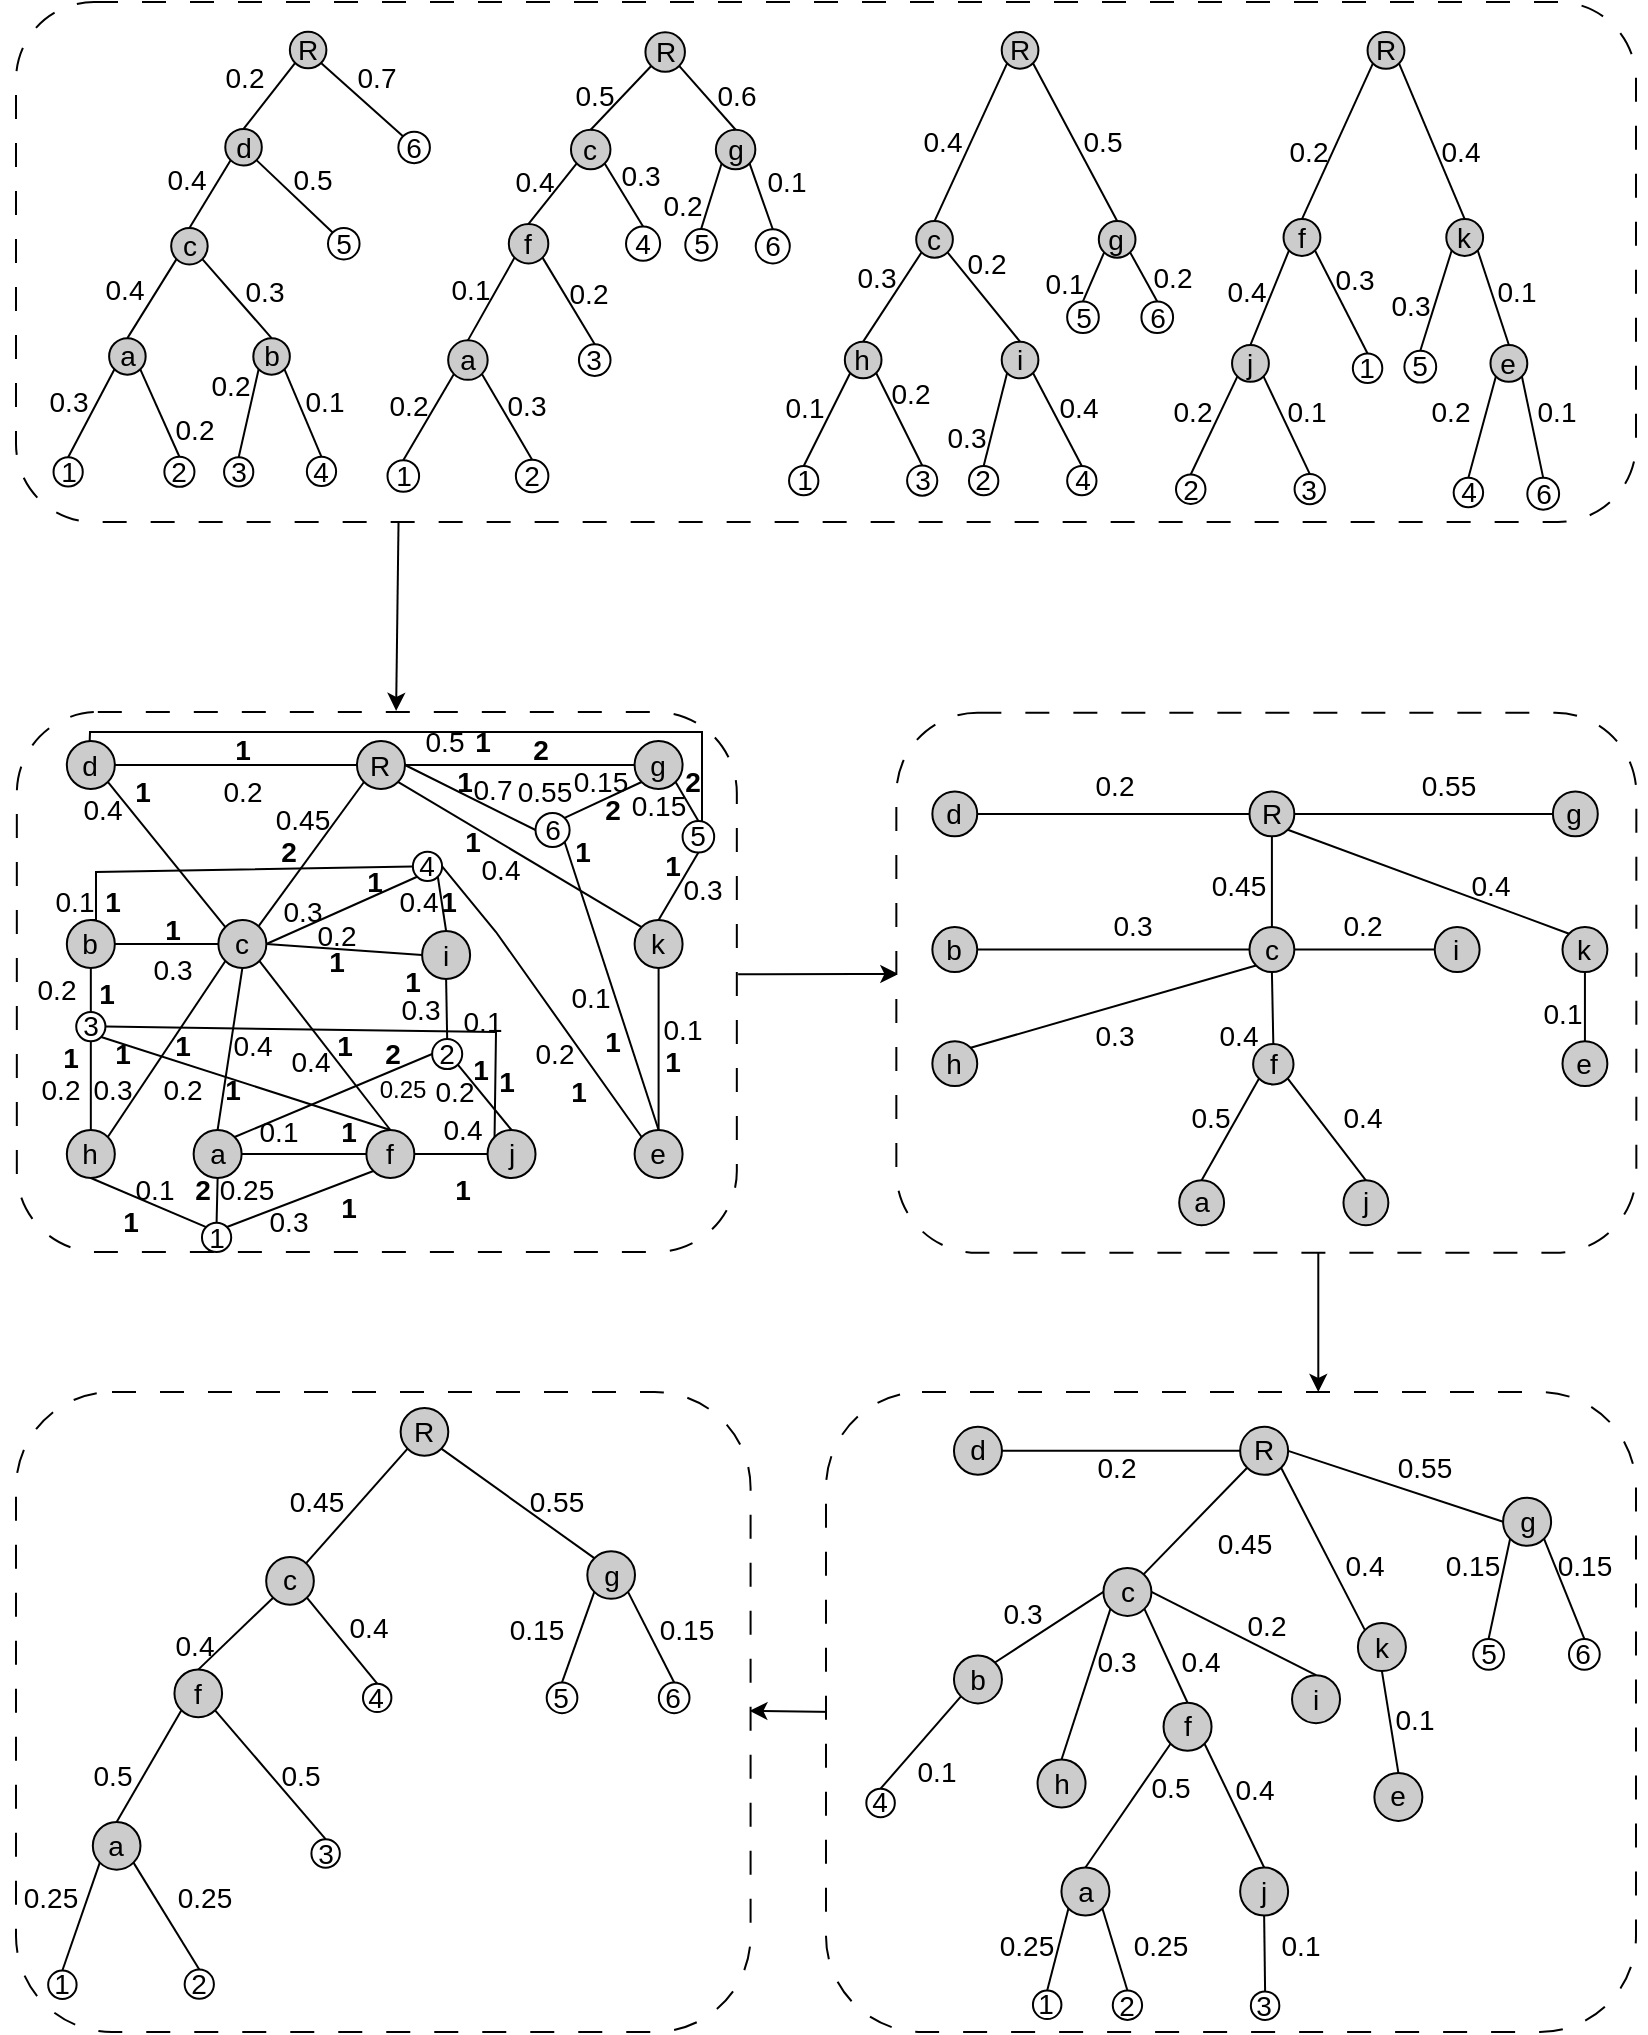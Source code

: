 <mxfile version="22.1.21" type="github" pages="4">
  <diagram name="Page-4" id="onIk8PZnxYqUU08l3-C8">
    <mxGraphModel dx="-99" dy="1534" grid="1" gridSize="10" guides="1" tooltips="1" connect="1" arrows="1" fold="1" page="1" pageScale="1" pageWidth="850" pageHeight="1100" math="0" shadow="0">
      <root>
        <mxCell id="vcBobrcalQe0FwlIOV5U-0" />
        <mxCell id="vcBobrcalQe0FwlIOV5U-1" parent="vcBobrcalQe0FwlIOV5U-0" />
        <mxCell id="vcBobrcalQe0FwlIOV5U-2" value="" style="rounded=1;whiteSpace=wrap;html=1;dashed=1;dashPattern=12 12;container=0;fontSize=14;" vertex="1" parent="vcBobrcalQe0FwlIOV5U-1">
          <mxGeometry x="870" y="-1095" width="810" height="260" as="geometry" />
        </mxCell>
        <mxCell id="vcBobrcalQe0FwlIOV5U-3" value="" style="group;verticalAlign=middle;align=center;fontStyle=0;fontSize=14;" vertex="1" connectable="0" parent="vcBobrcalQe0FwlIOV5U-1">
          <mxGeometry x="1256.52" y="-1085" width="208.212" height="240" as="geometry" />
        </mxCell>
        <mxCell id="vcBobrcalQe0FwlIOV5U-4" value="&lt;font style=&quot;font-size: 14px;&quot;&gt;&lt;span style=&quot;font-size: 14px;&quot;&gt;i&lt;br style=&quot;font-size: 14px;&quot;&gt;&lt;/span&gt;&lt;/font&gt;" style="ellipse;whiteSpace=wrap;html=1;aspect=fixed;fontSize=14;fillColor=#CCCCCC;verticalAlign=middle;align=center;fontStyle=0" vertex="1" parent="vcBobrcalQe0FwlIOV5U-3">
          <mxGeometry x="106.338" y="159.83" width="18.339" height="18.339" as="geometry" />
        </mxCell>
        <mxCell id="vcBobrcalQe0FwlIOV5U-5" value="&lt;font style=&quot;font-size: 14px;&quot;&gt;R&lt;/font&gt;" style="ellipse;whiteSpace=wrap;html=1;aspect=fixed;fontSize=14;fillColor=#CCCCCC;verticalAlign=middle;fontStyle=0;align=center;" vertex="1" parent="vcBobrcalQe0FwlIOV5U-3">
          <mxGeometry x="106.339" y="4.997" width="18.339" height="18.339" as="geometry" />
        </mxCell>
        <mxCell id="vcBobrcalQe0FwlIOV5U-6" value="1" style="ellipse;whiteSpace=wrap;html=1;aspect=fixed;fontSize=14;verticalAlign=middle;align=center;fontStyle=0" vertex="1" parent="vcBobrcalQe0FwlIOV5U-3">
          <mxGeometry y="221.984" width="14.671" height="14.671" as="geometry" />
        </mxCell>
        <mxCell id="vcBobrcalQe0FwlIOV5U-7" value="2" style="ellipse;whiteSpace=wrap;html=1;aspect=fixed;fontSize=14;verticalAlign=middle;align=center;fontStyle=0" vertex="1" parent="vcBobrcalQe0FwlIOV5U-3">
          <mxGeometry x="89.978" y="221.984" width="14.671" height="14.671" as="geometry" />
        </mxCell>
        <mxCell id="vcBobrcalQe0FwlIOV5U-8" value="4" style="ellipse;whiteSpace=wrap;html=1;aspect=fixed;fontSize=14;verticalAlign=middle;align=center;fontStyle=0" vertex="1" parent="vcBobrcalQe0FwlIOV5U-3">
          <mxGeometry x="139.057" y="221.984" width="14.671" height="14.671" as="geometry" />
        </mxCell>
        <mxCell id="vcBobrcalQe0FwlIOV5U-9" value="5" style="ellipse;whiteSpace=wrap;html=1;aspect=fixed;fontSize=14;verticalAlign=middle;align=center;fontStyle=0" vertex="1" parent="vcBobrcalQe0FwlIOV5U-3">
          <mxGeometry x="139.056" y="139.707" width="15.831" height="15.831" as="geometry" />
        </mxCell>
        <mxCell id="vcBobrcalQe0FwlIOV5U-10" value="&lt;font style=&quot;font-size: 14px;&quot;&gt;&lt;span style=&quot;font-size: 14px;&quot;&gt;h&lt;br style=&quot;font-size: 14px;&quot;&gt;&lt;/span&gt;&lt;/font&gt;" style="ellipse;whiteSpace=wrap;html=1;aspect=fixed;fontSize=14;fillColor=#CCCCCC;verticalAlign=middle;align=center;fontStyle=0" vertex="1" parent="vcBobrcalQe0FwlIOV5U-3">
          <mxGeometry x="27.896" y="159.83" width="18.339" height="18.339" as="geometry" />
        </mxCell>
        <mxCell id="vcBobrcalQe0FwlIOV5U-11" value="3" style="ellipse;whiteSpace=wrap;html=1;aspect=fixed;fontSize=14;verticalAlign=middle;align=center;fontStyle=0" vertex="1" parent="vcBobrcalQe0FwlIOV5U-3">
          <mxGeometry x="59.026" y="221.726" width="15.098" height="15.097" as="geometry" />
        </mxCell>
        <mxCell id="vcBobrcalQe0FwlIOV5U-12" value="6" style="ellipse;whiteSpace=wrap;html=1;aspect=fixed;fontSize=14;verticalAlign=middle;align=center;fontStyle=0" vertex="1" parent="vcBobrcalQe0FwlIOV5U-3">
          <mxGeometry x="176.188" y="139.707" width="15.831" height="15.831" as="geometry" />
        </mxCell>
        <mxCell id="vcBobrcalQe0FwlIOV5U-13" value="&lt;span style=&quot;font-size: 14px;&quot;&gt;&lt;span style=&quot;font-size: 14px;&quot;&gt;c&lt;/span&gt;&lt;br style=&quot;font-size: 14px;&quot;&gt;&lt;/span&gt;" style="ellipse;whiteSpace=wrap;html=1;fontSize=14;fillColor=#CCCCCC;aspect=fixed;align=center;verticalAlign=middle;fontStyle=0" vertex="1" parent="vcBobrcalQe0FwlIOV5U-3">
          <mxGeometry x="63.575" y="99.529" width="18.339" height="18.339" as="geometry" />
        </mxCell>
        <mxCell id="vcBobrcalQe0FwlIOV5U-14" value="" style="endArrow=none;html=1;rounded=0;entryX=1;entryY=1;entryDx=0;entryDy=0;exitX=0.5;exitY=0;exitDx=0;exitDy=0;verticalAlign=middle;align=center;fontStyle=0;fontSize=14;" edge="1" parent="vcBobrcalQe0FwlIOV5U-3" source="vcBobrcalQe0FwlIOV5U-11" target="vcBobrcalQe0FwlIOV5U-10">
          <mxGeometry width="50" height="50" relative="1" as="geometry">
            <mxPoint x="204.496" y="142.07" as="sourcePoint" />
            <mxPoint x="245.396" y="97.673" as="targetPoint" />
          </mxGeometry>
        </mxCell>
        <mxCell id="vcBobrcalQe0FwlIOV5U-15" value="" style="endArrow=none;html=1;rounded=0;exitX=0;exitY=1;exitDx=0;exitDy=0;entryX=0.5;entryY=0;entryDx=0;entryDy=0;verticalAlign=middle;align=center;fontStyle=0;fontSize=14;" edge="1" parent="vcBobrcalQe0FwlIOV5U-3" source="vcBobrcalQe0FwlIOV5U-10" target="vcBobrcalQe0FwlIOV5U-6">
          <mxGeometry width="50" height="50" relative="1" as="geometry">
            <mxPoint x="147.237" y="168.708" as="sourcePoint" />
            <mxPoint x="188.137" y="124.311" as="targetPoint" />
          </mxGeometry>
        </mxCell>
        <mxCell id="vcBobrcalQe0FwlIOV5U-16" value="" style="endArrow=none;html=1;rounded=0;exitX=1;exitY=1;exitDx=0;exitDy=0;entryX=0.5;entryY=0;entryDx=0;entryDy=0;verticalAlign=middle;align=center;fontStyle=0;fontSize=14;" edge="1" parent="vcBobrcalQe0FwlIOV5U-3" source="vcBobrcalQe0FwlIOV5U-13" target="vcBobrcalQe0FwlIOV5U-4">
          <mxGeometry width="50" height="50" relative="1" as="geometry">
            <mxPoint x="171.777" y="150.949" as="sourcePoint" />
            <mxPoint x="212.676" y="106.552" as="targetPoint" />
          </mxGeometry>
        </mxCell>
        <mxCell id="vcBobrcalQe0FwlIOV5U-17" value="" style="endArrow=none;html=1;rounded=0;entryX=0;entryY=1;entryDx=0;entryDy=0;exitX=0.5;exitY=0;exitDx=0;exitDy=0;verticalAlign=middle;align=center;fontStyle=0;fontSize=14;" edge="1" parent="vcBobrcalQe0FwlIOV5U-3" source="vcBobrcalQe0FwlIOV5U-9" target="vcBobrcalQe0FwlIOV5U-23">
          <mxGeometry width="50" height="50" relative="1" as="geometry">
            <mxPoint x="171.777" y="150.949" as="sourcePoint" />
            <mxPoint x="212.676" y="106.552" as="targetPoint" />
          </mxGeometry>
        </mxCell>
        <mxCell id="vcBobrcalQe0FwlIOV5U-18" value="" style="endArrow=none;html=1;rounded=0;entryX=1;entryY=1;entryDx=0;entryDy=0;exitX=0.5;exitY=0;exitDx=0;exitDy=0;verticalAlign=middle;align=center;fontStyle=0;fontSize=14;" edge="1" parent="vcBobrcalQe0FwlIOV5U-3" source="vcBobrcalQe0FwlIOV5U-12" target="vcBobrcalQe0FwlIOV5U-23">
          <mxGeometry width="50" height="50" relative="1" as="geometry">
            <mxPoint x="173.597" y="201.188" as="sourcePoint" />
            <mxPoint x="136.082" y="67.729" as="targetPoint" />
          </mxGeometry>
        </mxCell>
        <mxCell id="vcBobrcalQe0FwlIOV5U-19" value="" style="endArrow=none;html=1;rounded=0;entryX=0;entryY=1;entryDx=0;entryDy=0;exitX=0.5;exitY=0;exitDx=0;exitDy=0;verticalAlign=middle;align=center;fontStyle=0;fontSize=14;" edge="1" parent="vcBobrcalQe0FwlIOV5U-3" source="vcBobrcalQe0FwlIOV5U-10" target="vcBobrcalQe0FwlIOV5U-13">
          <mxGeometry width="50" height="50" relative="1" as="geometry">
            <mxPoint x="130.878" y="159.828" as="sourcePoint" />
            <mxPoint x="171.777" y="115.432" as="targetPoint" />
          </mxGeometry>
        </mxCell>
        <mxCell id="vcBobrcalQe0FwlIOV5U-20" value="" style="endArrow=none;html=1;rounded=0;entryX=0;entryY=1;entryDx=0;entryDy=0;exitX=0.5;exitY=0;exitDx=0;exitDy=0;verticalAlign=middle;align=center;fontStyle=0;fontSize=14;" edge="1" parent="vcBobrcalQe0FwlIOV5U-3" source="vcBobrcalQe0FwlIOV5U-13" target="vcBobrcalQe0FwlIOV5U-5">
          <mxGeometry width="50" height="50" relative="1" as="geometry">
            <mxPoint x="85.848" y="50.577" as="sourcePoint" />
            <mxPoint x="171.777" y="115.432" as="targetPoint" />
          </mxGeometry>
        </mxCell>
        <mxCell id="vcBobrcalQe0FwlIOV5U-21" value="" style="endArrow=none;html=1;rounded=0;entryX=0;entryY=1;entryDx=0;entryDy=0;exitX=0.5;exitY=0;exitDx=0;exitDy=0;verticalAlign=middle;align=center;fontStyle=0;fontSize=14;" edge="1" parent="vcBobrcalQe0FwlIOV5U-3" source="vcBobrcalQe0FwlIOV5U-7" target="vcBobrcalQe0FwlIOV5U-4">
          <mxGeometry width="50" height="50" relative="1" as="geometry">
            <mxPoint x="130.878" y="168.708" as="sourcePoint" />
            <mxPoint x="171.777" y="124.311" as="targetPoint" />
          </mxGeometry>
        </mxCell>
        <mxCell id="vcBobrcalQe0FwlIOV5U-22" value="" style="endArrow=none;html=1;rounded=0;entryX=0.5;entryY=0;entryDx=0;entryDy=0;exitX=1;exitY=1;exitDx=0;exitDy=0;verticalAlign=middle;align=center;fontStyle=0;fontSize=14;" edge="1" parent="vcBobrcalQe0FwlIOV5U-3" source="vcBobrcalQe0FwlIOV5U-4" target="vcBobrcalQe0FwlIOV5U-8">
          <mxGeometry width="50" height="50" relative="1" as="geometry">
            <mxPoint x="130.878" y="168.708" as="sourcePoint" />
            <mxPoint x="171.777" y="124.311" as="targetPoint" />
          </mxGeometry>
        </mxCell>
        <mxCell id="vcBobrcalQe0FwlIOV5U-23" value="&lt;span style=&quot;font-size: 14px;&quot;&gt;&lt;font style=&quot;font-size: 14px;&quot;&gt;g&lt;/font&gt;&lt;br style=&quot;font-size: 14px;&quot;&gt;&lt;/span&gt;" style="ellipse;whiteSpace=wrap;html=1;aspect=fixed;fontSize=14;fillColor=#CCCCCC;verticalAlign=middle;fontStyle=0;align=center;" vertex="1" parent="vcBobrcalQe0FwlIOV5U-3">
          <mxGeometry x="154.886" y="99.529" width="18.339" height="18.339" as="geometry" />
        </mxCell>
        <mxCell id="vcBobrcalQe0FwlIOV5U-24" value="" style="endArrow=none;html=1;rounded=0;entryX=1;entryY=1;entryDx=0;entryDy=0;exitX=0.5;exitY=0;exitDx=0;exitDy=0;verticalAlign=middle;align=center;fontStyle=0;fontSize=14;" edge="1" parent="vcBobrcalQe0FwlIOV5U-3" source="vcBobrcalQe0FwlIOV5U-23" target="vcBobrcalQe0FwlIOV5U-5">
          <mxGeometry width="50" height="50" relative="1" as="geometry">
            <mxPoint x="135.098" y="106.552" as="sourcePoint" />
            <mxPoint x="174.832" y="62.155" as="targetPoint" />
          </mxGeometry>
        </mxCell>
        <mxCell id="vcBobrcalQe0FwlIOV5U-25" value="0.3" style="text;html=1;align=center;verticalAlign=middle;resizable=0;points=[];autosize=1;strokeColor=none;fillColor=none;fontStyle=0;fontSize=14;" vertex="1" parent="vcBobrcalQe0FwlIOV5U-3">
          <mxGeometry x="23.572" y="113.07" width="40" height="30" as="geometry" />
        </mxCell>
        <mxCell id="vcBobrcalQe0FwlIOV5U-26" value="0.3" style="text;html=1;align=center;verticalAlign=middle;resizable=0;points=[];autosize=1;strokeColor=none;fillColor=none;fontStyle=0;fontSize=14;" vertex="1" parent="vcBobrcalQe0FwlIOV5U-3">
          <mxGeometry x="68.12" y="193.166" width="40" height="30" as="geometry" />
        </mxCell>
        <mxCell id="vcBobrcalQe0FwlIOV5U-27" value="0.2" style="text;html=1;align=center;verticalAlign=middle;resizable=0;points=[];autosize=1;strokeColor=none;fillColor=none;fontStyle=0;fontSize=14;" vertex="1" parent="vcBobrcalQe0FwlIOV5U-3">
          <mxGeometry x="40.238" y="171.166" width="40" height="30" as="geometry" />
        </mxCell>
        <mxCell id="vcBobrcalQe0FwlIOV5U-28" value="0.2" style="text;html=1;align=center;verticalAlign=middle;resizable=0;points=[];autosize=1;strokeColor=none;fillColor=none;fontStyle=0;fontSize=14;" vertex="1" parent="vcBobrcalQe0FwlIOV5U-3">
          <mxGeometry x="78.677" y="106.07" width="40" height="30" as="geometry" />
        </mxCell>
        <mxCell id="vcBobrcalQe0FwlIOV5U-29" value="0.2" style="text;html=1;align=center;verticalAlign=middle;resizable=0;points=[];autosize=1;strokeColor=none;fillColor=none;fontStyle=0;fontSize=14;" vertex="1" parent="vcBobrcalQe0FwlIOV5U-3">
          <mxGeometry x="171.222" y="113.07" width="40" height="30" as="geometry" />
        </mxCell>
        <mxCell id="vcBobrcalQe0FwlIOV5U-30" value="0.1" style="text;html=1;align=center;verticalAlign=middle;resizable=0;points=[];autosize=1;strokeColor=none;fillColor=none;fontStyle=0;fontSize=14;" vertex="1" parent="vcBobrcalQe0FwlIOV5U-3">
          <mxGeometry x="-12.106" y="178.166" width="40" height="30" as="geometry" />
        </mxCell>
        <mxCell id="vcBobrcalQe0FwlIOV5U-31" value="0.4" style="text;html=1;align=center;verticalAlign=middle;resizable=0;points=[];autosize=1;strokeColor=none;fillColor=none;fontStyle=0;fontSize=14;" vertex="1" parent="vcBobrcalQe0FwlIOV5U-3">
          <mxGeometry x="124.679" y="178.166" width="40" height="30" as="geometry" />
        </mxCell>
        <mxCell id="vcBobrcalQe0FwlIOV5U-32" value="0.4" style="text;html=1;align=center;verticalAlign=middle;resizable=0;points=[];autosize=1;strokeColor=none;fillColor=none;fontStyle=0;fontSize=14;" vertex="1" parent="vcBobrcalQe0FwlIOV5U-3">
          <mxGeometry x="56.025" y="45.001" width="40" height="30" as="geometry" />
        </mxCell>
        <mxCell id="vcBobrcalQe0FwlIOV5U-33" value="0.5" style="text;html=1;align=center;verticalAlign=middle;resizable=0;points=[];autosize=1;strokeColor=none;fillColor=none;fontStyle=0;fontSize=14;" vertex="1" parent="vcBobrcalQe0FwlIOV5U-3">
          <mxGeometry x="136.185" y="45.001" width="40" height="30" as="geometry" />
        </mxCell>
        <mxCell id="vcBobrcalQe0FwlIOV5U-34" value="0.1" style="text;html=1;align=center;verticalAlign=middle;resizable=0;points=[];autosize=1;strokeColor=none;fillColor=none;fontStyle=0;fontSize=14;" vertex="1" parent="vcBobrcalQe0FwlIOV5U-3">
          <mxGeometry x="117.884" y="116.066" width="40" height="30" as="geometry" />
        </mxCell>
        <mxCell id="vcBobrcalQe0FwlIOV5U-35" value="" style="group;verticalAlign=middle;align=center;fontStyle=0;fontSize=14;" vertex="1" connectable="0" parent="vcBobrcalQe0FwlIOV5U-1">
          <mxGeometry x="1450" y="-1090" width="193.559" height="250" as="geometry" />
        </mxCell>
        <mxCell id="vcBobrcalQe0FwlIOV5U-36" value="&lt;font style=&quot;font-size: 14px;&quot;&gt;R&lt;br style=&quot;font-size: 14px;&quot;&gt;&lt;/font&gt;" style="ellipse;whiteSpace=wrap;html=1;aspect=fixed;fontSize=14;fillColor=#CCCCCC;verticalAlign=middle;fontStyle=0;align=center;" vertex="1" parent="vcBobrcalQe0FwlIOV5U-35">
          <mxGeometry x="95.781" y="9.998" width="18.419" height="18.419" as="geometry" />
        </mxCell>
        <mxCell id="vcBobrcalQe0FwlIOV5U-37" value="2" style="ellipse;whiteSpace=wrap;html=1;aspect=fixed;fontSize=14;verticalAlign=middle;align=center;fontStyle=0" vertex="1" parent="vcBobrcalQe0FwlIOV5U-35">
          <mxGeometry y="231.233" width="14.735" height="14.735" as="geometry" />
        </mxCell>
        <mxCell id="vcBobrcalQe0FwlIOV5U-38" value="1" style="ellipse;whiteSpace=wrap;html=1;aspect=fixed;fontSize=14;verticalAlign=middle;align=center;fontStyle=0" vertex="1" parent="vcBobrcalQe0FwlIOV5U-35">
          <mxGeometry x="88.416" y="170.76" width="14.735" height="14.735" as="geometry" />
        </mxCell>
        <mxCell id="vcBobrcalQe0FwlIOV5U-39" value="4" style="ellipse;whiteSpace=wrap;html=1;aspect=fixed;fontSize=14;verticalAlign=middle;align=center;fontStyle=0" vertex="1" parent="vcBobrcalQe0FwlIOV5U-35">
          <mxGeometry x="138.827" y="232.926" width="14.735" height="14.735" as="geometry" />
        </mxCell>
        <mxCell id="vcBobrcalQe0FwlIOV5U-40" value="5" style="ellipse;whiteSpace=wrap;html=1;aspect=fixed;fontSize=14;verticalAlign=middle;align=center;fontStyle=0" vertex="1" parent="vcBobrcalQe0FwlIOV5U-35">
          <mxGeometry x="114.202" y="169.41" width="15.9" height="15.9" as="geometry" />
        </mxCell>
        <mxCell id="vcBobrcalQe0FwlIOV5U-41" value="&lt;font style=&quot;font-size: 14px;&quot;&gt;&lt;span style=&quot;font-size: 14px;&quot;&gt;j&lt;br style=&quot;font-size: 14px;&quot;&gt;&lt;/span&gt;&lt;/font&gt;" style="ellipse;whiteSpace=wrap;html=1;aspect=fixed;fontSize=14;fillColor=#CCCCCC;verticalAlign=middle;align=center;fontStyle=0" vertex="1" parent="vcBobrcalQe0FwlIOV5U-35">
          <mxGeometry x="28.018" y="166.489" width="18.419" height="18.419" as="geometry" />
        </mxCell>
        <mxCell id="vcBobrcalQe0FwlIOV5U-42" value="3" style="ellipse;whiteSpace=wrap;html=1;aspect=fixed;fontSize=14;verticalAlign=middle;align=center;fontStyle=0" vertex="1" parent="vcBobrcalQe0FwlIOV5U-35">
          <mxGeometry x="59.284" y="230.965" width="15.164" height="15.163" as="geometry" />
        </mxCell>
        <mxCell id="vcBobrcalQe0FwlIOV5U-43" value="&lt;span style=&quot;font-size: 14px;&quot;&gt;&lt;font style=&quot;font-size: 14px;&quot;&gt;k&lt;/font&gt;&lt;br style=&quot;font-size: 14px;&quot;&gt;&lt;/span&gt;" style="ellipse;whiteSpace=wrap;html=1;aspect=fixed;fontSize=14;fillColor=#CCCCCC;verticalAlign=middle;fontStyle=0;align=center;" vertex="1" parent="vcBobrcalQe0FwlIOV5U-35">
          <mxGeometry x="135.145" y="103.555" width="18.419" height="18.419" as="geometry" />
        </mxCell>
        <mxCell id="vcBobrcalQe0FwlIOV5U-44" value="&lt;span style=&quot;font-size: 14px;&quot;&gt;&lt;span style=&quot;font-size: 14px;&quot;&gt;f&lt;/span&gt;&lt;br style=&quot;font-size: 14px;&quot;&gt;&lt;/span&gt;" style="ellipse;whiteSpace=wrap;html=1;fontSize=14;fillColor=#CCCCCC;aspect=fixed;align=center;verticalAlign=middle;fontStyle=0" vertex="1" parent="vcBobrcalQe0FwlIOV5U-35">
          <mxGeometry x="53.772" y="103.557" width="18.419" height="18.419" as="geometry" />
        </mxCell>
        <mxCell id="vcBobrcalQe0FwlIOV5U-45" value="" style="endArrow=none;html=1;rounded=0;entryX=1;entryY=1;entryDx=0;entryDy=0;exitX=0.5;exitY=0;exitDx=0;exitDy=0;verticalAlign=middle;align=center;fontStyle=0;fontSize=14;" edge="1" parent="vcBobrcalQe0FwlIOV5U-35" source="vcBobrcalQe0FwlIOV5U-42" target="vcBobrcalQe0FwlIOV5U-41">
          <mxGeometry width="50" height="50" relative="1" as="geometry">
            <mxPoint x="205.391" y="147.989" as="sourcePoint" />
            <mxPoint x="246.469" y="101.743" as="targetPoint" />
          </mxGeometry>
        </mxCell>
        <mxCell id="vcBobrcalQe0FwlIOV5U-46" value="" style="endArrow=none;html=1;rounded=0;exitX=0;exitY=1;exitDx=0;exitDy=0;entryX=0.5;entryY=0;entryDx=0;entryDy=0;verticalAlign=middle;align=center;fontStyle=0;fontSize=14;" edge="1" parent="vcBobrcalQe0FwlIOV5U-35" source="vcBobrcalQe0FwlIOV5U-41" target="vcBobrcalQe0FwlIOV5U-37">
          <mxGeometry width="50" height="50" relative="1" as="geometry">
            <mxPoint x="147.881" y="175.737" as="sourcePoint" />
            <mxPoint x="188.959" y="129.491" as="targetPoint" />
          </mxGeometry>
        </mxCell>
        <mxCell id="vcBobrcalQe0FwlIOV5U-47" value="" style="endArrow=none;html=1;rounded=0;entryX=0;entryY=1;entryDx=0;entryDy=0;exitX=0.5;exitY=0;exitDx=0;exitDy=0;verticalAlign=middle;align=center;fontStyle=0;fontSize=14;" edge="1" parent="vcBobrcalQe0FwlIOV5U-35" source="vcBobrcalQe0FwlIOV5U-40" target="vcBobrcalQe0FwlIOV5U-43">
          <mxGeometry width="50" height="50" relative="1" as="geometry">
            <mxPoint x="198.668" y="178.586" as="sourcePoint" />
            <mxPoint x="239.746" y="132.339" as="targetPoint" />
          </mxGeometry>
        </mxCell>
        <mxCell id="vcBobrcalQe0FwlIOV5U-48" value="" style="endArrow=none;html=1;rounded=0;entryX=0;entryY=1;entryDx=0;entryDy=0;exitX=0.5;exitY=0;exitDx=0;exitDy=0;verticalAlign=middle;align=center;fontStyle=0;fontSize=14;" edge="1" parent="vcBobrcalQe0FwlIOV5U-35" source="vcBobrcalQe0FwlIOV5U-41" target="vcBobrcalQe0FwlIOV5U-44">
          <mxGeometry width="50" height="50" relative="1" as="geometry">
            <mxPoint x="131.45" y="166.488" as="sourcePoint" />
            <mxPoint x="172.528" y="120.241" as="targetPoint" />
          </mxGeometry>
        </mxCell>
        <mxCell id="vcBobrcalQe0FwlIOV5U-49" value="" style="endArrow=none;html=1;rounded=0;entryX=0;entryY=1;entryDx=0;entryDy=0;exitX=0.5;exitY=0;exitDx=0;exitDy=0;verticalAlign=middle;align=center;fontStyle=0;fontSize=14;" edge="1" parent="vcBobrcalQe0FwlIOV5U-35" source="vcBobrcalQe0FwlIOV5U-44" target="vcBobrcalQe0FwlIOV5U-36">
          <mxGeometry width="50" height="50" relative="1" as="geometry">
            <mxPoint x="131.45" y="166.488" as="sourcePoint" />
            <mxPoint x="172.528" y="120.241" as="targetPoint" />
          </mxGeometry>
        </mxCell>
        <mxCell id="vcBobrcalQe0FwlIOV5U-50" value="" style="endArrow=none;html=1;rounded=0;entryX=1;entryY=1;entryDx=0;entryDy=0;exitX=0.5;exitY=0;exitDx=0;exitDy=0;verticalAlign=middle;align=center;fontStyle=0;fontSize=14;" edge="1" parent="vcBobrcalQe0FwlIOV5U-35" source="vcBobrcalQe0FwlIOV5U-38" target="vcBobrcalQe0FwlIOV5U-44">
          <mxGeometry width="50" height="50" relative="1" as="geometry">
            <mxPoint x="131.45" y="175.737" as="sourcePoint" />
            <mxPoint x="109.5" y="184.708" as="targetPoint" />
          </mxGeometry>
        </mxCell>
        <mxCell id="vcBobrcalQe0FwlIOV5U-51" value="" style="endArrow=none;html=1;rounded=0;entryX=0.5;entryY=0;entryDx=0;entryDy=0;exitX=0;exitY=1;exitDx=0;exitDy=0;verticalAlign=middle;align=center;fontStyle=0;fontSize=14;" edge="1" parent="vcBobrcalQe0FwlIOV5U-35" source="vcBobrcalQe0FwlIOV5U-52" target="vcBobrcalQe0FwlIOV5U-39">
          <mxGeometry width="50" height="50" relative="1" as="geometry">
            <mxPoint x="122.525" y="184.708" as="sourcePoint" />
            <mxPoint x="172.528" y="129.491" as="targetPoint" />
          </mxGeometry>
        </mxCell>
        <mxCell id="vcBobrcalQe0FwlIOV5U-52" value="&lt;span style=&quot;font-size: 14px;&quot;&gt;&lt;font style=&quot;font-size: 14px;&quot;&gt;e&lt;/font&gt;&lt;br style=&quot;font-size: 14px;&quot;&gt;&lt;/span&gt;" style="ellipse;whiteSpace=wrap;html=1;aspect=fixed;fontSize=14;fillColor=#CCCCCC;verticalAlign=middle;fontStyle=0;align=center;" vertex="1" parent="vcBobrcalQe0FwlIOV5U-35">
          <mxGeometry x="157.24" y="166.488" width="18.419" height="18.419" as="geometry" />
        </mxCell>
        <mxCell id="vcBobrcalQe0FwlIOV5U-53" value="" style="endArrow=none;html=1;rounded=0;entryX=1;entryY=1;entryDx=0;entryDy=0;exitX=0.5;exitY=0;exitDx=0;exitDy=0;verticalAlign=middle;align=center;fontStyle=0;fontSize=14;" edge="1" parent="vcBobrcalQe0FwlIOV5U-35" source="vcBobrcalQe0FwlIOV5U-43" target="vcBobrcalQe0FwlIOV5U-36">
          <mxGeometry width="50" height="50" relative="1" as="geometry">
            <mxPoint x="63.853" y="138.74" as="sourcePoint" />
            <mxPoint x="103.762" y="92.493" as="targetPoint" />
          </mxGeometry>
        </mxCell>
        <mxCell id="vcBobrcalQe0FwlIOV5U-54" value="6" style="ellipse;whiteSpace=wrap;html=1;aspect=fixed;fontSize=14;verticalAlign=middle;align=center;fontStyle=0" vertex="1" parent="vcBobrcalQe0FwlIOV5U-35">
          <mxGeometry x="175.658" y="232.926" width="15.9" height="15.9" as="geometry" />
        </mxCell>
        <mxCell id="vcBobrcalQe0FwlIOV5U-55" value="" style="endArrow=none;html=1;rounded=0;entryX=1;entryY=1;entryDx=0;entryDy=0;exitX=0.5;exitY=0;exitDx=0;exitDy=0;verticalAlign=middle;align=center;fontStyle=0;fontSize=14;" edge="1" parent="vcBobrcalQe0FwlIOV5U-35" source="vcBobrcalQe0FwlIOV5U-54" target="vcBobrcalQe0FwlIOV5U-52">
          <mxGeometry width="50" height="50" relative="1" as="geometry">
            <mxPoint x="221.256" y="236.718" as="sourcePoint" />
            <mxPoint x="183.577" y="97.698" as="targetPoint" />
          </mxGeometry>
        </mxCell>
        <mxCell id="vcBobrcalQe0FwlIOV5U-56" value="" style="endArrow=none;html=1;rounded=0;entryX=0.5;entryY=0;entryDx=0;entryDy=0;exitX=1;exitY=1;exitDx=0;exitDy=0;verticalAlign=middle;align=center;fontStyle=0;fontSize=14;" edge="1" parent="vcBobrcalQe0FwlIOV5U-35" source="vcBobrcalQe0FwlIOV5U-43" target="vcBobrcalQe0FwlIOV5U-52">
          <mxGeometry width="50" height="50" relative="1" as="geometry">
            <mxPoint x="31.927" y="110.992" as="sourcePoint" />
            <mxPoint x="71.835" y="64.745" as="targetPoint" />
          </mxGeometry>
        </mxCell>
        <mxCell id="vcBobrcalQe0FwlIOV5U-57" value="0.3" style="text;html=1;align=center;verticalAlign=middle;resizable=0;points=[];autosize=1;strokeColor=none;fillColor=none;fontStyle=0;fontSize=14;" vertex="1" parent="vcBobrcalQe0FwlIOV5U-35">
          <mxGeometry x="96.825" y="131.903" width="40" height="30" as="geometry" />
        </mxCell>
        <mxCell id="vcBobrcalQe0FwlIOV5U-58" value="0.3" style="text;html=1;align=center;verticalAlign=middle;resizable=0;points=[];autosize=1;strokeColor=none;fillColor=none;fontStyle=0;fontSize=14;" vertex="1" parent="vcBobrcalQe0FwlIOV5U-35">
          <mxGeometry x="69.445" y="118.903" width="40" height="30" as="geometry" />
        </mxCell>
        <mxCell id="vcBobrcalQe0FwlIOV5U-59" value="0.2" style="text;html=1;align=center;verticalAlign=middle;resizable=0;points=[];autosize=1;strokeColor=none;fillColor=none;fontStyle=0;fontSize=14;" vertex="1" parent="vcBobrcalQe0FwlIOV5U-35">
          <mxGeometry x="-11.981" y="184.905" width="40" height="30" as="geometry" />
        </mxCell>
        <mxCell id="vcBobrcalQe0FwlIOV5U-60" value="0.2" style="text;html=1;align=center;verticalAlign=middle;resizable=0;points=[];autosize=1;strokeColor=none;fillColor=none;fontStyle=0;fontSize=14;" vertex="1" parent="vcBobrcalQe0FwlIOV5U-35">
          <mxGeometry x="46.436" y="55.496" width="40" height="30" as="geometry" />
        </mxCell>
        <mxCell id="vcBobrcalQe0FwlIOV5U-61" value="0.2" style="text;html=1;align=center;verticalAlign=middle;resizable=0;points=[];autosize=1;strokeColor=none;fillColor=none;fontStyle=0;fontSize=14;" vertex="1" parent="vcBobrcalQe0FwlIOV5U-35">
          <mxGeometry x="117.242" y="184.905" width="40" height="30" as="geometry" />
        </mxCell>
        <mxCell id="vcBobrcalQe0FwlIOV5U-62" value="0.1" style="text;html=1;align=center;verticalAlign=middle;resizable=0;points=[];autosize=1;strokeColor=none;fillColor=none;fontStyle=0;fontSize=14;" vertex="1" parent="vcBobrcalQe0FwlIOV5U-35">
          <mxGeometry x="45.02" y="184.905" width="40" height="30" as="geometry" />
        </mxCell>
        <mxCell id="vcBobrcalQe0FwlIOV5U-63" value="0.4" style="text;html=1;align=center;verticalAlign=middle;resizable=0;points=[];autosize=1;strokeColor=none;fillColor=none;fontStyle=0;fontSize=14;" vertex="1" parent="vcBobrcalQe0FwlIOV5U-35">
          <mxGeometry x="14.736" y="124.903" width="40" height="30" as="geometry" />
        </mxCell>
        <mxCell id="vcBobrcalQe0FwlIOV5U-64" value="0.4" style="text;html=1;align=center;verticalAlign=middle;resizable=0;points=[];autosize=1;strokeColor=none;fillColor=none;fontStyle=0;fontSize=14;" vertex="1" parent="vcBobrcalQe0FwlIOV5U-35">
          <mxGeometry x="121.633" y="55.496" width="40" height="30" as="geometry" />
        </mxCell>
        <mxCell id="vcBobrcalQe0FwlIOV5U-65" value="0.1" style="text;html=1;align=center;verticalAlign=middle;resizable=0;points=[];autosize=1;strokeColor=none;fillColor=none;fontStyle=0;fontSize=14;" vertex="1" parent="vcBobrcalQe0FwlIOV5U-35">
          <mxGeometry x="150.486" y="124.903" width="40" height="30" as="geometry" />
        </mxCell>
        <mxCell id="vcBobrcalQe0FwlIOV5U-66" value="" style="endArrow=classic;html=1;rounded=0;fontStyle=0;verticalAlign=middle;align=center;fontSize=14;exitX=0.012;exitY=0.5;exitDx=0;exitDy=0;entryX=0.998;entryY=0.52;entryDx=0;entryDy=0;entryPerimeter=0;exitPerimeter=0;" edge="1" parent="vcBobrcalQe0FwlIOV5U-1" source="vcBobrcalQe0FwlIOV5U-122">
          <mxGeometry width="50" height="50" relative="1" as="geometry">
            <mxPoint x="1274.595" y="-240.28" as="sourcePoint" />
            <mxPoint x="1236.711" y="-240.6" as="targetPoint" />
          </mxGeometry>
        </mxCell>
        <mxCell id="vcBobrcalQe0FwlIOV5U-67" value="" style="endArrow=classic;html=1;rounded=0;fontStyle=0;verticalAlign=middle;align=center;fontSize=14;entryX=0;entryY=0.517;entryDx=0;entryDy=0;entryPerimeter=0;exitX=0.999;exitY=0.519;exitDx=0;exitDy=0;exitPerimeter=0;" edge="1" parent="vcBobrcalQe0FwlIOV5U-1">
          <mxGeometry width="50" height="50" relative="1" as="geometry">
            <mxPoint x="1231.053" y="-608.87" as="sourcePoint" />
            <mxPoint x="1311.176" y="-608.98" as="targetPoint" />
            <Array as="points">
              <mxPoint x="1291" y="-609" />
            </Array>
          </mxGeometry>
        </mxCell>
        <mxCell id="vcBobrcalQe0FwlIOV5U-68" value="" style="endArrow=classic;html=1;rounded=0;fontStyle=0;verticalAlign=middle;align=center;fontSize=14;exitX=0.246;exitY=1.001;exitDx=0;exitDy=0;exitPerimeter=0;entryX=0.549;entryY=-0.002;entryDx=0;entryDy=0;entryPerimeter=0;" edge="1" parent="vcBobrcalQe0FwlIOV5U-1">
          <mxGeometry width="50" height="50" relative="1" as="geometry">
            <mxPoint x="1061.26" y="-834.74" as="sourcePoint" />
            <mxPoint x="1060.053" y="-740.54" as="targetPoint" />
          </mxGeometry>
        </mxCell>
        <mxCell id="vcBobrcalQe0FwlIOV5U-69" value="" style="group;verticalAlign=middle;align=center;fontStyle=0;fontSize=14;" vertex="1" connectable="0" parent="vcBobrcalQe0FwlIOV5U-1">
          <mxGeometry x="912.413" y="-740" width="370.507" height="270" as="geometry" />
        </mxCell>
        <mxCell id="vcBobrcalQe0FwlIOV5U-70" value="" style="rounded=1;whiteSpace=wrap;html=1;dashed=1;dashPattern=12 12;fontSize=14;" vertex="1" parent="vcBobrcalQe0FwlIOV5U-69">
          <mxGeometry x="-42" width="360" height="270" as="geometry" />
        </mxCell>
        <mxCell id="vcBobrcalQe0FwlIOV5U-71" value="d" style="ellipse;whiteSpace=wrap;html=1;aspect=fixed;fontSize=14;fillColor=#CCCCCC;verticalAlign=middle;align=center;fontStyle=0" vertex="1" parent="vcBobrcalQe0FwlIOV5U-69">
          <mxGeometry x="-17" y="14.5" width="24" height="24" as="geometry" />
        </mxCell>
        <mxCell id="vcBobrcalQe0FwlIOV5U-72" value="g" style="ellipse;whiteSpace=wrap;html=1;aspect=fixed;fontSize=14;fillColor=#CCCCCC;verticalAlign=middle;align=center;fontStyle=0" vertex="1" parent="vcBobrcalQe0FwlIOV5U-69">
          <mxGeometry x="266.883" y="14.5" width="24" height="24" as="geometry" />
        </mxCell>
        <mxCell id="vcBobrcalQe0FwlIOV5U-73" value="&lt;span style=&quot;font-size: 14px;&quot;&gt;R&lt;br style=&quot;font-size: 14px;&quot;&gt;&lt;/span&gt;" style="ellipse;whiteSpace=wrap;html=1;aspect=fixed;fontSize=14;fillColor=#CCCCCC;fontStyle=0;verticalAlign=middle;align=center;" vertex="1" parent="vcBobrcalQe0FwlIOV5U-69">
          <mxGeometry x="128.073" y="14.5" width="24" height="24" as="geometry" />
        </mxCell>
        <mxCell id="vcBobrcalQe0FwlIOV5U-74" value="b" style="ellipse;whiteSpace=wrap;html=1;aspect=fixed;fontSize=14;fillColor=#cccccc;verticalAlign=middle;align=center;fontStyle=0" vertex="1" parent="vcBobrcalQe0FwlIOV5U-69">
          <mxGeometry x="-17" y="104" width="24" height="24" as="geometry" />
        </mxCell>
        <mxCell id="vcBobrcalQe0FwlIOV5U-75" value="f" style="ellipse;whiteSpace=wrap;html=1;aspect=fixed;fontSize=14;fillColor=#CCCCCC;verticalAlign=middle;align=center;fontStyle=0" vertex="1" parent="vcBobrcalQe0FwlIOV5U-69">
          <mxGeometry x="132.773" y="209" width="24" height="24" as="geometry" />
        </mxCell>
        <mxCell id="vcBobrcalQe0FwlIOV5U-76" value="i" style="ellipse;whiteSpace=wrap;html=1;aspect=fixed;fontSize=14;fillColor=#cccccc;verticalAlign=middle;align=center;fontStyle=0" vertex="1" parent="vcBobrcalQe0FwlIOV5U-69">
          <mxGeometry x="160.641" y="109.5" width="24" height="24" as="geometry" />
        </mxCell>
        <mxCell id="vcBobrcalQe0FwlIOV5U-77" value="a" style="ellipse;whiteSpace=wrap;html=1;aspect=fixed;fontSize=14;fillColor=#cccccc;verticalAlign=middle;align=center;fontStyle=0" vertex="1" parent="vcBobrcalQe0FwlIOV5U-69">
          <mxGeometry x="46.397" y="209" width="24" height="24" as="geometry" />
        </mxCell>
        <mxCell id="vcBobrcalQe0FwlIOV5U-78" value="j" style="ellipse;whiteSpace=wrap;html=1;aspect=fixed;fontSize=14;fillColor=#cccccc;verticalAlign=middle;align=center;fontStyle=0" vertex="1" parent="vcBobrcalQe0FwlIOV5U-69">
          <mxGeometry x="193.351" y="209" width="24" height="24" as="geometry" />
        </mxCell>
        <mxCell id="vcBobrcalQe0FwlIOV5U-79" value="h" style="ellipse;whiteSpace=wrap;html=1;aspect=fixed;fontSize=14;fillColor=#CCCCCC;verticalAlign=middle;align=center;fontStyle=0" vertex="1" parent="vcBobrcalQe0FwlIOV5U-69">
          <mxGeometry x="-17" y="209" width="24" height="24" as="geometry" />
        </mxCell>
        <mxCell id="vcBobrcalQe0FwlIOV5U-80" value="c" style="ellipse;whiteSpace=wrap;html=1;aspect=fixed;fontSize=14;fillColor=#CCCCCC;verticalAlign=middle;align=center;fontStyle=0" vertex="1" parent="vcBobrcalQe0FwlIOV5U-69">
          <mxGeometry x="58.772" y="104" width="24" height="24" as="geometry" />
        </mxCell>
        <mxCell id="vcBobrcalQe0FwlIOV5U-81" value="" style="endArrow=none;html=1;rounded=0;entryX=1;entryY=0.5;entryDx=0;entryDy=0;exitX=0;exitY=0.5;exitDx=0;exitDy=0;verticalAlign=middle;align=center;fontStyle=0;fontSize=14;" edge="1" parent="vcBobrcalQe0FwlIOV5U-69" source="vcBobrcalQe0FwlIOV5U-73" target="vcBobrcalQe0FwlIOV5U-71">
          <mxGeometry width="50" height="50" relative="1" as="geometry">
            <mxPoint x="162.515" y="-239.5" as="sourcePoint" />
            <mxPoint x="162.515" y="-419.5" as="targetPoint" />
          </mxGeometry>
        </mxCell>
        <mxCell id="vcBobrcalQe0FwlIOV5U-82" value="" style="endArrow=none;html=1;rounded=0;entryX=0;entryY=0.5;entryDx=0;entryDy=0;exitX=1;exitY=0.5;exitDx=0;exitDy=0;verticalAlign=middle;align=center;fontStyle=0;fontSize=14;" edge="1" parent="vcBobrcalQe0FwlIOV5U-69" source="vcBobrcalQe0FwlIOV5U-73" target="vcBobrcalQe0FwlIOV5U-72">
          <mxGeometry width="50" height="50" relative="1" as="geometry">
            <mxPoint x="172.534" y="-227.5" as="sourcePoint" />
            <mxPoint x="172.534" y="-407.5" as="targetPoint" />
          </mxGeometry>
        </mxCell>
        <mxCell id="vcBobrcalQe0FwlIOV5U-83" value="" style="endArrow=none;html=1;rounded=0;entryX=1;entryY=0.5;entryDx=0;entryDy=0;exitX=0;exitY=0.5;exitDx=0;exitDy=0;verticalAlign=middle;align=center;fontStyle=0;fontSize=14;" edge="1" parent="vcBobrcalQe0FwlIOV5U-69" source="vcBobrcalQe0FwlIOV5U-76" target="vcBobrcalQe0FwlIOV5U-80">
          <mxGeometry width="50" height="50" relative="1" as="geometry">
            <mxPoint x="409.66" y="-231.5" as="sourcePoint" />
            <mxPoint x="294.437" y="-219.5" as="targetPoint" />
          </mxGeometry>
        </mxCell>
        <mxCell id="vcBobrcalQe0FwlIOV5U-84" value="" style="endArrow=none;html=1;rounded=0;exitX=0;exitY=1;exitDx=0;exitDy=0;entryX=0.835;entryY=0.133;entryDx=0;entryDy=0;entryPerimeter=0;verticalAlign=middle;align=center;fontStyle=0;fontSize=14;" edge="1" parent="vcBobrcalQe0FwlIOV5U-69" source="vcBobrcalQe0FwlIOV5U-73" target="vcBobrcalQe0FwlIOV5U-80">
          <mxGeometry width="50" height="50" relative="1" as="geometry">
            <mxPoint x="169.194" y="-277.5" as="sourcePoint" />
            <mxPoint x="199.252" y="-351.5" as="targetPoint" />
          </mxGeometry>
        </mxCell>
        <mxCell id="vcBobrcalQe0FwlIOV5U-85" value="" style="endArrow=none;html=1;rounded=0;exitX=1;exitY=0.5;exitDx=0;exitDy=0;entryX=0;entryY=0.5;entryDx=0;entryDy=0;verticalAlign=middle;align=center;fontStyle=0;fontSize=14;" edge="1" parent="vcBobrcalQe0FwlIOV5U-69" source="vcBobrcalQe0FwlIOV5U-74" target="vcBobrcalQe0FwlIOV5U-80">
          <mxGeometry width="50" height="50" relative="1" as="geometry">
            <mxPoint x="132.456" y="-313.5" as="sourcePoint" />
            <mxPoint x="242.67" y="-301.5" as="targetPoint" />
          </mxGeometry>
        </mxCell>
        <mxCell id="vcBobrcalQe0FwlIOV5U-86" value="" style="endArrow=none;html=1;rounded=0;entryX=1;entryY=1;entryDx=0;entryDy=0;exitX=0.5;exitY=0;exitDx=0;exitDy=0;verticalAlign=middle;align=center;fontStyle=0;fontSize=14;" edge="1" parent="vcBobrcalQe0FwlIOV5U-69" source="vcBobrcalQe0FwlIOV5U-75" target="vcBobrcalQe0FwlIOV5U-80">
          <mxGeometry width="50" height="50" relative="1" as="geometry">
            <mxPoint x="129.117" y="-367.5" as="sourcePoint" />
            <mxPoint x="170.864" y="-417.5" as="targetPoint" />
          </mxGeometry>
        </mxCell>
        <mxCell id="vcBobrcalQe0FwlIOV5U-87" value="" style="endArrow=none;html=1;rounded=0;entryX=1;entryY=0;entryDx=0;entryDy=0;exitX=0;exitY=1;exitDx=0;exitDy=0;verticalAlign=middle;align=center;fontStyle=0;fontSize=14;" edge="1" parent="vcBobrcalQe0FwlIOV5U-69" source="vcBobrcalQe0FwlIOV5U-80" target="vcBobrcalQe0FwlIOV5U-79">
          <mxGeometry width="50" height="50" relative="1" as="geometry">
            <mxPoint x="160.845" y="172.5" as="sourcePoint" />
            <mxPoint x="109.913" y="92.5" as="targetPoint" />
          </mxGeometry>
        </mxCell>
        <mxCell id="vcBobrcalQe0FwlIOV5U-88" value="k" style="ellipse;whiteSpace=wrap;html=1;aspect=fixed;fillColor=#CCCCCC;fontSize=14;verticalAlign=middle;align=center;fontStyle=0" vertex="1" parent="vcBobrcalQe0FwlIOV5U-69">
          <mxGeometry x="266.883" y="104" width="24" height="24" as="geometry" />
        </mxCell>
        <mxCell id="vcBobrcalQe0FwlIOV5U-89" value="" style="endArrow=none;html=1;rounded=0;entryX=0.5;entryY=1;entryDx=0;entryDy=0;exitX=0.5;exitY=0;exitDx=0;exitDy=0;verticalAlign=middle;align=center;fontStyle=0;fontSize=14;" edge="1" parent="vcBobrcalQe0FwlIOV5U-69" source="vcBobrcalQe0FwlIOV5U-77" target="vcBobrcalQe0FwlIOV5U-80">
          <mxGeometry width="50" height="50" relative="1" as="geometry">
            <mxPoint x="315.311" y="190.5" as="sourcePoint" />
            <mxPoint x="357.058" y="140.5" as="targetPoint" />
          </mxGeometry>
        </mxCell>
        <mxCell id="vcBobrcalQe0FwlIOV5U-90" value="" style="endArrow=none;html=1;rounded=0;entryX=1;entryY=1;entryDx=0;entryDy=0;exitX=0;exitY=0;exitDx=0;exitDy=0;verticalAlign=middle;align=center;fontStyle=0;fontSize=14;" edge="1" parent="vcBobrcalQe0FwlIOV5U-69" source="vcBobrcalQe0FwlIOV5U-80" target="vcBobrcalQe0FwlIOV5U-71">
          <mxGeometry width="50" height="50" relative="1" as="geometry">
            <mxPoint x="315.311" y="190.5" as="sourcePoint" />
            <mxPoint x="357.058" y="140.5" as="targetPoint" />
          </mxGeometry>
        </mxCell>
        <mxCell id="vcBobrcalQe0FwlIOV5U-91" value="e" style="ellipse;whiteSpace=wrap;html=1;aspect=fixed;fillColor=#CCCCCC;fontSize=14;verticalAlign=middle;align=center;fontStyle=0" vertex="1" parent="vcBobrcalQe0FwlIOV5U-69">
          <mxGeometry x="266.883" y="209" width="24" height="24" as="geometry" />
        </mxCell>
        <mxCell id="vcBobrcalQe0FwlIOV5U-92" value="1" style="text;html=1;align=center;verticalAlign=middle;resizable=0;points=[];autosize=1;strokeColor=none;fillColor=none;fontStyle=1;fontSize=14;" vertex="1" parent="vcBobrcalQe0FwlIOV5U-69">
          <mxGeometry x="55.574" y="4" width="30" height="30" as="geometry" />
        </mxCell>
        <mxCell id="vcBobrcalQe0FwlIOV5U-93" value="1" style="text;html=1;align=center;verticalAlign=middle;resizable=0;points=[];autosize=1;strokeColor=none;fillColor=none;fontStyle=1;fontSize=14;" vertex="1" parent="vcBobrcalQe0FwlIOV5U-69">
          <mxGeometry x="25.571" y="152" width="30" height="30" as="geometry" />
        </mxCell>
        <mxCell id="vcBobrcalQe0FwlIOV5U-94" value="1" style="text;html=1;align=center;verticalAlign=middle;resizable=0;points=[];autosize=1;strokeColor=none;fillColor=none;fontStyle=1;fontSize=14;" vertex="1" parent="vcBobrcalQe0FwlIOV5U-69">
          <mxGeometry x="225.345" y="54.5" width="30" height="30" as="geometry" />
        </mxCell>
        <mxCell id="vcBobrcalQe0FwlIOV5U-95" value="1" style="text;html=1;align=center;verticalAlign=middle;resizable=0;points=[];autosize=1;strokeColor=none;fillColor=none;fontStyle=1;fontSize=14;" vertex="1" parent="vcBobrcalQe0FwlIOV5U-69">
          <mxGeometry x="102.112" y="110.48" width="30" height="30" as="geometry" />
        </mxCell>
        <mxCell id="vcBobrcalQe0FwlIOV5U-96" value="1" style="text;html=1;align=center;verticalAlign=middle;resizable=0;points=[];autosize=1;strokeColor=none;fillColor=none;fontStyle=1;fontSize=14;" vertex="1" parent="vcBobrcalQe0FwlIOV5U-69">
          <mxGeometry x="108.77" y="195" width="30" height="30" as="geometry" />
        </mxCell>
        <mxCell id="vcBobrcalQe0FwlIOV5U-97" value="1" style="text;html=1;align=center;verticalAlign=middle;resizable=0;points=[];autosize=1;strokeColor=none;fillColor=none;fontStyle=1;fontSize=14;" vertex="1" parent="vcBobrcalQe0FwlIOV5U-69">
          <mxGeometry x="270.586" y="159.5" width="30" height="30" as="geometry" />
        </mxCell>
        <mxCell id="vcBobrcalQe0FwlIOV5U-98" value="1" style="text;html=1;align=center;verticalAlign=middle;resizable=0;points=[];autosize=1;strokeColor=none;fillColor=none;fontStyle=1;fontSize=14;" vertex="1" parent="vcBobrcalQe0FwlIOV5U-69">
          <mxGeometry x="165.646" y="224" width="30" height="30" as="geometry" />
        </mxCell>
        <mxCell id="vcBobrcalQe0FwlIOV5U-99" value="&lt;b&gt;1&lt;/b&gt;" style="text;html=1;align=center;verticalAlign=middle;resizable=0;points=[];autosize=1;strokeColor=none;fillColor=none;fontStyle=0;fontSize=14;" vertex="1" parent="vcBobrcalQe0FwlIOV5U-69">
          <mxGeometry x="5.178" y="24.5" width="30" height="30" as="geometry" />
        </mxCell>
        <mxCell id="vcBobrcalQe0FwlIOV5U-100" value="1" style="text;html=1;align=center;verticalAlign=middle;resizable=0;points=[];autosize=1;strokeColor=none;fillColor=none;fontStyle=1;fontSize=14;" vertex="1" parent="vcBobrcalQe0FwlIOV5U-69">
          <mxGeometry x="20.573" y="94" width="30" height="30" as="geometry" />
        </mxCell>
        <mxCell id="vcBobrcalQe0FwlIOV5U-101" value="2" style="text;html=1;align=center;verticalAlign=middle;resizable=0;points=[];autosize=1;strokeColor=none;fillColor=none;fontStyle=1;fontSize=14;" vertex="1" parent="vcBobrcalQe0FwlIOV5U-69">
          <mxGeometry x="204.471" y="4" width="30" height="30" as="geometry" />
        </mxCell>
        <mxCell id="vcBobrcalQe0FwlIOV5U-102" value="" style="endArrow=none;html=1;rounded=0;entryX=1;entryY=1;entryDx=0;entryDy=0;exitX=0;exitY=0;exitDx=0;exitDy=0;verticalAlign=middle;align=center;fontStyle=0;fontSize=14;" edge="1" parent="vcBobrcalQe0FwlIOV5U-69" source="vcBobrcalQe0FwlIOV5U-88" target="vcBobrcalQe0FwlIOV5U-73">
          <mxGeometry width="50" height="50" relative="1" as="geometry">
            <mxPoint x="104.277" y="184" as="sourcePoint" />
            <mxPoint x="146.024" y="134" as="targetPoint" />
          </mxGeometry>
        </mxCell>
        <mxCell id="vcBobrcalQe0FwlIOV5U-103" value="" style="endArrow=none;html=1;rounded=0;entryX=0.5;entryY=1;entryDx=0;entryDy=0;exitX=0.5;exitY=0;exitDx=0;exitDy=0;verticalAlign=middle;align=center;fontStyle=0;fontSize=14;" edge="1" parent="vcBobrcalQe0FwlIOV5U-69" source="vcBobrcalQe0FwlIOV5U-91" target="vcBobrcalQe0FwlIOV5U-88">
          <mxGeometry width="50" height="50" relative="1" as="geometry">
            <mxPoint x="104.277" y="184" as="sourcePoint" />
            <mxPoint x="146.024" y="134" as="targetPoint" />
          </mxGeometry>
        </mxCell>
        <mxCell id="vcBobrcalQe0FwlIOV5U-104" value="2" style="text;html=1;align=center;verticalAlign=middle;resizable=0;points=[];autosize=1;strokeColor=none;fillColor=none;fontStyle=1;fontSize=14;" vertex="1" parent="vcBobrcalQe0FwlIOV5U-69">
          <mxGeometry x="78.768" y="54.5" width="30" height="30" as="geometry" />
        </mxCell>
        <mxCell id="vcBobrcalQe0FwlIOV5U-105" value="0.4" style="text;html=1;align=center;verticalAlign=middle;resizable=0;points=[];autosize=1;strokeColor=none;fillColor=none;fontStyle=0;fontSize=14;" vertex="1" parent="vcBobrcalQe0FwlIOV5U-69">
          <mxGeometry x="-19.431" y="34" width="40" height="30" as="geometry" />
        </mxCell>
        <mxCell id="vcBobrcalQe0FwlIOV5U-106" value="0.4" style="text;html=1;align=center;verticalAlign=middle;resizable=0;points=[];autosize=1;strokeColor=none;fillColor=none;fontStyle=0;fontSize=14;" vertex="1" parent="vcBobrcalQe0FwlIOV5U-69">
          <mxGeometry x="55.569" y="152" width="40" height="30" as="geometry" />
        </mxCell>
        <mxCell id="vcBobrcalQe0FwlIOV5U-107" value="0.3" style="text;html=1;align=center;verticalAlign=middle;resizable=0;points=[];autosize=1;strokeColor=none;fillColor=none;fontStyle=0;fontSize=14;" vertex="1" parent="vcBobrcalQe0FwlIOV5U-69">
          <mxGeometry x="15.568" y="114" width="40" height="30" as="geometry" />
        </mxCell>
        <mxCell id="vcBobrcalQe0FwlIOV5U-108" value="0.4" style="text;html=1;align=center;verticalAlign=middle;resizable=0;points=[];autosize=1;strokeColor=none;fillColor=none;fontStyle=0;fontSize=14;" vertex="1" parent="vcBobrcalQe0FwlIOV5U-69">
          <mxGeometry x="84.797" y="159.5" width="40" height="30" as="geometry" />
        </mxCell>
        <mxCell id="vcBobrcalQe0FwlIOV5U-109" value="0.3" style="text;html=1;align=center;verticalAlign=middle;resizable=0;points=[];autosize=1;strokeColor=none;fillColor=none;fontStyle=0;fontSize=14;" vertex="1" parent="vcBobrcalQe0FwlIOV5U-69">
          <mxGeometry x="-14.425" y="174" width="40" height="30" as="geometry" />
        </mxCell>
        <mxCell id="vcBobrcalQe0FwlIOV5U-110" value="0.4" style="text;html=1;align=center;verticalAlign=middle;resizable=0;points=[];autosize=1;strokeColor=none;fillColor=none;fontStyle=0;fontSize=14;" vertex="1" parent="vcBobrcalQe0FwlIOV5U-69">
          <mxGeometry x="160.641" y="194" width="40" height="30" as="geometry" />
        </mxCell>
        <mxCell id="vcBobrcalQe0FwlIOV5U-111" value="0.1" style="text;html=1;align=center;verticalAlign=middle;resizable=0;points=[];autosize=1;strokeColor=none;fillColor=none;fontStyle=0;fontSize=14;" vertex="1" parent="vcBobrcalQe0FwlIOV5U-69">
          <mxGeometry x="68.768" y="195" width="40" height="30" as="geometry" />
        </mxCell>
        <mxCell id="vcBobrcalQe0FwlIOV5U-112" value="0.2" style="text;html=1;align=center;verticalAlign=middle;resizable=0;points=[];autosize=1;strokeColor=none;fillColor=none;fontStyle=0;fontSize=14;" vertex="1" parent="vcBobrcalQe0FwlIOV5U-69">
          <mxGeometry x="97.108" y="97.48" width="40" height="30" as="geometry" />
        </mxCell>
        <mxCell id="vcBobrcalQe0FwlIOV5U-113" value="0.4" style="text;html=1;align=center;verticalAlign=middle;resizable=0;points=[];autosize=1;strokeColor=none;fillColor=none;fontStyle=0;fontSize=14;" vertex="1" parent="vcBobrcalQe0FwlIOV5U-69">
          <mxGeometry x="179.422" y="64" width="40" height="30" as="geometry" />
        </mxCell>
        <mxCell id="vcBobrcalQe0FwlIOV5U-114" value="0.1" style="text;html=1;align=center;verticalAlign=middle;resizable=0;points=[];autosize=1;strokeColor=none;fillColor=none;fontStyle=0;fontSize=14;" vertex="1" parent="vcBobrcalQe0FwlIOV5U-69">
          <mxGeometry x="270.588" y="144" width="40" height="30" as="geometry" />
        </mxCell>
        <mxCell id="vcBobrcalQe0FwlIOV5U-115" value="0.45" style="text;html=1;align=center;verticalAlign=middle;resizable=0;points=[];autosize=1;strokeColor=none;fillColor=none;fontStyle=0;fontSize=14;" vertex="1" parent="vcBobrcalQe0FwlIOV5U-69">
          <mxGeometry x="75.397" y="38.5" width="50" height="30" as="geometry" />
        </mxCell>
        <mxCell id="vcBobrcalQe0FwlIOV5U-116" value="0.55" style="text;html=1;align=center;verticalAlign=middle;resizable=0;points=[];autosize=1;strokeColor=none;fillColor=none;fontStyle=0;fontSize=14;" vertex="1" parent="vcBobrcalQe0FwlIOV5U-69">
          <mxGeometry x="196.121" y="24.5" width="50" height="30" as="geometry" />
        </mxCell>
        <mxCell id="vcBobrcalQe0FwlIOV5U-117" value="1" style="text;html=1;align=center;verticalAlign=middle;resizable=0;points=[];autosize=1;strokeColor=none;fillColor=none;fontStyle=1;fontSize=14;" vertex="1" parent="vcBobrcalQe0FwlIOV5U-69">
          <mxGeometry x="106.364" y="152" width="30" height="30" as="geometry" />
        </mxCell>
        <mxCell id="vcBobrcalQe0FwlIOV5U-118" value="1" style="text;html=1;align=center;verticalAlign=middle;resizable=0;points=[];autosize=1;strokeColor=none;fillColor=none;fontStyle=1;fontSize=14;" vertex="1" parent="vcBobrcalQe0FwlIOV5U-69">
          <mxGeometry x="50.402" y="174" width="30" height="30" as="geometry" />
        </mxCell>
        <mxCell id="vcBobrcalQe0FwlIOV5U-119" value="0.2" style="text;html=1;align=center;verticalAlign=middle;resizable=0;points=[];autosize=1;strokeColor=none;fillColor=none;fontStyle=0;fontSize=14;" vertex="1" parent="vcBobrcalQe0FwlIOV5U-69">
          <mxGeometry x="50.769" y="24.5" width="40" height="30" as="geometry" />
        </mxCell>
        <mxCell id="vcBobrcalQe0FwlIOV5U-120" value="" style="endArrow=none;html=1;rounded=0;entryX=0;entryY=0.5;entryDx=0;entryDy=0;exitX=1;exitY=0.5;exitDx=0;exitDy=0;verticalAlign=middle;align=center;fontStyle=0;fontSize=14;" edge="1" parent="vcBobrcalQe0FwlIOV5U-69" source="vcBobrcalQe0FwlIOV5U-77" target="vcBobrcalQe0FwlIOV5U-75">
          <mxGeometry width="50" height="50" relative="1" as="geometry">
            <mxPoint x="137.675" y="304" as="sourcePoint" />
            <mxPoint x="179.422" y="254" as="targetPoint" />
          </mxGeometry>
        </mxCell>
        <mxCell id="vcBobrcalQe0FwlIOV5U-121" value="" style="endArrow=none;html=1;rounded=0;exitX=1;exitY=0.5;exitDx=0;exitDy=0;entryX=0;entryY=0.5;entryDx=0;entryDy=0;verticalAlign=middle;align=center;fontStyle=0;fontSize=14;" edge="1" parent="vcBobrcalQe0FwlIOV5U-69" source="vcBobrcalQe0FwlIOV5U-75" target="vcBobrcalQe0FwlIOV5U-78">
          <mxGeometry width="50" height="50" relative="1" as="geometry">
            <mxPoint x="196.121" y="234" as="sourcePoint" />
            <mxPoint x="237.869" y="184" as="targetPoint" />
          </mxGeometry>
        </mxCell>
        <mxCell id="Ji-fNCH9UmlDsz_V-ezO-0" value="1" style="ellipse;whiteSpace=wrap;html=1;aspect=fixed;fontSize=14;verticalAlign=middle;align=center;fontStyle=0" vertex="1" parent="vcBobrcalQe0FwlIOV5U-69">
          <mxGeometry x="50.567" y="255.384" width="14.615" height="14.615" as="geometry" />
        </mxCell>
        <mxCell id="Ji-fNCH9UmlDsz_V-ezO-1" value="2" style="ellipse;whiteSpace=wrap;html=1;aspect=fixed;fontSize=14;verticalAlign=middle;align=center;fontStyle=0" vertex="1" parent="vcBobrcalQe0FwlIOV5U-69">
          <mxGeometry x="165.65" y="163.498" width="15.04" height="15.039" as="geometry" />
        </mxCell>
        <mxCell id="Ji-fNCH9UmlDsz_V-ezO-2" value="" style="endArrow=none;html=1;rounded=0;exitX=0.5;exitY=1;exitDx=0;exitDy=0;entryX=0.5;entryY=0;entryDx=0;entryDy=0;" edge="1" parent="vcBobrcalQe0FwlIOV5U-69" source="vcBobrcalQe0FwlIOV5U-77" target="Ji-fNCH9UmlDsz_V-ezO-0">
          <mxGeometry width="50" height="50" relative="1" as="geometry">
            <mxPoint x="127.587" y="240" as="sourcePoint" />
            <mxPoint x="177.587" y="190" as="targetPoint" />
          </mxGeometry>
        </mxCell>
        <mxCell id="Ji-fNCH9UmlDsz_V-ezO-4" value="" style="endArrow=none;html=1;rounded=0;entryX=1;entryY=0;entryDx=0;entryDy=0;exitX=0;exitY=0.5;exitDx=0;exitDy=0;" edge="1" parent="vcBobrcalQe0FwlIOV5U-69" source="Ji-fNCH9UmlDsz_V-ezO-1" target="vcBobrcalQe0FwlIOV5U-77">
          <mxGeometry width="50" height="50" relative="1" as="geometry">
            <mxPoint x="57.587" y="270" as="sourcePoint" />
            <mxPoint x="107.587" y="220" as="targetPoint" />
          </mxGeometry>
        </mxCell>
        <mxCell id="Ji-fNCH9UmlDsz_V-ezO-5" value="2" style="text;html=1;align=center;verticalAlign=middle;resizable=0;points=[];autosize=1;strokeColor=none;fillColor=none;fontStyle=1;fontSize=14;" vertex="1" parent="vcBobrcalQe0FwlIOV5U-69">
          <mxGeometry x="130.64" y="156.02" width="30" height="30" as="geometry" />
        </mxCell>
        <mxCell id="Ji-fNCH9UmlDsz_V-ezO-6" value="2" style="text;html=1;align=center;verticalAlign=middle;resizable=0;points=[];autosize=1;strokeColor=none;fillColor=none;fontStyle=1;fontSize=14;" vertex="1" parent="vcBobrcalQe0FwlIOV5U-69">
          <mxGeometry x="35.18" y="224" width="30" height="30" as="geometry" />
        </mxCell>
        <mxCell id="Ji-fNCH9UmlDsz_V-ezO-7" value="0.25" style="text;html=1;align=center;verticalAlign=middle;resizable=0;points=[];autosize=1;strokeColor=none;fillColor=none;container=0;fontStyle=0;fontSize=14;" vertex="1" parent="vcBobrcalQe0FwlIOV5U-69">
          <mxGeometry x="48.047" y="223.998" width="50" height="30" as="geometry" />
        </mxCell>
        <mxCell id="Ji-fNCH9UmlDsz_V-ezO-8" value="0.25" style="text;html=1;align=center;verticalAlign=middle;resizable=0;points=[];autosize=1;strokeColor=none;fillColor=none;container=0;fontStyle=0;fontSize=12;" vertex="1" parent="vcBobrcalQe0FwlIOV5U-69">
          <mxGeometry x="125.397" y="173.998" width="50" height="30" as="geometry" />
        </mxCell>
        <mxCell id="Ji-fNCH9UmlDsz_V-ezO-10" value="" style="endArrow=none;html=1;rounded=0;entryX=0.5;entryY=1;entryDx=0;entryDy=0;exitX=0;exitY=0;exitDx=0;exitDy=0;" edge="1" parent="vcBobrcalQe0FwlIOV5U-69" source="Ji-fNCH9UmlDsz_V-ezO-0" target="vcBobrcalQe0FwlIOV5U-79">
          <mxGeometry width="50" height="50" relative="1" as="geometry">
            <mxPoint x="-12.413" y="260" as="sourcePoint" />
            <mxPoint x="37.587" y="210" as="targetPoint" />
          </mxGeometry>
        </mxCell>
        <mxCell id="Ji-fNCH9UmlDsz_V-ezO-11" value="1" style="text;html=1;align=center;verticalAlign=middle;resizable=0;points=[];autosize=1;strokeColor=none;fillColor=none;fontStyle=1;fontSize=14;" vertex="1" parent="vcBobrcalQe0FwlIOV5U-69">
          <mxGeometry x="-0.0" y="240" width="30" height="30" as="geometry" />
        </mxCell>
        <mxCell id="Ji-fNCH9UmlDsz_V-ezO-12" value="1" style="text;html=1;align=center;verticalAlign=middle;resizable=0;points=[];autosize=1;strokeColor=none;fillColor=none;fontStyle=1;fontSize=14;" vertex="1" parent="vcBobrcalQe0FwlIOV5U-69">
          <mxGeometry x="108.77" y="233" width="30" height="30" as="geometry" />
        </mxCell>
        <mxCell id="Ji-fNCH9UmlDsz_V-ezO-13" value="0.1" style="text;html=1;align=center;verticalAlign=middle;resizable=0;points=[];autosize=1;strokeColor=none;fillColor=none;fontStyle=0;fontSize=14;" vertex="1" parent="vcBobrcalQe0FwlIOV5U-69">
          <mxGeometry x="6.398" y="224" width="40" height="30" as="geometry" />
        </mxCell>
        <mxCell id="Ji-fNCH9UmlDsz_V-ezO-14" value="0.3" style="text;html=1;align=center;verticalAlign=middle;resizable=0;points=[];autosize=1;strokeColor=none;fillColor=none;fontStyle=0;fontSize=14;rotation=0;" vertex="1" parent="vcBobrcalQe0FwlIOV5U-69">
          <mxGeometry x="73.768" y="240" width="40" height="30" as="geometry" />
        </mxCell>
        <mxCell id="Ji-fNCH9UmlDsz_V-ezO-15" value="" style="endArrow=none;html=1;rounded=0;entryX=0.5;entryY=1;entryDx=0;entryDy=0;exitX=0.5;exitY=0;exitDx=0;exitDy=0;" edge="1" parent="vcBobrcalQe0FwlIOV5U-69" source="Ji-fNCH9UmlDsz_V-ezO-1" target="vcBobrcalQe0FwlIOV5U-76">
          <mxGeometry width="50" height="50" relative="1" as="geometry">
            <mxPoint x="177.587" y="180" as="sourcePoint" />
            <mxPoint x="227.587" y="130" as="targetPoint" />
          </mxGeometry>
        </mxCell>
        <mxCell id="Ji-fNCH9UmlDsz_V-ezO-16" value="" style="endArrow=none;html=1;rounded=0;exitX=1;exitY=1;exitDx=0;exitDy=0;entryX=0.5;entryY=0;entryDx=0;entryDy=0;" edge="1" parent="vcBobrcalQe0FwlIOV5U-69" source="Ji-fNCH9UmlDsz_V-ezO-1" target="vcBobrcalQe0FwlIOV5U-78">
          <mxGeometry width="50" height="50" relative="1" as="geometry">
            <mxPoint x="187.587" y="200" as="sourcePoint" />
            <mxPoint x="237.587" y="150" as="targetPoint" />
          </mxGeometry>
        </mxCell>
        <mxCell id="Ji-fNCH9UmlDsz_V-ezO-17" value="0.2" style="text;html=1;align=center;verticalAlign=middle;resizable=0;points=[];autosize=1;strokeColor=none;fillColor=none;fontStyle=0;fontSize=14;" vertex="1" parent="vcBobrcalQe0FwlIOV5U-69">
          <mxGeometry x="156.778" y="175" width="40" height="30" as="geometry" />
        </mxCell>
        <mxCell id="Ji-fNCH9UmlDsz_V-ezO-18" value="0.3" style="text;html=1;align=center;verticalAlign=middle;resizable=0;points=[];autosize=1;strokeColor=none;fillColor=none;fontStyle=0;fontSize=14;" vertex="1" parent="vcBobrcalQe0FwlIOV5U-69">
          <mxGeometry x="139.418" y="133.5" width="40" height="30" as="geometry" />
        </mxCell>
        <mxCell id="Ji-fNCH9UmlDsz_V-ezO-20" value="1" style="text;html=1;align=center;verticalAlign=middle;resizable=0;points=[];autosize=1;strokeColor=none;fillColor=none;fontStyle=1;fontSize=14;" vertex="1" parent="vcBobrcalQe0FwlIOV5U-69">
          <mxGeometry x="174.472" y="163.5" width="30" height="30" as="geometry" />
        </mxCell>
        <mxCell id="Ji-fNCH9UmlDsz_V-ezO-19" value="1" style="text;html=1;align=center;verticalAlign=middle;resizable=0;points=[];autosize=1;strokeColor=none;fillColor=none;fontStyle=1;fontSize=14;" vertex="1" parent="vcBobrcalQe0FwlIOV5U-69">
          <mxGeometry x="140.252" y="120" width="30" height="30" as="geometry" />
        </mxCell>
        <mxCell id="Ji-fNCH9UmlDsz_V-ezO-21" value="3" style="ellipse;whiteSpace=wrap;html=1;aspect=fixed;fontSize=14;verticalAlign=middle;align=center;fontStyle=0" vertex="1" parent="vcBobrcalQe0FwlIOV5U-69">
          <mxGeometry x="-12.307" y="150.004" width="14.615" height="14.615" as="geometry" />
        </mxCell>
        <mxCell id="Ji-fNCH9UmlDsz_V-ezO-22" value="" style="endArrow=none;html=1;rounded=0;entryX=0.5;entryY=1;entryDx=0;entryDy=0;exitX=0.5;exitY=0;exitDx=0;exitDy=0;" edge="1" parent="vcBobrcalQe0FwlIOV5U-69" source="Ji-fNCH9UmlDsz_V-ezO-21" target="vcBobrcalQe0FwlIOV5U-74">
          <mxGeometry width="50" height="50" relative="1" as="geometry">
            <mxPoint x="-42.413" y="180" as="sourcePoint" />
            <mxPoint x="7.587" y="130" as="targetPoint" />
          </mxGeometry>
        </mxCell>
        <mxCell id="Ji-fNCH9UmlDsz_V-ezO-23" value="" style="endArrow=none;html=1;rounded=0;entryX=0.5;entryY=1;entryDx=0;entryDy=0;exitX=0.5;exitY=0;exitDx=0;exitDy=0;" edge="1" parent="vcBobrcalQe0FwlIOV5U-69" source="vcBobrcalQe0FwlIOV5U-79" target="Ji-fNCH9UmlDsz_V-ezO-21">
          <mxGeometry width="50" height="50" relative="1" as="geometry">
            <mxPoint x="-32.413" y="220" as="sourcePoint" />
            <mxPoint x="17.587" y="170" as="targetPoint" />
          </mxGeometry>
        </mxCell>
        <mxCell id="Ji-fNCH9UmlDsz_V-ezO-24" value="" style="endArrow=none;html=1;rounded=0;entryX=1;entryY=1;entryDx=0;entryDy=0;exitX=0.5;exitY=0;exitDx=0;exitDy=0;" edge="1" parent="vcBobrcalQe0FwlIOV5U-69" source="vcBobrcalQe0FwlIOV5U-75" target="Ji-fNCH9UmlDsz_V-ezO-21">
          <mxGeometry width="50" height="50" relative="1" as="geometry">
            <mxPoint x="137.587" y="220" as="sourcePoint" />
            <mxPoint x="57.587" y="170" as="targetPoint" />
          </mxGeometry>
        </mxCell>
        <mxCell id="Ji-fNCH9UmlDsz_V-ezO-25" value="" style="endArrow=none;html=1;rounded=0;exitX=1;exitY=0.5;exitDx=0;exitDy=0;entryX=0;entryY=0;entryDx=0;entryDy=0;" edge="1" parent="vcBobrcalQe0FwlIOV5U-69" source="Ji-fNCH9UmlDsz_V-ezO-21" target="vcBobrcalQe0FwlIOV5U-78">
          <mxGeometry width="50" height="50" relative="1" as="geometry">
            <mxPoint x="47.587" y="180" as="sourcePoint" />
            <mxPoint x="97.587" y="130" as="targetPoint" />
            <Array as="points">
              <mxPoint x="197.587" y="160" />
            </Array>
          </mxGeometry>
        </mxCell>
        <mxCell id="Ji-fNCH9UmlDsz_V-ezO-26" value="4" style="ellipse;whiteSpace=wrap;html=1;aspect=fixed;fontSize=14;verticalAlign=middle;align=center;fontStyle=0" vertex="1" parent="vcBobrcalQe0FwlIOV5U-69">
          <mxGeometry x="156.026" y="69.888" width="14.615" height="14.615" as="geometry" />
        </mxCell>
        <mxCell id="Ji-fNCH9UmlDsz_V-ezO-27" value="" style="endArrow=none;html=1;rounded=0;entryX=0;entryY=1;entryDx=0;entryDy=0;exitX=1;exitY=0.5;exitDx=0;exitDy=0;" edge="1" parent="vcBobrcalQe0FwlIOV5U-69" source="vcBobrcalQe0FwlIOV5U-80" target="Ji-fNCH9UmlDsz_V-ezO-26">
          <mxGeometry width="50" height="50" relative="1" as="geometry">
            <mxPoint x="107.587" y="120" as="sourcePoint" />
            <mxPoint x="157.587" y="70" as="targetPoint" />
          </mxGeometry>
        </mxCell>
        <mxCell id="Ji-fNCH9UmlDsz_V-ezO-28" value="" style="endArrow=none;html=1;rounded=0;exitX=0.5;exitY=0;exitDx=0;exitDy=0;entryX=0;entryY=0.5;entryDx=0;entryDy=0;" edge="1" parent="vcBobrcalQe0FwlIOV5U-69" source="vcBobrcalQe0FwlIOV5U-74" target="Ji-fNCH9UmlDsz_V-ezO-26">
          <mxGeometry width="50" height="50" relative="1" as="geometry">
            <mxPoint x="87.587" y="110" as="sourcePoint" />
            <mxPoint x="137.587" y="60" as="targetPoint" />
            <Array as="points">
              <mxPoint x="-2.413" y="104" />
              <mxPoint x="-2.413" y="100" />
              <mxPoint x="-2.413" y="90" />
              <mxPoint x="-2.413" y="80" />
            </Array>
          </mxGeometry>
        </mxCell>
        <mxCell id="Ji-fNCH9UmlDsz_V-ezO-29" value="" style="endArrow=none;html=1;rounded=0;entryX=1;entryY=1;entryDx=0;entryDy=0;exitX=0.5;exitY=0;exitDx=0;exitDy=0;" edge="1" parent="vcBobrcalQe0FwlIOV5U-69" source="vcBobrcalQe0FwlIOV5U-76" target="Ji-fNCH9UmlDsz_V-ezO-26">
          <mxGeometry width="50" height="50" relative="1" as="geometry">
            <mxPoint x="177.587" y="140" as="sourcePoint" />
            <mxPoint x="227.587" y="90" as="targetPoint" />
          </mxGeometry>
        </mxCell>
        <mxCell id="Ji-fNCH9UmlDsz_V-ezO-30" value="" style="endArrow=none;html=1;rounded=0;entryX=1;entryY=0.5;entryDx=0;entryDy=0;exitX=0;exitY=0;exitDx=0;exitDy=0;" edge="1" parent="vcBobrcalQe0FwlIOV5U-69" source="vcBobrcalQe0FwlIOV5U-91" target="Ji-fNCH9UmlDsz_V-ezO-26">
          <mxGeometry width="50" height="50" relative="1" as="geometry">
            <mxPoint x="207.587" y="180" as="sourcePoint" />
            <mxPoint x="257.587" y="130" as="targetPoint" />
            <Array as="points">
              <mxPoint x="197.587" y="110" />
            </Array>
          </mxGeometry>
        </mxCell>
        <mxCell id="Ji-fNCH9UmlDsz_V-ezO-31" value="5" style="ellipse;whiteSpace=wrap;html=1;aspect=fixed;fontSize=14;verticalAlign=middle;align=center;fontStyle=0" vertex="1" parent="vcBobrcalQe0FwlIOV5U-69">
          <mxGeometry x="290.882" y="54.504" width="15.802" height="15.802" as="geometry" />
        </mxCell>
        <mxCell id="Ji-fNCH9UmlDsz_V-ezO-32" value="6" style="ellipse;whiteSpace=wrap;html=1;aspect=fixed;fontSize=14;verticalAlign=middle;align=center;fontStyle=0" vertex="1" parent="vcBobrcalQe0FwlIOV5U-69">
          <mxGeometry x="217.347" y="50.477" width="17.051" height="17.051" as="geometry" />
        </mxCell>
        <mxCell id="Ji-fNCH9UmlDsz_V-ezO-33" value="" style="endArrow=none;html=1;rounded=0;entryX=0;entryY=1;entryDx=0;entryDy=0;exitX=1;exitY=0;exitDx=0;exitDy=0;" edge="1" parent="vcBobrcalQe0FwlIOV5U-69" source="Ji-fNCH9UmlDsz_V-ezO-32" target="vcBobrcalQe0FwlIOV5U-72">
          <mxGeometry width="50" height="50" relative="1" as="geometry">
            <mxPoint x="227.587" y="80" as="sourcePoint" />
            <mxPoint x="277.587" y="30" as="targetPoint" />
          </mxGeometry>
        </mxCell>
        <mxCell id="Ji-fNCH9UmlDsz_V-ezO-34" value="" style="endArrow=none;html=1;rounded=0;entryX=1;entryY=1;entryDx=0;entryDy=0;exitX=0.5;exitY=0;exitDx=0;exitDy=0;" edge="1" parent="vcBobrcalQe0FwlIOV5U-69" source="Ji-fNCH9UmlDsz_V-ezO-31" target="vcBobrcalQe0FwlIOV5U-72">
          <mxGeometry width="50" height="50" relative="1" as="geometry">
            <mxPoint x="257.587" y="80" as="sourcePoint" />
            <mxPoint x="307.587" y="30" as="targetPoint" />
          </mxGeometry>
        </mxCell>
        <mxCell id="Ji-fNCH9UmlDsz_V-ezO-35" value="" style="endArrow=none;html=1;rounded=0;entryX=1;entryY=0.5;entryDx=0;entryDy=0;exitX=0;exitY=0.5;exitDx=0;exitDy=0;" edge="1" parent="vcBobrcalQe0FwlIOV5U-69" source="Ji-fNCH9UmlDsz_V-ezO-32" target="vcBobrcalQe0FwlIOV5U-73">
          <mxGeometry width="50" height="50" relative="1" as="geometry">
            <mxPoint x="147.587" y="90" as="sourcePoint" />
            <mxPoint x="197.587" y="40" as="targetPoint" />
          </mxGeometry>
        </mxCell>
        <mxCell id="Ji-fNCH9UmlDsz_V-ezO-36" value="" style="endArrow=none;html=1;rounded=0;entryX=1;entryY=1;entryDx=0;entryDy=0;exitX=0.5;exitY=0;exitDx=0;exitDy=0;" edge="1" parent="vcBobrcalQe0FwlIOV5U-69" source="vcBobrcalQe0FwlIOV5U-91" target="Ji-fNCH9UmlDsz_V-ezO-32">
          <mxGeometry width="50" height="50" relative="1" as="geometry">
            <mxPoint x="207.587" y="140" as="sourcePoint" />
            <mxPoint x="257.587" y="90" as="targetPoint" />
          </mxGeometry>
        </mxCell>
        <mxCell id="Ji-fNCH9UmlDsz_V-ezO-37" value="" style="endArrow=none;html=1;rounded=0;entryX=0.5;entryY=1;entryDx=0;entryDy=0;exitX=0.5;exitY=0;exitDx=0;exitDy=0;" edge="1" parent="vcBobrcalQe0FwlIOV5U-69" source="vcBobrcalQe0FwlIOV5U-88" target="Ji-fNCH9UmlDsz_V-ezO-31">
          <mxGeometry width="50" height="50" relative="1" as="geometry">
            <mxPoint x="257.587" y="120" as="sourcePoint" />
            <mxPoint x="307.587" y="70" as="targetPoint" />
          </mxGeometry>
        </mxCell>
        <mxCell id="Ji-fNCH9UmlDsz_V-ezO-38" value="" style="endArrow=none;html=1;rounded=0;exitX=0.5;exitY=0;exitDx=0;exitDy=0;entryX=1;entryY=0;entryDx=0;entryDy=0;" edge="1" parent="vcBobrcalQe0FwlIOV5U-69">
          <mxGeometry width="50" height="50" relative="1" as="geometry">
            <mxPoint x="-5.57" y="14.49" as="sourcePoint" />
            <mxPoint x="300.59" y="54.499" as="targetPoint" />
            <Array as="points">
              <mxPoint x="-5.413" y="10" />
              <mxPoint x="7.587" y="10" />
              <mxPoint x="27.587" y="10" />
              <mxPoint x="67.587" y="10" />
              <mxPoint x="147.587" y="10" />
              <mxPoint x="297.587" y="10" />
              <mxPoint x="300.587" y="10" />
              <mxPoint x="300.587" y="20" />
              <mxPoint x="300.587" y="30" />
            </Array>
          </mxGeometry>
        </mxCell>
        <mxCell id="Ji-fNCH9UmlDsz_V-ezO-40" value="2" style="text;html=1;align=center;verticalAlign=middle;resizable=0;points=[];autosize=1;strokeColor=none;fillColor=none;fontStyle=1;fontSize=14;" vertex="1" parent="vcBobrcalQe0FwlIOV5U-69">
          <mxGeometry x="280.591" y="20.48" width="30" height="30" as="geometry" />
        </mxCell>
        <mxCell id="Ji-fNCH9UmlDsz_V-ezO-39" value="2" style="text;html=1;align=center;verticalAlign=middle;resizable=0;points=[];autosize=1;strokeColor=none;fillColor=none;fontStyle=1;fontSize=14;" vertex="1" parent="vcBobrcalQe0FwlIOV5U-69">
          <mxGeometry x="240.591" y="34" width="30" height="30" as="geometry" />
        </mxCell>
        <mxCell id="Ji-fNCH9UmlDsz_V-ezO-42" value="1" style="text;html=1;align=center;verticalAlign=middle;resizable=0;points=[];autosize=1;strokeColor=none;fillColor=none;fontStyle=1;fontSize=14;" vertex="1" parent="vcBobrcalQe0FwlIOV5U-69">
          <mxGeometry x="166.125" y="20.48" width="30" height="30" as="geometry" />
        </mxCell>
        <mxCell id="Ji-fNCH9UmlDsz_V-ezO-41" value="1" style="text;html=1;align=center;verticalAlign=middle;resizable=0;points=[];autosize=1;strokeColor=none;fillColor=none;fontStyle=1;fontSize=14;" vertex="1" parent="vcBobrcalQe0FwlIOV5U-69">
          <mxGeometry x="270.585" y="62.2" width="30" height="30" as="geometry" />
        </mxCell>
        <mxCell id="Ji-fNCH9UmlDsz_V-ezO-43" value="1" style="text;html=1;align=center;verticalAlign=middle;resizable=0;points=[];autosize=1;strokeColor=none;fillColor=none;fontStyle=1;fontSize=14;" vertex="1" parent="vcBobrcalQe0FwlIOV5U-69">
          <mxGeometry x="170.255" y="50.48" width="30" height="30" as="geometry" />
        </mxCell>
        <mxCell id="Ji-fNCH9UmlDsz_V-ezO-44" value="1" style="text;html=1;align=center;verticalAlign=middle;resizable=0;points=[];autosize=1;strokeColor=none;fillColor=none;fontStyle=1;fontSize=14;" vertex="1" parent="vcBobrcalQe0FwlIOV5U-69">
          <mxGeometry x="223.885" y="175" width="30" height="30" as="geometry" />
        </mxCell>
        <mxCell id="Ji-fNCH9UmlDsz_V-ezO-45" value="" style="endArrow=none;html=1;rounded=0;entryX=0;entryY=1;entryDx=0;entryDy=0;exitX=1;exitY=0;exitDx=0;exitDy=0;" edge="1" parent="vcBobrcalQe0FwlIOV5U-69" source="Ji-fNCH9UmlDsz_V-ezO-0" target="vcBobrcalQe0FwlIOV5U-75">
          <mxGeometry width="50" height="50" relative="1" as="geometry">
            <mxPoint x="77.587" y="260" as="sourcePoint" />
            <mxPoint x="127.587" y="210" as="targetPoint" />
          </mxGeometry>
        </mxCell>
        <mxCell id="Ji-fNCH9UmlDsz_V-ezO-47" value="0.1" style="text;html=1;align=center;verticalAlign=middle;resizable=0;points=[];autosize=1;strokeColor=none;fillColor=none;fontStyle=0;fontSize=14;" vertex="1" parent="vcBobrcalQe0FwlIOV5U-69">
          <mxGeometry x="-33.602" y="80.48" width="40" height="30" as="geometry" />
        </mxCell>
        <mxCell id="Ji-fNCH9UmlDsz_V-ezO-48" value="0.3" style="text;html=1;align=center;verticalAlign=middle;resizable=0;points=[];autosize=1;strokeColor=none;fillColor=none;fontStyle=0;fontSize=14;" vertex="1" parent="vcBobrcalQe0FwlIOV5U-69">
          <mxGeometry x="80.398" y="84.5" width="40" height="30" as="geometry" />
        </mxCell>
        <mxCell id="Ji-fNCH9UmlDsz_V-ezO-49" value="0.4" style="text;html=1;align=center;verticalAlign=middle;resizable=0;points=[];autosize=1;strokeColor=none;fillColor=none;fontStyle=0;fontSize=14;" vertex="1" parent="vcBobrcalQe0FwlIOV5U-69">
          <mxGeometry x="138.772" y="79.5" width="40" height="30" as="geometry" />
        </mxCell>
        <mxCell id="Ji-fNCH9UmlDsz_V-ezO-50" value="0.2" style="text;html=1;align=center;verticalAlign=middle;resizable=0;points=[];autosize=1;strokeColor=none;fillColor=none;fontStyle=0;fontSize=14;" vertex="1" parent="vcBobrcalQe0FwlIOV5U-69">
          <mxGeometry x="206.118" y="156.02" width="40" height="30" as="geometry" />
        </mxCell>
        <mxCell id="Ji-fNCH9UmlDsz_V-ezO-52" value="0.2" style="text;html=1;align=center;verticalAlign=middle;resizable=0;points=[];autosize=1;strokeColor=none;fillColor=none;fontStyle=0;fontSize=14;" vertex="1" parent="vcBobrcalQe0FwlIOV5U-69">
          <mxGeometry x="-42.002" y="124" width="40" height="30" as="geometry" />
        </mxCell>
        <mxCell id="Ji-fNCH9UmlDsz_V-ezO-51" value="0.2" style="text;html=1;align=center;verticalAlign=middle;resizable=0;points=[];autosize=1;strokeColor=none;fillColor=none;fontStyle=0;fontSize=14;" vertex="1" parent="vcBobrcalQe0FwlIOV5U-69">
          <mxGeometry x="20.568" y="174" width="40" height="30" as="geometry" />
        </mxCell>
        <mxCell id="Ji-fNCH9UmlDsz_V-ezO-53" value="0.2" style="text;html=1;align=center;verticalAlign=middle;resizable=0;points=[];autosize=1;strokeColor=none;fillColor=none;fontStyle=0;fontSize=14;" vertex="1" parent="vcBobrcalQe0FwlIOV5U-69">
          <mxGeometry x="-40.002" y="174" width="40" height="30" as="geometry" />
        </mxCell>
        <mxCell id="Ji-fNCH9UmlDsz_V-ezO-54" value="0.1" style="text;html=1;align=center;verticalAlign=middle;resizable=0;points=[];autosize=1;strokeColor=none;fillColor=none;fontStyle=0;fontSize=14;" vertex="1" parent="vcBobrcalQe0FwlIOV5U-69">
          <mxGeometry x="170.248" y="140.48" width="40" height="30" as="geometry" />
        </mxCell>
        <mxCell id="Ji-fNCH9UmlDsz_V-ezO-55" value="0.5" style="text;html=1;align=center;verticalAlign=middle;resizable=0;points=[];autosize=1;strokeColor=none;fillColor=none;fontStyle=0;fontSize=14;" vertex="1" parent="vcBobrcalQe0FwlIOV5U-69">
          <mxGeometry x="152.072" y="-0.004" width="40" height="30" as="geometry" />
        </mxCell>
        <mxCell id="Ji-fNCH9UmlDsz_V-ezO-56" value="0.15" style="text;html=1;align=center;verticalAlign=middle;resizable=0;points=[];autosize=1;strokeColor=none;fillColor=none;container=0;fontStyle=0;fontSize=14;" vertex="1" parent="vcBobrcalQe0FwlIOV5U-69">
          <mxGeometry x="253.884" y="32.2" width="50" height="30" as="geometry" />
        </mxCell>
        <mxCell id="Ji-fNCH9UmlDsz_V-ezO-57" value="0.15" style="text;html=1;align=center;verticalAlign=middle;resizable=0;points=[];autosize=1;strokeColor=none;fillColor=none;container=0;fontStyle=0;fontSize=14;" vertex="1" parent="vcBobrcalQe0FwlIOV5U-69">
          <mxGeometry x="224.394" y="20.48" width="50" height="30" as="geometry" />
        </mxCell>
        <mxCell id="Ji-fNCH9UmlDsz_V-ezO-58" value="0.3" style="text;html=1;align=center;verticalAlign=middle;resizable=0;points=[];autosize=1;strokeColor=none;fillColor=none;fontStyle=0;fontSize=14;" vertex="1" parent="vcBobrcalQe0FwlIOV5U-69">
          <mxGeometry x="280.588" y="74" width="40" height="30" as="geometry" />
        </mxCell>
        <mxCell id="Ji-fNCH9UmlDsz_V-ezO-59" value="0.7" style="text;html=1;align=center;verticalAlign=middle;resizable=0;points=[];autosize=1;strokeColor=none;fillColor=none;fontStyle=0;fontSize=14;" vertex="1" parent="vcBobrcalQe0FwlIOV5U-69">
          <mxGeometry x="175.398" y="24.499" width="40" height="30" as="geometry" />
        </mxCell>
        <mxCell id="Ji-fNCH9UmlDsz_V-ezO-60" value="0.1" style="text;html=1;align=center;verticalAlign=middle;resizable=0;points=[];autosize=1;strokeColor=none;fillColor=none;fontStyle=0;fontSize=14;" vertex="1" parent="vcBobrcalQe0FwlIOV5U-69">
          <mxGeometry x="224.398" y="128" width="40" height="30" as="geometry" />
        </mxCell>
        <mxCell id="Ji-fNCH9UmlDsz_V-ezO-61" value="1" style="text;html=1;align=center;verticalAlign=middle;resizable=0;points=[];autosize=1;strokeColor=none;fillColor=none;fontStyle=1;fontSize=14;" vertex="1" parent="vcBobrcalQe0FwlIOV5U-69">
          <mxGeometry x="240.585" y="150" width="30" height="30" as="geometry" />
        </mxCell>
        <mxCell id="Ji-fNCH9UmlDsz_V-ezO-62" value="1" style="text;html=1;align=center;verticalAlign=middle;resizable=0;points=[];autosize=1;strokeColor=none;fillColor=none;fontStyle=1;fontSize=14;" vertex="1" parent="vcBobrcalQe0FwlIOV5U-69">
          <mxGeometry x="-12.305" y="126.02" width="30" height="30" as="geometry" />
        </mxCell>
        <mxCell id="Ji-fNCH9UmlDsz_V-ezO-63" value="1" style="text;html=1;align=center;verticalAlign=middle;resizable=0;points=[];autosize=1;strokeColor=none;fillColor=none;fontStyle=1;fontSize=14;" vertex="1" parent="vcBobrcalQe0FwlIOV5U-69">
          <mxGeometry x="-9.435" y="79.5" width="30" height="30" as="geometry" />
        </mxCell>
        <mxCell id="Ji-fNCH9UmlDsz_V-ezO-64" value="1" style="text;html=1;align=center;verticalAlign=middle;resizable=0;points=[];autosize=1;strokeColor=none;fillColor=none;fontStyle=1;fontSize=14;" vertex="1" parent="vcBobrcalQe0FwlIOV5U-69">
          <mxGeometry x="-30.005" y="158" width="30" height="30" as="geometry" />
        </mxCell>
        <mxCell id="Ji-fNCH9UmlDsz_V-ezO-65" value="1" style="text;html=1;align=center;verticalAlign=middle;resizable=0;points=[];autosize=1;strokeColor=none;fillColor=none;fontStyle=1;fontSize=14;" vertex="1" parent="vcBobrcalQe0FwlIOV5U-69">
          <mxGeometry x="187.345" y="170.48" width="30" height="30" as="geometry" />
        </mxCell>
        <mxCell id="Ji-fNCH9UmlDsz_V-ezO-66" value="1" style="text;html=1;align=center;verticalAlign=middle;resizable=0;points=[];autosize=1;strokeColor=none;fillColor=none;fontStyle=1;fontSize=14;" vertex="1" parent="vcBobrcalQe0FwlIOV5U-69">
          <mxGeometry x="122.075" y="70.31" width="30" height="30" as="geometry" />
        </mxCell>
        <mxCell id="Ji-fNCH9UmlDsz_V-ezO-67" value="1" style="text;html=1;align=center;verticalAlign=middle;resizable=0;points=[];autosize=1;strokeColor=none;fillColor=none;fontStyle=1;fontSize=14;" vertex="1" parent="vcBobrcalQe0FwlIOV5U-69">
          <mxGeometry x="158.175" y="80.48" width="30" height="30" as="geometry" />
        </mxCell>
        <mxCell id="Ji-fNCH9UmlDsz_V-ezO-68" value="1" style="text;html=1;align=center;verticalAlign=middle;resizable=0;points=[];autosize=1;strokeColor=none;fillColor=none;fontStyle=1;fontSize=14;" vertex="1" parent="vcBobrcalQe0FwlIOV5U-69">
          <mxGeometry x="175.395" width="30" height="30" as="geometry" />
        </mxCell>
        <mxCell id="Ji-fNCH9UmlDsz_V-ezO-69" value="1" style="text;html=1;align=center;verticalAlign=middle;resizable=0;points=[];autosize=1;strokeColor=none;fillColor=none;fontStyle=1;fontSize=14;" vertex="1" parent="vcBobrcalQe0FwlIOV5U-69">
          <mxGeometry x="-4.425" y="156.02" width="30" height="30" as="geometry" />
        </mxCell>
        <mxCell id="vcBobrcalQe0FwlIOV5U-122" value="" style="rounded=1;whiteSpace=wrap;html=1;dashed=1;dashPattern=12 12;fontSize=14;" vertex="1" parent="vcBobrcalQe0FwlIOV5U-1">
          <mxGeometry x="1275" y="-400" width="405" height="320" as="geometry" />
        </mxCell>
        <mxCell id="vcBobrcalQe0FwlIOV5U-123" value="" style="endArrow=classic;html=1;rounded=0;fontStyle=0;verticalAlign=middle;align=center;fontSize=14;" edge="1" parent="vcBobrcalQe0FwlIOV5U-1">
          <mxGeometry width="50" height="50" relative="1" as="geometry">
            <mxPoint x="1521.152" y="-475.68" as="sourcePoint" />
            <mxPoint x="1521.152" y="-400.006" as="targetPoint" />
          </mxGeometry>
        </mxCell>
        <mxCell id="vcBobrcalQe0FwlIOV5U-124" value="" style="group;verticalAlign=middle;align=center;fontStyle=0;fontSize=14;" vertex="1" connectable="0" parent="vcBobrcalQe0FwlIOV5U-1">
          <mxGeometry x="888.77" y="-1080.1" width="190" height="230" as="geometry" />
        </mxCell>
        <mxCell id="vcBobrcalQe0FwlIOV5U-125" value="&lt;font style=&quot;font-size: 14px;&quot;&gt;&lt;span style=&quot;font-size: 14px;&quot;&gt;b&lt;br style=&quot;font-size: 14px;&quot;&gt;&lt;/span&gt;&lt;/font&gt;" style="ellipse;whiteSpace=wrap;html=1;aspect=fixed;fontSize=14;fillColor=#CCCCCC;verticalAlign=middle;align=center;fontStyle=0" vertex="1" parent="vcBobrcalQe0FwlIOV5U-124">
          <mxGeometry x="99.885" y="153.17" width="18.269" height="18.269" as="geometry" />
        </mxCell>
        <mxCell id="vcBobrcalQe0FwlIOV5U-126" value="&lt;font style=&quot;font-size: 14px;&quot;&gt;R&lt;br style=&quot;font-size: 14px;&quot;&gt;&lt;/font&gt;" style="ellipse;whiteSpace=wrap;html=1;aspect=fixed;fontSize=14;fillColor=#CCCCCC;verticalAlign=middle;fontStyle=0;align=center;" vertex="1" parent="vcBobrcalQe0FwlIOV5U-124">
          <mxGeometry x="118.157" width="18.269" height="18.269" as="geometry" />
        </mxCell>
        <mxCell id="vcBobrcalQe0FwlIOV5U-127" value="1" style="ellipse;whiteSpace=wrap;html=1;aspect=fixed;fontSize=14;verticalAlign=middle;align=center;fontStyle=0" vertex="1" parent="vcBobrcalQe0FwlIOV5U-124">
          <mxGeometry y="212.734" width="14.615" height="14.615" as="geometry" />
        </mxCell>
        <mxCell id="vcBobrcalQe0FwlIOV5U-128" value="3" style="ellipse;whiteSpace=wrap;html=1;aspect=fixed;fontSize=14;verticalAlign=middle;align=center;fontStyle=0" vertex="1" parent="vcBobrcalQe0FwlIOV5U-124">
          <mxGeometry x="85.266" y="212.734" width="14.615" height="14.615" as="geometry" />
        </mxCell>
        <mxCell id="vcBobrcalQe0FwlIOV5U-129" value="4" style="ellipse;whiteSpace=wrap;html=1;aspect=fixed;fontSize=14;verticalAlign=middle;align=center;fontStyle=0" vertex="1" parent="vcBobrcalQe0FwlIOV5U-124">
          <mxGeometry x="126.669" y="212.488" width="14.615" height="14.615" as="geometry" />
        </mxCell>
        <mxCell id="vcBobrcalQe0FwlIOV5U-130" value="5" style="ellipse;whiteSpace=wrap;html=1;aspect=fixed;fontSize=14;verticalAlign=middle;align=center;fontStyle=0" vertex="1" parent="vcBobrcalQe0FwlIOV5U-124">
          <mxGeometry x="137.236" y="98.07" width="15.771" height="15.771" as="geometry" />
        </mxCell>
        <mxCell id="vcBobrcalQe0FwlIOV5U-131" value="&lt;font style=&quot;font-size: 14px;&quot;&gt;&lt;span style=&quot;font-size: 14px;&quot;&gt;a&lt;br style=&quot;font-size: 14px;&quot;&gt;&lt;/span&gt;&lt;/font&gt;" style="ellipse;whiteSpace=wrap;html=1;aspect=fixed;fontSize=14;fillColor=#CCCCCC;verticalAlign=middle;align=center;fontStyle=0" vertex="1" parent="vcBobrcalQe0FwlIOV5U-124">
          <mxGeometry x="27.789" y="153.17" width="18.269" height="18.269" as="geometry" />
        </mxCell>
        <mxCell id="vcBobrcalQe0FwlIOV5U-132" value="2" style="ellipse;whiteSpace=wrap;html=1;aspect=fixed;fontSize=14;verticalAlign=middle;align=center;fontStyle=0" vertex="1" parent="vcBobrcalQe0FwlIOV5U-124">
          <mxGeometry x="55.413" y="212.488" width="15.04" height="15.039" as="geometry" />
        </mxCell>
        <mxCell id="vcBobrcalQe0FwlIOV5U-133" value="6" style="ellipse;whiteSpace=wrap;html=1;aspect=fixed;fontSize=14;verticalAlign=middle;align=center;fontStyle=0" vertex="1" parent="vcBobrcalQe0FwlIOV5U-124">
          <mxGeometry x="172.414" y="49.924" width="15.771" height="15.771" as="geometry" />
        </mxCell>
        <mxCell id="vcBobrcalQe0FwlIOV5U-134" value="&lt;span style=&quot;font-size: 14px;&quot;&gt;&lt;font style=&quot;font-size: 14px;&quot;&gt;d&lt;/font&gt;&lt;br style=&quot;font-size: 14px;&quot;&gt;&lt;/span&gt;" style="ellipse;whiteSpace=wrap;html=1;aspect=fixed;fontSize=14;fillColor=#CCCCCC;verticalAlign=middle;fontStyle=0;align=center;" vertex="1" parent="vcBobrcalQe0FwlIOV5U-124">
          <mxGeometry x="85.863" y="48.58" width="18.269" height="18.269" as="geometry" />
        </mxCell>
        <mxCell id="vcBobrcalQe0FwlIOV5U-135" value="&lt;span style=&quot;font-size: 14px;&quot;&gt;&lt;span style=&quot;font-size: 14px;&quot;&gt;c&lt;/span&gt;&lt;br style=&quot;font-size: 14px;&quot;&gt;&lt;/span&gt;" style="ellipse;whiteSpace=wrap;html=1;fontSize=14;fillColor=#CCCCCC;aspect=fixed;align=center;verticalAlign=middle;fontStyle=0" vertex="1" parent="vcBobrcalQe0FwlIOV5U-124">
          <mxGeometry x="58.805" y="98.071" width="18.269" height="18.269" as="geometry" />
        </mxCell>
        <mxCell id="vcBobrcalQe0FwlIOV5U-136" value="" style="endArrow=none;html=1;rounded=0;entryX=1;entryY=1;entryDx=0;entryDy=0;exitX=0.5;exitY=0;exitDx=0;exitDy=0;verticalAlign=middle;align=center;fontStyle=0;fontSize=14;" edge="1" parent="vcBobrcalQe0FwlIOV5U-124" source="vcBobrcalQe0FwlIOV5U-132" target="vcBobrcalQe0FwlIOV5U-131">
          <mxGeometry width="50" height="50" relative="1" as="geometry">
            <mxPoint x="203.718" y="136.15" as="sourcePoint" />
            <mxPoint x="244.461" y="93.603" as="targetPoint" />
          </mxGeometry>
        </mxCell>
        <mxCell id="vcBobrcalQe0FwlIOV5U-137" value="" style="endArrow=none;html=1;rounded=0;exitX=0;exitY=1;exitDx=0;exitDy=0;entryX=0.5;entryY=0;entryDx=0;entryDy=0;verticalAlign=middle;align=center;fontStyle=0;fontSize=14;" edge="1" parent="vcBobrcalQe0FwlIOV5U-124" source="vcBobrcalQe0FwlIOV5U-131" target="vcBobrcalQe0FwlIOV5U-127">
          <mxGeometry width="50" height="50" relative="1" as="geometry">
            <mxPoint x="146.677" y="161.678" as="sourcePoint" />
            <mxPoint x="187.42" y="119.131" as="targetPoint" />
          </mxGeometry>
        </mxCell>
        <mxCell id="vcBobrcalQe0FwlIOV5U-138" value="" style="endArrow=none;html=1;rounded=0;exitX=1;exitY=1;exitDx=0;exitDy=0;entryX=0.5;entryY=0;entryDx=0;entryDy=0;verticalAlign=middle;align=center;fontStyle=0;fontSize=14;" edge="1" parent="vcBobrcalQe0FwlIOV5U-124" source="vcBobrcalQe0FwlIOV5U-135" target="vcBobrcalQe0FwlIOV5U-125">
          <mxGeometry width="50" height="50" relative="1" as="geometry">
            <mxPoint x="171.123" y="144.66" as="sourcePoint" />
            <mxPoint x="211.867" y="102.113" as="targetPoint" />
          </mxGeometry>
        </mxCell>
        <mxCell id="vcBobrcalQe0FwlIOV5U-139" value="" style="endArrow=none;html=1;rounded=0;entryX=1;entryY=1;entryDx=0;entryDy=0;exitX=0;exitY=0;exitDx=0;exitDy=0;verticalAlign=middle;align=center;fontStyle=0;fontSize=14;" edge="1" parent="vcBobrcalQe0FwlIOV5U-124" source="vcBobrcalQe0FwlIOV5U-130" target="vcBobrcalQe0FwlIOV5U-134">
          <mxGeometry width="50" height="50" relative="1" as="geometry">
            <mxPoint x="171.123" y="144.66" as="sourcePoint" />
            <mxPoint x="211.867" y="102.113" as="targetPoint" />
          </mxGeometry>
        </mxCell>
        <mxCell id="vcBobrcalQe0FwlIOV5U-140" value="" style="endArrow=none;html=1;rounded=0;entryX=1;entryY=1;entryDx=0;entryDy=0;exitX=0;exitY=0;exitDx=0;exitDy=0;verticalAlign=middle;align=center;fontStyle=0;fontSize=14;" edge="1" parent="vcBobrcalQe0FwlIOV5U-124" source="vcBobrcalQe0FwlIOV5U-133" target="vcBobrcalQe0FwlIOV5U-126">
          <mxGeometry width="50" height="50" relative="1" as="geometry">
            <mxPoint x="171.123" y="144.66" as="sourcePoint" />
            <mxPoint x="211.867" y="102.113" as="targetPoint" />
          </mxGeometry>
        </mxCell>
        <mxCell id="vcBobrcalQe0FwlIOV5U-141" value="" style="endArrow=none;html=1;rounded=0;entryX=0;entryY=1;entryDx=0;entryDy=0;exitX=0.5;exitY=0;exitDx=0;exitDy=0;verticalAlign=middle;align=center;fontStyle=0;fontSize=14;" edge="1" parent="vcBobrcalQe0FwlIOV5U-124" source="vcBobrcalQe0FwlIOV5U-131" target="vcBobrcalQe0FwlIOV5U-135">
          <mxGeometry width="50" height="50" relative="1" as="geometry">
            <mxPoint x="130.379" y="153.169" as="sourcePoint" />
            <mxPoint x="171.123" y="110.622" as="targetPoint" />
          </mxGeometry>
        </mxCell>
        <mxCell id="vcBobrcalQe0FwlIOV5U-142" value="" style="endArrow=none;html=1;rounded=0;entryX=0;entryY=1;entryDx=0;entryDy=0;exitX=0.5;exitY=0;exitDx=0;exitDy=0;verticalAlign=middle;align=center;fontStyle=0;fontSize=14;" edge="1" parent="vcBobrcalQe0FwlIOV5U-124" source="vcBobrcalQe0FwlIOV5U-135" target="vcBobrcalQe0FwlIOV5U-134">
          <mxGeometry width="50" height="50" relative="1" as="geometry">
            <mxPoint x="130.379" y="153.169" as="sourcePoint" />
            <mxPoint x="171.123" y="110.622" as="targetPoint" />
          </mxGeometry>
        </mxCell>
        <mxCell id="vcBobrcalQe0FwlIOV5U-143" value="" style="endArrow=none;html=1;rounded=0;entryX=0;entryY=1;entryDx=0;entryDy=0;exitX=0.5;exitY=0;exitDx=0;exitDy=0;verticalAlign=middle;align=center;fontStyle=0;fontSize=14;" edge="1" parent="vcBobrcalQe0FwlIOV5U-124" source="vcBobrcalQe0FwlIOV5U-134" target="vcBobrcalQe0FwlIOV5U-126">
          <mxGeometry width="50" height="50" relative="1" as="geometry">
            <mxPoint x="130.379" y="153.169" as="sourcePoint" />
            <mxPoint x="171.123" y="110.622" as="targetPoint" />
          </mxGeometry>
        </mxCell>
        <mxCell id="vcBobrcalQe0FwlIOV5U-144" value="" style="endArrow=none;html=1;rounded=0;entryX=0;entryY=1;entryDx=0;entryDy=0;exitX=0.5;exitY=0;exitDx=0;exitDy=0;verticalAlign=middle;align=center;fontStyle=0;fontSize=14;" edge="1" parent="vcBobrcalQe0FwlIOV5U-124" source="vcBobrcalQe0FwlIOV5U-128" target="vcBobrcalQe0FwlIOV5U-125">
          <mxGeometry width="50" height="50" relative="1" as="geometry">
            <mxPoint x="130.379" y="161.678" as="sourcePoint" />
            <mxPoint x="171.123" y="119.131" as="targetPoint" />
          </mxGeometry>
        </mxCell>
        <mxCell id="vcBobrcalQe0FwlIOV5U-145" value="" style="endArrow=none;html=1;rounded=0;entryX=0.5;entryY=0;entryDx=0;entryDy=0;exitX=1;exitY=1;exitDx=0;exitDy=0;verticalAlign=middle;align=center;fontStyle=0;fontSize=14;" edge="1" parent="vcBobrcalQe0FwlIOV5U-124" source="vcBobrcalQe0FwlIOV5U-125" target="vcBobrcalQe0FwlIOV5U-129">
          <mxGeometry width="50" height="50" relative="1" as="geometry">
            <mxPoint x="130.379" y="161.678" as="sourcePoint" />
            <mxPoint x="171.123" y="119.131" as="targetPoint" />
          </mxGeometry>
        </mxCell>
        <mxCell id="vcBobrcalQe0FwlIOV5U-146" value="0.3" style="text;html=1;align=center;verticalAlign=middle;resizable=0;points=[];autosize=1;strokeColor=none;fillColor=none;fontStyle=0;fontSize=14;" vertex="1" parent="vcBobrcalQe0FwlIOV5U-124">
          <mxGeometry x="85.263" y="115.021" width="40" height="30" as="geometry" />
        </mxCell>
        <mxCell id="vcBobrcalQe0FwlIOV5U-147" value="0.2" style="text;html=1;align=center;verticalAlign=middle;resizable=0;points=[];autosize=1;strokeColor=none;fillColor=none;fontStyle=0;fontSize=14;" vertex="1" parent="vcBobrcalQe0FwlIOV5U-124">
          <mxGeometry x="49.936" y="184" width="40" height="30" as="geometry" />
        </mxCell>
        <mxCell id="vcBobrcalQe0FwlIOV5U-148" value="0.2" style="text;html=1;align=center;verticalAlign=middle;resizable=0;points=[];autosize=1;strokeColor=none;fillColor=none;fontStyle=0;fontSize=14;" vertex="1" parent="vcBobrcalQe0FwlIOV5U-124">
          <mxGeometry x="68.609" y="162" width="40" height="30" as="geometry" />
        </mxCell>
        <mxCell id="vcBobrcalQe0FwlIOV5U-149" value="0.2" style="text;html=1;align=center;verticalAlign=middle;resizable=0;points=[];autosize=1;strokeColor=none;fillColor=none;fontStyle=0;fontSize=14;" vertex="1" parent="vcBobrcalQe0FwlIOV5U-124">
          <mxGeometry x="74.997" y="8.509" width="40" height="30" as="geometry" />
        </mxCell>
        <mxCell id="vcBobrcalQe0FwlIOV5U-150" value="0.4" style="text;html=1;align=center;verticalAlign=middle;resizable=0;points=[];autosize=1;strokeColor=none;fillColor=none;fontStyle=0;fontSize=14;" vertex="1" parent="vcBobrcalQe0FwlIOV5U-124">
          <mxGeometry x="15.41" y="113.841" width="40" height="30" as="geometry" />
        </mxCell>
        <mxCell id="vcBobrcalQe0FwlIOV5U-151" value="0.4" style="text;html=1;align=center;verticalAlign=middle;resizable=0;points=[];autosize=1;strokeColor=none;fillColor=none;fontStyle=0;fontSize=14;" vertex="1" parent="vcBobrcalQe0FwlIOV5U-124">
          <mxGeometry x="46.057" y="59.565" width="40" height="30" as="geometry" />
        </mxCell>
        <mxCell id="vcBobrcalQe0FwlIOV5U-152" value="0.5" style="text;html=1;align=center;verticalAlign=middle;resizable=0;points=[];autosize=1;strokeColor=none;fillColor=none;fontStyle=0;fontSize=14;" vertex="1" parent="vcBobrcalQe0FwlIOV5U-124">
          <mxGeometry x="109.614" y="59.566" width="40" height="30" as="geometry" />
        </mxCell>
        <mxCell id="vcBobrcalQe0FwlIOV5U-153" value="0.7" style="text;html=1;align=center;verticalAlign=middle;resizable=0;points=[];autosize=1;strokeColor=none;fillColor=none;fontStyle=0;fontSize=14;" vertex="1" parent="vcBobrcalQe0FwlIOV5U-124">
          <mxGeometry x="141.281" y="8.509" width="40" height="30" as="geometry" />
        </mxCell>
        <mxCell id="vcBobrcalQe0FwlIOV5U-154" value="0.1" style="text;html=1;align=center;verticalAlign=middle;resizable=0;points=[];autosize=1;strokeColor=none;fillColor=none;fontStyle=0;fontSize=14;" vertex="1" parent="vcBobrcalQe0FwlIOV5U-124">
          <mxGeometry x="115.156" y="170" width="40" height="30" as="geometry" />
        </mxCell>
        <mxCell id="vcBobrcalQe0FwlIOV5U-155" value="0.3" style="text;html=1;align=center;verticalAlign=middle;resizable=0;points=[];autosize=1;strokeColor=none;fillColor=none;fontStyle=0;fontSize=14;" vertex="1" parent="vcBobrcalQe0FwlIOV5U-124">
          <mxGeometry x="-13" y="170" width="40" height="30" as="geometry" />
        </mxCell>
        <mxCell id="vcBobrcalQe0FwlIOV5U-156" value="" style="group;verticalAlign=middle;align=center;fontStyle=0;fontSize=14;" vertex="1" connectable="0" parent="vcBobrcalQe0FwlIOV5U-1">
          <mxGeometry x="1055.75" y="-1079.89" width="223.928" height="230" as="geometry" />
        </mxCell>
        <mxCell id="vcBobrcalQe0FwlIOV5U-157" value="&lt;font style=&quot;font-size: 14px;&quot;&gt;R&lt;br style=&quot;font-size: 14px;&quot;&gt;&lt;/font&gt;" style="ellipse;whiteSpace=wrap;html=1;aspect=fixed;fontSize=14;fillColor=#CCCCCC;verticalAlign=middle;fontStyle=0;align=center;" vertex="1" parent="vcBobrcalQe0FwlIOV5U-156">
          <mxGeometry x="128.961" width="19.753" height="19.753" as="geometry" />
        </mxCell>
        <mxCell id="vcBobrcalQe0FwlIOV5U-158" value="1" style="ellipse;whiteSpace=wrap;html=1;aspect=fixed;fontSize=14;verticalAlign=middle;align=center;fontStyle=0" vertex="1" parent="vcBobrcalQe0FwlIOV5U-156">
          <mxGeometry y="213.988" width="15.802" height="15.802" as="geometry" />
        </mxCell>
        <mxCell id="vcBobrcalQe0FwlIOV5U-159" value="3" style="ellipse;whiteSpace=wrap;html=1;aspect=fixed;fontSize=14;verticalAlign=middle;align=center;fontStyle=0" vertex="1" parent="vcBobrcalQe0FwlIOV5U-156">
          <mxGeometry x="95.715" y="156.048" width="15.802" height="15.802" as="geometry" />
        </mxCell>
        <mxCell id="vcBobrcalQe0FwlIOV5U-160" value="5" style="ellipse;whiteSpace=wrap;html=1;aspect=fixed;fontSize=14;verticalAlign=middle;align=center;fontStyle=0" vertex="1" parent="vcBobrcalQe0FwlIOV5U-156">
          <mxGeometry x="148.905" y="98.434" width="15.802" height="15.802" as="geometry" />
        </mxCell>
        <mxCell id="vcBobrcalQe0FwlIOV5U-161" value="4" style="ellipse;whiteSpace=wrap;html=1;aspect=fixed;fontSize=14;verticalAlign=middle;align=center;fontStyle=0" vertex="1" parent="vcBobrcalQe0FwlIOV5U-156">
          <mxGeometry x="119.258" y="97.184" width="17.051" height="17.051" as="geometry" />
        </mxCell>
        <mxCell id="vcBobrcalQe0FwlIOV5U-162" value="&lt;font style=&quot;font-size: 14px;&quot;&gt;&lt;span style=&quot;font-size: 14px;&quot;&gt;a&lt;br style=&quot;font-size: 14px;&quot;&gt;&lt;/span&gt;&lt;/font&gt;" style="ellipse;whiteSpace=wrap;html=1;aspect=fixed;fontSize=14;fillColor=#CCCCCC;verticalAlign=middle;align=center;fontStyle=0" vertex="1" parent="vcBobrcalQe0FwlIOV5U-156">
          <mxGeometry x="30.33" y="154.073" width="19.753" height="19.753" as="geometry" />
        </mxCell>
        <mxCell id="vcBobrcalQe0FwlIOV5U-163" value="2" style="ellipse;whiteSpace=wrap;html=1;aspect=fixed;fontSize=14;verticalAlign=middle;align=center;fontStyle=0" vertex="1" parent="vcBobrcalQe0FwlIOV5U-156">
          <mxGeometry x="64.178" y="213.74" width="16.261" height="16.26" as="geometry" />
        </mxCell>
        <mxCell id="vcBobrcalQe0FwlIOV5U-164" value="&lt;span style=&quot;font-size: 14px;&quot;&gt;&lt;font style=&quot;font-size: 14px;&quot;&gt;c&lt;/font&gt;&lt;br style=&quot;font-size: 14px;&quot;&gt;&lt;/span&gt;" style="ellipse;whiteSpace=wrap;html=1;aspect=fixed;fontSize=14;fillColor=#CCCCCC;verticalAlign=middle;fontStyle=0;align=center;" vertex="1" parent="vcBobrcalQe0FwlIOV5U-156">
          <mxGeometry x="91.727" y="48.755" width="19.753" height="19.753" as="geometry" />
        </mxCell>
        <mxCell id="vcBobrcalQe0FwlIOV5U-165" value="&lt;span style=&quot;font-size: 14px;&quot;&gt;&lt;span style=&quot;font-size: 14px;&quot;&gt;f&lt;/span&gt;&lt;br style=&quot;font-size: 14px;&quot;&gt;&lt;/span&gt;" style="ellipse;whiteSpace=wrap;html=1;fontSize=14;fillColor=#CCCCCC;aspect=fixed;align=center;verticalAlign=middle;fontStyle=0" vertex="1" parent="vcBobrcalQe0FwlIOV5U-156">
          <mxGeometry x="60.656" y="95.834" width="19.753" height="19.753" as="geometry" />
        </mxCell>
        <mxCell id="vcBobrcalQe0FwlIOV5U-166" value="" style="endArrow=none;html=1;rounded=0;entryX=1;entryY=1;entryDx=0;entryDy=0;exitX=0.5;exitY=0;exitDx=0;exitDy=0;verticalAlign=middle;align=center;fontStyle=0;fontSize=14;" edge="1" parent="vcBobrcalQe0FwlIOV5U-156" source="vcBobrcalQe0FwlIOV5U-163" target="vcBobrcalQe0FwlIOV5U-162">
          <mxGeometry width="50" height="50" relative="1" as="geometry">
            <mxPoint x="222.345" y="136.952" as="sourcePoint" />
            <mxPoint x="266.815" y="94.155" as="targetPoint" />
          </mxGeometry>
        </mxCell>
        <mxCell id="vcBobrcalQe0FwlIOV5U-167" value="" style="endArrow=none;html=1;rounded=0;exitX=0;exitY=1;exitDx=0;exitDy=0;entryX=0.5;entryY=0;entryDx=0;entryDy=0;verticalAlign=middle;align=center;fontStyle=0;fontSize=14;" edge="1" parent="vcBobrcalQe0FwlIOV5U-156" source="vcBobrcalQe0FwlIOV5U-162" target="vcBobrcalQe0FwlIOV5U-158">
          <mxGeometry width="50" height="50" relative="1" as="geometry">
            <mxPoint x="160.089" y="162.631" as="sourcePoint" />
            <mxPoint x="204.558" y="119.833" as="targetPoint" />
          </mxGeometry>
        </mxCell>
        <mxCell id="vcBobrcalQe0FwlIOV5U-168" value="" style="endArrow=none;html=1;rounded=0;entryX=1;entryY=1;entryDx=0;entryDy=0;exitX=0.5;exitY=0;exitDx=0;exitDy=0;verticalAlign=middle;align=center;fontStyle=0;fontSize=14;" edge="1" parent="vcBobrcalQe0FwlIOV5U-156" source="vcBobrcalQe0FwlIOV5U-161" target="vcBobrcalQe0FwlIOV5U-164">
          <mxGeometry width="50" height="50" relative="1" as="geometry">
            <mxPoint x="186.77" y="145.512" as="sourcePoint" />
            <mxPoint x="231.239" y="102.714" as="targetPoint" />
          </mxGeometry>
        </mxCell>
        <mxCell id="vcBobrcalQe0FwlIOV5U-169" value="" style="endArrow=none;html=1;rounded=0;entryX=0;entryY=1;entryDx=0;entryDy=0;exitX=0.5;exitY=0;exitDx=0;exitDy=0;verticalAlign=middle;align=center;fontStyle=0;fontSize=14;" edge="1" parent="vcBobrcalQe0FwlIOV5U-156" source="vcBobrcalQe0FwlIOV5U-162" target="vcBobrcalQe0FwlIOV5U-165">
          <mxGeometry width="50" height="50" relative="1" as="geometry">
            <mxPoint x="142.301" y="154.071" as="sourcePoint" />
            <mxPoint x="186.77" y="111.274" as="targetPoint" />
          </mxGeometry>
        </mxCell>
        <mxCell id="vcBobrcalQe0FwlIOV5U-170" value="" style="endArrow=none;html=1;rounded=0;entryX=0;entryY=1;entryDx=0;entryDy=0;exitX=0.5;exitY=0;exitDx=0;exitDy=0;verticalAlign=middle;align=center;fontStyle=0;fontSize=14;" edge="1" parent="vcBobrcalQe0FwlIOV5U-156" source="vcBobrcalQe0FwlIOV5U-165" target="vcBobrcalQe0FwlIOV5U-164">
          <mxGeometry width="50" height="50" relative="1" as="geometry">
            <mxPoint x="142.301" y="154.071" as="sourcePoint" />
            <mxPoint x="186.77" y="111.274" as="targetPoint" />
          </mxGeometry>
        </mxCell>
        <mxCell id="vcBobrcalQe0FwlIOV5U-171" value="" style="endArrow=none;html=1;rounded=0;entryX=0;entryY=1;entryDx=0;entryDy=0;exitX=0.5;exitY=0;exitDx=0;exitDy=0;verticalAlign=middle;align=center;fontStyle=0;fontSize=14;" edge="1" parent="vcBobrcalQe0FwlIOV5U-156" source="vcBobrcalQe0FwlIOV5U-164" target="vcBobrcalQe0FwlIOV5U-157">
          <mxGeometry width="50" height="50" relative="1" as="geometry">
            <mxPoint x="142.301" y="154.071" as="sourcePoint" />
            <mxPoint x="186.77" y="111.274" as="targetPoint" />
          </mxGeometry>
        </mxCell>
        <mxCell id="vcBobrcalQe0FwlIOV5U-172" value="" style="endArrow=none;html=1;rounded=0;entryX=1;entryY=1;entryDx=0;entryDy=0;exitX=0.5;exitY=0;exitDx=0;exitDy=0;verticalAlign=middle;align=center;fontStyle=0;fontSize=14;" edge="1" parent="vcBobrcalQe0FwlIOV5U-156" source="vcBobrcalQe0FwlIOV5U-159" target="vcBobrcalQe0FwlIOV5U-165">
          <mxGeometry width="50" height="50" relative="1" as="geometry">
            <mxPoint x="142.301" y="162.631" as="sourcePoint" />
            <mxPoint x="118.539" y="170.933" as="targetPoint" />
          </mxGeometry>
        </mxCell>
        <mxCell id="vcBobrcalQe0FwlIOV5U-173" value="" style="endArrow=none;html=1;rounded=0;entryX=0.5;entryY=0;entryDx=0;entryDy=0;exitX=0;exitY=1;exitDx=0;exitDy=0;verticalAlign=middle;align=center;fontStyle=0;fontSize=14;" edge="1" parent="vcBobrcalQe0FwlIOV5U-156" source="vcBobrcalQe0FwlIOV5U-174" target="vcBobrcalQe0FwlIOV5U-160">
          <mxGeometry width="50" height="50" relative="1" as="geometry">
            <mxPoint x="132.639" y="170.933" as="sourcePoint" />
            <mxPoint x="186.77" y="119.833" as="targetPoint" />
          </mxGeometry>
        </mxCell>
        <mxCell id="vcBobrcalQe0FwlIOV5U-174" value="&lt;span style=&quot;font-size: 14px;&quot;&gt;&lt;font style=&quot;font-size: 14px;&quot;&gt;g&lt;/font&gt;&lt;br style=&quot;font-size: 14px;&quot;&gt;&lt;/span&gt;" style="ellipse;whiteSpace=wrap;html=1;aspect=fixed;fontSize=14;fillColor=#CCCCCC;verticalAlign=middle;fontStyle=0;align=center;" vertex="1" parent="vcBobrcalQe0FwlIOV5U-156">
          <mxGeometry x="164.172" y="48.755" width="19.753" height="19.753" as="geometry" />
        </mxCell>
        <mxCell id="vcBobrcalQe0FwlIOV5U-175" value="" style="endArrow=none;html=1;rounded=0;entryX=1;entryY=1;entryDx=0;entryDy=0;exitX=0.5;exitY=0;exitDx=0;exitDy=0;verticalAlign=middle;align=center;fontStyle=0;fontSize=14;" edge="1" parent="vcBobrcalQe0FwlIOV5U-156" source="vcBobrcalQe0FwlIOV5U-174" target="vcBobrcalQe0FwlIOV5U-157">
          <mxGeometry width="50" height="50" relative="1" as="geometry">
            <mxPoint x="69.124" y="128.393" as="sourcePoint" />
            <mxPoint x="112.327" y="85.595" as="targetPoint" />
          </mxGeometry>
        </mxCell>
        <mxCell id="vcBobrcalQe0FwlIOV5U-176" value="6" style="ellipse;whiteSpace=wrap;html=1;aspect=fixed;fontSize=14;verticalAlign=middle;align=center;fontStyle=0" vertex="1" parent="vcBobrcalQe0FwlIOV5U-156">
          <mxGeometry x="184.11" y="98.537" width="17.051" height="17.051" as="geometry" />
        </mxCell>
        <mxCell id="vcBobrcalQe0FwlIOV5U-177" value="" style="endArrow=none;html=1;rounded=0;entryX=1;entryY=1;entryDx=0;entryDy=0;exitX=0.5;exitY=0;exitDx=0;exitDy=0;verticalAlign=middle;align=center;fontStyle=0;fontSize=14;" edge="1" parent="vcBobrcalQe0FwlIOV5U-156" source="vcBobrcalQe0FwlIOV5U-176" target="vcBobrcalQe0FwlIOV5U-174">
          <mxGeometry width="50" height="50" relative="1" as="geometry">
            <mxPoint x="239.521" y="219.064" as="sourcePoint" />
            <mxPoint x="198.731" y="90.412" as="targetPoint" />
          </mxGeometry>
        </mxCell>
        <mxCell id="vcBobrcalQe0FwlIOV5U-178" value="0.3" style="text;html=1;align=center;verticalAlign=middle;resizable=0;points=[];autosize=1;strokeColor=none;fillColor=none;fontStyle=0;fontSize=14;" vertex="1" parent="vcBobrcalQe0FwlIOV5U-156">
          <mxGeometry x="49.347" y="171.852" width="40" height="30" as="geometry" />
        </mxCell>
        <mxCell id="vcBobrcalQe0FwlIOV5U-179" value="0.3" style="text;html=1;align=center;verticalAlign=middle;resizable=0;points=[];autosize=1;strokeColor=none;fillColor=none;fontStyle=0;fontSize=14;" vertex="1" parent="vcBobrcalQe0FwlIOV5U-156">
          <mxGeometry x="105.782" y="56.92" width="40" height="30" as="geometry" />
        </mxCell>
        <mxCell id="vcBobrcalQe0FwlIOV5U-180" value="0.2" style="text;html=1;align=center;verticalAlign=middle;resizable=0;points=[];autosize=1;strokeColor=none;fillColor=none;fontStyle=0;fontSize=14;" vertex="1" parent="vcBobrcalQe0FwlIOV5U-156">
          <mxGeometry x="80.599" y="115.588" width="40" height="30" as="geometry" />
        </mxCell>
        <mxCell id="vcBobrcalQe0FwlIOV5U-181" value="0.2" style="text;html=1;align=center;verticalAlign=middle;resizable=0;points=[];autosize=1;strokeColor=none;fillColor=none;fontStyle=0;fontSize=14;" vertex="1" parent="vcBobrcalQe0FwlIOV5U-156">
          <mxGeometry x="126.959" y="71.92" width="40" height="30" as="geometry" />
        </mxCell>
        <mxCell id="vcBobrcalQe0FwlIOV5U-182" value="0.4" style="text;html=1;align=center;verticalAlign=middle;resizable=0;points=[];autosize=1;strokeColor=none;fillColor=none;fontStyle=0;fontSize=14;" vertex="1" parent="vcBobrcalQe0FwlIOV5U-156">
          <mxGeometry x="53.347" y="59.917" width="40" height="30" as="geometry" />
        </mxCell>
        <mxCell id="vcBobrcalQe0FwlIOV5U-183" value="0.5" style="text;html=1;align=center;verticalAlign=middle;resizable=0;points=[];autosize=1;strokeColor=none;fillColor=none;fontStyle=0;fontSize=14;" vertex="1" parent="vcBobrcalQe0FwlIOV5U-156">
          <mxGeometry x="83.619" y="17.119" width="40" height="30" as="geometry" />
        </mxCell>
        <mxCell id="vcBobrcalQe0FwlIOV5U-184" value="0.6" style="text;html=1;align=center;verticalAlign=middle;resizable=0;points=[];autosize=1;strokeColor=none;fillColor=none;fontStyle=0;fontSize=14;" vertex="1" parent="vcBobrcalQe0FwlIOV5U-156">
          <mxGeometry x="154.051" y="17.119" width="40" height="30" as="geometry" />
        </mxCell>
        <mxCell id="vcBobrcalQe0FwlIOV5U-185" value="0.1" style="text;html=1;align=center;verticalAlign=middle;resizable=0;points=[];autosize=1;strokeColor=none;fillColor=none;fontStyle=0;fontSize=14;" vertex="1" parent="vcBobrcalQe0FwlIOV5U-156">
          <mxGeometry x="21.018" y="114.235" width="40" height="30" as="geometry" />
        </mxCell>
        <mxCell id="vcBobrcalQe0FwlIOV5U-186" value="0.1" style="text;html=1;align=center;verticalAlign=middle;resizable=0;points=[];autosize=1;strokeColor=none;fillColor=none;fontStyle=0;fontSize=14;" vertex="1" parent="vcBobrcalQe0FwlIOV5U-156">
          <mxGeometry x="178.928" y="59.92" width="40" height="30" as="geometry" />
        </mxCell>
        <mxCell id="vcBobrcalQe0FwlIOV5U-187" value="0.2" style="text;html=1;align=center;verticalAlign=middle;resizable=0;points=[];autosize=1;strokeColor=none;fillColor=none;fontStyle=0;fontSize=14;" vertex="1" parent="vcBobrcalQe0FwlIOV5U-156">
          <mxGeometry x="-9.673" y="171.852" width="40" height="30" as="geometry" />
        </mxCell>
        <mxCell id="vcBobrcalQe0FwlIOV5U-188" value="" style="group" vertex="1" connectable="0" parent="vcBobrcalQe0FwlIOV5U-1">
          <mxGeometry x="870" y="-400" width="372.43" height="320" as="geometry" />
        </mxCell>
        <mxCell id="vcBobrcalQe0FwlIOV5U-189" value="" style="rounded=1;whiteSpace=wrap;html=1;dashed=1;dashPattern=12 12;fontSize=14;" vertex="1" parent="vcBobrcalQe0FwlIOV5U-188">
          <mxGeometry x="2.32e-13" width="367.288" height="320" as="geometry" />
        </mxCell>
        <mxCell id="vcBobrcalQe0FwlIOV5U-190" value="" style="group;verticalAlign=middle;align=center;fontStyle=0;fontSize=14;" vertex="1" connectable="0" parent="vcBobrcalQe0FwlIOV5U-188">
          <mxGeometry y="8.0" width="372.43" height="296.001" as="geometry" />
        </mxCell>
        <mxCell id="vcBobrcalQe0FwlIOV5U-191" value="1" style="ellipse;whiteSpace=wrap;html=1;aspect=fixed;fontSize=14;verticalAlign=middle;align=center;fontStyle=0" vertex="1" parent="vcBobrcalQe0FwlIOV5U-190">
          <mxGeometry x="16.089" y="281.232" width="14.215" height="14.215" as="geometry" />
        </mxCell>
        <mxCell id="vcBobrcalQe0FwlIOV5U-192" value="3" style="ellipse;whiteSpace=wrap;html=1;aspect=fixed;fontSize=14;verticalAlign=middle;align=center;fontStyle=0" vertex="1" parent="vcBobrcalQe0FwlIOV5U-190">
          <mxGeometry x="147.705" y="215.599" width="14.215" height="14.215" as="geometry" />
        </mxCell>
        <mxCell id="vcBobrcalQe0FwlIOV5U-193" value="2" style="ellipse;whiteSpace=wrap;html=1;aspect=fixed;fontSize=14;verticalAlign=middle;align=center;fontStyle=0" vertex="1" parent="vcBobrcalQe0FwlIOV5U-190">
          <mxGeometry x="84.328" y="280.8" width="14.628" height="14.627" as="geometry" />
        </mxCell>
        <mxCell id="vcBobrcalQe0FwlIOV5U-194" value="" style="endArrow=none;html=1;rounded=0;entryX=0;entryY=1;entryDx=0;entryDy=0;exitX=0.5;exitY=0;exitDx=0;exitDy=0;verticalAlign=middle;align=center;fontStyle=0;fontSize=14;" edge="1" parent="vcBobrcalQe0FwlIOV5U-190" source="vcBobrcalQe0FwlIOV5U-191" target="vcBobrcalQe0FwlIOV5U-200">
          <mxGeometry width="50" height="50" relative="1" as="geometry">
            <mxPoint x="142.834" y="287.6" as="sourcePoint" />
            <mxPoint x="193.846" y="247.6" as="targetPoint" />
          </mxGeometry>
        </mxCell>
        <mxCell id="vcBobrcalQe0FwlIOV5U-195" value="" style="endArrow=none;html=1;rounded=0;exitX=0.5;exitY=0;exitDx=0;exitDy=0;entryX=1;entryY=1;entryDx=0;entryDy=0;verticalAlign=middle;align=center;fontStyle=0;fontSize=14;" edge="1" parent="vcBobrcalQe0FwlIOV5U-190" source="vcBobrcalQe0FwlIOV5U-193" target="vcBobrcalQe0FwlIOV5U-200">
          <mxGeometry width="50" height="50" relative="1" as="geometry">
            <mxPoint x="142.834" y="287.6" as="sourcePoint" />
            <mxPoint x="193.846" y="247.6" as="targetPoint" />
          </mxGeometry>
        </mxCell>
        <mxCell id="vcBobrcalQe0FwlIOV5U-196" value="" style="endArrow=none;html=1;rounded=0;entryX=1;entryY=1;entryDx=0;entryDy=0;exitX=0.5;exitY=0;exitDx=0;exitDy=0;verticalAlign=middle;align=center;fontStyle=0;fontSize=14;" edge="1" parent="vcBobrcalQe0FwlIOV5U-190" source="vcBobrcalQe0FwlIOV5U-192" target="vcBobrcalQe0FwlIOV5U-199">
          <mxGeometry width="50" height="50" relative="1" as="geometry">
            <mxPoint x="142.834" y="287.6" as="sourcePoint" />
            <mxPoint x="146.915" y="238.984" as="targetPoint" />
          </mxGeometry>
        </mxCell>
        <mxCell id="vcBobrcalQe0FwlIOV5U-197" value="g" style="ellipse;whiteSpace=wrap;html=1;aspect=fixed;fontSize=14;fillColor=#CCCCCC;container=0;verticalAlign=middle;align=center;fontStyle=0" vertex="1" parent="vcBobrcalQe0FwlIOV5U-190">
          <mxGeometry x="285.668" y="71.6" width="23.828" height="23.828" as="geometry" />
        </mxCell>
        <mxCell id="vcBobrcalQe0FwlIOV5U-198" value="&lt;span style=&quot;font-size: 14px;&quot;&gt;R&lt;br style=&quot;font-size: 14px;&quot;&gt;&lt;/span&gt;" style="ellipse;whiteSpace=wrap;html=1;aspect=fixed;fontSize=14;fillColor=#CCCCCC;container=0;verticalAlign=middle;align=center;fontStyle=0" vertex="1" parent="vcBobrcalQe0FwlIOV5U-190">
          <mxGeometry x="192.316" width="23.828" height="23.828" as="geometry" />
        </mxCell>
        <mxCell id="vcBobrcalQe0FwlIOV5U-199" value="f" style="ellipse;whiteSpace=wrap;html=1;aspect=fixed;fontSize=14;fillColor=#CCCCCC;container=0;verticalAlign=middle;align=center;fontStyle=0" vertex="1" parent="vcBobrcalQe0FwlIOV5U-190">
          <mxGeometry x="79.222" y="130.8" width="23.828" height="23.828" as="geometry" />
        </mxCell>
        <mxCell id="vcBobrcalQe0FwlIOV5U-200" value="a" style="ellipse;whiteSpace=wrap;html=1;aspect=fixed;fontSize=14;fillColor=#cccccc;container=0;verticalAlign=middle;align=center;fontStyle=0" vertex="1" parent="vcBobrcalQe0FwlIOV5U-190">
          <mxGeometry x="38.412" y="206.984" width="23.828" height="23.828" as="geometry" />
        </mxCell>
        <mxCell id="vcBobrcalQe0FwlIOV5U-201" value="" style="endArrow=none;html=1;rounded=0;entryX=0;entryY=0;entryDx=0;entryDy=0;exitX=1;exitY=1;exitDx=0;exitDy=0;verticalAlign=middle;align=center;fontStyle=0;fontSize=14;" edge="1" parent="vcBobrcalQe0FwlIOV5U-190" source="vcBobrcalQe0FwlIOV5U-198" target="vcBobrcalQe0FwlIOV5U-197">
          <mxGeometry width="50" height="50" relative="1" as="geometry">
            <mxPoint x="246.644" y="-193.6" as="sourcePoint" />
            <mxPoint x="246.644" y="-337.6" as="targetPoint" />
          </mxGeometry>
        </mxCell>
        <mxCell id="vcBobrcalQe0FwlIOV5U-202" value="" style="endArrow=none;html=1;rounded=0;entryX=0;entryY=1;entryDx=0;entryDy=0;exitX=0.5;exitY=0;exitDx=0;exitDy=0;verticalAlign=middle;align=center;fontStyle=0;fontSize=14;" edge="1" parent="vcBobrcalQe0FwlIOV5U-190" source="vcBobrcalQe0FwlIOV5U-200" target="vcBobrcalQe0FwlIOV5U-199">
          <mxGeometry width="50" height="50" relative="1" as="geometry">
            <mxPoint x="421.106" y="140.8" as="sourcePoint" />
            <mxPoint x="472.118" y="100.8" as="targetPoint" />
          </mxGeometry>
        </mxCell>
        <mxCell id="vcBobrcalQe0FwlIOV5U-203" value="0.5" style="text;html=1;align=center;verticalAlign=middle;resizable=0;points=[];autosize=1;strokeColor=none;fillColor=none;container=0;fontStyle=0;fontSize=14;" vertex="1" parent="vcBobrcalQe0FwlIOV5U-190">
          <mxGeometry x="27.7" y="168.8" width="40" height="30" as="geometry" />
        </mxCell>
        <mxCell id="vcBobrcalQe0FwlIOV5U-204" value="0.4" style="text;html=1;align=center;verticalAlign=middle;resizable=0;points=[];autosize=1;strokeColor=none;fillColor=none;container=0;fontStyle=0;fontSize=14;" vertex="1" parent="vcBobrcalQe0FwlIOV5U-190">
          <mxGeometry x="68.509" y="103.6" width="40" height="30" as="geometry" />
        </mxCell>
        <mxCell id="vcBobrcalQe0FwlIOV5U-205" value="0.5" style="text;html=1;align=center;verticalAlign=middle;resizable=0;points=[];autosize=1;strokeColor=none;fillColor=none;container=0;fontStyle=0;fontSize=14;" vertex="1" parent="vcBobrcalQe0FwlIOV5U-190">
          <mxGeometry x="121.501" y="168.8" width="40" height="30" as="geometry" />
        </mxCell>
        <mxCell id="vcBobrcalQe0FwlIOV5U-206" value="0.55" style="text;html=1;align=center;verticalAlign=middle;resizable=0;points=[];autosize=1;strokeColor=none;fillColor=none;container=0;fontStyle=0;fontSize=14;" vertex="1" parent="vcBobrcalQe0FwlIOV5U-190">
          <mxGeometry x="244.859" y="32.0" width="50" height="30" as="geometry" />
        </mxCell>
        <mxCell id="vcBobrcalQe0FwlIOV5U-207" value="4" style="ellipse;whiteSpace=wrap;html=1;aspect=fixed;fontSize=14;container=0;verticalAlign=middle;align=center;fontStyle=0" vertex="1" parent="vcBobrcalQe0FwlIOV5U-190">
          <mxGeometry x="173.485" y="137.815" width="14.215" height="14.215" as="geometry" />
        </mxCell>
        <mxCell id="vcBobrcalQe0FwlIOV5U-208" value="5" style="ellipse;whiteSpace=wrap;html=1;aspect=fixed;fontSize=14;container=0;verticalAlign=middle;align=center;fontStyle=0" vertex="1" parent="vcBobrcalQe0FwlIOV5U-190">
          <mxGeometry x="265.346" y="137.232" width="15.339" height="15.339" as="geometry" />
        </mxCell>
        <mxCell id="vcBobrcalQe0FwlIOV5U-209" value="6" style="ellipse;whiteSpace=wrap;html=1;aspect=fixed;fontSize=14;container=0;verticalAlign=middle;align=center;fontStyle=0" vertex="1" parent="vcBobrcalQe0FwlIOV5U-190">
          <mxGeometry x="321.414" y="137.232" width="15.339" height="15.339" as="geometry" />
        </mxCell>
        <mxCell id="vcBobrcalQe0FwlIOV5U-210" value="" style="endArrow=none;html=1;rounded=0;entryX=0;entryY=1;entryDx=0;entryDy=0;exitX=0.5;exitY=0;exitDx=0;exitDy=0;verticalAlign=middle;align=center;fontStyle=0;fontSize=14;" edge="1" parent="vcBobrcalQe0FwlIOV5U-190" source="vcBobrcalQe0FwlIOV5U-208" target="vcBobrcalQe0FwlIOV5U-197">
          <mxGeometry width="50" height="50" relative="1" as="geometry">
            <mxPoint x="142.834" y="287.6" as="sourcePoint" />
            <mxPoint x="193.846" y="247.6" as="targetPoint" />
          </mxGeometry>
        </mxCell>
        <mxCell id="vcBobrcalQe0FwlIOV5U-211" value="" style="endArrow=none;html=1;rounded=0;entryX=1;entryY=1;entryDx=0;entryDy=0;exitX=0.5;exitY=0;exitDx=0;exitDy=0;verticalAlign=middle;align=center;fontStyle=0;fontSize=14;" edge="1" parent="vcBobrcalQe0FwlIOV5U-190" source="vcBobrcalQe0FwlIOV5U-209" target="vcBobrcalQe0FwlIOV5U-197">
          <mxGeometry width="50" height="50" relative="1" as="geometry">
            <mxPoint x="142.834" y="287.6" as="sourcePoint" />
            <mxPoint x="193.846" y="247.6" as="targetPoint" />
          </mxGeometry>
        </mxCell>
        <mxCell id="vcBobrcalQe0FwlIOV5U-212" value="0.15" style="text;html=1;align=center;verticalAlign=middle;resizable=0;points=[];autosize=1;strokeColor=none;fillColor=none;container=0;fontStyle=0;fontSize=14;" vertex="1" parent="vcBobrcalQe0FwlIOV5U-190">
          <mxGeometry x="234.656" y="96.0" width="50" height="30" as="geometry" />
        </mxCell>
        <mxCell id="vcBobrcalQe0FwlIOV5U-213" value="0.15" style="text;html=1;align=center;verticalAlign=middle;resizable=0;points=[];autosize=1;strokeColor=none;fillColor=none;container=0;fontStyle=0;fontSize=14;" vertex="1" parent="vcBobrcalQe0FwlIOV5U-190">
          <mxGeometry x="310.154" y="96.0" width="50" height="30" as="geometry" />
        </mxCell>
        <mxCell id="vcBobrcalQe0FwlIOV5U-214" value="0.25" style="text;html=1;align=center;verticalAlign=middle;resizable=0;points=[];autosize=1;strokeColor=none;fillColor=none;container=0;fontStyle=0;fontSize=14;" vertex="1" parent="vcBobrcalQe0FwlIOV5U-190">
          <mxGeometry x="68.509" y="230.368" width="50" height="30" as="geometry" />
        </mxCell>
        <mxCell id="vcBobrcalQe0FwlIOV5U-215" value="0.25" style="text;html=1;align=center;verticalAlign=middle;resizable=0;points=[];autosize=1;strokeColor=none;fillColor=none;container=0;fontStyle=0;fontSize=14;" vertex="1" parent="vcBobrcalQe0FwlIOV5U-188">
          <mxGeometry x="-7.54" y="238.368" width="50" height="30" as="geometry" />
        </mxCell>
        <mxCell id="vcBobrcalQe0FwlIOV5U-216" value="c" style="ellipse;whiteSpace=wrap;html=1;aspect=fixed;fontSize=14;fillColor=#CCCCCC;container=0;verticalAlign=middle;align=center;fontStyle=0" vertex="1" parent="vcBobrcalQe0FwlIOV5U-188">
          <mxGeometry x="125.092" y="82.53" width="23.828" height="23.828" as="geometry" />
        </mxCell>
        <mxCell id="vcBobrcalQe0FwlIOV5U-217" value="" style="endArrow=none;html=1;rounded=0;exitX=0;exitY=1;exitDx=0;exitDy=0;entryX=0.835;entryY=0.133;entryDx=0;entryDy=0;entryPerimeter=0;verticalAlign=middle;align=center;fontStyle=0;fontSize=14;" edge="1" parent="vcBobrcalQe0FwlIOV5U-188" source="vcBobrcalQe0FwlIOV5U-198" target="vcBobrcalQe0FwlIOV5U-216">
          <mxGeometry width="50" height="50" relative="1" as="geometry">
            <mxPoint x="242.563" y="-225.6" as="sourcePoint" />
            <mxPoint x="279.292" y="-284.8" as="targetPoint" />
          </mxGeometry>
        </mxCell>
        <mxCell id="vcBobrcalQe0FwlIOV5U-218" value="" style="endArrow=none;html=1;rounded=0;entryX=0;entryY=1;entryDx=0;entryDy=0;exitX=0.5;exitY=0;exitDx=0;exitDy=0;verticalAlign=middle;align=center;fontStyle=0;fontSize=14;" edge="1" parent="vcBobrcalQe0FwlIOV5U-188" source="vcBobrcalQe0FwlIOV5U-199" target="vcBobrcalQe0FwlIOV5U-216">
          <mxGeometry width="50" height="50" relative="1" as="geometry">
            <mxPoint x="193.591" y="-297.6" as="sourcePoint" />
            <mxPoint x="244.604" y="-337.6" as="targetPoint" />
          </mxGeometry>
        </mxCell>
        <mxCell id="vcBobrcalQe0FwlIOV5U-219" value="" style="endArrow=none;html=1;rounded=0;entryX=1;entryY=1;entryDx=0;entryDy=0;exitX=0.5;exitY=0;exitDx=0;exitDy=0;verticalAlign=middle;align=center;fontStyle=0;fontSize=14;" edge="1" parent="vcBobrcalQe0FwlIOV5U-188" source="vcBobrcalQe0FwlIOV5U-207" target="vcBobrcalQe0FwlIOV5U-216">
          <mxGeometry width="50" height="50" relative="1" as="geometry">
            <mxPoint x="142.834" y="295.6" as="sourcePoint" />
            <mxPoint x="227.149" y="164.514" as="targetPoint" />
          </mxGeometry>
        </mxCell>
        <mxCell id="vcBobrcalQe0FwlIOV5U-220" value="0.4" style="text;html=1;align=center;verticalAlign=middle;resizable=0;points=[];autosize=1;strokeColor=none;fillColor=none;container=0;fontStyle=0;fontSize=14;" vertex="1" parent="vcBobrcalQe0FwlIOV5U-188">
          <mxGeometry x="155.699" y="103.164" width="40" height="30" as="geometry" />
        </mxCell>
        <mxCell id="vcBobrcalQe0FwlIOV5U-221" value="0.45" style="text;html=1;align=center;verticalAlign=middle;resizable=0;points=[];autosize=1;strokeColor=none;fillColor=none;container=0;fontStyle=0;fontSize=14;" vertex="1" parent="vcBobrcalQe0FwlIOV5U-188">
          <mxGeometry x="125.092" y="40.0" width="50" height="30" as="geometry" />
        </mxCell>
        <mxCell id="vcBobrcalQe0FwlIOV5U-222" value="0.1" style="text;html=1;align=center;verticalAlign=middle;resizable=0;points=[];autosize=1;strokeColor=none;fillColor=none;fontStyle=0;fontSize=14;" vertex="1" parent="vcBobrcalQe0FwlIOV5U-1">
          <mxGeometry x="1619.659" y="-905.095" width="40" height="30" as="geometry" />
        </mxCell>
        <mxCell id="vcBobrcalQe0FwlIOV5U-223" value="1" style="ellipse;whiteSpace=wrap;html=1;aspect=fixed;fontSize=14;verticalAlign=middle;align=center;fontStyle=0" vertex="1" parent="vcBobrcalQe0FwlIOV5U-1">
          <mxGeometry x="1378.462" y="-100.727" width="14.253" height="14.253" as="geometry" />
        </mxCell>
        <mxCell id="vcBobrcalQe0FwlIOV5U-224" value="3" style="ellipse;whiteSpace=wrap;html=1;aspect=fixed;fontSize=14;verticalAlign=middle;align=center;fontStyle=0" vertex="1" parent="vcBobrcalQe0FwlIOV5U-1">
          <mxGeometry x="1487.42" y="-100.312" width="14.253" height="14.253" as="geometry" />
        </mxCell>
        <mxCell id="vcBobrcalQe0FwlIOV5U-225" value="2" style="ellipse;whiteSpace=wrap;html=1;aspect=fixed;fontSize=14;verticalAlign=middle;align=center;fontStyle=0" vertex="1" parent="vcBobrcalQe0FwlIOV5U-1">
          <mxGeometry x="1418.383" y="-100.727" width="14.668" height="14.667" as="geometry" />
        </mxCell>
        <mxCell id="vcBobrcalQe0FwlIOV5U-226" value="" style="endArrow=none;html=1;rounded=0;entryX=0;entryY=1;entryDx=0;entryDy=0;exitX=0.5;exitY=0;exitDx=0;exitDy=0;verticalAlign=middle;align=center;fontStyle=0;fontSize=14;" edge="1" parent="vcBobrcalQe0FwlIOV5U-1" source="vcBobrcalQe0FwlIOV5U-223" target="vcBobrcalQe0FwlIOV5U-235">
          <mxGeometry width="50" height="50" relative="1" as="geometry">
            <mxPoint x="1442.126" y="-99.194" as="sourcePoint" />
            <mxPoint x="1483.303" y="-138.608" as="targetPoint" />
          </mxGeometry>
        </mxCell>
        <mxCell id="vcBobrcalQe0FwlIOV5U-227" value="" style="endArrow=none;html=1;rounded=0;exitX=0.5;exitY=0;exitDx=0;exitDy=0;entryX=1;entryY=1;entryDx=0;entryDy=0;verticalAlign=middle;align=center;fontStyle=0;fontSize=14;" edge="1" parent="vcBobrcalQe0FwlIOV5U-1" source="vcBobrcalQe0FwlIOV5U-225" target="vcBobrcalQe0FwlIOV5U-235">
          <mxGeometry width="50" height="50" relative="1" as="geometry">
            <mxPoint x="1442.126" y="-99.194" as="sourcePoint" />
            <mxPoint x="1483.303" y="-138.608" as="targetPoint" />
          </mxGeometry>
        </mxCell>
        <mxCell id="vcBobrcalQe0FwlIOV5U-228" value="" style="endArrow=none;html=1;rounded=0;entryX=0.5;entryY=1;entryDx=0;entryDy=0;exitX=0.5;exitY=0;exitDx=0;exitDy=0;verticalAlign=middle;align=center;fontStyle=0;fontSize=14;" edge="1" parent="vcBobrcalQe0FwlIOV5U-1" source="vcBobrcalQe0FwlIOV5U-224" target="vcBobrcalQe0FwlIOV5U-236">
          <mxGeometry width="50" height="50" relative="1" as="geometry">
            <mxPoint x="1442.126" y="-99.194" as="sourcePoint" />
            <mxPoint x="1483.303" y="-138.608" as="targetPoint" />
          </mxGeometry>
        </mxCell>
        <mxCell id="vcBobrcalQe0FwlIOV5U-229" value="d" style="ellipse;whiteSpace=wrap;html=1;aspect=fixed;fontSize=14;fillColor=#CCCCCC;container=0;verticalAlign=middle;align=center;fontStyle=0" vertex="1" parent="vcBobrcalQe0FwlIOV5U-1">
          <mxGeometry x="1338.979" y="-382.579" width="24" height="24" as="geometry" />
        </mxCell>
        <mxCell id="vcBobrcalQe0FwlIOV5U-230" value="g" style="ellipse;whiteSpace=wrap;html=1;aspect=fixed;fontSize=14;fillColor=#CCCCCC;container=0;verticalAlign=middle;align=center;fontStyle=0" vertex="1" parent="vcBobrcalQe0FwlIOV5U-1">
          <mxGeometry x="1613.552" y="-347.106" width="24" height="24" as="geometry" />
        </mxCell>
        <mxCell id="vcBobrcalQe0FwlIOV5U-231" value="&lt;span style=&quot;font-size: 14px;&quot;&gt;R&lt;br style=&quot;font-size: 14px;&quot;&gt;&lt;/span&gt;" style="ellipse;whiteSpace=wrap;html=1;aspect=fixed;fontSize=14;fillColor=#CCCCCC;container=0;verticalAlign=middle;align=center;fontStyle=0" vertex="1" parent="vcBobrcalQe0FwlIOV5U-1">
          <mxGeometry x="1482.068" y="-382.579" width="24" height="24" as="geometry" />
        </mxCell>
        <mxCell id="vcBobrcalQe0FwlIOV5U-232" value="b" style="ellipse;whiteSpace=wrap;html=1;aspect=fixed;fontSize=14;fillColor=#cccccc;container=0;verticalAlign=middle;align=center;fontStyle=0" vertex="1" parent="vcBobrcalQe0FwlIOV5U-1">
          <mxGeometry x="1338.979" y="-268.279" width="24" height="24" as="geometry" />
        </mxCell>
        <mxCell id="vcBobrcalQe0FwlIOV5U-233" value="f" style="ellipse;whiteSpace=wrap;html=1;aspect=fixed;fontSize=14;fillColor=#CCCCCC;container=0;verticalAlign=middle;align=center;fontStyle=0" vertex="1" parent="vcBobrcalQe0FwlIOV5U-1">
          <mxGeometry x="1443.774" y="-244.631" width="24" height="24" as="geometry" />
        </mxCell>
        <mxCell id="vcBobrcalQe0FwlIOV5U-234" value="i" style="ellipse;whiteSpace=wrap;html=1;aspect=fixed;fontSize=14;fillColor=#cccccc;container=0;verticalAlign=middle;align=center;fontStyle=0" vertex="1" parent="vcBobrcalQe0FwlIOV5U-1">
          <mxGeometry x="1508.009" y="-258.426" width="24" height="24" as="geometry" />
        </mxCell>
        <mxCell id="vcBobrcalQe0FwlIOV5U-235" value="a" style="ellipse;whiteSpace=wrap;html=1;aspect=fixed;fontSize=14;fillColor=#cccccc;container=0;verticalAlign=middle;align=center;fontStyle=0" vertex="1" parent="vcBobrcalQe0FwlIOV5U-1">
          <mxGeometry x="1392.715" y="-162.256" width="24" height="24" as="geometry" />
        </mxCell>
        <mxCell id="vcBobrcalQe0FwlIOV5U-236" value="j" style="ellipse;whiteSpace=wrap;html=1;aspect=fixed;fontSize=14;fillColor=#cccccc;container=0;verticalAlign=middle;align=center;fontStyle=0" vertex="1" parent="vcBobrcalQe0FwlIOV5U-1">
          <mxGeometry x="1482.068" y="-162.256" width="24" height="24" as="geometry" />
        </mxCell>
        <mxCell id="vcBobrcalQe0FwlIOV5U-237" value="h" style="ellipse;whiteSpace=wrap;html=1;aspect=fixed;fontSize=14;fillColor=#CCCCCC;container=0;verticalAlign=middle;align=center;fontStyle=0" vertex="1" parent="vcBobrcalQe0FwlIOV5U-1">
          <mxGeometry x="1380.774" y="-216.253" width="24" height="24" as="geometry" />
        </mxCell>
        <mxCell id="vcBobrcalQe0FwlIOV5U-238" value="c" style="ellipse;whiteSpace=wrap;html=1;aspect=fixed;fontSize=14;fillColor=#CCCCCC;container=0;verticalAlign=middle;align=center;fontStyle=0" vertex="1" parent="vcBobrcalQe0FwlIOV5U-1">
          <mxGeometry x="1413.715" y="-312.028" width="24" height="24" as="geometry" />
        </mxCell>
        <mxCell id="vcBobrcalQe0FwlIOV5U-239" value="" style="endArrow=none;html=1;rounded=0;entryX=1;entryY=0.5;entryDx=0;entryDy=0;exitX=0;exitY=0.5;exitDx=0;exitDy=0;verticalAlign=middle;align=center;fontStyle=0;fontSize=14;" edge="1" parent="vcBobrcalQe0FwlIOV5U-1" source="vcBobrcalQe0FwlIOV5U-231" target="vcBobrcalQe0FwlIOV5U-229">
          <mxGeometry width="50" height="50" relative="1" as="geometry">
            <mxPoint x="1516.038" y="-582.801" as="sourcePoint" />
            <mxPoint x="1516.038" y="-724.69" as="targetPoint" />
          </mxGeometry>
        </mxCell>
        <mxCell id="vcBobrcalQe0FwlIOV5U-240" value="" style="endArrow=none;html=1;rounded=0;entryX=0;entryY=0.5;entryDx=0;entryDy=0;exitX=1;exitY=0.5;exitDx=0;exitDy=0;verticalAlign=middle;align=center;fontStyle=0;fontSize=14;" edge="1" parent="vcBobrcalQe0FwlIOV5U-1" source="vcBobrcalQe0FwlIOV5U-231" target="vcBobrcalQe0FwlIOV5U-230">
          <mxGeometry width="50" height="50" relative="1" as="geometry">
            <mxPoint x="1525.921" y="-573.341" as="sourcePoint" />
            <mxPoint x="1525.921" y="-715.231" as="targetPoint" />
          </mxGeometry>
        </mxCell>
        <mxCell id="vcBobrcalQe0FwlIOV5U-241" value="" style="endArrow=none;html=1;rounded=0;entryX=1;entryY=0.5;entryDx=0;entryDy=0;exitX=0.5;exitY=0;exitDx=0;exitDy=0;verticalAlign=middle;align=center;fontStyle=0;fontSize=14;" edge="1" parent="vcBobrcalQe0FwlIOV5U-1" source="vcBobrcalQe0FwlIOV5U-234" target="vcBobrcalQe0FwlIOV5U-238">
          <mxGeometry width="50" height="50" relative="1" as="geometry">
            <mxPoint x="1759.803" y="-576.494" as="sourcePoint" />
            <mxPoint x="1646.156" y="-567.035" as="targetPoint" />
          </mxGeometry>
        </mxCell>
        <mxCell id="vcBobrcalQe0FwlIOV5U-242" value="" style="endArrow=none;html=1;rounded=0;exitX=0;exitY=1;exitDx=0;exitDy=0;entryX=0.835;entryY=0.133;entryDx=0;entryDy=0;entryPerimeter=0;verticalAlign=middle;align=center;fontStyle=0;fontSize=14;" edge="1" parent="vcBobrcalQe0FwlIOV5U-1" source="vcBobrcalQe0FwlIOV5U-231" target="vcBobrcalQe0FwlIOV5U-238">
          <mxGeometry width="50" height="50" relative="1" as="geometry">
            <mxPoint x="1522.626" y="-612.755" as="sourcePoint" />
            <mxPoint x="1552.274" y="-671.087" as="targetPoint" />
          </mxGeometry>
        </mxCell>
        <mxCell id="vcBobrcalQe0FwlIOV5U-243" value="" style="endArrow=none;html=1;rounded=0;exitX=1;exitY=0;exitDx=0;exitDy=0;entryX=0;entryY=0.5;entryDx=0;entryDy=0;verticalAlign=middle;align=center;fontStyle=0;fontSize=14;" edge="1" parent="vcBobrcalQe0FwlIOV5U-1" source="vcBobrcalQe0FwlIOV5U-232" target="vcBobrcalQe0FwlIOV5U-238">
          <mxGeometry width="50" height="50" relative="1" as="geometry">
            <mxPoint x="1486.391" y="-641.133" as="sourcePoint" />
            <mxPoint x="1595.097" y="-631.674" as="targetPoint" />
          </mxGeometry>
        </mxCell>
        <mxCell id="vcBobrcalQe0FwlIOV5U-244" value="" style="endArrow=none;html=1;rounded=0;entryX=1;entryY=1;entryDx=0;entryDy=0;exitX=0.5;exitY=0;exitDx=0;exitDy=0;verticalAlign=middle;align=center;fontStyle=0;fontSize=14;" edge="1" parent="vcBobrcalQe0FwlIOV5U-1" source="vcBobrcalQe0FwlIOV5U-233" target="vcBobrcalQe0FwlIOV5U-238">
          <mxGeometry width="50" height="50" relative="1" as="geometry">
            <mxPoint x="1483.097" y="-683.7" as="sourcePoint" />
            <mxPoint x="1524.274" y="-723.113" as="targetPoint" />
          </mxGeometry>
        </mxCell>
        <mxCell id="vcBobrcalQe0FwlIOV5U-245" value="" style="endArrow=none;html=1;rounded=0;exitX=1;exitY=1;exitDx=0;exitDy=0;entryX=0.5;entryY=0;entryDx=0;entryDy=0;verticalAlign=middle;align=center;fontStyle=0;fontSize=14;" edge="1" parent="vcBobrcalQe0FwlIOV5U-1" source="vcBobrcalQe0FwlIOV5U-233" target="vcBobrcalQe0FwlIOV5U-236">
          <mxGeometry width="50" height="50" relative="1" as="geometry">
            <mxPoint x="1656.038" y="-258.031" as="sourcePoint" />
            <mxPoint x="1497.303" y="-193.787" as="targetPoint" />
          </mxGeometry>
        </mxCell>
        <mxCell id="vcBobrcalQe0FwlIOV5U-246" value="" style="endArrow=none;html=1;rounded=0;entryX=0.5;entryY=0;entryDx=0;entryDy=0;exitX=0;exitY=1;exitDx=0;exitDy=0;verticalAlign=middle;align=center;fontStyle=0;fontSize=14;" edge="1" parent="vcBobrcalQe0FwlIOV5U-1" source="vcBobrcalQe0FwlIOV5U-238" target="vcBobrcalQe0FwlIOV5U-237">
          <mxGeometry width="50" height="50" relative="1" as="geometry">
            <mxPoint x="1514.391" y="-258.031" as="sourcePoint" />
            <mxPoint x="1464.156" y="-321.093" as="targetPoint" />
          </mxGeometry>
        </mxCell>
        <mxCell id="vcBobrcalQe0FwlIOV5U-247" value="&lt;font style=&quot;font-size: 14px;&quot;&gt;k&lt;/font&gt;" style="ellipse;whiteSpace=wrap;html=1;aspect=fixed;fillColor=#CCCCCC;container=0;verticalAlign=middle;align=center;fontStyle=0;fontSize=14;" vertex="1" parent="vcBobrcalQe0FwlIOV5U-1">
          <mxGeometry x="1540.95" y="-284.439" width="24" height="24" as="geometry" />
        </mxCell>
        <mxCell id="vcBobrcalQe0FwlIOV5U-248" value="" style="endArrow=none;html=1;rounded=0;entryX=0;entryY=1;entryDx=0;entryDy=0;exitX=0.5;exitY=0;exitDx=0;exitDy=0;verticalAlign=middle;align=center;fontStyle=0;fontSize=14;" edge="1" parent="vcBobrcalQe0FwlIOV5U-1" source="vcBobrcalQe0FwlIOV5U-235" target="vcBobrcalQe0FwlIOV5U-233">
          <mxGeometry width="50" height="50" relative="1" as="geometry">
            <mxPoint x="1666.744" y="-243.842" as="sourcePoint" />
            <mxPoint x="1707.921" y="-283.256" as="targetPoint" />
          </mxGeometry>
        </mxCell>
        <mxCell id="vcBobrcalQe0FwlIOV5U-249" value="&lt;font style=&quot;font-size: 14px;&quot;&gt;e&lt;/font&gt;" style="ellipse;whiteSpace=wrap;html=1;aspect=fixed;fillColor=#CCCCCC;container=0;verticalAlign=middle;align=center;fontStyle=0;fontSize=14;" vertex="1" parent="vcBobrcalQe0FwlIOV5U-1">
          <mxGeometry x="1549.185" y="-209.552" width="24" height="24" as="geometry" />
        </mxCell>
        <mxCell id="vcBobrcalQe0FwlIOV5U-250" value="" style="endArrow=none;html=1;rounded=0;entryX=1;entryY=1;entryDx=0;entryDy=0;exitX=0;exitY=0;exitDx=0;exitDy=0;verticalAlign=middle;align=center;fontStyle=0;fontSize=14;" edge="1" parent="vcBobrcalQe0FwlIOV5U-1" source="vcBobrcalQe0FwlIOV5U-247" target="vcBobrcalQe0FwlIOV5U-231">
          <mxGeometry width="50" height="50" relative="1" as="geometry">
            <mxPoint x="1458.597" y="-248.966" as="sourcePoint" />
            <mxPoint x="1499.774" y="-288.38" as="targetPoint" />
          </mxGeometry>
        </mxCell>
        <mxCell id="vcBobrcalQe0FwlIOV5U-251" value="" style="endArrow=none;html=1;rounded=0;entryX=0.5;entryY=1;entryDx=0;entryDy=0;exitX=0.5;exitY=0;exitDx=0;exitDy=0;verticalAlign=middle;align=center;fontStyle=0;fontSize=14;" edge="1" parent="vcBobrcalQe0FwlIOV5U-1" source="vcBobrcalQe0FwlIOV5U-249" target="vcBobrcalQe0FwlIOV5U-247">
          <mxGeometry width="50" height="50" relative="1" as="geometry">
            <mxPoint x="1458.597" y="-248.966" as="sourcePoint" />
            <mxPoint x="1499.774" y="-288.38" as="targetPoint" />
          </mxGeometry>
        </mxCell>
        <mxCell id="vcBobrcalQe0FwlIOV5U-252" value="0.5" style="text;html=1;align=center;verticalAlign=middle;resizable=0;points=[];autosize=1;strokeColor=none;fillColor=none;container=0;fontStyle=0;fontSize=14;" vertex="1" parent="vcBobrcalQe0FwlIOV5U-1">
          <mxGeometry x="1426.714" y="-217.415" width="40" height="30" as="geometry" />
        </mxCell>
        <mxCell id="vcBobrcalQe0FwlIOV5U-253" value="0.3" style="text;html=1;align=center;verticalAlign=middle;resizable=0;points=[];autosize=1;strokeColor=none;fillColor=none;container=0;fontStyle=0;fontSize=14;" vertex="1" parent="vcBobrcalQe0FwlIOV5U-1">
          <mxGeometry x="1352.714" y="-304.189" width="40" height="30" as="geometry" />
        </mxCell>
        <mxCell id="vcBobrcalQe0FwlIOV5U-254" value="0.4" style="text;html=1;align=center;verticalAlign=middle;resizable=0;points=[];autosize=1;strokeColor=none;fillColor=none;container=0;fontStyle=0;fontSize=14;" vertex="1" parent="vcBobrcalQe0FwlIOV5U-1">
          <mxGeometry x="1442.126" y="-280.497" width="40" height="30" as="geometry" />
        </mxCell>
        <mxCell id="vcBobrcalQe0FwlIOV5U-255" value="0.3" style="text;html=1;align=center;verticalAlign=middle;resizable=0;points=[];autosize=1;strokeColor=none;fillColor=none;container=0;fontStyle=0;fontSize=14;" vertex="1" parent="vcBobrcalQe0FwlIOV5U-1">
          <mxGeometry x="1400.368" y="-280.493" width="40" height="30" as="geometry" />
        </mxCell>
        <mxCell id="vcBobrcalQe0FwlIOV5U-256" value="0.4" style="text;html=1;align=center;verticalAlign=middle;resizable=0;points=[];autosize=1;strokeColor=none;fillColor=none;container=0;fontStyle=0;fontSize=14;" vertex="1" parent="vcBobrcalQe0FwlIOV5U-1">
          <mxGeometry x="1468.598" y="-215.55" width="40" height="30" as="geometry" />
        </mxCell>
        <mxCell id="vcBobrcalQe0FwlIOV5U-257" value="0.2" style="text;html=1;align=center;verticalAlign=middle;resizable=0;points=[];autosize=1;strokeColor=none;fillColor=none;container=0;fontStyle=0;fontSize=14;" vertex="1" parent="vcBobrcalQe0FwlIOV5U-1">
          <mxGeometry x="1474.551" y="-297.791" width="40" height="30" as="geometry" />
        </mxCell>
        <mxCell id="vcBobrcalQe0FwlIOV5U-258" value="0.4" style="text;html=1;align=center;verticalAlign=middle;resizable=0;points=[];autosize=1;strokeColor=none;fillColor=none;container=0;fontStyle=0;fontSize=14;" vertex="1" parent="vcBobrcalQe0FwlIOV5U-1">
          <mxGeometry x="1524.479" y="-327.794" width="40" height="30" as="geometry" />
        </mxCell>
        <mxCell id="vcBobrcalQe0FwlIOV5U-259" value="0.1" style="text;html=1;align=center;verticalAlign=middle;resizable=0;points=[];autosize=1;strokeColor=none;fillColor=none;container=0;fontStyle=0;fontSize=14;" vertex="1" parent="vcBobrcalQe0FwlIOV5U-1">
          <mxGeometry x="1549.181" y="-250.626" width="40" height="30" as="geometry" />
        </mxCell>
        <mxCell id="vcBobrcalQe0FwlIOV5U-260" value="0.45" style="text;html=1;align=center;verticalAlign=middle;resizable=0;points=[];autosize=1;strokeColor=none;fillColor=none;container=0;fontStyle=0;fontSize=14;" vertex="1" parent="vcBobrcalQe0FwlIOV5U-1">
          <mxGeometry x="1458.597" y="-339.224" width="50" height="30" as="geometry" />
        </mxCell>
        <mxCell id="vcBobrcalQe0FwlIOV5U-261" value="0.55" style="text;html=1;align=center;verticalAlign=middle;resizable=0;points=[];autosize=1;strokeColor=none;fillColor=none;container=0;fontStyle=0;fontSize=14;" vertex="1" parent="vcBobrcalQe0FwlIOV5U-1">
          <mxGeometry x="1549.185" y="-377.107" width="50" height="30" as="geometry" />
        </mxCell>
        <mxCell id="vcBobrcalQe0FwlIOV5U-262" value="0.2" style="text;html=1;align=center;verticalAlign=middle;resizable=0;points=[];autosize=1;strokeColor=none;fillColor=none;container=0;fontStyle=0;fontSize=14;" vertex="1" parent="vcBobrcalQe0FwlIOV5U-1">
          <mxGeometry x="1400.363" y="-377.107" width="40" height="30" as="geometry" />
        </mxCell>
        <mxCell id="vcBobrcalQe0FwlIOV5U-263" value="4" style="ellipse;whiteSpace=wrap;html=1;aspect=fixed;fontSize=14;container=0;verticalAlign=middle;align=center;fontStyle=0" vertex="1" parent="vcBobrcalQe0FwlIOV5U-1">
          <mxGeometry x="1295.161" y="-201.67" width="14.253" height="14.253" as="geometry" />
        </mxCell>
        <mxCell id="vcBobrcalQe0FwlIOV5U-264" value="" style="endArrow=none;html=1;rounded=0;entryX=0;entryY=1;entryDx=0;entryDy=0;exitX=0.5;exitY=0;exitDx=0;exitDy=0;verticalAlign=middle;align=center;fontStyle=0;fontSize=14;" edge="1" parent="vcBobrcalQe0FwlIOV5U-1" source="vcBobrcalQe0FwlIOV5U-263" target="vcBobrcalQe0FwlIOV5U-232">
          <mxGeometry width="50" height="50" relative="1" as="geometry">
            <mxPoint x="1442.126" y="-99.194" as="sourcePoint" />
            <mxPoint x="1510.479" y="-135.455" as="targetPoint" />
          </mxGeometry>
        </mxCell>
        <mxCell id="vcBobrcalQe0FwlIOV5U-265" value="5" style="ellipse;whiteSpace=wrap;html=1;aspect=fixed;fontSize=14;container=0;verticalAlign=middle;align=center;fontStyle=0" vertex="1" parent="vcBobrcalQe0FwlIOV5U-1">
          <mxGeometry x="1598.598" y="-276.525" width="15.38" height="15.38" as="geometry" />
        </mxCell>
        <mxCell id="vcBobrcalQe0FwlIOV5U-266" value="6" style="ellipse;whiteSpace=wrap;html=1;aspect=fixed;fontSize=14;container=0;verticalAlign=middle;align=center;fontStyle=0" vertex="1" parent="vcBobrcalQe0FwlIOV5U-1">
          <mxGeometry x="1646.49" y="-276.525" width="15.38" height="15.38" as="geometry" />
        </mxCell>
        <mxCell id="vcBobrcalQe0FwlIOV5U-267" value="" style="endArrow=none;html=1;rounded=0;entryX=0;entryY=1;entryDx=0;entryDy=0;exitX=0.5;exitY=0;exitDx=0;exitDy=0;verticalAlign=middle;align=center;fontStyle=0;fontSize=14;" edge="1" parent="vcBobrcalQe0FwlIOV5U-1" source="vcBobrcalQe0FwlIOV5U-265" target="vcBobrcalQe0FwlIOV5U-230">
          <mxGeometry width="50" height="50" relative="1" as="geometry">
            <mxPoint x="1442.126" y="-99.194" as="sourcePoint" />
            <mxPoint x="1483.303" y="-138.608" as="targetPoint" />
          </mxGeometry>
        </mxCell>
        <mxCell id="vcBobrcalQe0FwlIOV5U-268" value="" style="endArrow=none;html=1;rounded=0;entryX=1;entryY=1;entryDx=0;entryDy=0;exitX=0.5;exitY=0;exitDx=0;exitDy=0;verticalAlign=middle;align=center;fontStyle=0;fontSize=14;" edge="1" parent="vcBobrcalQe0FwlIOV5U-1" source="vcBobrcalQe0FwlIOV5U-266" target="vcBobrcalQe0FwlIOV5U-230">
          <mxGeometry width="50" height="50" relative="1" as="geometry">
            <mxPoint x="1442.126" y="-99.194" as="sourcePoint" />
            <mxPoint x="1483.303" y="-138.608" as="targetPoint" />
          </mxGeometry>
        </mxCell>
        <mxCell id="vcBobrcalQe0FwlIOV5U-269" value="0.1" style="text;html=1;align=center;verticalAlign=middle;resizable=0;points=[];autosize=1;strokeColor=none;fillColor=none;container=0;fontStyle=0;fontSize=14;" vertex="1" parent="vcBobrcalQe0FwlIOV5U-1">
          <mxGeometry x="1492.008" y="-138.255" width="40" height="30" as="geometry" />
        </mxCell>
        <mxCell id="vcBobrcalQe0FwlIOV5U-270" value="0.1" style="text;html=1;align=center;verticalAlign=middle;resizable=0;points=[];autosize=1;strokeColor=none;fillColor=none;container=0;fontStyle=0;fontSize=14;" vertex="1" parent="vcBobrcalQe0FwlIOV5U-1">
          <mxGeometry x="1310.362" y="-225.318" width="40" height="30" as="geometry" />
        </mxCell>
        <mxCell id="vcBobrcalQe0FwlIOV5U-271" value="0.15" style="text;html=1;align=center;verticalAlign=middle;resizable=0;points=[];autosize=1;strokeColor=none;fillColor=none;container=0;fontStyle=0;fontSize=14;" vertex="1" parent="vcBobrcalQe0FwlIOV5U-1">
          <mxGeometry x="1573.184" y="-327.798" width="50" height="30" as="geometry" />
        </mxCell>
        <mxCell id="vcBobrcalQe0FwlIOV5U-272" value="0.15" style="text;html=1;align=center;verticalAlign=middle;resizable=0;points=[];autosize=1;strokeColor=none;fillColor=none;container=0;fontStyle=0;fontSize=14;" vertex="1" parent="vcBobrcalQe0FwlIOV5U-1">
          <mxGeometry x="1629.182" y="-327.788" width="50" height="30" as="geometry" />
        </mxCell>
        <mxCell id="vcBobrcalQe0FwlIOV5U-273" value="0.25" style="text;html=1;align=center;verticalAlign=middle;resizable=0;points=[];autosize=1;strokeColor=none;fillColor=none;container=0;fontStyle=0;fontSize=14;" vertex="1" parent="vcBobrcalQe0FwlIOV5U-1">
          <mxGeometry x="1350.364" y="-138.255" width="50" height="30" as="geometry" />
        </mxCell>
        <mxCell id="vcBobrcalQe0FwlIOV5U-274" value="0.25" style="text;html=1;align=center;verticalAlign=middle;resizable=0;points=[];autosize=1;strokeColor=none;fillColor=none;container=0;fontStyle=0;fontSize=14;" vertex="1" parent="vcBobrcalQe0FwlIOV5U-1">
          <mxGeometry x="1416.714" y="-138.255" width="50" height="30" as="geometry" />
        </mxCell>
        <mxCell id="vcBobrcalQe0FwlIOV5U-275" value="" style="group;verticalAlign=middle;align=center;fontStyle=0;fontSize=14;" vertex="1" connectable="0" parent="vcBobrcalQe0FwlIOV5U-1">
          <mxGeometry x="1328.176" y="-699.57" width="356.331" height="230" as="geometry" />
        </mxCell>
        <mxCell id="vcBobrcalQe0FwlIOV5U-276" value="" style="rounded=1;whiteSpace=wrap;html=1;fontSize=14;dashed=1;dashPattern=12 12;" vertex="1" parent="vcBobrcalQe0FwlIOV5U-275">
          <mxGeometry x="-18" y="-40" width="370" height="270" as="geometry" />
        </mxCell>
        <mxCell id="vcBobrcalQe0FwlIOV5U-277" value="d" style="ellipse;whiteSpace=wrap;html=1;aspect=fixed;fontSize=14;fillColor=#CCCCCC;verticalAlign=middle;align=center;fontStyle=0" vertex="1" parent="vcBobrcalQe0FwlIOV5U-275">
          <mxGeometry y="-0.696" width="22.441" height="22.441" as="geometry" />
        </mxCell>
        <mxCell id="vcBobrcalQe0FwlIOV5U-278" value="g" style="ellipse;whiteSpace=wrap;html=1;aspect=fixed;fontSize=14;fillColor=#CCCCCC;verticalAlign=middle;align=center;fontStyle=0" vertex="1" parent="vcBobrcalQe0FwlIOV5U-275">
          <mxGeometry x="310.278" y="-0.696" width="22.441" height="22.441" as="geometry" />
        </mxCell>
        <mxCell id="vcBobrcalQe0FwlIOV5U-279" value="&lt;font style=&quot;font-size: 14px;&quot;&gt;&lt;span style=&quot;font-size: 14px;&quot;&gt;R&lt;br style=&quot;font-size: 14px;&quot;&gt;&lt;/span&gt;&lt;/font&gt;" style="ellipse;whiteSpace=wrap;html=1;aspect=fixed;fontSize=14;fillColor=#CCCCCC;verticalAlign=middle;align=center;fontStyle=0" vertex="1" parent="vcBobrcalQe0FwlIOV5U-275">
          <mxGeometry x="158.561" y="-0.696" width="22.441" height="22.441" as="geometry" />
        </mxCell>
        <mxCell id="vcBobrcalQe0FwlIOV5U-280" value="b" style="ellipse;whiteSpace=wrap;html=1;aspect=fixed;fontSize=14;fillColor=#cccccc;verticalAlign=middle;align=center;fontStyle=0" vertex="1" parent="vcBobrcalQe0FwlIOV5U-275">
          <mxGeometry y="67.132" width="22.441" height="22.441" as="geometry" />
        </mxCell>
        <mxCell id="vcBobrcalQe0FwlIOV5U-281" value="f" style="ellipse;whiteSpace=wrap;html=1;aspect=fixed;fontSize=14;fillColor=#CCCCCC;verticalAlign=middle;align=center;fontStyle=0" vertex="1" parent="vcBobrcalQe0FwlIOV5U-275">
          <mxGeometry x="160.387" y="125.568" width="20.196" height="20.196" as="geometry" />
        </mxCell>
        <mxCell id="vcBobrcalQe0FwlIOV5U-282" value="i" style="ellipse;whiteSpace=wrap;html=1;aspect=fixed;fontSize=14;fillColor=#cccccc;verticalAlign=middle;align=center;fontStyle=0" vertex="1" parent="vcBobrcalQe0FwlIOV5U-275">
          <mxGeometry x="251.189" y="67.132" width="22.441" height="22.441" as="geometry" />
        </mxCell>
        <mxCell id="vcBobrcalQe0FwlIOV5U-283" value="a" style="ellipse;whiteSpace=wrap;html=1;aspect=fixed;fontSize=14;fillColor=#cccccc;verticalAlign=middle;align=center;fontStyle=0" vertex="1" parent="vcBobrcalQe0FwlIOV5U-275">
          <mxGeometry x="123.427" y="193.743" width="22.441" height="22.441" as="geometry" />
        </mxCell>
        <mxCell id="vcBobrcalQe0FwlIOV5U-284" value="j" style="ellipse;whiteSpace=wrap;html=1;aspect=fixed;fontSize=14;fillColor=#cccccc;verticalAlign=middle;align=center;fontStyle=0" vertex="1" parent="vcBobrcalQe0FwlIOV5U-275">
          <mxGeometry x="205.559" y="193.743" width="22.441" height="22.441" as="geometry" />
        </mxCell>
        <mxCell id="vcBobrcalQe0FwlIOV5U-285" value="h" style="ellipse;whiteSpace=wrap;html=1;aspect=fixed;fontSize=14;fillColor=#CCCCCC;verticalAlign=middle;align=center;fontStyle=0" vertex="1" parent="vcBobrcalQe0FwlIOV5U-275">
          <mxGeometry y="124.177" width="22.441" height="22.441" as="geometry" />
        </mxCell>
        <mxCell id="vcBobrcalQe0FwlIOV5U-286" value="c" style="ellipse;whiteSpace=wrap;html=1;aspect=fixed;fontSize=14;fillColor=#CCCCCC;verticalAlign=middle;align=center;fontStyle=0" vertex="1" parent="vcBobrcalQe0FwlIOV5U-275">
          <mxGeometry x="158.561" y="67.132" width="22.441" height="22.441" as="geometry" />
        </mxCell>
        <mxCell id="vcBobrcalQe0FwlIOV5U-287" value="" style="endArrow=none;html=1;rounded=0;entryX=1;entryY=0.5;entryDx=0;entryDy=0;exitX=0;exitY=0.5;exitDx=0;exitDy=0;verticalAlign=middle;align=center;fontStyle=0;fontSize=14;" edge="1" parent="vcBobrcalQe0FwlIOV5U-275" source="vcBobrcalQe0FwlIOV5U-279" target="vcBobrcalQe0FwlIOV5U-277">
          <mxGeometry width="50" height="50" relative="1" as="geometry">
            <mxPoint x="196.205" y="-177.395" as="sourcePoint" />
            <mxPoint x="196.205" y="-302.615" as="targetPoint" />
          </mxGeometry>
        </mxCell>
        <mxCell id="vcBobrcalQe0FwlIOV5U-288" value="" style="endArrow=none;html=1;rounded=0;entryX=0;entryY=0.5;entryDx=0;entryDy=0;exitX=1;exitY=0.5;exitDx=0;exitDy=0;verticalAlign=middle;align=center;fontStyle=0;fontSize=14;" edge="1" parent="vcBobrcalQe0FwlIOV5U-275" source="vcBobrcalQe0FwlIOV5U-279" target="vcBobrcalQe0FwlIOV5U-278">
          <mxGeometry width="50" height="50" relative="1" as="geometry">
            <mxPoint x="207.156" y="-169.047" as="sourcePoint" />
            <mxPoint x="207.156" y="-294.267" as="targetPoint" />
          </mxGeometry>
        </mxCell>
        <mxCell id="vcBobrcalQe0FwlIOV5U-289" value="" style="endArrow=none;html=1;rounded=0;entryX=1;entryY=0.5;entryDx=0;entryDy=0;exitX=0;exitY=0.5;exitDx=0;exitDy=0;verticalAlign=middle;align=center;fontStyle=0;fontSize=14;" edge="1" parent="vcBobrcalQe0FwlIOV5U-275" source="vcBobrcalQe0FwlIOV5U-282" target="vcBobrcalQe0FwlIOV5U-286">
          <mxGeometry width="50" height="50" relative="1" as="geometry">
            <mxPoint x="466.33" y="-171.829" as="sourcePoint" />
            <mxPoint x="340.394" y="-163.482" as="targetPoint" />
          </mxGeometry>
        </mxCell>
        <mxCell id="vcBobrcalQe0FwlIOV5U-290" value="" style="endArrow=none;html=1;rounded=0;exitX=0.5;exitY=1;exitDx=0;exitDy=0;entryX=0.5;entryY=0;entryDx=0;entryDy=0;verticalAlign=middle;align=center;fontStyle=0;fontSize=14;" edge="1" parent="vcBobrcalQe0FwlIOV5U-275" source="vcBobrcalQe0FwlIOV5U-279" target="vcBobrcalQe0FwlIOV5U-286">
          <mxGeometry width="50" height="50" relative="1" as="geometry">
            <mxPoint x="203.506" y="-203.83" as="sourcePoint" />
            <mxPoint x="236.359" y="-255.309" as="targetPoint" />
          </mxGeometry>
        </mxCell>
        <mxCell id="vcBobrcalQe0FwlIOV5U-291" value="" style="endArrow=none;html=1;rounded=0;exitX=1;exitY=0.5;exitDx=0;exitDy=0;entryX=0;entryY=0.5;entryDx=0;entryDy=0;verticalAlign=middle;align=center;fontStyle=0;fontSize=14;" edge="1" parent="vcBobrcalQe0FwlIOV5U-275" source="vcBobrcalQe0FwlIOV5U-280" target="vcBobrcalQe0FwlIOV5U-286">
          <mxGeometry width="50" height="50" relative="1" as="geometry">
            <mxPoint x="163.352" y="-228.874" as="sourcePoint" />
            <mxPoint x="283.813" y="-220.526" as="targetPoint" />
          </mxGeometry>
        </mxCell>
        <mxCell id="vcBobrcalQe0FwlIOV5U-292" value="" style="endArrow=none;html=1;rounded=0;entryX=0.5;entryY=1;entryDx=0;entryDy=0;exitX=0.5;exitY=0;exitDx=0;exitDy=0;verticalAlign=middle;align=center;fontStyle=0;fontSize=14;" edge="1" parent="vcBobrcalQe0FwlIOV5U-275" source="vcBobrcalQe0FwlIOV5U-281" target="vcBobrcalQe0FwlIOV5U-286">
          <mxGeometry width="50" height="50" relative="1" as="geometry">
            <mxPoint x="159.702" y="-266.44" as="sourcePoint" />
            <mxPoint x="205.331" y="-301.223" as="targetPoint" />
          </mxGeometry>
        </mxCell>
        <mxCell id="vcBobrcalQe0FwlIOV5U-293" value="" style="endArrow=none;html=1;rounded=0;exitX=1;exitY=1;exitDx=0;exitDy=0;entryX=0.5;entryY=0;entryDx=0;entryDy=0;verticalAlign=middle;align=center;fontStyle=0;fontSize=14;" edge="1" parent="vcBobrcalQe0FwlIOV5U-275" source="vcBobrcalQe0FwlIOV5U-281" target="vcBobrcalQe0FwlIOV5U-284">
          <mxGeometry width="50" height="50" relative="1" as="geometry">
            <mxPoint x="351.345" y="109.22" as="sourcePoint" />
            <mxPoint x="175.444" y="165.917" as="targetPoint" />
          </mxGeometry>
        </mxCell>
        <mxCell id="vcBobrcalQe0FwlIOV5U-294" value="" style="endArrow=none;html=1;rounded=0;entryX=1;entryY=0;entryDx=0;entryDy=0;exitX=0;exitY=1;exitDx=0;exitDy=0;verticalAlign=middle;align=center;fontStyle=0;fontSize=14;" edge="1" parent="vcBobrcalQe0FwlIOV5U-275" source="vcBobrcalQe0FwlIOV5U-286" target="vcBobrcalQe0FwlIOV5U-285">
          <mxGeometry width="50" height="50" relative="1" as="geometry">
            <mxPoint x="194.38" y="109.22" as="sourcePoint" />
            <mxPoint x="138.713" y="53.566" as="targetPoint" />
          </mxGeometry>
        </mxCell>
        <mxCell id="vcBobrcalQe0FwlIOV5U-295" value="&lt;font style=&quot;font-size: 14px;&quot;&gt;k&lt;/font&gt;" style="ellipse;whiteSpace=wrap;html=1;aspect=fixed;fillColor=#CCCCCC;verticalAlign=middle;align=center;fontStyle=0;fontSize=14;" vertex="1" parent="vcBobrcalQe0FwlIOV5U-275">
          <mxGeometry x="315.069" y="67.132" width="22.441" height="22.441" as="geometry" />
        </mxCell>
        <mxCell id="vcBobrcalQe0FwlIOV5U-296" value="" style="endArrow=none;html=1;rounded=0;entryX=0;entryY=1;entryDx=0;entryDy=0;exitX=0.5;exitY=0;exitDx=0;exitDy=0;verticalAlign=middle;align=center;fontStyle=0;fontSize=14;" edge="1" parent="vcBobrcalQe0FwlIOV5U-275" source="vcBobrcalQe0FwlIOV5U-283" target="vcBobrcalQe0FwlIOV5U-281">
          <mxGeometry width="50" height="50" relative="1" as="geometry">
            <mxPoint x="363.208" y="121.742" as="sourcePoint" />
            <mxPoint x="408.837" y="86.958" as="targetPoint" />
          </mxGeometry>
        </mxCell>
        <mxCell id="vcBobrcalQe0FwlIOV5U-297" value="&lt;font style=&quot;font-size: 14px;&quot;&gt;e&lt;/font&gt;" style="ellipse;whiteSpace=wrap;html=1;aspect=fixed;fillColor=#CCCCCC;verticalAlign=middle;align=center;fontStyle=0;fontSize=14;" vertex="1" parent="vcBobrcalQe0FwlIOV5U-275">
          <mxGeometry x="315.069" y="124.177" width="22.441" height="22.441" as="geometry" />
        </mxCell>
        <mxCell id="vcBobrcalQe0FwlIOV5U-298" value="" style="endArrow=none;html=1;rounded=0;entryX=1;entryY=1;entryDx=0;entryDy=0;exitX=0;exitY=0;exitDx=0;exitDy=0;verticalAlign=middle;align=center;fontStyle=0;fontSize=14;" edge="1" parent="vcBobrcalQe0FwlIOV5U-275" source="vcBobrcalQe0FwlIOV5U-295" target="vcBobrcalQe0FwlIOV5U-279">
          <mxGeometry width="50" height="50" relative="1" as="geometry">
            <mxPoint x="132.553" y="117.22" as="sourcePoint" />
            <mxPoint x="178.182" y="82.437" as="targetPoint" />
          </mxGeometry>
        </mxCell>
        <mxCell id="vcBobrcalQe0FwlIOV5U-299" value="" style="endArrow=none;html=1;rounded=0;entryX=0.5;entryY=1;entryDx=0;entryDy=0;exitX=0.5;exitY=0;exitDx=0;exitDy=0;verticalAlign=middle;align=center;fontStyle=0;fontSize=14;" edge="1" parent="vcBobrcalQe0FwlIOV5U-275" source="vcBobrcalQe0FwlIOV5U-297" target="vcBobrcalQe0FwlIOV5U-295">
          <mxGeometry width="50" height="50" relative="1" as="geometry">
            <mxPoint x="132.553" y="117.22" as="sourcePoint" />
            <mxPoint x="178.182" y="82.437" as="targetPoint" />
          </mxGeometry>
        </mxCell>
        <mxCell id="vcBobrcalQe0FwlIOV5U-300" value="0.5" style="text;html=1;align=center;verticalAlign=middle;resizable=0;points=[];autosize=1;strokeColor=none;fillColor=none;fontStyle=0;fontSize=14;" vertex="1" parent="vcBobrcalQe0FwlIOV5U-275">
          <mxGeometry x="118.408" y="147.74" width="40" height="30" as="geometry" />
        </mxCell>
        <mxCell id="vcBobrcalQe0FwlIOV5U-301" value="0.3" style="text;html=1;align=center;verticalAlign=middle;resizable=0;points=[];autosize=1;strokeColor=none;fillColor=none;fontStyle=0;fontSize=14;" vertex="1" parent="vcBobrcalQe0FwlIOV5U-275">
          <mxGeometry x="80.314" y="51.566" width="40" height="30" as="geometry" />
        </mxCell>
        <mxCell id="vcBobrcalQe0FwlIOV5U-302" value="0.4" style="text;html=1;align=center;verticalAlign=middle;resizable=0;points=[];autosize=1;strokeColor=none;fillColor=none;fontStyle=0;fontSize=14;" vertex="1" parent="vcBobrcalQe0FwlIOV5U-275">
          <mxGeometry x="132.553" y="106.785" width="40" height="30" as="geometry" />
        </mxCell>
        <mxCell id="vcBobrcalQe0FwlIOV5U-303" value="0.3" style="text;html=1;align=center;verticalAlign=middle;resizable=0;points=[];autosize=1;strokeColor=none;fillColor=none;fontStyle=0;fontSize=14;" vertex="1" parent="vcBobrcalQe0FwlIOV5U-275">
          <mxGeometry x="70.424" y="106.785" width="40" height="30" as="geometry" />
        </mxCell>
        <mxCell id="vcBobrcalQe0FwlIOV5U-304" value="0.4" style="text;html=1;align=center;verticalAlign=middle;resizable=0;points=[];autosize=1;strokeColor=none;fillColor=none;fontStyle=0;fontSize=14;" vertex="1" parent="vcBobrcalQe0FwlIOV5U-275">
          <mxGeometry x="194.846" y="147.74" width="40" height="30" as="geometry" />
        </mxCell>
        <mxCell id="vcBobrcalQe0FwlIOV5U-305" value="0.2" style="text;html=1;align=center;verticalAlign=middle;resizable=0;points=[];autosize=1;strokeColor=none;fillColor=none;fontStyle=0;fontSize=14;" vertex="1" parent="vcBobrcalQe0FwlIOV5U-275">
          <mxGeometry x="194.846" y="51.566" width="40" height="30" as="geometry" />
        </mxCell>
        <mxCell id="vcBobrcalQe0FwlIOV5U-306" value="0.4" style="text;html=1;align=center;verticalAlign=middle;resizable=0;points=[];autosize=1;strokeColor=none;fillColor=none;fontStyle=0;fontSize=14;" vertex="1" parent="vcBobrcalQe0FwlIOV5U-275">
          <mxGeometry x="258.73" y="31.562" width="40" height="30" as="geometry" />
        </mxCell>
        <mxCell id="vcBobrcalQe0FwlIOV5U-307" value="0.1" style="text;html=1;align=center;verticalAlign=middle;resizable=0;points=[];autosize=1;strokeColor=none;fillColor=none;fontStyle=0;fontSize=14;" vertex="1" parent="vcBobrcalQe0FwlIOV5U-275">
          <mxGeometry x="294.628" y="95.567" width="40" height="30" as="geometry" />
        </mxCell>
        <mxCell id="vcBobrcalQe0FwlIOV5U-308" value="0.45" style="text;html=1;align=center;verticalAlign=middle;resizable=0;points=[];autosize=1;strokeColor=none;fillColor=none;fontStyle=0;fontSize=14;" vertex="1" parent="vcBobrcalQe0FwlIOV5U-275">
          <mxGeometry x="127.791" y="31.566" width="50" height="30" as="geometry" />
        </mxCell>
        <mxCell id="vcBobrcalQe0FwlIOV5U-309" value="0.55" style="text;html=1;align=center;verticalAlign=middle;resizable=0;points=[];autosize=1;strokeColor=none;fillColor=none;fontStyle=0;fontSize=14;" vertex="1" parent="vcBobrcalQe0FwlIOV5U-275">
          <mxGeometry x="232.937" y="-18.43" width="50" height="30" as="geometry" />
        </mxCell>
        <mxCell id="vcBobrcalQe0FwlIOV5U-310" value="0.2" style="text;html=1;align=center;verticalAlign=middle;resizable=0;points=[];autosize=1;strokeColor=none;fillColor=none;fontStyle=0;fontSize=14;" vertex="1" parent="vcBobrcalQe0FwlIOV5U-275">
          <mxGeometry x="70.426" y="-18.43" width="40" height="30" as="geometry" />
        </mxCell>
      </root>
    </mxGraphModel>
  </diagram>
  <diagram name="Page-3" id="nMfg3j_9ua4tXpOk8jRu">
    <mxGraphModel dx="501" dy="1881" grid="1" gridSize="10" guides="1" tooltips="1" connect="1" arrows="1" fold="1" page="1" pageScale="1" pageWidth="850" pageHeight="1100" math="0" shadow="0">
      <root>
        <mxCell id="C6UPtHH94L_A8oIkSiXr-0" />
        <mxCell id="C6UPtHH94L_A8oIkSiXr-1" parent="C6UPtHH94L_A8oIkSiXr-0" />
        <mxCell id="C6UPtHH94L_A8oIkSiXr-2" value="" style="rounded=1;whiteSpace=wrap;html=1;dashed=1;dashPattern=12 12;container=0;fontSize=14;" parent="C6UPtHH94L_A8oIkSiXr-1" vertex="1">
          <mxGeometry x="870" y="-1095" width="810" height="260" as="geometry" />
        </mxCell>
        <mxCell id="C6UPtHH94L_A8oIkSiXr-3" value="" style="group;verticalAlign=middle;align=center;fontStyle=0;fontSize=14;" parent="C6UPtHH94L_A8oIkSiXr-1" vertex="1" connectable="0">
          <mxGeometry x="1256.52" y="-1085" width="208.212" height="240" as="geometry" />
        </mxCell>
        <mxCell id="C6UPtHH94L_A8oIkSiXr-4" value="&lt;font style=&quot;font-size: 14px;&quot;&gt;&lt;span style=&quot;font-size: 14px;&quot;&gt;i&lt;br style=&quot;font-size: 14px;&quot;&gt;&lt;/span&gt;&lt;/font&gt;" style="ellipse;whiteSpace=wrap;html=1;aspect=fixed;fontSize=14;fillColor=#CCCCCC;verticalAlign=middle;align=center;fontStyle=0" parent="C6UPtHH94L_A8oIkSiXr-3" vertex="1">
          <mxGeometry x="106.338" y="159.83" width="18.339" height="18.339" as="geometry" />
        </mxCell>
        <mxCell id="C6UPtHH94L_A8oIkSiXr-5" value="&lt;font style=&quot;font-size: 14px;&quot;&gt;R&lt;/font&gt;" style="ellipse;whiteSpace=wrap;html=1;aspect=fixed;fontSize=14;fillColor=#CCCCCC;verticalAlign=middle;fontStyle=0;align=center;" parent="C6UPtHH94L_A8oIkSiXr-3" vertex="1">
          <mxGeometry x="106.339" y="4.997" width="18.339" height="18.339" as="geometry" />
        </mxCell>
        <mxCell id="C6UPtHH94L_A8oIkSiXr-6" value="1" style="ellipse;whiteSpace=wrap;html=1;aspect=fixed;fontSize=14;verticalAlign=middle;align=center;fontStyle=0" parent="C6UPtHH94L_A8oIkSiXr-3" vertex="1">
          <mxGeometry y="221.984" width="14.671" height="14.671" as="geometry" />
        </mxCell>
        <mxCell id="C6UPtHH94L_A8oIkSiXr-7" value="2" style="ellipse;whiteSpace=wrap;html=1;aspect=fixed;fontSize=14;verticalAlign=middle;align=center;fontStyle=0" parent="C6UPtHH94L_A8oIkSiXr-3" vertex="1">
          <mxGeometry x="89.978" y="221.984" width="14.671" height="14.671" as="geometry" />
        </mxCell>
        <mxCell id="C6UPtHH94L_A8oIkSiXr-8" value="4" style="ellipse;whiteSpace=wrap;html=1;aspect=fixed;fontSize=14;verticalAlign=middle;align=center;fontStyle=0" parent="C6UPtHH94L_A8oIkSiXr-3" vertex="1">
          <mxGeometry x="139.057" y="221.984" width="14.671" height="14.671" as="geometry" />
        </mxCell>
        <mxCell id="C6UPtHH94L_A8oIkSiXr-9" value="5" style="ellipse;whiteSpace=wrap;html=1;aspect=fixed;fontSize=14;verticalAlign=middle;align=center;fontStyle=0" parent="C6UPtHH94L_A8oIkSiXr-3" vertex="1">
          <mxGeometry x="139.056" y="139.707" width="15.831" height="15.831" as="geometry" />
        </mxCell>
        <mxCell id="C6UPtHH94L_A8oIkSiXr-10" value="&lt;font style=&quot;font-size: 14px;&quot;&gt;&lt;span style=&quot;font-size: 14px;&quot;&gt;h&lt;br style=&quot;font-size: 14px;&quot;&gt;&lt;/span&gt;&lt;/font&gt;" style="ellipse;whiteSpace=wrap;html=1;aspect=fixed;fontSize=14;fillColor=#CCCCCC;verticalAlign=middle;align=center;fontStyle=0" parent="C6UPtHH94L_A8oIkSiXr-3" vertex="1">
          <mxGeometry x="27.896" y="159.83" width="18.339" height="18.339" as="geometry" />
        </mxCell>
        <mxCell id="C6UPtHH94L_A8oIkSiXr-11" value="3" style="ellipse;whiteSpace=wrap;html=1;aspect=fixed;fontSize=14;verticalAlign=middle;align=center;fontStyle=0" parent="C6UPtHH94L_A8oIkSiXr-3" vertex="1">
          <mxGeometry x="59.026" y="221.726" width="15.098" height="15.097" as="geometry" />
        </mxCell>
        <mxCell id="C6UPtHH94L_A8oIkSiXr-12" value="6" style="ellipse;whiteSpace=wrap;html=1;aspect=fixed;fontSize=14;verticalAlign=middle;align=center;fontStyle=0" parent="C6UPtHH94L_A8oIkSiXr-3" vertex="1">
          <mxGeometry x="176.188" y="139.707" width="15.831" height="15.831" as="geometry" />
        </mxCell>
        <mxCell id="C6UPtHH94L_A8oIkSiXr-13" value="&lt;span style=&quot;font-size: 14px;&quot;&gt;&lt;span style=&quot;font-size: 14px;&quot;&gt;c&lt;/span&gt;&lt;br style=&quot;font-size: 14px;&quot;&gt;&lt;/span&gt;" style="ellipse;whiteSpace=wrap;html=1;fontSize=14;fillColor=#CCCCCC;aspect=fixed;align=center;verticalAlign=middle;fontStyle=0" parent="C6UPtHH94L_A8oIkSiXr-3" vertex="1">
          <mxGeometry x="63.575" y="99.529" width="18.339" height="18.339" as="geometry" />
        </mxCell>
        <mxCell id="C6UPtHH94L_A8oIkSiXr-14" value="" style="endArrow=none;html=1;rounded=0;entryX=1;entryY=1;entryDx=0;entryDy=0;exitX=0.5;exitY=0;exitDx=0;exitDy=0;verticalAlign=middle;align=center;fontStyle=0;fontSize=14;" parent="C6UPtHH94L_A8oIkSiXr-3" source="C6UPtHH94L_A8oIkSiXr-11" target="C6UPtHH94L_A8oIkSiXr-10" edge="1">
          <mxGeometry width="50" height="50" relative="1" as="geometry">
            <mxPoint x="204.496" y="142.07" as="sourcePoint" />
            <mxPoint x="245.396" y="97.673" as="targetPoint" />
          </mxGeometry>
        </mxCell>
        <mxCell id="C6UPtHH94L_A8oIkSiXr-15" value="" style="endArrow=none;html=1;rounded=0;exitX=0;exitY=1;exitDx=0;exitDy=0;entryX=0.5;entryY=0;entryDx=0;entryDy=0;verticalAlign=middle;align=center;fontStyle=0;fontSize=14;" parent="C6UPtHH94L_A8oIkSiXr-3" source="C6UPtHH94L_A8oIkSiXr-10" target="C6UPtHH94L_A8oIkSiXr-6" edge="1">
          <mxGeometry width="50" height="50" relative="1" as="geometry">
            <mxPoint x="147.237" y="168.708" as="sourcePoint" />
            <mxPoint x="188.137" y="124.311" as="targetPoint" />
          </mxGeometry>
        </mxCell>
        <mxCell id="C6UPtHH94L_A8oIkSiXr-16" value="" style="endArrow=none;html=1;rounded=0;exitX=1;exitY=1;exitDx=0;exitDy=0;entryX=0.5;entryY=0;entryDx=0;entryDy=0;verticalAlign=middle;align=center;fontStyle=0;fontSize=14;" parent="C6UPtHH94L_A8oIkSiXr-3" source="C6UPtHH94L_A8oIkSiXr-13" target="C6UPtHH94L_A8oIkSiXr-4" edge="1">
          <mxGeometry width="50" height="50" relative="1" as="geometry">
            <mxPoint x="171.777" y="150.949" as="sourcePoint" />
            <mxPoint x="212.676" y="106.552" as="targetPoint" />
          </mxGeometry>
        </mxCell>
        <mxCell id="C6UPtHH94L_A8oIkSiXr-17" value="" style="endArrow=none;html=1;rounded=0;entryX=0;entryY=1;entryDx=0;entryDy=0;exitX=0.5;exitY=0;exitDx=0;exitDy=0;verticalAlign=middle;align=center;fontStyle=0;fontSize=14;" parent="C6UPtHH94L_A8oIkSiXr-3" source="C6UPtHH94L_A8oIkSiXr-9" target="C6UPtHH94L_A8oIkSiXr-23" edge="1">
          <mxGeometry width="50" height="50" relative="1" as="geometry">
            <mxPoint x="171.777" y="150.949" as="sourcePoint" />
            <mxPoint x="212.676" y="106.552" as="targetPoint" />
          </mxGeometry>
        </mxCell>
        <mxCell id="C6UPtHH94L_A8oIkSiXr-18" value="" style="endArrow=none;html=1;rounded=0;entryX=1;entryY=1;entryDx=0;entryDy=0;exitX=0.5;exitY=0;exitDx=0;exitDy=0;verticalAlign=middle;align=center;fontStyle=0;fontSize=14;" parent="C6UPtHH94L_A8oIkSiXr-3" source="C6UPtHH94L_A8oIkSiXr-12" target="C6UPtHH94L_A8oIkSiXr-23" edge="1">
          <mxGeometry width="50" height="50" relative="1" as="geometry">
            <mxPoint x="173.597" y="201.188" as="sourcePoint" />
            <mxPoint x="136.082" y="67.729" as="targetPoint" />
          </mxGeometry>
        </mxCell>
        <mxCell id="C6UPtHH94L_A8oIkSiXr-19" value="" style="endArrow=none;html=1;rounded=0;entryX=0;entryY=1;entryDx=0;entryDy=0;exitX=0.5;exitY=0;exitDx=0;exitDy=0;verticalAlign=middle;align=center;fontStyle=0;fontSize=14;" parent="C6UPtHH94L_A8oIkSiXr-3" source="C6UPtHH94L_A8oIkSiXr-10" target="C6UPtHH94L_A8oIkSiXr-13" edge="1">
          <mxGeometry width="50" height="50" relative="1" as="geometry">
            <mxPoint x="130.878" y="159.828" as="sourcePoint" />
            <mxPoint x="171.777" y="115.432" as="targetPoint" />
          </mxGeometry>
        </mxCell>
        <mxCell id="C6UPtHH94L_A8oIkSiXr-20" value="" style="endArrow=none;html=1;rounded=0;entryX=0;entryY=1;entryDx=0;entryDy=0;exitX=0.5;exitY=0;exitDx=0;exitDy=0;verticalAlign=middle;align=center;fontStyle=0;fontSize=14;" parent="C6UPtHH94L_A8oIkSiXr-3" source="C6UPtHH94L_A8oIkSiXr-13" target="C6UPtHH94L_A8oIkSiXr-5" edge="1">
          <mxGeometry width="50" height="50" relative="1" as="geometry">
            <mxPoint x="85.848" y="50.577" as="sourcePoint" />
            <mxPoint x="171.777" y="115.432" as="targetPoint" />
          </mxGeometry>
        </mxCell>
        <mxCell id="C6UPtHH94L_A8oIkSiXr-21" value="" style="endArrow=none;html=1;rounded=0;entryX=0;entryY=1;entryDx=0;entryDy=0;exitX=0.5;exitY=0;exitDx=0;exitDy=0;verticalAlign=middle;align=center;fontStyle=0;fontSize=14;" parent="C6UPtHH94L_A8oIkSiXr-3" source="C6UPtHH94L_A8oIkSiXr-7" target="C6UPtHH94L_A8oIkSiXr-4" edge="1">
          <mxGeometry width="50" height="50" relative="1" as="geometry">
            <mxPoint x="130.878" y="168.708" as="sourcePoint" />
            <mxPoint x="171.777" y="124.311" as="targetPoint" />
          </mxGeometry>
        </mxCell>
        <mxCell id="C6UPtHH94L_A8oIkSiXr-22" value="" style="endArrow=none;html=1;rounded=0;entryX=0.5;entryY=0;entryDx=0;entryDy=0;exitX=1;exitY=1;exitDx=0;exitDy=0;verticalAlign=middle;align=center;fontStyle=0;fontSize=14;" parent="C6UPtHH94L_A8oIkSiXr-3" source="C6UPtHH94L_A8oIkSiXr-4" target="C6UPtHH94L_A8oIkSiXr-8" edge="1">
          <mxGeometry width="50" height="50" relative="1" as="geometry">
            <mxPoint x="130.878" y="168.708" as="sourcePoint" />
            <mxPoint x="171.777" y="124.311" as="targetPoint" />
          </mxGeometry>
        </mxCell>
        <mxCell id="C6UPtHH94L_A8oIkSiXr-23" value="&lt;span style=&quot;font-size: 14px;&quot;&gt;&lt;font style=&quot;font-size: 14px;&quot;&gt;g&lt;/font&gt;&lt;br style=&quot;font-size: 14px;&quot;&gt;&lt;/span&gt;" style="ellipse;whiteSpace=wrap;html=1;aspect=fixed;fontSize=14;fillColor=#CCCCCC;verticalAlign=middle;fontStyle=0;align=center;" parent="C6UPtHH94L_A8oIkSiXr-3" vertex="1">
          <mxGeometry x="154.886" y="99.529" width="18.339" height="18.339" as="geometry" />
        </mxCell>
        <mxCell id="C6UPtHH94L_A8oIkSiXr-24" value="" style="endArrow=none;html=1;rounded=0;entryX=1;entryY=1;entryDx=0;entryDy=0;exitX=0.5;exitY=0;exitDx=0;exitDy=0;verticalAlign=middle;align=center;fontStyle=0;fontSize=14;" parent="C6UPtHH94L_A8oIkSiXr-3" source="C6UPtHH94L_A8oIkSiXr-23" target="C6UPtHH94L_A8oIkSiXr-5" edge="1">
          <mxGeometry width="50" height="50" relative="1" as="geometry">
            <mxPoint x="135.098" y="106.552" as="sourcePoint" />
            <mxPoint x="174.832" y="62.155" as="targetPoint" />
          </mxGeometry>
        </mxCell>
        <mxCell id="C6UPtHH94L_A8oIkSiXr-25" value="0.3" style="text;html=1;align=center;verticalAlign=middle;resizable=0;points=[];autosize=1;strokeColor=none;fillColor=none;fontStyle=0;fontSize=14;" parent="C6UPtHH94L_A8oIkSiXr-3" vertex="1">
          <mxGeometry x="23.572" y="113.07" width="40" height="30" as="geometry" />
        </mxCell>
        <mxCell id="C6UPtHH94L_A8oIkSiXr-26" value="0.3" style="text;html=1;align=center;verticalAlign=middle;resizable=0;points=[];autosize=1;strokeColor=none;fillColor=none;fontStyle=0;fontSize=14;" parent="C6UPtHH94L_A8oIkSiXr-3" vertex="1">
          <mxGeometry x="68.12" y="193.166" width="40" height="30" as="geometry" />
        </mxCell>
        <mxCell id="C6UPtHH94L_A8oIkSiXr-27" value="0.2" style="text;html=1;align=center;verticalAlign=middle;resizable=0;points=[];autosize=1;strokeColor=none;fillColor=none;fontStyle=0;fontSize=14;" parent="C6UPtHH94L_A8oIkSiXr-3" vertex="1">
          <mxGeometry x="40.238" y="171.166" width="40" height="30" as="geometry" />
        </mxCell>
        <mxCell id="C6UPtHH94L_A8oIkSiXr-28" value="0.2" style="text;html=1;align=center;verticalAlign=middle;resizable=0;points=[];autosize=1;strokeColor=none;fillColor=none;fontStyle=0;fontSize=14;" parent="C6UPtHH94L_A8oIkSiXr-3" vertex="1">
          <mxGeometry x="78.677" y="106.07" width="40" height="30" as="geometry" />
        </mxCell>
        <mxCell id="C6UPtHH94L_A8oIkSiXr-29" value="0.2" style="text;html=1;align=center;verticalAlign=middle;resizable=0;points=[];autosize=1;strokeColor=none;fillColor=none;fontStyle=0;fontSize=14;" parent="C6UPtHH94L_A8oIkSiXr-3" vertex="1">
          <mxGeometry x="171.222" y="113.07" width="40" height="30" as="geometry" />
        </mxCell>
        <mxCell id="C6UPtHH94L_A8oIkSiXr-30" value="0.1" style="text;html=1;align=center;verticalAlign=middle;resizable=0;points=[];autosize=1;strokeColor=none;fillColor=none;fontStyle=0;fontSize=14;" parent="C6UPtHH94L_A8oIkSiXr-3" vertex="1">
          <mxGeometry x="-12.106" y="178.166" width="40" height="30" as="geometry" />
        </mxCell>
        <mxCell id="C6UPtHH94L_A8oIkSiXr-31" value="0.4" style="text;html=1;align=center;verticalAlign=middle;resizable=0;points=[];autosize=1;strokeColor=none;fillColor=none;fontStyle=0;fontSize=14;" parent="C6UPtHH94L_A8oIkSiXr-3" vertex="1">
          <mxGeometry x="124.679" y="178.166" width="40" height="30" as="geometry" />
        </mxCell>
        <mxCell id="C6UPtHH94L_A8oIkSiXr-32" value="0.4" style="text;html=1;align=center;verticalAlign=middle;resizable=0;points=[];autosize=1;strokeColor=none;fillColor=none;fontStyle=0;fontSize=14;" parent="C6UPtHH94L_A8oIkSiXr-3" vertex="1">
          <mxGeometry x="56.025" y="45.001" width="40" height="30" as="geometry" />
        </mxCell>
        <mxCell id="C6UPtHH94L_A8oIkSiXr-33" value="0.5" style="text;html=1;align=center;verticalAlign=middle;resizable=0;points=[];autosize=1;strokeColor=none;fillColor=none;fontStyle=0;fontSize=14;" parent="C6UPtHH94L_A8oIkSiXr-3" vertex="1">
          <mxGeometry x="136.185" y="45.001" width="40" height="30" as="geometry" />
        </mxCell>
        <mxCell id="C6UPtHH94L_A8oIkSiXr-34" value="0.1" style="text;html=1;align=center;verticalAlign=middle;resizable=0;points=[];autosize=1;strokeColor=none;fillColor=none;fontStyle=0;fontSize=14;" parent="C6UPtHH94L_A8oIkSiXr-3" vertex="1">
          <mxGeometry x="117.884" y="116.066" width="40" height="30" as="geometry" />
        </mxCell>
        <mxCell id="C6UPtHH94L_A8oIkSiXr-35" value="" style="group;verticalAlign=middle;align=center;fontStyle=0;fontSize=14;" parent="C6UPtHH94L_A8oIkSiXr-1" vertex="1" connectable="0">
          <mxGeometry x="1450" y="-1090" width="193.559" height="250" as="geometry" />
        </mxCell>
        <mxCell id="C6UPtHH94L_A8oIkSiXr-36" value="&lt;font style=&quot;font-size: 14px;&quot;&gt;R&lt;br style=&quot;font-size: 14px;&quot;&gt;&lt;/font&gt;" style="ellipse;whiteSpace=wrap;html=1;aspect=fixed;fontSize=14;fillColor=#CCCCCC;verticalAlign=middle;fontStyle=0;align=center;" parent="C6UPtHH94L_A8oIkSiXr-35" vertex="1">
          <mxGeometry x="95.781" y="9.998" width="18.419" height="18.419" as="geometry" />
        </mxCell>
        <mxCell id="C6UPtHH94L_A8oIkSiXr-37" value="2" style="ellipse;whiteSpace=wrap;html=1;aspect=fixed;fontSize=14;verticalAlign=middle;align=center;fontStyle=0" parent="C6UPtHH94L_A8oIkSiXr-35" vertex="1">
          <mxGeometry y="231.233" width="14.735" height="14.735" as="geometry" />
        </mxCell>
        <mxCell id="C6UPtHH94L_A8oIkSiXr-38" value="1" style="ellipse;whiteSpace=wrap;html=1;aspect=fixed;fontSize=14;verticalAlign=middle;align=center;fontStyle=0" parent="C6UPtHH94L_A8oIkSiXr-35" vertex="1">
          <mxGeometry x="88.416" y="170.76" width="14.735" height="14.735" as="geometry" />
        </mxCell>
        <mxCell id="C6UPtHH94L_A8oIkSiXr-39" value="4" style="ellipse;whiteSpace=wrap;html=1;aspect=fixed;fontSize=14;verticalAlign=middle;align=center;fontStyle=0" parent="C6UPtHH94L_A8oIkSiXr-35" vertex="1">
          <mxGeometry x="138.827" y="232.926" width="14.735" height="14.735" as="geometry" />
        </mxCell>
        <mxCell id="C6UPtHH94L_A8oIkSiXr-40" value="5" style="ellipse;whiteSpace=wrap;html=1;aspect=fixed;fontSize=14;verticalAlign=middle;align=center;fontStyle=0" parent="C6UPtHH94L_A8oIkSiXr-35" vertex="1">
          <mxGeometry x="114.202" y="169.41" width="15.9" height="15.9" as="geometry" />
        </mxCell>
        <mxCell id="C6UPtHH94L_A8oIkSiXr-41" value="&lt;font style=&quot;font-size: 14px;&quot;&gt;&lt;span style=&quot;font-size: 14px;&quot;&gt;j&lt;br style=&quot;font-size: 14px;&quot;&gt;&lt;/span&gt;&lt;/font&gt;" style="ellipse;whiteSpace=wrap;html=1;aspect=fixed;fontSize=14;fillColor=#CCCCCC;verticalAlign=middle;align=center;fontStyle=0" parent="C6UPtHH94L_A8oIkSiXr-35" vertex="1">
          <mxGeometry x="28.018" y="166.489" width="18.419" height="18.419" as="geometry" />
        </mxCell>
        <mxCell id="C6UPtHH94L_A8oIkSiXr-42" value="3" style="ellipse;whiteSpace=wrap;html=1;aspect=fixed;fontSize=14;verticalAlign=middle;align=center;fontStyle=0" parent="C6UPtHH94L_A8oIkSiXr-35" vertex="1">
          <mxGeometry x="59.284" y="230.965" width="15.164" height="15.163" as="geometry" />
        </mxCell>
        <mxCell id="C6UPtHH94L_A8oIkSiXr-43" value="&lt;span style=&quot;font-size: 14px;&quot;&gt;&lt;font style=&quot;font-size: 14px;&quot;&gt;k&lt;/font&gt;&lt;br style=&quot;font-size: 14px;&quot;&gt;&lt;/span&gt;" style="ellipse;whiteSpace=wrap;html=1;aspect=fixed;fontSize=14;fillColor=#CCCCCC;verticalAlign=middle;fontStyle=0;align=center;" parent="C6UPtHH94L_A8oIkSiXr-35" vertex="1">
          <mxGeometry x="135.145" y="103.555" width="18.419" height="18.419" as="geometry" />
        </mxCell>
        <mxCell id="C6UPtHH94L_A8oIkSiXr-44" value="&lt;span style=&quot;font-size: 14px;&quot;&gt;&lt;span style=&quot;font-size: 14px;&quot;&gt;f&lt;/span&gt;&lt;br style=&quot;font-size: 14px;&quot;&gt;&lt;/span&gt;" style="ellipse;whiteSpace=wrap;html=1;fontSize=14;fillColor=#CCCCCC;aspect=fixed;align=center;verticalAlign=middle;fontStyle=0" parent="C6UPtHH94L_A8oIkSiXr-35" vertex="1">
          <mxGeometry x="53.772" y="103.557" width="18.419" height="18.419" as="geometry" />
        </mxCell>
        <mxCell id="C6UPtHH94L_A8oIkSiXr-45" value="" style="endArrow=none;html=1;rounded=0;entryX=1;entryY=1;entryDx=0;entryDy=0;exitX=0.5;exitY=0;exitDx=0;exitDy=0;verticalAlign=middle;align=center;fontStyle=0;fontSize=14;" parent="C6UPtHH94L_A8oIkSiXr-35" source="C6UPtHH94L_A8oIkSiXr-42" target="C6UPtHH94L_A8oIkSiXr-41" edge="1">
          <mxGeometry width="50" height="50" relative="1" as="geometry">
            <mxPoint x="205.391" y="147.989" as="sourcePoint" />
            <mxPoint x="246.469" y="101.743" as="targetPoint" />
          </mxGeometry>
        </mxCell>
        <mxCell id="C6UPtHH94L_A8oIkSiXr-46" value="" style="endArrow=none;html=1;rounded=0;exitX=0;exitY=1;exitDx=0;exitDy=0;entryX=0.5;entryY=0;entryDx=0;entryDy=0;verticalAlign=middle;align=center;fontStyle=0;fontSize=14;" parent="C6UPtHH94L_A8oIkSiXr-35" source="C6UPtHH94L_A8oIkSiXr-41" target="C6UPtHH94L_A8oIkSiXr-37" edge="1">
          <mxGeometry width="50" height="50" relative="1" as="geometry">
            <mxPoint x="147.881" y="175.737" as="sourcePoint" />
            <mxPoint x="188.959" y="129.491" as="targetPoint" />
          </mxGeometry>
        </mxCell>
        <mxCell id="C6UPtHH94L_A8oIkSiXr-47" value="" style="endArrow=none;html=1;rounded=0;entryX=0;entryY=1;entryDx=0;entryDy=0;exitX=0.5;exitY=0;exitDx=0;exitDy=0;verticalAlign=middle;align=center;fontStyle=0;fontSize=14;" parent="C6UPtHH94L_A8oIkSiXr-35" source="C6UPtHH94L_A8oIkSiXr-40" target="C6UPtHH94L_A8oIkSiXr-43" edge="1">
          <mxGeometry width="50" height="50" relative="1" as="geometry">
            <mxPoint x="198.668" y="178.586" as="sourcePoint" />
            <mxPoint x="239.746" y="132.339" as="targetPoint" />
          </mxGeometry>
        </mxCell>
        <mxCell id="C6UPtHH94L_A8oIkSiXr-48" value="" style="endArrow=none;html=1;rounded=0;entryX=0;entryY=1;entryDx=0;entryDy=0;exitX=0.5;exitY=0;exitDx=0;exitDy=0;verticalAlign=middle;align=center;fontStyle=0;fontSize=14;" parent="C6UPtHH94L_A8oIkSiXr-35" source="C6UPtHH94L_A8oIkSiXr-41" target="C6UPtHH94L_A8oIkSiXr-44" edge="1">
          <mxGeometry width="50" height="50" relative="1" as="geometry">
            <mxPoint x="131.45" y="166.488" as="sourcePoint" />
            <mxPoint x="172.528" y="120.241" as="targetPoint" />
          </mxGeometry>
        </mxCell>
        <mxCell id="C6UPtHH94L_A8oIkSiXr-49" value="" style="endArrow=none;html=1;rounded=0;entryX=0;entryY=1;entryDx=0;entryDy=0;exitX=0.5;exitY=0;exitDx=0;exitDy=0;verticalAlign=middle;align=center;fontStyle=0;fontSize=14;" parent="C6UPtHH94L_A8oIkSiXr-35" source="C6UPtHH94L_A8oIkSiXr-44" target="C6UPtHH94L_A8oIkSiXr-36" edge="1">
          <mxGeometry width="50" height="50" relative="1" as="geometry">
            <mxPoint x="131.45" y="166.488" as="sourcePoint" />
            <mxPoint x="172.528" y="120.241" as="targetPoint" />
          </mxGeometry>
        </mxCell>
        <mxCell id="C6UPtHH94L_A8oIkSiXr-50" value="" style="endArrow=none;html=1;rounded=0;entryX=1;entryY=1;entryDx=0;entryDy=0;exitX=0.5;exitY=0;exitDx=0;exitDy=0;verticalAlign=middle;align=center;fontStyle=0;fontSize=14;" parent="C6UPtHH94L_A8oIkSiXr-35" source="C6UPtHH94L_A8oIkSiXr-38" target="C6UPtHH94L_A8oIkSiXr-44" edge="1">
          <mxGeometry width="50" height="50" relative="1" as="geometry">
            <mxPoint x="131.45" y="175.737" as="sourcePoint" />
            <mxPoint x="109.5" y="184.708" as="targetPoint" />
          </mxGeometry>
        </mxCell>
        <mxCell id="C6UPtHH94L_A8oIkSiXr-51" value="" style="endArrow=none;html=1;rounded=0;entryX=0.5;entryY=0;entryDx=0;entryDy=0;exitX=0;exitY=1;exitDx=0;exitDy=0;verticalAlign=middle;align=center;fontStyle=0;fontSize=14;" parent="C6UPtHH94L_A8oIkSiXr-35" source="C6UPtHH94L_A8oIkSiXr-52" target="C6UPtHH94L_A8oIkSiXr-39" edge="1">
          <mxGeometry width="50" height="50" relative="1" as="geometry">
            <mxPoint x="122.525" y="184.708" as="sourcePoint" />
            <mxPoint x="172.528" y="129.491" as="targetPoint" />
          </mxGeometry>
        </mxCell>
        <mxCell id="C6UPtHH94L_A8oIkSiXr-52" value="&lt;span style=&quot;font-size: 14px;&quot;&gt;&lt;font style=&quot;font-size: 14px;&quot;&gt;e&lt;/font&gt;&lt;br style=&quot;font-size: 14px;&quot;&gt;&lt;/span&gt;" style="ellipse;whiteSpace=wrap;html=1;aspect=fixed;fontSize=14;fillColor=#CCCCCC;verticalAlign=middle;fontStyle=0;align=center;" parent="C6UPtHH94L_A8oIkSiXr-35" vertex="1">
          <mxGeometry x="157.24" y="166.488" width="18.419" height="18.419" as="geometry" />
        </mxCell>
        <mxCell id="C6UPtHH94L_A8oIkSiXr-53" value="" style="endArrow=none;html=1;rounded=0;entryX=1;entryY=1;entryDx=0;entryDy=0;exitX=0.5;exitY=0;exitDx=0;exitDy=0;verticalAlign=middle;align=center;fontStyle=0;fontSize=14;" parent="C6UPtHH94L_A8oIkSiXr-35" source="C6UPtHH94L_A8oIkSiXr-43" target="C6UPtHH94L_A8oIkSiXr-36" edge="1">
          <mxGeometry width="50" height="50" relative="1" as="geometry">
            <mxPoint x="63.853" y="138.74" as="sourcePoint" />
            <mxPoint x="103.762" y="92.493" as="targetPoint" />
          </mxGeometry>
        </mxCell>
        <mxCell id="C6UPtHH94L_A8oIkSiXr-54" value="6" style="ellipse;whiteSpace=wrap;html=1;aspect=fixed;fontSize=14;verticalAlign=middle;align=center;fontStyle=0" parent="C6UPtHH94L_A8oIkSiXr-35" vertex="1">
          <mxGeometry x="175.658" y="232.926" width="15.9" height="15.9" as="geometry" />
        </mxCell>
        <mxCell id="C6UPtHH94L_A8oIkSiXr-55" value="" style="endArrow=none;html=1;rounded=0;entryX=1;entryY=1;entryDx=0;entryDy=0;exitX=0.5;exitY=0;exitDx=0;exitDy=0;verticalAlign=middle;align=center;fontStyle=0;fontSize=14;" parent="C6UPtHH94L_A8oIkSiXr-35" source="C6UPtHH94L_A8oIkSiXr-54" target="C6UPtHH94L_A8oIkSiXr-52" edge="1">
          <mxGeometry width="50" height="50" relative="1" as="geometry">
            <mxPoint x="221.256" y="236.718" as="sourcePoint" />
            <mxPoint x="183.577" y="97.698" as="targetPoint" />
          </mxGeometry>
        </mxCell>
        <mxCell id="C6UPtHH94L_A8oIkSiXr-56" value="" style="endArrow=none;html=1;rounded=0;entryX=0.5;entryY=0;entryDx=0;entryDy=0;exitX=1;exitY=1;exitDx=0;exitDy=0;verticalAlign=middle;align=center;fontStyle=0;fontSize=14;" parent="C6UPtHH94L_A8oIkSiXr-35" source="C6UPtHH94L_A8oIkSiXr-43" target="C6UPtHH94L_A8oIkSiXr-52" edge="1">
          <mxGeometry width="50" height="50" relative="1" as="geometry">
            <mxPoint x="31.927" y="110.992" as="sourcePoint" />
            <mxPoint x="71.835" y="64.745" as="targetPoint" />
          </mxGeometry>
        </mxCell>
        <mxCell id="C6UPtHH94L_A8oIkSiXr-57" value="0.3" style="text;html=1;align=center;verticalAlign=middle;resizable=0;points=[];autosize=1;strokeColor=none;fillColor=none;fontStyle=0;fontSize=14;" parent="C6UPtHH94L_A8oIkSiXr-35" vertex="1">
          <mxGeometry x="96.825" y="131.903" width="40" height="30" as="geometry" />
        </mxCell>
        <mxCell id="C6UPtHH94L_A8oIkSiXr-58" value="0.3" style="text;html=1;align=center;verticalAlign=middle;resizable=0;points=[];autosize=1;strokeColor=none;fillColor=none;fontStyle=0;fontSize=14;" parent="C6UPtHH94L_A8oIkSiXr-35" vertex="1">
          <mxGeometry x="69.445" y="118.903" width="40" height="30" as="geometry" />
        </mxCell>
        <mxCell id="C6UPtHH94L_A8oIkSiXr-59" value="0.2" style="text;html=1;align=center;verticalAlign=middle;resizable=0;points=[];autosize=1;strokeColor=none;fillColor=none;fontStyle=0;fontSize=14;" parent="C6UPtHH94L_A8oIkSiXr-35" vertex="1">
          <mxGeometry x="-11.981" y="184.905" width="40" height="30" as="geometry" />
        </mxCell>
        <mxCell id="C6UPtHH94L_A8oIkSiXr-60" value="0.2" style="text;html=1;align=center;verticalAlign=middle;resizable=0;points=[];autosize=1;strokeColor=none;fillColor=none;fontStyle=0;fontSize=14;" parent="C6UPtHH94L_A8oIkSiXr-35" vertex="1">
          <mxGeometry x="46.436" y="55.496" width="40" height="30" as="geometry" />
        </mxCell>
        <mxCell id="C6UPtHH94L_A8oIkSiXr-61" value="0.2" style="text;html=1;align=center;verticalAlign=middle;resizable=0;points=[];autosize=1;strokeColor=none;fillColor=none;fontStyle=0;fontSize=14;" parent="C6UPtHH94L_A8oIkSiXr-35" vertex="1">
          <mxGeometry x="117.242" y="184.905" width="40" height="30" as="geometry" />
        </mxCell>
        <mxCell id="C6UPtHH94L_A8oIkSiXr-62" value="0.1" style="text;html=1;align=center;verticalAlign=middle;resizable=0;points=[];autosize=1;strokeColor=none;fillColor=none;fontStyle=0;fontSize=14;" parent="C6UPtHH94L_A8oIkSiXr-35" vertex="1">
          <mxGeometry x="45.02" y="184.905" width="40" height="30" as="geometry" />
        </mxCell>
        <mxCell id="C6UPtHH94L_A8oIkSiXr-63" value="0.4" style="text;html=1;align=center;verticalAlign=middle;resizable=0;points=[];autosize=1;strokeColor=none;fillColor=none;fontStyle=0;fontSize=14;" parent="C6UPtHH94L_A8oIkSiXr-35" vertex="1">
          <mxGeometry x="14.736" y="124.903" width="40" height="30" as="geometry" />
        </mxCell>
        <mxCell id="C6UPtHH94L_A8oIkSiXr-64" value="0.4" style="text;html=1;align=center;verticalAlign=middle;resizable=0;points=[];autosize=1;strokeColor=none;fillColor=none;fontStyle=0;fontSize=14;" parent="C6UPtHH94L_A8oIkSiXr-35" vertex="1">
          <mxGeometry x="121.633" y="55.496" width="40" height="30" as="geometry" />
        </mxCell>
        <mxCell id="C6UPtHH94L_A8oIkSiXr-65" value="0.1" style="text;html=1;align=center;verticalAlign=middle;resizable=0;points=[];autosize=1;strokeColor=none;fillColor=none;fontStyle=0;fontSize=14;" parent="C6UPtHH94L_A8oIkSiXr-35" vertex="1">
          <mxGeometry x="150.486" y="124.903" width="40" height="30" as="geometry" />
        </mxCell>
        <mxCell id="C6UPtHH94L_A8oIkSiXr-66" value="" style="endArrow=classic;html=1;rounded=0;fontStyle=0;verticalAlign=middle;align=center;fontSize=14;exitX=0.012;exitY=0.5;exitDx=0;exitDy=0;entryX=0.998;entryY=0.52;entryDx=0;entryDy=0;entryPerimeter=0;exitPerimeter=0;" parent="C6UPtHH94L_A8oIkSiXr-1" source="C6UPtHH94L_A8oIkSiXr-122" edge="1">
          <mxGeometry width="50" height="50" relative="1" as="geometry">
            <mxPoint x="1274.595" y="-240.28" as="sourcePoint" />
            <mxPoint x="1236.711" y="-240.6" as="targetPoint" />
          </mxGeometry>
        </mxCell>
        <mxCell id="C6UPtHH94L_A8oIkSiXr-67" value="" style="endArrow=classic;html=1;rounded=0;fontStyle=0;verticalAlign=middle;align=center;fontSize=14;entryX=0;entryY=0.517;entryDx=0;entryDy=0;entryPerimeter=0;exitX=0.999;exitY=0.519;exitDx=0;exitDy=0;exitPerimeter=0;" parent="C6UPtHH94L_A8oIkSiXr-1" edge="1">
          <mxGeometry width="50" height="50" relative="1" as="geometry">
            <mxPoint x="1231.053" y="-608.87" as="sourcePoint" />
            <mxPoint x="1311.176" y="-608.98" as="targetPoint" />
            <Array as="points">
              <mxPoint x="1291" y="-609" />
            </Array>
          </mxGeometry>
        </mxCell>
        <mxCell id="C6UPtHH94L_A8oIkSiXr-68" value="" style="endArrow=classic;html=1;rounded=0;fontStyle=0;verticalAlign=middle;align=center;fontSize=14;exitX=0.246;exitY=1.001;exitDx=0;exitDy=0;exitPerimeter=0;entryX=0.549;entryY=-0.002;entryDx=0;entryDy=0;entryPerimeter=0;" parent="C6UPtHH94L_A8oIkSiXr-1" edge="1">
          <mxGeometry width="50" height="50" relative="1" as="geometry">
            <mxPoint x="1061.26" y="-834.74" as="sourcePoint" />
            <mxPoint x="1060.053" y="-740.54" as="targetPoint" />
          </mxGeometry>
        </mxCell>
        <mxCell id="C6UPtHH94L_A8oIkSiXr-69" value="" style="group;verticalAlign=middle;align=center;fontStyle=0;fontSize=14;" parent="C6UPtHH94L_A8oIkSiXr-1" vertex="1" connectable="0">
          <mxGeometry x="912.413" y="-740" width="370.507" height="270" as="geometry" />
        </mxCell>
        <mxCell id="C6UPtHH94L_A8oIkSiXr-70" value="" style="rounded=1;whiteSpace=wrap;html=1;dashed=1;dashPattern=12 12;fontSize=14;" parent="C6UPtHH94L_A8oIkSiXr-69" vertex="1">
          <mxGeometry x="-42" width="360" height="270" as="geometry" />
        </mxCell>
        <mxCell id="C6UPtHH94L_A8oIkSiXr-71" value="d" style="ellipse;whiteSpace=wrap;html=1;aspect=fixed;fontSize=14;fillColor=#CCCCCC;verticalAlign=middle;align=center;fontStyle=0" parent="C6UPtHH94L_A8oIkSiXr-69" vertex="1">
          <mxGeometry x="-17" y="14.5" width="24" height="24" as="geometry" />
        </mxCell>
        <mxCell id="C6UPtHH94L_A8oIkSiXr-72" value="g" style="ellipse;whiteSpace=wrap;html=1;aspect=fixed;fontSize=14;fillColor=#CCCCCC;verticalAlign=middle;align=center;fontStyle=0" parent="C6UPtHH94L_A8oIkSiXr-69" vertex="1">
          <mxGeometry x="266.883" y="14.5" width="24" height="24" as="geometry" />
        </mxCell>
        <mxCell id="C6UPtHH94L_A8oIkSiXr-73" value="&lt;span style=&quot;font-size: 14px;&quot;&gt;R&lt;br style=&quot;font-size: 14px;&quot;&gt;&lt;/span&gt;" style="ellipse;whiteSpace=wrap;html=1;aspect=fixed;fontSize=14;fillColor=#CCCCCC;fontStyle=0;verticalAlign=middle;align=center;" parent="C6UPtHH94L_A8oIkSiXr-69" vertex="1">
          <mxGeometry x="128.073" y="14.5" width="24" height="24" as="geometry" />
        </mxCell>
        <mxCell id="C6UPtHH94L_A8oIkSiXr-74" value="b" style="ellipse;whiteSpace=wrap;html=1;aspect=fixed;fontSize=14;fillColor=#cccccc;verticalAlign=middle;align=center;fontStyle=0" parent="C6UPtHH94L_A8oIkSiXr-69" vertex="1">
          <mxGeometry x="-17" y="104" width="24" height="24" as="geometry" />
        </mxCell>
        <mxCell id="C6UPtHH94L_A8oIkSiXr-75" value="f" style="ellipse;whiteSpace=wrap;html=1;aspect=fixed;fontSize=14;fillColor=#CCCCCC;verticalAlign=middle;align=center;fontStyle=0" parent="C6UPtHH94L_A8oIkSiXr-69" vertex="1">
          <mxGeometry x="132.773" y="209" width="24" height="24" as="geometry" />
        </mxCell>
        <mxCell id="C6UPtHH94L_A8oIkSiXr-76" value="i" style="ellipse;whiteSpace=wrap;html=1;aspect=fixed;fontSize=14;fillColor=#cccccc;verticalAlign=middle;align=center;fontStyle=0" parent="C6UPtHH94L_A8oIkSiXr-69" vertex="1">
          <mxGeometry x="196.121" y="104" width="24" height="24" as="geometry" />
        </mxCell>
        <mxCell id="C6UPtHH94L_A8oIkSiXr-77" value="a" style="ellipse;whiteSpace=wrap;html=1;aspect=fixed;fontSize=14;fillColor=#cccccc;verticalAlign=middle;align=center;fontStyle=0" parent="C6UPtHH94L_A8oIkSiXr-69" vertex="1">
          <mxGeometry x="41.447" y="209" width="24" height="24" as="geometry" />
        </mxCell>
        <mxCell id="C6UPtHH94L_A8oIkSiXr-78" value="j" style="ellipse;whiteSpace=wrap;html=1;aspect=fixed;fontSize=14;fillColor=#cccccc;verticalAlign=middle;align=center;fontStyle=0" parent="C6UPtHH94L_A8oIkSiXr-69" vertex="1">
          <mxGeometry x="196.121" y="209" width="24" height="24" as="geometry" />
        </mxCell>
        <mxCell id="C6UPtHH94L_A8oIkSiXr-79" value="h" style="ellipse;whiteSpace=wrap;html=1;aspect=fixed;fontSize=14;fillColor=#CCCCCC;verticalAlign=middle;align=center;fontStyle=0" parent="C6UPtHH94L_A8oIkSiXr-69" vertex="1">
          <mxGeometry x="-17" y="209" width="24" height="24" as="geometry" />
        </mxCell>
        <mxCell id="C6UPtHH94L_A8oIkSiXr-80" value="c" style="ellipse;whiteSpace=wrap;html=1;aspect=fixed;fontSize=14;fillColor=#CCCCCC;verticalAlign=middle;align=center;fontStyle=0" parent="C6UPtHH94L_A8oIkSiXr-69" vertex="1">
          <mxGeometry x="58.772" y="104" width="24" height="24" as="geometry" />
        </mxCell>
        <mxCell id="C6UPtHH94L_A8oIkSiXr-81" value="" style="endArrow=none;html=1;rounded=0;entryX=1;entryY=0.5;entryDx=0;entryDy=0;exitX=0;exitY=0.5;exitDx=0;exitDy=0;verticalAlign=middle;align=center;fontStyle=0;fontSize=14;" parent="C6UPtHH94L_A8oIkSiXr-69" source="C6UPtHH94L_A8oIkSiXr-73" target="C6UPtHH94L_A8oIkSiXr-71" edge="1">
          <mxGeometry width="50" height="50" relative="1" as="geometry">
            <mxPoint x="162.515" y="-239.5" as="sourcePoint" />
            <mxPoint x="162.515" y="-419.5" as="targetPoint" />
          </mxGeometry>
        </mxCell>
        <mxCell id="C6UPtHH94L_A8oIkSiXr-82" value="" style="endArrow=none;html=1;rounded=0;entryX=0;entryY=0.5;entryDx=0;entryDy=0;exitX=1;exitY=0.5;exitDx=0;exitDy=0;verticalAlign=middle;align=center;fontStyle=0;fontSize=14;" parent="C6UPtHH94L_A8oIkSiXr-69" source="C6UPtHH94L_A8oIkSiXr-73" target="C6UPtHH94L_A8oIkSiXr-72" edge="1">
          <mxGeometry width="50" height="50" relative="1" as="geometry">
            <mxPoint x="172.534" y="-227.5" as="sourcePoint" />
            <mxPoint x="172.534" y="-407.5" as="targetPoint" />
          </mxGeometry>
        </mxCell>
        <mxCell id="C6UPtHH94L_A8oIkSiXr-83" value="" style="endArrow=none;html=1;rounded=0;entryX=1;entryY=0.5;entryDx=0;entryDy=0;exitX=0;exitY=0.5;exitDx=0;exitDy=0;verticalAlign=middle;align=center;fontStyle=0;fontSize=14;" parent="C6UPtHH94L_A8oIkSiXr-69" source="C6UPtHH94L_A8oIkSiXr-76" target="C6UPtHH94L_A8oIkSiXr-80" edge="1">
          <mxGeometry width="50" height="50" relative="1" as="geometry">
            <mxPoint x="409.66" y="-231.5" as="sourcePoint" />
            <mxPoint x="294.437" y="-219.5" as="targetPoint" />
          </mxGeometry>
        </mxCell>
        <mxCell id="C6UPtHH94L_A8oIkSiXr-84" value="" style="endArrow=none;html=1;rounded=0;exitX=0;exitY=1;exitDx=0;exitDy=0;entryX=0.835;entryY=0.133;entryDx=0;entryDy=0;entryPerimeter=0;verticalAlign=middle;align=center;fontStyle=0;fontSize=14;" parent="C6UPtHH94L_A8oIkSiXr-69" source="C6UPtHH94L_A8oIkSiXr-73" target="C6UPtHH94L_A8oIkSiXr-80" edge="1">
          <mxGeometry width="50" height="50" relative="1" as="geometry">
            <mxPoint x="169.194" y="-277.5" as="sourcePoint" />
            <mxPoint x="199.252" y="-351.5" as="targetPoint" />
          </mxGeometry>
        </mxCell>
        <mxCell id="C6UPtHH94L_A8oIkSiXr-85" value="" style="endArrow=none;html=1;rounded=0;exitX=1;exitY=0.5;exitDx=0;exitDy=0;entryX=0;entryY=0.5;entryDx=0;entryDy=0;verticalAlign=middle;align=center;fontStyle=0;fontSize=14;" parent="C6UPtHH94L_A8oIkSiXr-69" source="C6UPtHH94L_A8oIkSiXr-74" target="C6UPtHH94L_A8oIkSiXr-80" edge="1">
          <mxGeometry width="50" height="50" relative="1" as="geometry">
            <mxPoint x="132.456" y="-313.5" as="sourcePoint" />
            <mxPoint x="242.67" y="-301.5" as="targetPoint" />
          </mxGeometry>
        </mxCell>
        <mxCell id="C6UPtHH94L_A8oIkSiXr-86" value="" style="endArrow=none;html=1;rounded=0;entryX=1;entryY=1;entryDx=0;entryDy=0;exitX=0.5;exitY=0;exitDx=0;exitDy=0;verticalAlign=middle;align=center;fontStyle=0;fontSize=14;" parent="C6UPtHH94L_A8oIkSiXr-69" source="C6UPtHH94L_A8oIkSiXr-75" target="C6UPtHH94L_A8oIkSiXr-80" edge="1">
          <mxGeometry width="50" height="50" relative="1" as="geometry">
            <mxPoint x="129.117" y="-367.5" as="sourcePoint" />
            <mxPoint x="170.864" y="-417.5" as="targetPoint" />
          </mxGeometry>
        </mxCell>
        <mxCell id="C6UPtHH94L_A8oIkSiXr-87" value="" style="endArrow=none;html=1;rounded=0;entryX=1;entryY=0;entryDx=0;entryDy=0;exitX=0;exitY=1;exitDx=0;exitDy=0;verticalAlign=middle;align=center;fontStyle=0;fontSize=14;" parent="C6UPtHH94L_A8oIkSiXr-69" source="C6UPtHH94L_A8oIkSiXr-80" target="C6UPtHH94L_A8oIkSiXr-79" edge="1">
          <mxGeometry width="50" height="50" relative="1" as="geometry">
            <mxPoint x="160.845" y="172.5" as="sourcePoint" />
            <mxPoint x="109.913" y="92.5" as="targetPoint" />
          </mxGeometry>
        </mxCell>
        <mxCell id="C6UPtHH94L_A8oIkSiXr-88" value="k" style="ellipse;whiteSpace=wrap;html=1;aspect=fixed;fillColor=#CCCCCC;fontSize=14;verticalAlign=middle;align=center;fontStyle=0" parent="C6UPtHH94L_A8oIkSiXr-69" vertex="1">
          <mxGeometry x="266.883" y="104" width="24" height="24" as="geometry" />
        </mxCell>
        <mxCell id="C6UPtHH94L_A8oIkSiXr-89" value="" style="endArrow=none;html=1;rounded=0;entryX=0.5;entryY=1;entryDx=0;entryDy=0;exitX=0.5;exitY=0;exitDx=0;exitDy=0;verticalAlign=middle;align=center;fontStyle=0;fontSize=14;" parent="C6UPtHH94L_A8oIkSiXr-69" source="C6UPtHH94L_A8oIkSiXr-77" target="C6UPtHH94L_A8oIkSiXr-80" edge="1">
          <mxGeometry width="50" height="50" relative="1" as="geometry">
            <mxPoint x="315.311" y="190.5" as="sourcePoint" />
            <mxPoint x="357.058" y="140.5" as="targetPoint" />
          </mxGeometry>
        </mxCell>
        <mxCell id="C6UPtHH94L_A8oIkSiXr-90" value="" style="endArrow=none;html=1;rounded=0;entryX=1;entryY=1;entryDx=0;entryDy=0;exitX=0;exitY=0;exitDx=0;exitDy=0;verticalAlign=middle;align=center;fontStyle=0;fontSize=14;" parent="C6UPtHH94L_A8oIkSiXr-69" source="C6UPtHH94L_A8oIkSiXr-80" target="C6UPtHH94L_A8oIkSiXr-71" edge="1">
          <mxGeometry width="50" height="50" relative="1" as="geometry">
            <mxPoint x="315.311" y="190.5" as="sourcePoint" />
            <mxPoint x="357.058" y="140.5" as="targetPoint" />
          </mxGeometry>
        </mxCell>
        <mxCell id="C6UPtHH94L_A8oIkSiXr-91" value="e" style="ellipse;whiteSpace=wrap;html=1;aspect=fixed;fillColor=#CCCCCC;fontSize=14;verticalAlign=middle;align=center;fontStyle=0" parent="C6UPtHH94L_A8oIkSiXr-69" vertex="1">
          <mxGeometry x="266.883" y="209" width="24" height="24" as="geometry" />
        </mxCell>
        <mxCell id="C6UPtHH94L_A8oIkSiXr-92" value="1" style="text;html=1;align=center;verticalAlign=middle;resizable=0;points=[];autosize=1;strokeColor=none;fillColor=none;fontStyle=1;fontSize=14;" parent="C6UPtHH94L_A8oIkSiXr-69" vertex="1">
          <mxGeometry x="55.574" y="4" width="30" height="30" as="geometry" />
        </mxCell>
        <mxCell id="C6UPtHH94L_A8oIkSiXr-93" value="1" style="text;html=1;align=center;verticalAlign=middle;resizable=0;points=[];autosize=1;strokeColor=none;fillColor=none;fontStyle=1;fontSize=14;" parent="C6UPtHH94L_A8oIkSiXr-69" vertex="1">
          <mxGeometry x="25.571" y="152" width="30" height="30" as="geometry" />
        </mxCell>
        <mxCell id="C6UPtHH94L_A8oIkSiXr-94" value="1" style="text;html=1;align=center;verticalAlign=middle;resizable=0;points=[];autosize=1;strokeColor=none;fillColor=none;fontStyle=1;fontSize=14;" parent="C6UPtHH94L_A8oIkSiXr-69" vertex="1">
          <mxGeometry x="225.345" y="64" width="30" height="30" as="geometry" />
        </mxCell>
        <mxCell id="C6UPtHH94L_A8oIkSiXr-95" value="1" style="text;html=1;align=center;verticalAlign=middle;resizable=0;points=[];autosize=1;strokeColor=none;fillColor=none;fontStyle=1;fontSize=14;" parent="C6UPtHH94L_A8oIkSiXr-69" vertex="1">
          <mxGeometry x="131.472" y="114" width="30" height="30" as="geometry" />
        </mxCell>
        <mxCell id="C6UPtHH94L_A8oIkSiXr-96" value="1" style="text;html=1;align=center;verticalAlign=middle;resizable=0;points=[];autosize=1;strokeColor=none;fillColor=none;fontStyle=1;fontSize=14;" parent="C6UPtHH94L_A8oIkSiXr-69" vertex="1">
          <mxGeometry x="90.77" y="222" width="30" height="30" as="geometry" />
        </mxCell>
        <mxCell id="C6UPtHH94L_A8oIkSiXr-97" value="1" style="text;html=1;align=center;verticalAlign=middle;resizable=0;points=[];autosize=1;strokeColor=none;fillColor=none;fontStyle=1;fontSize=14;" parent="C6UPtHH94L_A8oIkSiXr-69" vertex="1">
          <mxGeometry x="270.586" y="159.5" width="30" height="30" as="geometry" />
        </mxCell>
        <mxCell id="C6UPtHH94L_A8oIkSiXr-98" value="1" style="text;html=1;align=center;verticalAlign=middle;resizable=0;points=[];autosize=1;strokeColor=none;fillColor=none;fontStyle=1;fontSize=14;" parent="C6UPtHH94L_A8oIkSiXr-69" vertex="1">
          <mxGeometry x="165.646" y="224" width="30" height="30" as="geometry" />
        </mxCell>
        <mxCell id="C6UPtHH94L_A8oIkSiXr-99" value="&lt;b&gt;1&lt;/b&gt;" style="text;html=1;align=center;verticalAlign=middle;resizable=0;points=[];autosize=1;strokeColor=none;fillColor=none;fontStyle=0;fontSize=14;" parent="C6UPtHH94L_A8oIkSiXr-69" vertex="1">
          <mxGeometry x="16.398" y="44" width="30" height="30" as="geometry" />
        </mxCell>
        <mxCell id="C6UPtHH94L_A8oIkSiXr-100" value="1" style="text;html=1;align=center;verticalAlign=middle;resizable=0;points=[];autosize=1;strokeColor=none;fillColor=none;fontStyle=1;fontSize=14;" parent="C6UPtHH94L_A8oIkSiXr-69" vertex="1">
          <mxGeometry x="20.573" y="94" width="30" height="30" as="geometry" />
        </mxCell>
        <mxCell id="C6UPtHH94L_A8oIkSiXr-101" value="2" style="text;html=1;align=center;verticalAlign=middle;resizable=0;points=[];autosize=1;strokeColor=none;fillColor=none;fontStyle=1;fontSize=14;" parent="C6UPtHH94L_A8oIkSiXr-69" vertex="1">
          <mxGeometry x="204.471" y="4" width="30" height="30" as="geometry" />
        </mxCell>
        <mxCell id="C6UPtHH94L_A8oIkSiXr-102" value="" style="endArrow=none;html=1;rounded=0;entryX=1;entryY=1;entryDx=0;entryDy=0;exitX=0;exitY=0;exitDx=0;exitDy=0;verticalAlign=middle;align=center;fontStyle=0;fontSize=14;" parent="C6UPtHH94L_A8oIkSiXr-69" source="C6UPtHH94L_A8oIkSiXr-88" target="C6UPtHH94L_A8oIkSiXr-73" edge="1">
          <mxGeometry width="50" height="50" relative="1" as="geometry">
            <mxPoint x="104.277" y="184" as="sourcePoint" />
            <mxPoint x="146.024" y="134" as="targetPoint" />
          </mxGeometry>
        </mxCell>
        <mxCell id="C6UPtHH94L_A8oIkSiXr-103" value="" style="endArrow=none;html=1;rounded=0;entryX=0.5;entryY=1;entryDx=0;entryDy=0;exitX=0.5;exitY=0;exitDx=0;exitDy=0;verticalAlign=middle;align=center;fontStyle=0;fontSize=14;" parent="C6UPtHH94L_A8oIkSiXr-69" source="C6UPtHH94L_A8oIkSiXr-91" target="C6UPtHH94L_A8oIkSiXr-88" edge="1">
          <mxGeometry width="50" height="50" relative="1" as="geometry">
            <mxPoint x="104.277" y="184" as="sourcePoint" />
            <mxPoint x="146.024" y="134" as="targetPoint" />
          </mxGeometry>
        </mxCell>
        <mxCell id="C6UPtHH94L_A8oIkSiXr-104" value="2" style="text;html=1;align=center;verticalAlign=middle;resizable=0;points=[];autosize=1;strokeColor=none;fillColor=none;fontStyle=1;fontSize=14;" parent="C6UPtHH94L_A8oIkSiXr-69" vertex="1">
          <mxGeometry x="78.768" y="54.5" width="30" height="30" as="geometry" />
        </mxCell>
        <mxCell id="C6UPtHH94L_A8oIkSiXr-105" value="0.4" style="text;html=1;align=center;verticalAlign=middle;resizable=0;points=[];autosize=1;strokeColor=none;fillColor=none;fontStyle=0;fontSize=14;" parent="C6UPtHH94L_A8oIkSiXr-69" vertex="1">
          <mxGeometry x="8.049" y="74" width="40" height="30" as="geometry" />
        </mxCell>
        <mxCell id="C6UPtHH94L_A8oIkSiXr-106" value="0.4" style="text;html=1;align=center;verticalAlign=middle;resizable=0;points=[];autosize=1;strokeColor=none;fillColor=none;fontStyle=0;fontSize=14;" parent="C6UPtHH94L_A8oIkSiXr-69" vertex="1">
          <mxGeometry x="55.569" y="152" width="40" height="30" as="geometry" />
        </mxCell>
        <mxCell id="C6UPtHH94L_A8oIkSiXr-107" value="0.3" style="text;html=1;align=center;verticalAlign=middle;resizable=0;points=[];autosize=1;strokeColor=none;fillColor=none;fontStyle=0;fontSize=14;" parent="C6UPtHH94L_A8oIkSiXr-69" vertex="1">
          <mxGeometry x="15.568" y="114" width="40" height="30" as="geometry" />
        </mxCell>
        <mxCell id="C6UPtHH94L_A8oIkSiXr-108" value="0.4" style="text;html=1;align=center;verticalAlign=middle;resizable=0;points=[];autosize=1;strokeColor=none;fillColor=none;fontStyle=0;fontSize=14;" parent="C6UPtHH94L_A8oIkSiXr-69" vertex="1">
          <mxGeometry x="84.797" y="159.5" width="40" height="30" as="geometry" />
        </mxCell>
        <mxCell id="C6UPtHH94L_A8oIkSiXr-109" value="0.3" style="text;html=1;align=center;verticalAlign=middle;resizable=0;points=[];autosize=1;strokeColor=none;fillColor=none;fontStyle=0;fontSize=14;" parent="C6UPtHH94L_A8oIkSiXr-69" vertex="1">
          <mxGeometry x="-16.645" y="174" width="40" height="30" as="geometry" />
        </mxCell>
        <mxCell id="C6UPtHH94L_A8oIkSiXr-110" value="0.4" style="text;html=1;align=center;verticalAlign=middle;resizable=0;points=[];autosize=1;strokeColor=none;fillColor=none;fontStyle=0;fontSize=14;" parent="C6UPtHH94L_A8oIkSiXr-69" vertex="1">
          <mxGeometry x="160.641" y="194" width="40" height="30" as="geometry" />
        </mxCell>
        <mxCell id="C6UPtHH94L_A8oIkSiXr-111" value="0.1" style="text;html=1;align=center;verticalAlign=middle;resizable=0;points=[];autosize=1;strokeColor=none;fillColor=none;fontStyle=0;fontSize=14;" parent="C6UPtHH94L_A8oIkSiXr-69" vertex="1">
          <mxGeometry x="87.578" y="195" width="40" height="30" as="geometry" />
        </mxCell>
        <mxCell id="C6UPtHH94L_A8oIkSiXr-112" value="0.2" style="text;html=1;align=center;verticalAlign=middle;resizable=0;points=[];autosize=1;strokeColor=none;fillColor=none;fontStyle=0;fontSize=14;" parent="C6UPtHH94L_A8oIkSiXr-69" vertex="1">
          <mxGeometry x="124.798" y="94" width="40" height="30" as="geometry" />
        </mxCell>
        <mxCell id="C6UPtHH94L_A8oIkSiXr-113" value="0.4" style="text;html=1;align=center;verticalAlign=middle;resizable=0;points=[];autosize=1;strokeColor=none;fillColor=none;fontStyle=0;fontSize=14;" parent="C6UPtHH94L_A8oIkSiXr-69" vertex="1">
          <mxGeometry x="179.422" y="64" width="40" height="30" as="geometry" />
        </mxCell>
        <mxCell id="C6UPtHH94L_A8oIkSiXr-114" value="0.1" style="text;html=1;align=center;verticalAlign=middle;resizable=0;points=[];autosize=1;strokeColor=none;fillColor=none;fontStyle=0;fontSize=14;" parent="C6UPtHH94L_A8oIkSiXr-69" vertex="1">
          <mxGeometry x="244.968" y="163.5" width="40" height="30" as="geometry" />
        </mxCell>
        <mxCell id="C6UPtHH94L_A8oIkSiXr-115" value="0.45" style="text;html=1;align=center;verticalAlign=middle;resizable=0;points=[];autosize=1;strokeColor=none;fillColor=none;fontStyle=0;fontSize=14;" parent="C6UPtHH94L_A8oIkSiXr-69" vertex="1">
          <mxGeometry x="102.077" y="54.5" width="50" height="30" as="geometry" />
        </mxCell>
        <mxCell id="C6UPtHH94L_A8oIkSiXr-116" value="0.55" style="text;html=1;align=center;verticalAlign=middle;resizable=0;points=[];autosize=1;strokeColor=none;fillColor=none;fontStyle=0;fontSize=14;" parent="C6UPtHH94L_A8oIkSiXr-69" vertex="1">
          <mxGeometry x="196.121" y="24.5" width="50" height="30" as="geometry" />
        </mxCell>
        <mxCell id="C6UPtHH94L_A8oIkSiXr-117" value="1" style="text;html=1;align=center;verticalAlign=middle;resizable=0;points=[];autosize=1;strokeColor=none;fillColor=none;fontStyle=1;fontSize=14;" parent="C6UPtHH94L_A8oIkSiXr-69" vertex="1">
          <mxGeometry x="106.364" y="152" width="30" height="30" as="geometry" />
        </mxCell>
        <mxCell id="C6UPtHH94L_A8oIkSiXr-118" value="1" style="text;html=1;align=center;verticalAlign=middle;resizable=0;points=[];autosize=1;strokeColor=none;fillColor=none;fontStyle=1;fontSize=14;" parent="C6UPtHH94L_A8oIkSiXr-69" vertex="1">
          <mxGeometry x="50.402" y="174" width="30" height="30" as="geometry" />
        </mxCell>
        <mxCell id="C6UPtHH94L_A8oIkSiXr-119" value="0.2" style="text;html=1;align=center;verticalAlign=middle;resizable=0;points=[];autosize=1;strokeColor=none;fillColor=none;fontStyle=0;fontSize=14;" parent="C6UPtHH94L_A8oIkSiXr-69" vertex="1">
          <mxGeometry x="50.769" y="24.5" width="40" height="30" as="geometry" />
        </mxCell>
        <mxCell id="C6UPtHH94L_A8oIkSiXr-120" value="" style="endArrow=none;html=1;rounded=0;entryX=0;entryY=0.5;entryDx=0;entryDy=0;exitX=1;exitY=0.5;exitDx=0;exitDy=0;verticalAlign=middle;align=center;fontStyle=0;fontSize=14;" parent="C6UPtHH94L_A8oIkSiXr-69" source="C6UPtHH94L_A8oIkSiXr-77" target="C6UPtHH94L_A8oIkSiXr-75" edge="1">
          <mxGeometry width="50" height="50" relative="1" as="geometry">
            <mxPoint x="137.675" y="304" as="sourcePoint" />
            <mxPoint x="179.422" y="254" as="targetPoint" />
          </mxGeometry>
        </mxCell>
        <mxCell id="C6UPtHH94L_A8oIkSiXr-121" value="" style="endArrow=none;html=1;rounded=0;exitX=1;exitY=0.5;exitDx=0;exitDy=0;entryX=0;entryY=0.5;entryDx=0;entryDy=0;verticalAlign=middle;align=center;fontStyle=0;fontSize=14;" parent="C6UPtHH94L_A8oIkSiXr-69" source="C6UPtHH94L_A8oIkSiXr-75" target="C6UPtHH94L_A8oIkSiXr-78" edge="1">
          <mxGeometry width="50" height="50" relative="1" as="geometry">
            <mxPoint x="196.121" y="234" as="sourcePoint" />
            <mxPoint x="237.869" y="184" as="targetPoint" />
          </mxGeometry>
        </mxCell>
        <mxCell id="C6UPtHH94L_A8oIkSiXr-122" value="" style="rounded=1;whiteSpace=wrap;html=1;dashed=1;dashPattern=12 12;fontSize=14;" parent="C6UPtHH94L_A8oIkSiXr-1" vertex="1">
          <mxGeometry x="1275" y="-400" width="405" height="320" as="geometry" />
        </mxCell>
        <mxCell id="C6UPtHH94L_A8oIkSiXr-176" value="" style="endArrow=classic;html=1;rounded=0;fontStyle=0;verticalAlign=middle;align=center;fontSize=14;" parent="C6UPtHH94L_A8oIkSiXr-1" edge="1">
          <mxGeometry width="50" height="50" relative="1" as="geometry">
            <mxPoint x="1521.152" y="-475.68" as="sourcePoint" />
            <mxPoint x="1521.152" y="-400.006" as="targetPoint" />
          </mxGeometry>
        </mxCell>
        <mxCell id="C6UPtHH94L_A8oIkSiXr-214" value="" style="group;verticalAlign=middle;align=center;fontStyle=0;fontSize=14;" parent="C6UPtHH94L_A8oIkSiXr-1" vertex="1" connectable="0">
          <mxGeometry x="888.77" y="-1080.1" width="190" height="230" as="geometry" />
        </mxCell>
        <mxCell id="C6UPtHH94L_A8oIkSiXr-215" value="&lt;font style=&quot;font-size: 14px;&quot;&gt;&lt;span style=&quot;font-size: 14px;&quot;&gt;b&lt;br style=&quot;font-size: 14px;&quot;&gt;&lt;/span&gt;&lt;/font&gt;" style="ellipse;whiteSpace=wrap;html=1;aspect=fixed;fontSize=14;fillColor=#CCCCCC;verticalAlign=middle;align=center;fontStyle=0" parent="C6UPtHH94L_A8oIkSiXr-214" vertex="1">
          <mxGeometry x="99.885" y="153.17" width="18.269" height="18.269" as="geometry" />
        </mxCell>
        <mxCell id="C6UPtHH94L_A8oIkSiXr-216" value="&lt;font style=&quot;font-size: 14px;&quot;&gt;R&lt;br style=&quot;font-size: 14px;&quot;&gt;&lt;/font&gt;" style="ellipse;whiteSpace=wrap;html=1;aspect=fixed;fontSize=14;fillColor=#CCCCCC;verticalAlign=middle;fontStyle=0;align=center;" parent="C6UPtHH94L_A8oIkSiXr-214" vertex="1">
          <mxGeometry x="118.157" width="18.269" height="18.269" as="geometry" />
        </mxCell>
        <mxCell id="C6UPtHH94L_A8oIkSiXr-217" value="1" style="ellipse;whiteSpace=wrap;html=1;aspect=fixed;fontSize=14;verticalAlign=middle;align=center;fontStyle=0" parent="C6UPtHH94L_A8oIkSiXr-214" vertex="1">
          <mxGeometry y="212.734" width="14.615" height="14.615" as="geometry" />
        </mxCell>
        <mxCell id="C6UPtHH94L_A8oIkSiXr-218" value="3" style="ellipse;whiteSpace=wrap;html=1;aspect=fixed;fontSize=14;verticalAlign=middle;align=center;fontStyle=0" parent="C6UPtHH94L_A8oIkSiXr-214" vertex="1">
          <mxGeometry x="85.266" y="212.734" width="14.615" height="14.615" as="geometry" />
        </mxCell>
        <mxCell id="C6UPtHH94L_A8oIkSiXr-219" value="4" style="ellipse;whiteSpace=wrap;html=1;aspect=fixed;fontSize=14;verticalAlign=middle;align=center;fontStyle=0" parent="C6UPtHH94L_A8oIkSiXr-214" vertex="1">
          <mxGeometry x="126.669" y="212.488" width="14.615" height="14.615" as="geometry" />
        </mxCell>
        <mxCell id="C6UPtHH94L_A8oIkSiXr-220" value="5" style="ellipse;whiteSpace=wrap;html=1;aspect=fixed;fontSize=14;verticalAlign=middle;align=center;fontStyle=0" parent="C6UPtHH94L_A8oIkSiXr-214" vertex="1">
          <mxGeometry x="137.236" y="98.07" width="15.771" height="15.771" as="geometry" />
        </mxCell>
        <mxCell id="C6UPtHH94L_A8oIkSiXr-221" value="&lt;font style=&quot;font-size: 14px;&quot;&gt;&lt;span style=&quot;font-size: 14px;&quot;&gt;a&lt;br style=&quot;font-size: 14px;&quot;&gt;&lt;/span&gt;&lt;/font&gt;" style="ellipse;whiteSpace=wrap;html=1;aspect=fixed;fontSize=14;fillColor=#CCCCCC;verticalAlign=middle;align=center;fontStyle=0" parent="C6UPtHH94L_A8oIkSiXr-214" vertex="1">
          <mxGeometry x="27.789" y="153.17" width="18.269" height="18.269" as="geometry" />
        </mxCell>
        <mxCell id="C6UPtHH94L_A8oIkSiXr-222" value="2" style="ellipse;whiteSpace=wrap;html=1;aspect=fixed;fontSize=14;verticalAlign=middle;align=center;fontStyle=0" parent="C6UPtHH94L_A8oIkSiXr-214" vertex="1">
          <mxGeometry x="55.413" y="212.488" width="15.04" height="15.039" as="geometry" />
        </mxCell>
        <mxCell id="C6UPtHH94L_A8oIkSiXr-223" value="6" style="ellipse;whiteSpace=wrap;html=1;aspect=fixed;fontSize=14;verticalAlign=middle;align=center;fontStyle=0" parent="C6UPtHH94L_A8oIkSiXr-214" vertex="1">
          <mxGeometry x="172.414" y="49.924" width="15.771" height="15.771" as="geometry" />
        </mxCell>
        <mxCell id="C6UPtHH94L_A8oIkSiXr-224" value="&lt;span style=&quot;font-size: 14px;&quot;&gt;&lt;font style=&quot;font-size: 14px;&quot;&gt;d&lt;/font&gt;&lt;br style=&quot;font-size: 14px;&quot;&gt;&lt;/span&gt;" style="ellipse;whiteSpace=wrap;html=1;aspect=fixed;fontSize=14;fillColor=#CCCCCC;verticalAlign=middle;fontStyle=0;align=center;" parent="C6UPtHH94L_A8oIkSiXr-214" vertex="1">
          <mxGeometry x="85.863" y="48.58" width="18.269" height="18.269" as="geometry" />
        </mxCell>
        <mxCell id="C6UPtHH94L_A8oIkSiXr-225" value="&lt;span style=&quot;font-size: 14px;&quot;&gt;&lt;span style=&quot;font-size: 14px;&quot;&gt;c&lt;/span&gt;&lt;br style=&quot;font-size: 14px;&quot;&gt;&lt;/span&gt;" style="ellipse;whiteSpace=wrap;html=1;fontSize=14;fillColor=#CCCCCC;aspect=fixed;align=center;verticalAlign=middle;fontStyle=0" parent="C6UPtHH94L_A8oIkSiXr-214" vertex="1">
          <mxGeometry x="58.805" y="98.071" width="18.269" height="18.269" as="geometry" />
        </mxCell>
        <mxCell id="C6UPtHH94L_A8oIkSiXr-226" value="" style="endArrow=none;html=1;rounded=0;entryX=1;entryY=1;entryDx=0;entryDy=0;exitX=0.5;exitY=0;exitDx=0;exitDy=0;verticalAlign=middle;align=center;fontStyle=0;fontSize=14;" parent="C6UPtHH94L_A8oIkSiXr-214" source="C6UPtHH94L_A8oIkSiXr-222" target="C6UPtHH94L_A8oIkSiXr-221" edge="1">
          <mxGeometry width="50" height="50" relative="1" as="geometry">
            <mxPoint x="203.718" y="136.15" as="sourcePoint" />
            <mxPoint x="244.461" y="93.603" as="targetPoint" />
          </mxGeometry>
        </mxCell>
        <mxCell id="C6UPtHH94L_A8oIkSiXr-227" value="" style="endArrow=none;html=1;rounded=0;exitX=0;exitY=1;exitDx=0;exitDy=0;entryX=0.5;entryY=0;entryDx=0;entryDy=0;verticalAlign=middle;align=center;fontStyle=0;fontSize=14;" parent="C6UPtHH94L_A8oIkSiXr-214" source="C6UPtHH94L_A8oIkSiXr-221" target="C6UPtHH94L_A8oIkSiXr-217" edge="1">
          <mxGeometry width="50" height="50" relative="1" as="geometry">
            <mxPoint x="146.677" y="161.678" as="sourcePoint" />
            <mxPoint x="187.42" y="119.131" as="targetPoint" />
          </mxGeometry>
        </mxCell>
        <mxCell id="C6UPtHH94L_A8oIkSiXr-228" value="" style="endArrow=none;html=1;rounded=0;exitX=1;exitY=1;exitDx=0;exitDy=0;entryX=0.5;entryY=0;entryDx=0;entryDy=0;verticalAlign=middle;align=center;fontStyle=0;fontSize=14;" parent="C6UPtHH94L_A8oIkSiXr-214" source="C6UPtHH94L_A8oIkSiXr-225" target="C6UPtHH94L_A8oIkSiXr-215" edge="1">
          <mxGeometry width="50" height="50" relative="1" as="geometry">
            <mxPoint x="171.123" y="144.66" as="sourcePoint" />
            <mxPoint x="211.867" y="102.113" as="targetPoint" />
          </mxGeometry>
        </mxCell>
        <mxCell id="C6UPtHH94L_A8oIkSiXr-229" value="" style="endArrow=none;html=1;rounded=0;entryX=1;entryY=1;entryDx=0;entryDy=0;exitX=0;exitY=0;exitDx=0;exitDy=0;verticalAlign=middle;align=center;fontStyle=0;fontSize=14;" parent="C6UPtHH94L_A8oIkSiXr-214" source="C6UPtHH94L_A8oIkSiXr-220" target="C6UPtHH94L_A8oIkSiXr-224" edge="1">
          <mxGeometry width="50" height="50" relative="1" as="geometry">
            <mxPoint x="171.123" y="144.66" as="sourcePoint" />
            <mxPoint x="211.867" y="102.113" as="targetPoint" />
          </mxGeometry>
        </mxCell>
        <mxCell id="C6UPtHH94L_A8oIkSiXr-230" value="" style="endArrow=none;html=1;rounded=0;entryX=1;entryY=1;entryDx=0;entryDy=0;exitX=0;exitY=0;exitDx=0;exitDy=0;verticalAlign=middle;align=center;fontStyle=0;fontSize=14;" parent="C6UPtHH94L_A8oIkSiXr-214" source="C6UPtHH94L_A8oIkSiXr-223" target="C6UPtHH94L_A8oIkSiXr-216" edge="1">
          <mxGeometry width="50" height="50" relative="1" as="geometry">
            <mxPoint x="171.123" y="144.66" as="sourcePoint" />
            <mxPoint x="211.867" y="102.113" as="targetPoint" />
          </mxGeometry>
        </mxCell>
        <mxCell id="C6UPtHH94L_A8oIkSiXr-231" value="" style="endArrow=none;html=1;rounded=0;entryX=0;entryY=1;entryDx=0;entryDy=0;exitX=0.5;exitY=0;exitDx=0;exitDy=0;verticalAlign=middle;align=center;fontStyle=0;fontSize=14;" parent="C6UPtHH94L_A8oIkSiXr-214" source="C6UPtHH94L_A8oIkSiXr-221" target="C6UPtHH94L_A8oIkSiXr-225" edge="1">
          <mxGeometry width="50" height="50" relative="1" as="geometry">
            <mxPoint x="130.379" y="153.169" as="sourcePoint" />
            <mxPoint x="171.123" y="110.622" as="targetPoint" />
          </mxGeometry>
        </mxCell>
        <mxCell id="C6UPtHH94L_A8oIkSiXr-232" value="" style="endArrow=none;html=1;rounded=0;entryX=0;entryY=1;entryDx=0;entryDy=0;exitX=0.5;exitY=0;exitDx=0;exitDy=0;verticalAlign=middle;align=center;fontStyle=0;fontSize=14;" parent="C6UPtHH94L_A8oIkSiXr-214" source="C6UPtHH94L_A8oIkSiXr-225" target="C6UPtHH94L_A8oIkSiXr-224" edge="1">
          <mxGeometry width="50" height="50" relative="1" as="geometry">
            <mxPoint x="130.379" y="153.169" as="sourcePoint" />
            <mxPoint x="171.123" y="110.622" as="targetPoint" />
          </mxGeometry>
        </mxCell>
        <mxCell id="C6UPtHH94L_A8oIkSiXr-233" value="" style="endArrow=none;html=1;rounded=0;entryX=0;entryY=1;entryDx=0;entryDy=0;exitX=0.5;exitY=0;exitDx=0;exitDy=0;verticalAlign=middle;align=center;fontStyle=0;fontSize=14;" parent="C6UPtHH94L_A8oIkSiXr-214" source="C6UPtHH94L_A8oIkSiXr-224" target="C6UPtHH94L_A8oIkSiXr-216" edge="1">
          <mxGeometry width="50" height="50" relative="1" as="geometry">
            <mxPoint x="130.379" y="153.169" as="sourcePoint" />
            <mxPoint x="171.123" y="110.622" as="targetPoint" />
          </mxGeometry>
        </mxCell>
        <mxCell id="C6UPtHH94L_A8oIkSiXr-234" value="" style="endArrow=none;html=1;rounded=0;entryX=0;entryY=1;entryDx=0;entryDy=0;exitX=0.5;exitY=0;exitDx=0;exitDy=0;verticalAlign=middle;align=center;fontStyle=0;fontSize=14;" parent="C6UPtHH94L_A8oIkSiXr-214" source="C6UPtHH94L_A8oIkSiXr-218" target="C6UPtHH94L_A8oIkSiXr-215" edge="1">
          <mxGeometry width="50" height="50" relative="1" as="geometry">
            <mxPoint x="130.379" y="161.678" as="sourcePoint" />
            <mxPoint x="171.123" y="119.131" as="targetPoint" />
          </mxGeometry>
        </mxCell>
        <mxCell id="C6UPtHH94L_A8oIkSiXr-235" value="" style="endArrow=none;html=1;rounded=0;entryX=0.5;entryY=0;entryDx=0;entryDy=0;exitX=1;exitY=1;exitDx=0;exitDy=0;verticalAlign=middle;align=center;fontStyle=0;fontSize=14;" parent="C6UPtHH94L_A8oIkSiXr-214" source="C6UPtHH94L_A8oIkSiXr-215" target="C6UPtHH94L_A8oIkSiXr-219" edge="1">
          <mxGeometry width="50" height="50" relative="1" as="geometry">
            <mxPoint x="130.379" y="161.678" as="sourcePoint" />
            <mxPoint x="171.123" y="119.131" as="targetPoint" />
          </mxGeometry>
        </mxCell>
        <mxCell id="C6UPtHH94L_A8oIkSiXr-236" value="0.3" style="text;html=1;align=center;verticalAlign=middle;resizable=0;points=[];autosize=1;strokeColor=none;fillColor=none;fontStyle=0;fontSize=14;" parent="C6UPtHH94L_A8oIkSiXr-214" vertex="1">
          <mxGeometry x="85.263" y="115.021" width="40" height="30" as="geometry" />
        </mxCell>
        <mxCell id="C6UPtHH94L_A8oIkSiXr-237" value="0.2" style="text;html=1;align=center;verticalAlign=middle;resizable=0;points=[];autosize=1;strokeColor=none;fillColor=none;fontStyle=0;fontSize=14;" parent="C6UPtHH94L_A8oIkSiXr-214" vertex="1">
          <mxGeometry x="49.936" y="184" width="40" height="30" as="geometry" />
        </mxCell>
        <mxCell id="C6UPtHH94L_A8oIkSiXr-238" value="0.2" style="text;html=1;align=center;verticalAlign=middle;resizable=0;points=[];autosize=1;strokeColor=none;fillColor=none;fontStyle=0;fontSize=14;" parent="C6UPtHH94L_A8oIkSiXr-214" vertex="1">
          <mxGeometry x="68.609" y="162" width="40" height="30" as="geometry" />
        </mxCell>
        <mxCell id="C6UPtHH94L_A8oIkSiXr-239" value="0.2" style="text;html=1;align=center;verticalAlign=middle;resizable=0;points=[];autosize=1;strokeColor=none;fillColor=none;fontStyle=0;fontSize=14;" parent="C6UPtHH94L_A8oIkSiXr-214" vertex="1">
          <mxGeometry x="74.997" y="8.509" width="40" height="30" as="geometry" />
        </mxCell>
        <mxCell id="C6UPtHH94L_A8oIkSiXr-240" value="0.4" style="text;html=1;align=center;verticalAlign=middle;resizable=0;points=[];autosize=1;strokeColor=none;fillColor=none;fontStyle=0;fontSize=14;" parent="C6UPtHH94L_A8oIkSiXr-214" vertex="1">
          <mxGeometry x="15.41" y="113.841" width="40" height="30" as="geometry" />
        </mxCell>
        <mxCell id="C6UPtHH94L_A8oIkSiXr-241" value="0.4" style="text;html=1;align=center;verticalAlign=middle;resizable=0;points=[];autosize=1;strokeColor=none;fillColor=none;fontStyle=0;fontSize=14;" parent="C6UPtHH94L_A8oIkSiXr-214" vertex="1">
          <mxGeometry x="46.057" y="59.565" width="40" height="30" as="geometry" />
        </mxCell>
        <mxCell id="C6UPtHH94L_A8oIkSiXr-242" value="0.5" style="text;html=1;align=center;verticalAlign=middle;resizable=0;points=[];autosize=1;strokeColor=none;fillColor=none;fontStyle=0;fontSize=14;" parent="C6UPtHH94L_A8oIkSiXr-214" vertex="1">
          <mxGeometry x="109.614" y="59.566" width="40" height="30" as="geometry" />
        </mxCell>
        <mxCell id="C6UPtHH94L_A8oIkSiXr-243" value="0.7" style="text;html=1;align=center;verticalAlign=middle;resizable=0;points=[];autosize=1;strokeColor=none;fillColor=none;fontStyle=0;fontSize=14;" parent="C6UPtHH94L_A8oIkSiXr-214" vertex="1">
          <mxGeometry x="141.281" y="8.509" width="40" height="30" as="geometry" />
        </mxCell>
        <mxCell id="C6UPtHH94L_A8oIkSiXr-244" value="0.1" style="text;html=1;align=center;verticalAlign=middle;resizable=0;points=[];autosize=1;strokeColor=none;fillColor=none;fontStyle=0;fontSize=14;" parent="C6UPtHH94L_A8oIkSiXr-214" vertex="1">
          <mxGeometry x="115.156" y="170" width="40" height="30" as="geometry" />
        </mxCell>
        <mxCell id="C6UPtHH94L_A8oIkSiXr-245" value="0.3" style="text;html=1;align=center;verticalAlign=middle;resizable=0;points=[];autosize=1;strokeColor=none;fillColor=none;fontStyle=0;fontSize=14;" parent="C6UPtHH94L_A8oIkSiXr-214" vertex="1">
          <mxGeometry x="-13" y="170" width="40" height="30" as="geometry" />
        </mxCell>
        <mxCell id="C6UPtHH94L_A8oIkSiXr-246" value="" style="group;verticalAlign=middle;align=center;fontStyle=0;fontSize=14;" parent="C6UPtHH94L_A8oIkSiXr-1" vertex="1" connectable="0">
          <mxGeometry x="1055.75" y="-1079.89" width="223.928" height="230" as="geometry" />
        </mxCell>
        <mxCell id="C6UPtHH94L_A8oIkSiXr-247" value="&lt;font style=&quot;font-size: 14px;&quot;&gt;R&lt;br style=&quot;font-size: 14px;&quot;&gt;&lt;/font&gt;" style="ellipse;whiteSpace=wrap;html=1;aspect=fixed;fontSize=14;fillColor=#CCCCCC;verticalAlign=middle;fontStyle=0;align=center;" parent="C6UPtHH94L_A8oIkSiXr-246" vertex="1">
          <mxGeometry x="128.961" width="19.753" height="19.753" as="geometry" />
        </mxCell>
        <mxCell id="C6UPtHH94L_A8oIkSiXr-248" value="1" style="ellipse;whiteSpace=wrap;html=1;aspect=fixed;fontSize=14;verticalAlign=middle;align=center;fontStyle=0" parent="C6UPtHH94L_A8oIkSiXr-246" vertex="1">
          <mxGeometry y="213.988" width="15.802" height="15.802" as="geometry" />
        </mxCell>
        <mxCell id="C6UPtHH94L_A8oIkSiXr-249" value="3" style="ellipse;whiteSpace=wrap;html=1;aspect=fixed;fontSize=14;verticalAlign=middle;align=center;fontStyle=0" parent="C6UPtHH94L_A8oIkSiXr-246" vertex="1">
          <mxGeometry x="95.715" y="156.048" width="15.802" height="15.802" as="geometry" />
        </mxCell>
        <mxCell id="C6UPtHH94L_A8oIkSiXr-250" value="5" style="ellipse;whiteSpace=wrap;html=1;aspect=fixed;fontSize=14;verticalAlign=middle;align=center;fontStyle=0" parent="C6UPtHH94L_A8oIkSiXr-246" vertex="1">
          <mxGeometry x="148.905" y="98.434" width="15.802" height="15.802" as="geometry" />
        </mxCell>
        <mxCell id="C6UPtHH94L_A8oIkSiXr-251" value="4" style="ellipse;whiteSpace=wrap;html=1;aspect=fixed;fontSize=14;verticalAlign=middle;align=center;fontStyle=0" parent="C6UPtHH94L_A8oIkSiXr-246" vertex="1">
          <mxGeometry x="119.258" y="97.184" width="17.051" height="17.051" as="geometry" />
        </mxCell>
        <mxCell id="C6UPtHH94L_A8oIkSiXr-252" value="&lt;font style=&quot;font-size: 14px;&quot;&gt;&lt;span style=&quot;font-size: 14px;&quot;&gt;a&lt;br style=&quot;font-size: 14px;&quot;&gt;&lt;/span&gt;&lt;/font&gt;" style="ellipse;whiteSpace=wrap;html=1;aspect=fixed;fontSize=14;fillColor=#CCCCCC;verticalAlign=middle;align=center;fontStyle=0" parent="C6UPtHH94L_A8oIkSiXr-246" vertex="1">
          <mxGeometry x="30.33" y="154.073" width="19.753" height="19.753" as="geometry" />
        </mxCell>
        <mxCell id="C6UPtHH94L_A8oIkSiXr-253" value="2" style="ellipse;whiteSpace=wrap;html=1;aspect=fixed;fontSize=14;verticalAlign=middle;align=center;fontStyle=0" parent="C6UPtHH94L_A8oIkSiXr-246" vertex="1">
          <mxGeometry x="64.178" y="213.74" width="16.261" height="16.26" as="geometry" />
        </mxCell>
        <mxCell id="C6UPtHH94L_A8oIkSiXr-254" value="&lt;span style=&quot;font-size: 14px;&quot;&gt;&lt;font style=&quot;font-size: 14px;&quot;&gt;c&lt;/font&gt;&lt;br style=&quot;font-size: 14px;&quot;&gt;&lt;/span&gt;" style="ellipse;whiteSpace=wrap;html=1;aspect=fixed;fontSize=14;fillColor=#CCCCCC;verticalAlign=middle;fontStyle=0;align=center;" parent="C6UPtHH94L_A8oIkSiXr-246" vertex="1">
          <mxGeometry x="91.727" y="48.755" width="19.753" height="19.753" as="geometry" />
        </mxCell>
        <mxCell id="C6UPtHH94L_A8oIkSiXr-255" value="&lt;span style=&quot;font-size: 14px;&quot;&gt;&lt;span style=&quot;font-size: 14px;&quot;&gt;f&lt;/span&gt;&lt;br style=&quot;font-size: 14px;&quot;&gt;&lt;/span&gt;" style="ellipse;whiteSpace=wrap;html=1;fontSize=14;fillColor=#CCCCCC;aspect=fixed;align=center;verticalAlign=middle;fontStyle=0" parent="C6UPtHH94L_A8oIkSiXr-246" vertex="1">
          <mxGeometry x="60.656" y="95.834" width="19.753" height="19.753" as="geometry" />
        </mxCell>
        <mxCell id="C6UPtHH94L_A8oIkSiXr-256" value="" style="endArrow=none;html=1;rounded=0;entryX=1;entryY=1;entryDx=0;entryDy=0;exitX=0.5;exitY=0;exitDx=0;exitDy=0;verticalAlign=middle;align=center;fontStyle=0;fontSize=14;" parent="C6UPtHH94L_A8oIkSiXr-246" source="C6UPtHH94L_A8oIkSiXr-253" target="C6UPtHH94L_A8oIkSiXr-252" edge="1">
          <mxGeometry width="50" height="50" relative="1" as="geometry">
            <mxPoint x="222.345" y="136.952" as="sourcePoint" />
            <mxPoint x="266.815" y="94.155" as="targetPoint" />
          </mxGeometry>
        </mxCell>
        <mxCell id="C6UPtHH94L_A8oIkSiXr-257" value="" style="endArrow=none;html=1;rounded=0;exitX=0;exitY=1;exitDx=0;exitDy=0;entryX=0.5;entryY=0;entryDx=0;entryDy=0;verticalAlign=middle;align=center;fontStyle=0;fontSize=14;" parent="C6UPtHH94L_A8oIkSiXr-246" source="C6UPtHH94L_A8oIkSiXr-252" target="C6UPtHH94L_A8oIkSiXr-248" edge="1">
          <mxGeometry width="50" height="50" relative="1" as="geometry">
            <mxPoint x="160.089" y="162.631" as="sourcePoint" />
            <mxPoint x="204.558" y="119.833" as="targetPoint" />
          </mxGeometry>
        </mxCell>
        <mxCell id="C6UPtHH94L_A8oIkSiXr-258" value="" style="endArrow=none;html=1;rounded=0;entryX=1;entryY=1;entryDx=0;entryDy=0;exitX=0.5;exitY=0;exitDx=0;exitDy=0;verticalAlign=middle;align=center;fontStyle=0;fontSize=14;" parent="C6UPtHH94L_A8oIkSiXr-246" source="C6UPtHH94L_A8oIkSiXr-251" target="C6UPtHH94L_A8oIkSiXr-254" edge="1">
          <mxGeometry width="50" height="50" relative="1" as="geometry">
            <mxPoint x="186.77" y="145.512" as="sourcePoint" />
            <mxPoint x="231.239" y="102.714" as="targetPoint" />
          </mxGeometry>
        </mxCell>
        <mxCell id="C6UPtHH94L_A8oIkSiXr-259" value="" style="endArrow=none;html=1;rounded=0;entryX=0;entryY=1;entryDx=0;entryDy=0;exitX=0.5;exitY=0;exitDx=0;exitDy=0;verticalAlign=middle;align=center;fontStyle=0;fontSize=14;" parent="C6UPtHH94L_A8oIkSiXr-246" source="C6UPtHH94L_A8oIkSiXr-252" target="C6UPtHH94L_A8oIkSiXr-255" edge="1">
          <mxGeometry width="50" height="50" relative="1" as="geometry">
            <mxPoint x="142.301" y="154.071" as="sourcePoint" />
            <mxPoint x="186.77" y="111.274" as="targetPoint" />
          </mxGeometry>
        </mxCell>
        <mxCell id="C6UPtHH94L_A8oIkSiXr-260" value="" style="endArrow=none;html=1;rounded=0;entryX=0;entryY=1;entryDx=0;entryDy=0;exitX=0.5;exitY=0;exitDx=0;exitDy=0;verticalAlign=middle;align=center;fontStyle=0;fontSize=14;" parent="C6UPtHH94L_A8oIkSiXr-246" source="C6UPtHH94L_A8oIkSiXr-255" target="C6UPtHH94L_A8oIkSiXr-254" edge="1">
          <mxGeometry width="50" height="50" relative="1" as="geometry">
            <mxPoint x="142.301" y="154.071" as="sourcePoint" />
            <mxPoint x="186.77" y="111.274" as="targetPoint" />
          </mxGeometry>
        </mxCell>
        <mxCell id="C6UPtHH94L_A8oIkSiXr-261" value="" style="endArrow=none;html=1;rounded=0;entryX=0;entryY=1;entryDx=0;entryDy=0;exitX=0.5;exitY=0;exitDx=0;exitDy=0;verticalAlign=middle;align=center;fontStyle=0;fontSize=14;" parent="C6UPtHH94L_A8oIkSiXr-246" source="C6UPtHH94L_A8oIkSiXr-254" target="C6UPtHH94L_A8oIkSiXr-247" edge="1">
          <mxGeometry width="50" height="50" relative="1" as="geometry">
            <mxPoint x="142.301" y="154.071" as="sourcePoint" />
            <mxPoint x="186.77" y="111.274" as="targetPoint" />
          </mxGeometry>
        </mxCell>
        <mxCell id="C6UPtHH94L_A8oIkSiXr-262" value="" style="endArrow=none;html=1;rounded=0;entryX=1;entryY=1;entryDx=0;entryDy=0;exitX=0.5;exitY=0;exitDx=0;exitDy=0;verticalAlign=middle;align=center;fontStyle=0;fontSize=14;" parent="C6UPtHH94L_A8oIkSiXr-246" source="C6UPtHH94L_A8oIkSiXr-249" target="C6UPtHH94L_A8oIkSiXr-255" edge="1">
          <mxGeometry width="50" height="50" relative="1" as="geometry">
            <mxPoint x="142.301" y="162.631" as="sourcePoint" />
            <mxPoint x="118.539" y="170.933" as="targetPoint" />
          </mxGeometry>
        </mxCell>
        <mxCell id="C6UPtHH94L_A8oIkSiXr-263" value="" style="endArrow=none;html=1;rounded=0;entryX=0.5;entryY=0;entryDx=0;entryDy=0;exitX=0;exitY=1;exitDx=0;exitDy=0;verticalAlign=middle;align=center;fontStyle=0;fontSize=14;" parent="C6UPtHH94L_A8oIkSiXr-246" source="C6UPtHH94L_A8oIkSiXr-264" target="C6UPtHH94L_A8oIkSiXr-250" edge="1">
          <mxGeometry width="50" height="50" relative="1" as="geometry">
            <mxPoint x="132.639" y="170.933" as="sourcePoint" />
            <mxPoint x="186.77" y="119.833" as="targetPoint" />
          </mxGeometry>
        </mxCell>
        <mxCell id="C6UPtHH94L_A8oIkSiXr-264" value="&lt;span style=&quot;font-size: 14px;&quot;&gt;&lt;font style=&quot;font-size: 14px;&quot;&gt;g&lt;/font&gt;&lt;br style=&quot;font-size: 14px;&quot;&gt;&lt;/span&gt;" style="ellipse;whiteSpace=wrap;html=1;aspect=fixed;fontSize=14;fillColor=#CCCCCC;verticalAlign=middle;fontStyle=0;align=center;" parent="C6UPtHH94L_A8oIkSiXr-246" vertex="1">
          <mxGeometry x="164.172" y="48.755" width="19.753" height="19.753" as="geometry" />
        </mxCell>
        <mxCell id="C6UPtHH94L_A8oIkSiXr-265" value="" style="endArrow=none;html=1;rounded=0;entryX=1;entryY=1;entryDx=0;entryDy=0;exitX=0.5;exitY=0;exitDx=0;exitDy=0;verticalAlign=middle;align=center;fontStyle=0;fontSize=14;" parent="C6UPtHH94L_A8oIkSiXr-246" source="C6UPtHH94L_A8oIkSiXr-264" target="C6UPtHH94L_A8oIkSiXr-247" edge="1">
          <mxGeometry width="50" height="50" relative="1" as="geometry">
            <mxPoint x="69.124" y="128.393" as="sourcePoint" />
            <mxPoint x="112.327" y="85.595" as="targetPoint" />
          </mxGeometry>
        </mxCell>
        <mxCell id="C6UPtHH94L_A8oIkSiXr-266" value="6" style="ellipse;whiteSpace=wrap;html=1;aspect=fixed;fontSize=14;verticalAlign=middle;align=center;fontStyle=0" parent="C6UPtHH94L_A8oIkSiXr-246" vertex="1">
          <mxGeometry x="184.11" y="98.537" width="17.051" height="17.051" as="geometry" />
        </mxCell>
        <mxCell id="C6UPtHH94L_A8oIkSiXr-267" value="" style="endArrow=none;html=1;rounded=0;entryX=1;entryY=1;entryDx=0;entryDy=0;exitX=0.5;exitY=0;exitDx=0;exitDy=0;verticalAlign=middle;align=center;fontStyle=0;fontSize=14;" parent="C6UPtHH94L_A8oIkSiXr-246" source="C6UPtHH94L_A8oIkSiXr-266" target="C6UPtHH94L_A8oIkSiXr-264" edge="1">
          <mxGeometry width="50" height="50" relative="1" as="geometry">
            <mxPoint x="239.521" y="219.064" as="sourcePoint" />
            <mxPoint x="198.731" y="90.412" as="targetPoint" />
          </mxGeometry>
        </mxCell>
        <mxCell id="C6UPtHH94L_A8oIkSiXr-268" value="0.3" style="text;html=1;align=center;verticalAlign=middle;resizable=0;points=[];autosize=1;strokeColor=none;fillColor=none;fontStyle=0;fontSize=14;" parent="C6UPtHH94L_A8oIkSiXr-246" vertex="1">
          <mxGeometry x="49.347" y="171.852" width="40" height="30" as="geometry" />
        </mxCell>
        <mxCell id="C6UPtHH94L_A8oIkSiXr-269" value="0.3" style="text;html=1;align=center;verticalAlign=middle;resizable=0;points=[];autosize=1;strokeColor=none;fillColor=none;fontStyle=0;fontSize=14;" parent="C6UPtHH94L_A8oIkSiXr-246" vertex="1">
          <mxGeometry x="105.782" y="56.92" width="40" height="30" as="geometry" />
        </mxCell>
        <mxCell id="C6UPtHH94L_A8oIkSiXr-270" value="0.2" style="text;html=1;align=center;verticalAlign=middle;resizable=0;points=[];autosize=1;strokeColor=none;fillColor=none;fontStyle=0;fontSize=14;" parent="C6UPtHH94L_A8oIkSiXr-246" vertex="1">
          <mxGeometry x="80.599" y="115.588" width="40" height="30" as="geometry" />
        </mxCell>
        <mxCell id="C6UPtHH94L_A8oIkSiXr-271" value="0.2" style="text;html=1;align=center;verticalAlign=middle;resizable=0;points=[];autosize=1;strokeColor=none;fillColor=none;fontStyle=0;fontSize=14;" parent="C6UPtHH94L_A8oIkSiXr-246" vertex="1">
          <mxGeometry x="126.959" y="71.92" width="40" height="30" as="geometry" />
        </mxCell>
        <mxCell id="C6UPtHH94L_A8oIkSiXr-272" value="0.4" style="text;html=1;align=center;verticalAlign=middle;resizable=0;points=[];autosize=1;strokeColor=none;fillColor=none;fontStyle=0;fontSize=14;" parent="C6UPtHH94L_A8oIkSiXr-246" vertex="1">
          <mxGeometry x="53.347" y="59.917" width="40" height="30" as="geometry" />
        </mxCell>
        <mxCell id="C6UPtHH94L_A8oIkSiXr-273" value="0.5" style="text;html=1;align=center;verticalAlign=middle;resizable=0;points=[];autosize=1;strokeColor=none;fillColor=none;fontStyle=0;fontSize=14;" parent="C6UPtHH94L_A8oIkSiXr-246" vertex="1">
          <mxGeometry x="83.619" y="17.119" width="40" height="30" as="geometry" />
        </mxCell>
        <mxCell id="C6UPtHH94L_A8oIkSiXr-274" value="0.6" style="text;html=1;align=center;verticalAlign=middle;resizable=0;points=[];autosize=1;strokeColor=none;fillColor=none;fontStyle=0;fontSize=14;" parent="C6UPtHH94L_A8oIkSiXr-246" vertex="1">
          <mxGeometry x="154.051" y="17.119" width="40" height="30" as="geometry" />
        </mxCell>
        <mxCell id="C6UPtHH94L_A8oIkSiXr-275" value="0.1" style="text;html=1;align=center;verticalAlign=middle;resizable=0;points=[];autosize=1;strokeColor=none;fillColor=none;fontStyle=0;fontSize=14;" parent="C6UPtHH94L_A8oIkSiXr-246" vertex="1">
          <mxGeometry x="21.018" y="114.235" width="40" height="30" as="geometry" />
        </mxCell>
        <mxCell id="C6UPtHH94L_A8oIkSiXr-276" value="0.1" style="text;html=1;align=center;verticalAlign=middle;resizable=0;points=[];autosize=1;strokeColor=none;fillColor=none;fontStyle=0;fontSize=14;" parent="C6UPtHH94L_A8oIkSiXr-246" vertex="1">
          <mxGeometry x="178.928" y="59.92" width="40" height="30" as="geometry" />
        </mxCell>
        <mxCell id="C6UPtHH94L_A8oIkSiXr-277" value="0.2" style="text;html=1;align=center;verticalAlign=middle;resizable=0;points=[];autosize=1;strokeColor=none;fillColor=none;fontStyle=0;fontSize=14;" parent="C6UPtHH94L_A8oIkSiXr-246" vertex="1">
          <mxGeometry x="-9.673" y="171.852" width="40" height="30" as="geometry" />
        </mxCell>
        <mxCell id="C6UPtHH94L_A8oIkSiXr-278" value="" style="group" parent="C6UPtHH94L_A8oIkSiXr-1" vertex="1" connectable="0">
          <mxGeometry x="870" y="-400" width="372.43" height="320" as="geometry" />
        </mxCell>
        <mxCell id="C6UPtHH94L_A8oIkSiXr-279" value="" style="rounded=1;whiteSpace=wrap;html=1;dashed=1;dashPattern=12 12;fontSize=14;" parent="C6UPtHH94L_A8oIkSiXr-278" vertex="1">
          <mxGeometry x="2.32e-13" width="367.288" height="320" as="geometry" />
        </mxCell>
        <mxCell id="C6UPtHH94L_A8oIkSiXr-280" value="" style="group;verticalAlign=middle;align=center;fontStyle=0;fontSize=14;" parent="C6UPtHH94L_A8oIkSiXr-278" vertex="1" connectable="0">
          <mxGeometry y="8.0" width="372.43" height="296.001" as="geometry" />
        </mxCell>
        <mxCell id="C6UPtHH94L_A8oIkSiXr-281" value="1" style="ellipse;whiteSpace=wrap;html=1;aspect=fixed;fontSize=14;verticalAlign=middle;align=center;fontStyle=0" parent="C6UPtHH94L_A8oIkSiXr-280" vertex="1">
          <mxGeometry x="16.089" y="281.232" width="14.215" height="14.215" as="geometry" />
        </mxCell>
        <mxCell id="C6UPtHH94L_A8oIkSiXr-282" value="3" style="ellipse;whiteSpace=wrap;html=1;aspect=fixed;fontSize=14;verticalAlign=middle;align=center;fontStyle=0" parent="C6UPtHH94L_A8oIkSiXr-280" vertex="1">
          <mxGeometry x="147.705" y="215.599" width="14.215" height="14.215" as="geometry" />
        </mxCell>
        <mxCell id="C6UPtHH94L_A8oIkSiXr-283" value="2" style="ellipse;whiteSpace=wrap;html=1;aspect=fixed;fontSize=14;verticalAlign=middle;align=center;fontStyle=0" parent="C6UPtHH94L_A8oIkSiXr-280" vertex="1">
          <mxGeometry x="84.328" y="280.8" width="14.628" height="14.627" as="geometry" />
        </mxCell>
        <mxCell id="C6UPtHH94L_A8oIkSiXr-284" value="" style="endArrow=none;html=1;rounded=0;entryX=0;entryY=1;entryDx=0;entryDy=0;exitX=0.5;exitY=0;exitDx=0;exitDy=0;verticalAlign=middle;align=center;fontStyle=0;fontSize=14;" parent="C6UPtHH94L_A8oIkSiXr-280" source="C6UPtHH94L_A8oIkSiXr-281" target="C6UPtHH94L_A8oIkSiXr-290" edge="1">
          <mxGeometry width="50" height="50" relative="1" as="geometry">
            <mxPoint x="142.834" y="287.6" as="sourcePoint" />
            <mxPoint x="193.846" y="247.6" as="targetPoint" />
          </mxGeometry>
        </mxCell>
        <mxCell id="C6UPtHH94L_A8oIkSiXr-285" value="" style="endArrow=none;html=1;rounded=0;exitX=0.5;exitY=0;exitDx=0;exitDy=0;entryX=1;entryY=1;entryDx=0;entryDy=0;verticalAlign=middle;align=center;fontStyle=0;fontSize=14;" parent="C6UPtHH94L_A8oIkSiXr-280" source="C6UPtHH94L_A8oIkSiXr-283" target="C6UPtHH94L_A8oIkSiXr-290" edge="1">
          <mxGeometry width="50" height="50" relative="1" as="geometry">
            <mxPoint x="142.834" y="287.6" as="sourcePoint" />
            <mxPoint x="193.846" y="247.6" as="targetPoint" />
          </mxGeometry>
        </mxCell>
        <mxCell id="C6UPtHH94L_A8oIkSiXr-286" value="" style="endArrow=none;html=1;rounded=0;entryX=1;entryY=1;entryDx=0;entryDy=0;exitX=0.5;exitY=0;exitDx=0;exitDy=0;verticalAlign=middle;align=center;fontStyle=0;fontSize=14;" parent="C6UPtHH94L_A8oIkSiXr-280" source="C6UPtHH94L_A8oIkSiXr-282" target="C6UPtHH94L_A8oIkSiXr-289" edge="1">
          <mxGeometry width="50" height="50" relative="1" as="geometry">
            <mxPoint x="142.834" y="287.6" as="sourcePoint" />
            <mxPoint x="146.915" y="238.984" as="targetPoint" />
          </mxGeometry>
        </mxCell>
        <mxCell id="C6UPtHH94L_A8oIkSiXr-287" value="g" style="ellipse;whiteSpace=wrap;html=1;aspect=fixed;fontSize=14;fillColor=#CCCCCC;container=0;verticalAlign=middle;align=center;fontStyle=0" parent="C6UPtHH94L_A8oIkSiXr-280" vertex="1">
          <mxGeometry x="285.668" y="71.6" width="23.828" height="23.828" as="geometry" />
        </mxCell>
        <mxCell id="C6UPtHH94L_A8oIkSiXr-288" value="&lt;span style=&quot;font-size: 14px;&quot;&gt;R&lt;br style=&quot;font-size: 14px;&quot;&gt;&lt;/span&gt;" style="ellipse;whiteSpace=wrap;html=1;aspect=fixed;fontSize=14;fillColor=#CCCCCC;container=0;verticalAlign=middle;align=center;fontStyle=0" parent="C6UPtHH94L_A8oIkSiXr-280" vertex="1">
          <mxGeometry x="192.316" width="23.828" height="23.828" as="geometry" />
        </mxCell>
        <mxCell id="C6UPtHH94L_A8oIkSiXr-289" value="f" style="ellipse;whiteSpace=wrap;html=1;aspect=fixed;fontSize=14;fillColor=#CCCCCC;container=0;verticalAlign=middle;align=center;fontStyle=0" parent="C6UPtHH94L_A8oIkSiXr-280" vertex="1">
          <mxGeometry x="79.222" y="130.8" width="23.828" height="23.828" as="geometry" />
        </mxCell>
        <mxCell id="C6UPtHH94L_A8oIkSiXr-290" value="a" style="ellipse;whiteSpace=wrap;html=1;aspect=fixed;fontSize=14;fillColor=#cccccc;container=0;verticalAlign=middle;align=center;fontStyle=0" parent="C6UPtHH94L_A8oIkSiXr-280" vertex="1">
          <mxGeometry x="38.412" y="206.984" width="23.828" height="23.828" as="geometry" />
        </mxCell>
        <mxCell id="C6UPtHH94L_A8oIkSiXr-291" value="" style="endArrow=none;html=1;rounded=0;entryX=0;entryY=0;entryDx=0;entryDy=0;exitX=1;exitY=1;exitDx=0;exitDy=0;verticalAlign=middle;align=center;fontStyle=0;fontSize=14;" parent="C6UPtHH94L_A8oIkSiXr-280" source="C6UPtHH94L_A8oIkSiXr-288" target="C6UPtHH94L_A8oIkSiXr-287" edge="1">
          <mxGeometry width="50" height="50" relative="1" as="geometry">
            <mxPoint x="246.644" y="-193.6" as="sourcePoint" />
            <mxPoint x="246.644" y="-337.6" as="targetPoint" />
          </mxGeometry>
        </mxCell>
        <mxCell id="C6UPtHH94L_A8oIkSiXr-292" value="" style="endArrow=none;html=1;rounded=0;entryX=0;entryY=1;entryDx=0;entryDy=0;exitX=0.5;exitY=0;exitDx=0;exitDy=0;verticalAlign=middle;align=center;fontStyle=0;fontSize=14;" parent="C6UPtHH94L_A8oIkSiXr-280" source="C6UPtHH94L_A8oIkSiXr-290" target="C6UPtHH94L_A8oIkSiXr-289" edge="1">
          <mxGeometry width="50" height="50" relative="1" as="geometry">
            <mxPoint x="421.106" y="140.8" as="sourcePoint" />
            <mxPoint x="472.118" y="100.8" as="targetPoint" />
          </mxGeometry>
        </mxCell>
        <mxCell id="C6UPtHH94L_A8oIkSiXr-293" value="0.5" style="text;html=1;align=center;verticalAlign=middle;resizable=0;points=[];autosize=1;strokeColor=none;fillColor=none;container=0;fontStyle=0;fontSize=14;" parent="C6UPtHH94L_A8oIkSiXr-280" vertex="1">
          <mxGeometry x="27.7" y="168.8" width="40" height="30" as="geometry" />
        </mxCell>
        <mxCell id="C6UPtHH94L_A8oIkSiXr-294" value="0.4" style="text;html=1;align=center;verticalAlign=middle;resizable=0;points=[];autosize=1;strokeColor=none;fillColor=none;container=0;fontStyle=0;fontSize=14;" parent="C6UPtHH94L_A8oIkSiXr-280" vertex="1">
          <mxGeometry x="68.509" y="103.6" width="40" height="30" as="geometry" />
        </mxCell>
        <mxCell id="C6UPtHH94L_A8oIkSiXr-295" value="0.5" style="text;html=1;align=center;verticalAlign=middle;resizable=0;points=[];autosize=1;strokeColor=none;fillColor=none;container=0;fontStyle=0;fontSize=14;" parent="C6UPtHH94L_A8oIkSiXr-280" vertex="1">
          <mxGeometry x="121.501" y="168.8" width="40" height="30" as="geometry" />
        </mxCell>
        <mxCell id="C6UPtHH94L_A8oIkSiXr-296" value="0.55" style="text;html=1;align=center;verticalAlign=middle;resizable=0;points=[];autosize=1;strokeColor=none;fillColor=none;container=0;fontStyle=0;fontSize=14;" parent="C6UPtHH94L_A8oIkSiXr-280" vertex="1">
          <mxGeometry x="244.859" y="32.0" width="50" height="30" as="geometry" />
        </mxCell>
        <mxCell id="C6UPtHH94L_A8oIkSiXr-297" value="4" style="ellipse;whiteSpace=wrap;html=1;aspect=fixed;fontSize=14;container=0;verticalAlign=middle;align=center;fontStyle=0" parent="C6UPtHH94L_A8oIkSiXr-280" vertex="1">
          <mxGeometry x="173.485" y="137.815" width="14.215" height="14.215" as="geometry" />
        </mxCell>
        <mxCell id="C6UPtHH94L_A8oIkSiXr-298" value="5" style="ellipse;whiteSpace=wrap;html=1;aspect=fixed;fontSize=14;container=0;verticalAlign=middle;align=center;fontStyle=0" parent="C6UPtHH94L_A8oIkSiXr-280" vertex="1">
          <mxGeometry x="265.346" y="137.232" width="15.339" height="15.339" as="geometry" />
        </mxCell>
        <mxCell id="C6UPtHH94L_A8oIkSiXr-299" value="6" style="ellipse;whiteSpace=wrap;html=1;aspect=fixed;fontSize=14;container=0;verticalAlign=middle;align=center;fontStyle=0" parent="C6UPtHH94L_A8oIkSiXr-280" vertex="1">
          <mxGeometry x="321.414" y="137.232" width="15.339" height="15.339" as="geometry" />
        </mxCell>
        <mxCell id="C6UPtHH94L_A8oIkSiXr-300" value="" style="endArrow=none;html=1;rounded=0;entryX=0;entryY=1;entryDx=0;entryDy=0;exitX=0.5;exitY=0;exitDx=0;exitDy=0;verticalAlign=middle;align=center;fontStyle=0;fontSize=14;" parent="C6UPtHH94L_A8oIkSiXr-280" source="C6UPtHH94L_A8oIkSiXr-298" target="C6UPtHH94L_A8oIkSiXr-287" edge="1">
          <mxGeometry width="50" height="50" relative="1" as="geometry">
            <mxPoint x="142.834" y="287.6" as="sourcePoint" />
            <mxPoint x="193.846" y="247.6" as="targetPoint" />
          </mxGeometry>
        </mxCell>
        <mxCell id="C6UPtHH94L_A8oIkSiXr-301" value="" style="endArrow=none;html=1;rounded=0;entryX=1;entryY=1;entryDx=0;entryDy=0;exitX=0.5;exitY=0;exitDx=0;exitDy=0;verticalAlign=middle;align=center;fontStyle=0;fontSize=14;" parent="C6UPtHH94L_A8oIkSiXr-280" source="C6UPtHH94L_A8oIkSiXr-299" target="C6UPtHH94L_A8oIkSiXr-287" edge="1">
          <mxGeometry width="50" height="50" relative="1" as="geometry">
            <mxPoint x="142.834" y="287.6" as="sourcePoint" />
            <mxPoint x="193.846" y="247.6" as="targetPoint" />
          </mxGeometry>
        </mxCell>
        <mxCell id="C6UPtHH94L_A8oIkSiXr-302" value="0.15" style="text;html=1;align=center;verticalAlign=middle;resizable=0;points=[];autosize=1;strokeColor=none;fillColor=none;container=0;fontStyle=0;fontSize=14;" parent="C6UPtHH94L_A8oIkSiXr-280" vertex="1">
          <mxGeometry x="234.656" y="96.0" width="50" height="30" as="geometry" />
        </mxCell>
        <mxCell id="C6UPtHH94L_A8oIkSiXr-303" value="0.15" style="text;html=1;align=center;verticalAlign=middle;resizable=0;points=[];autosize=1;strokeColor=none;fillColor=none;container=0;fontStyle=0;fontSize=14;" parent="C6UPtHH94L_A8oIkSiXr-280" vertex="1">
          <mxGeometry x="310.154" y="96.0" width="50" height="30" as="geometry" />
        </mxCell>
        <mxCell id="C6UPtHH94L_A8oIkSiXr-304" value="0.25" style="text;html=1;align=center;verticalAlign=middle;resizable=0;points=[];autosize=1;strokeColor=none;fillColor=none;container=0;fontStyle=0;fontSize=14;" parent="C6UPtHH94L_A8oIkSiXr-280" vertex="1">
          <mxGeometry x="68.509" y="230.368" width="50" height="30" as="geometry" />
        </mxCell>
        <mxCell id="C6UPtHH94L_A8oIkSiXr-305" value="0.25" style="text;html=1;align=center;verticalAlign=middle;resizable=0;points=[];autosize=1;strokeColor=none;fillColor=none;container=0;fontStyle=0;fontSize=14;" parent="C6UPtHH94L_A8oIkSiXr-278" vertex="1">
          <mxGeometry x="-7.54" y="238.368" width="50" height="30" as="geometry" />
        </mxCell>
        <mxCell id="C6UPtHH94L_A8oIkSiXr-306" value="c" style="ellipse;whiteSpace=wrap;html=1;aspect=fixed;fontSize=14;fillColor=#CCCCCC;container=0;verticalAlign=middle;align=center;fontStyle=0" parent="C6UPtHH94L_A8oIkSiXr-278" vertex="1">
          <mxGeometry x="125.092" y="82.53" width="23.828" height="23.828" as="geometry" />
        </mxCell>
        <mxCell id="C6UPtHH94L_A8oIkSiXr-307" value="" style="endArrow=none;html=1;rounded=0;exitX=0;exitY=1;exitDx=0;exitDy=0;entryX=0.835;entryY=0.133;entryDx=0;entryDy=0;entryPerimeter=0;verticalAlign=middle;align=center;fontStyle=0;fontSize=14;" parent="C6UPtHH94L_A8oIkSiXr-278" source="C6UPtHH94L_A8oIkSiXr-288" target="C6UPtHH94L_A8oIkSiXr-306" edge="1">
          <mxGeometry width="50" height="50" relative="1" as="geometry">
            <mxPoint x="242.563" y="-225.6" as="sourcePoint" />
            <mxPoint x="279.292" y="-284.8" as="targetPoint" />
          </mxGeometry>
        </mxCell>
        <mxCell id="C6UPtHH94L_A8oIkSiXr-308" value="" style="endArrow=none;html=1;rounded=0;entryX=0;entryY=1;entryDx=0;entryDy=0;exitX=0.5;exitY=0;exitDx=0;exitDy=0;verticalAlign=middle;align=center;fontStyle=0;fontSize=14;" parent="C6UPtHH94L_A8oIkSiXr-278" source="C6UPtHH94L_A8oIkSiXr-289" target="C6UPtHH94L_A8oIkSiXr-306" edge="1">
          <mxGeometry width="50" height="50" relative="1" as="geometry">
            <mxPoint x="193.591" y="-297.6" as="sourcePoint" />
            <mxPoint x="244.604" y="-337.6" as="targetPoint" />
          </mxGeometry>
        </mxCell>
        <mxCell id="C6UPtHH94L_A8oIkSiXr-309" value="" style="endArrow=none;html=1;rounded=0;entryX=1;entryY=1;entryDx=0;entryDy=0;exitX=0.5;exitY=0;exitDx=0;exitDy=0;verticalAlign=middle;align=center;fontStyle=0;fontSize=14;" parent="C6UPtHH94L_A8oIkSiXr-278" source="C6UPtHH94L_A8oIkSiXr-297" target="C6UPtHH94L_A8oIkSiXr-306" edge="1">
          <mxGeometry width="50" height="50" relative="1" as="geometry">
            <mxPoint x="142.834" y="295.6" as="sourcePoint" />
            <mxPoint x="227.149" y="164.514" as="targetPoint" />
          </mxGeometry>
        </mxCell>
        <mxCell id="C6UPtHH94L_A8oIkSiXr-310" value="0.4" style="text;html=1;align=center;verticalAlign=middle;resizable=0;points=[];autosize=1;strokeColor=none;fillColor=none;container=0;fontStyle=0;fontSize=14;" parent="C6UPtHH94L_A8oIkSiXr-278" vertex="1">
          <mxGeometry x="155.699" y="103.164" width="40" height="30" as="geometry" />
        </mxCell>
        <mxCell id="C6UPtHH94L_A8oIkSiXr-311" value="0.45" style="text;html=1;align=center;verticalAlign=middle;resizable=0;points=[];autosize=1;strokeColor=none;fillColor=none;container=0;fontStyle=0;fontSize=14;" parent="C6UPtHH94L_A8oIkSiXr-278" vertex="1">
          <mxGeometry x="125.092" y="40.0" width="50" height="30" as="geometry" />
        </mxCell>
        <mxCell id="C6UPtHH94L_A8oIkSiXr-312" value="0.1" style="text;html=1;align=center;verticalAlign=middle;resizable=0;points=[];autosize=1;strokeColor=none;fillColor=none;fontStyle=0;fontSize=14;" parent="C6UPtHH94L_A8oIkSiXr-1" vertex="1">
          <mxGeometry x="1619.659" y="-905.095" width="40" height="30" as="geometry" />
        </mxCell>
        <mxCell id="C6UPtHH94L_A8oIkSiXr-124" value="1" style="ellipse;whiteSpace=wrap;html=1;aspect=fixed;fontSize=14;verticalAlign=middle;align=center;fontStyle=0" parent="C6UPtHH94L_A8oIkSiXr-1" vertex="1">
          <mxGeometry x="1378.462" y="-100.727" width="14.253" height="14.253" as="geometry" />
        </mxCell>
        <mxCell id="C6UPtHH94L_A8oIkSiXr-125" value="3" style="ellipse;whiteSpace=wrap;html=1;aspect=fixed;fontSize=14;verticalAlign=middle;align=center;fontStyle=0" parent="C6UPtHH94L_A8oIkSiXr-1" vertex="1">
          <mxGeometry x="1487.42" y="-100.312" width="14.253" height="14.253" as="geometry" />
        </mxCell>
        <mxCell id="C6UPtHH94L_A8oIkSiXr-126" value="2" style="ellipse;whiteSpace=wrap;html=1;aspect=fixed;fontSize=14;verticalAlign=middle;align=center;fontStyle=0" parent="C6UPtHH94L_A8oIkSiXr-1" vertex="1">
          <mxGeometry x="1418.383" y="-100.727" width="14.668" height="14.667" as="geometry" />
        </mxCell>
        <mxCell id="C6UPtHH94L_A8oIkSiXr-127" value="" style="endArrow=none;html=1;rounded=0;entryX=0;entryY=1;entryDx=0;entryDy=0;exitX=0.5;exitY=0;exitDx=0;exitDy=0;verticalAlign=middle;align=center;fontStyle=0;fontSize=14;" parent="C6UPtHH94L_A8oIkSiXr-1" source="C6UPtHH94L_A8oIkSiXr-124" target="C6UPtHH94L_A8oIkSiXr-136" edge="1">
          <mxGeometry width="50" height="50" relative="1" as="geometry">
            <mxPoint x="1442.126" y="-99.194" as="sourcePoint" />
            <mxPoint x="1483.303" y="-138.608" as="targetPoint" />
          </mxGeometry>
        </mxCell>
        <mxCell id="C6UPtHH94L_A8oIkSiXr-128" value="" style="endArrow=none;html=1;rounded=0;exitX=0.5;exitY=0;exitDx=0;exitDy=0;entryX=1;entryY=1;entryDx=0;entryDy=0;verticalAlign=middle;align=center;fontStyle=0;fontSize=14;" parent="C6UPtHH94L_A8oIkSiXr-1" source="C6UPtHH94L_A8oIkSiXr-126" target="C6UPtHH94L_A8oIkSiXr-136" edge="1">
          <mxGeometry width="50" height="50" relative="1" as="geometry">
            <mxPoint x="1442.126" y="-99.194" as="sourcePoint" />
            <mxPoint x="1483.303" y="-138.608" as="targetPoint" />
          </mxGeometry>
        </mxCell>
        <mxCell id="C6UPtHH94L_A8oIkSiXr-129" value="" style="endArrow=none;html=1;rounded=0;entryX=0.5;entryY=1;entryDx=0;entryDy=0;exitX=0.5;exitY=0;exitDx=0;exitDy=0;verticalAlign=middle;align=center;fontStyle=0;fontSize=14;" parent="C6UPtHH94L_A8oIkSiXr-1" source="C6UPtHH94L_A8oIkSiXr-125" target="C6UPtHH94L_A8oIkSiXr-137" edge="1">
          <mxGeometry width="50" height="50" relative="1" as="geometry">
            <mxPoint x="1442.126" y="-99.194" as="sourcePoint" />
            <mxPoint x="1483.303" y="-138.608" as="targetPoint" />
          </mxGeometry>
        </mxCell>
        <mxCell id="C6UPtHH94L_A8oIkSiXr-130" value="d" style="ellipse;whiteSpace=wrap;html=1;aspect=fixed;fontSize=14;fillColor=#CCCCCC;container=0;verticalAlign=middle;align=center;fontStyle=0" parent="C6UPtHH94L_A8oIkSiXr-1" vertex="1">
          <mxGeometry x="1338.979" y="-382.579" width="24" height="24" as="geometry" />
        </mxCell>
        <mxCell id="C6UPtHH94L_A8oIkSiXr-131" value="g" style="ellipse;whiteSpace=wrap;html=1;aspect=fixed;fontSize=14;fillColor=#CCCCCC;container=0;verticalAlign=middle;align=center;fontStyle=0" parent="C6UPtHH94L_A8oIkSiXr-1" vertex="1">
          <mxGeometry x="1613.552" y="-347.106" width="24" height="24" as="geometry" />
        </mxCell>
        <mxCell id="C6UPtHH94L_A8oIkSiXr-132" value="&lt;span style=&quot;font-size: 14px;&quot;&gt;R&lt;br style=&quot;font-size: 14px;&quot;&gt;&lt;/span&gt;" style="ellipse;whiteSpace=wrap;html=1;aspect=fixed;fontSize=14;fillColor=#CCCCCC;container=0;verticalAlign=middle;align=center;fontStyle=0" parent="C6UPtHH94L_A8oIkSiXr-1" vertex="1">
          <mxGeometry x="1482.068" y="-382.579" width="24" height="24" as="geometry" />
        </mxCell>
        <mxCell id="C6UPtHH94L_A8oIkSiXr-133" value="b" style="ellipse;whiteSpace=wrap;html=1;aspect=fixed;fontSize=14;fillColor=#cccccc;container=0;verticalAlign=middle;align=center;fontStyle=0" parent="C6UPtHH94L_A8oIkSiXr-1" vertex="1">
          <mxGeometry x="1338.979" y="-268.279" width="24" height="24" as="geometry" />
        </mxCell>
        <mxCell id="C6UPtHH94L_A8oIkSiXr-134" value="f" style="ellipse;whiteSpace=wrap;html=1;aspect=fixed;fontSize=14;fillColor=#CCCCCC;container=0;verticalAlign=middle;align=center;fontStyle=0" parent="C6UPtHH94L_A8oIkSiXr-1" vertex="1">
          <mxGeometry x="1443.774" y="-244.631" width="24" height="24" as="geometry" />
        </mxCell>
        <mxCell id="C6UPtHH94L_A8oIkSiXr-135" value="i" style="ellipse;whiteSpace=wrap;html=1;aspect=fixed;fontSize=14;fillColor=#cccccc;container=0;verticalAlign=middle;align=center;fontStyle=0" parent="C6UPtHH94L_A8oIkSiXr-1" vertex="1">
          <mxGeometry x="1508.009" y="-258.426" width="24" height="24" as="geometry" />
        </mxCell>
        <mxCell id="C6UPtHH94L_A8oIkSiXr-136" value="a" style="ellipse;whiteSpace=wrap;html=1;aspect=fixed;fontSize=14;fillColor=#cccccc;container=0;verticalAlign=middle;align=center;fontStyle=0" parent="C6UPtHH94L_A8oIkSiXr-1" vertex="1">
          <mxGeometry x="1392.715" y="-162.256" width="24" height="24" as="geometry" />
        </mxCell>
        <mxCell id="C6UPtHH94L_A8oIkSiXr-137" value="j" style="ellipse;whiteSpace=wrap;html=1;aspect=fixed;fontSize=14;fillColor=#cccccc;container=0;verticalAlign=middle;align=center;fontStyle=0" parent="C6UPtHH94L_A8oIkSiXr-1" vertex="1">
          <mxGeometry x="1482.068" y="-162.256" width="24" height="24" as="geometry" />
        </mxCell>
        <mxCell id="C6UPtHH94L_A8oIkSiXr-138" value="h" style="ellipse;whiteSpace=wrap;html=1;aspect=fixed;fontSize=14;fillColor=#CCCCCC;container=0;verticalAlign=middle;align=center;fontStyle=0" parent="C6UPtHH94L_A8oIkSiXr-1" vertex="1">
          <mxGeometry x="1380.774" y="-216.253" width="24" height="24" as="geometry" />
        </mxCell>
        <mxCell id="C6UPtHH94L_A8oIkSiXr-139" value="c" style="ellipse;whiteSpace=wrap;html=1;aspect=fixed;fontSize=14;fillColor=#CCCCCC;container=0;verticalAlign=middle;align=center;fontStyle=0" parent="C6UPtHH94L_A8oIkSiXr-1" vertex="1">
          <mxGeometry x="1413.715" y="-312.028" width="24" height="24" as="geometry" />
        </mxCell>
        <mxCell id="C6UPtHH94L_A8oIkSiXr-140" value="" style="endArrow=none;html=1;rounded=0;entryX=1;entryY=0.5;entryDx=0;entryDy=0;exitX=0;exitY=0.5;exitDx=0;exitDy=0;verticalAlign=middle;align=center;fontStyle=0;fontSize=14;" parent="C6UPtHH94L_A8oIkSiXr-1" source="C6UPtHH94L_A8oIkSiXr-132" target="C6UPtHH94L_A8oIkSiXr-130" edge="1">
          <mxGeometry width="50" height="50" relative="1" as="geometry">
            <mxPoint x="1516.038" y="-582.801" as="sourcePoint" />
            <mxPoint x="1516.038" y="-724.69" as="targetPoint" />
          </mxGeometry>
        </mxCell>
        <mxCell id="C6UPtHH94L_A8oIkSiXr-141" value="" style="endArrow=none;html=1;rounded=0;entryX=0;entryY=0.5;entryDx=0;entryDy=0;exitX=1;exitY=0.5;exitDx=0;exitDy=0;verticalAlign=middle;align=center;fontStyle=0;fontSize=14;" parent="C6UPtHH94L_A8oIkSiXr-1" source="C6UPtHH94L_A8oIkSiXr-132" target="C6UPtHH94L_A8oIkSiXr-131" edge="1">
          <mxGeometry width="50" height="50" relative="1" as="geometry">
            <mxPoint x="1525.921" y="-573.341" as="sourcePoint" />
            <mxPoint x="1525.921" y="-715.231" as="targetPoint" />
          </mxGeometry>
        </mxCell>
        <mxCell id="C6UPtHH94L_A8oIkSiXr-142" value="" style="endArrow=none;html=1;rounded=0;entryX=1;entryY=0.5;entryDx=0;entryDy=0;exitX=0.5;exitY=0;exitDx=0;exitDy=0;verticalAlign=middle;align=center;fontStyle=0;fontSize=14;" parent="C6UPtHH94L_A8oIkSiXr-1" source="C6UPtHH94L_A8oIkSiXr-135" target="C6UPtHH94L_A8oIkSiXr-139" edge="1">
          <mxGeometry width="50" height="50" relative="1" as="geometry">
            <mxPoint x="1759.803" y="-576.494" as="sourcePoint" />
            <mxPoint x="1646.156" y="-567.035" as="targetPoint" />
          </mxGeometry>
        </mxCell>
        <mxCell id="C6UPtHH94L_A8oIkSiXr-143" value="" style="endArrow=none;html=1;rounded=0;exitX=0;exitY=1;exitDx=0;exitDy=0;entryX=0.835;entryY=0.133;entryDx=0;entryDy=0;entryPerimeter=0;verticalAlign=middle;align=center;fontStyle=0;fontSize=14;" parent="C6UPtHH94L_A8oIkSiXr-1" source="C6UPtHH94L_A8oIkSiXr-132" target="C6UPtHH94L_A8oIkSiXr-139" edge="1">
          <mxGeometry width="50" height="50" relative="1" as="geometry">
            <mxPoint x="1522.626" y="-612.755" as="sourcePoint" />
            <mxPoint x="1552.274" y="-671.087" as="targetPoint" />
          </mxGeometry>
        </mxCell>
        <mxCell id="C6UPtHH94L_A8oIkSiXr-144" value="" style="endArrow=none;html=1;rounded=0;exitX=1;exitY=0;exitDx=0;exitDy=0;entryX=0;entryY=0.5;entryDx=0;entryDy=0;verticalAlign=middle;align=center;fontStyle=0;fontSize=14;" parent="C6UPtHH94L_A8oIkSiXr-1" source="C6UPtHH94L_A8oIkSiXr-133" target="C6UPtHH94L_A8oIkSiXr-139" edge="1">
          <mxGeometry width="50" height="50" relative="1" as="geometry">
            <mxPoint x="1486.391" y="-641.133" as="sourcePoint" />
            <mxPoint x="1595.097" y="-631.674" as="targetPoint" />
          </mxGeometry>
        </mxCell>
        <mxCell id="C6UPtHH94L_A8oIkSiXr-145" value="" style="endArrow=none;html=1;rounded=0;entryX=1;entryY=1;entryDx=0;entryDy=0;exitX=0.5;exitY=0;exitDx=0;exitDy=0;verticalAlign=middle;align=center;fontStyle=0;fontSize=14;" parent="C6UPtHH94L_A8oIkSiXr-1" source="C6UPtHH94L_A8oIkSiXr-134" target="C6UPtHH94L_A8oIkSiXr-139" edge="1">
          <mxGeometry width="50" height="50" relative="1" as="geometry">
            <mxPoint x="1483.097" y="-683.7" as="sourcePoint" />
            <mxPoint x="1524.274" y="-723.113" as="targetPoint" />
          </mxGeometry>
        </mxCell>
        <mxCell id="C6UPtHH94L_A8oIkSiXr-146" value="" style="endArrow=none;html=1;rounded=0;exitX=1;exitY=1;exitDx=0;exitDy=0;entryX=0.5;entryY=0;entryDx=0;entryDy=0;verticalAlign=middle;align=center;fontStyle=0;fontSize=14;" parent="C6UPtHH94L_A8oIkSiXr-1" source="C6UPtHH94L_A8oIkSiXr-134" target="C6UPtHH94L_A8oIkSiXr-137" edge="1">
          <mxGeometry width="50" height="50" relative="1" as="geometry">
            <mxPoint x="1656.038" y="-258.031" as="sourcePoint" />
            <mxPoint x="1497.303" y="-193.787" as="targetPoint" />
          </mxGeometry>
        </mxCell>
        <mxCell id="C6UPtHH94L_A8oIkSiXr-147" value="" style="endArrow=none;html=1;rounded=0;entryX=0.5;entryY=0;entryDx=0;entryDy=0;exitX=0;exitY=1;exitDx=0;exitDy=0;verticalAlign=middle;align=center;fontStyle=0;fontSize=14;" parent="C6UPtHH94L_A8oIkSiXr-1" source="C6UPtHH94L_A8oIkSiXr-139" target="C6UPtHH94L_A8oIkSiXr-138" edge="1">
          <mxGeometry width="50" height="50" relative="1" as="geometry">
            <mxPoint x="1514.391" y="-258.031" as="sourcePoint" />
            <mxPoint x="1464.156" y="-321.093" as="targetPoint" />
          </mxGeometry>
        </mxCell>
        <mxCell id="C6UPtHH94L_A8oIkSiXr-148" value="&lt;font style=&quot;font-size: 14px;&quot;&gt;k&lt;/font&gt;" style="ellipse;whiteSpace=wrap;html=1;aspect=fixed;fillColor=#CCCCCC;container=0;verticalAlign=middle;align=center;fontStyle=0;fontSize=14;" parent="C6UPtHH94L_A8oIkSiXr-1" vertex="1">
          <mxGeometry x="1540.95" y="-284.439" width="24" height="24" as="geometry" />
        </mxCell>
        <mxCell id="C6UPtHH94L_A8oIkSiXr-149" value="" style="endArrow=none;html=1;rounded=0;entryX=0;entryY=1;entryDx=0;entryDy=0;exitX=0.5;exitY=0;exitDx=0;exitDy=0;verticalAlign=middle;align=center;fontStyle=0;fontSize=14;" parent="C6UPtHH94L_A8oIkSiXr-1" source="C6UPtHH94L_A8oIkSiXr-136" target="C6UPtHH94L_A8oIkSiXr-134" edge="1">
          <mxGeometry width="50" height="50" relative="1" as="geometry">
            <mxPoint x="1666.744" y="-243.842" as="sourcePoint" />
            <mxPoint x="1707.921" y="-283.256" as="targetPoint" />
          </mxGeometry>
        </mxCell>
        <mxCell id="C6UPtHH94L_A8oIkSiXr-150" value="&lt;font style=&quot;font-size: 14px;&quot;&gt;e&lt;/font&gt;" style="ellipse;whiteSpace=wrap;html=1;aspect=fixed;fillColor=#CCCCCC;container=0;verticalAlign=middle;align=center;fontStyle=0;fontSize=14;" parent="C6UPtHH94L_A8oIkSiXr-1" vertex="1">
          <mxGeometry x="1549.185" y="-209.552" width="24" height="24" as="geometry" />
        </mxCell>
        <mxCell id="C6UPtHH94L_A8oIkSiXr-151" value="" style="endArrow=none;html=1;rounded=0;entryX=1;entryY=1;entryDx=0;entryDy=0;exitX=0;exitY=0;exitDx=0;exitDy=0;verticalAlign=middle;align=center;fontStyle=0;fontSize=14;" parent="C6UPtHH94L_A8oIkSiXr-1" source="C6UPtHH94L_A8oIkSiXr-148" target="C6UPtHH94L_A8oIkSiXr-132" edge="1">
          <mxGeometry width="50" height="50" relative="1" as="geometry">
            <mxPoint x="1458.597" y="-248.966" as="sourcePoint" />
            <mxPoint x="1499.774" y="-288.38" as="targetPoint" />
          </mxGeometry>
        </mxCell>
        <mxCell id="C6UPtHH94L_A8oIkSiXr-152" value="" style="endArrow=none;html=1;rounded=0;entryX=0.5;entryY=1;entryDx=0;entryDy=0;exitX=0.5;exitY=0;exitDx=0;exitDy=0;verticalAlign=middle;align=center;fontStyle=0;fontSize=14;" parent="C6UPtHH94L_A8oIkSiXr-1" source="C6UPtHH94L_A8oIkSiXr-150" target="C6UPtHH94L_A8oIkSiXr-148" edge="1">
          <mxGeometry width="50" height="50" relative="1" as="geometry">
            <mxPoint x="1458.597" y="-248.966" as="sourcePoint" />
            <mxPoint x="1499.774" y="-288.38" as="targetPoint" />
          </mxGeometry>
        </mxCell>
        <mxCell id="C6UPtHH94L_A8oIkSiXr-153" value="0.5" style="text;html=1;align=center;verticalAlign=middle;resizable=0;points=[];autosize=1;strokeColor=none;fillColor=none;container=0;fontStyle=0;fontSize=14;" parent="C6UPtHH94L_A8oIkSiXr-1" vertex="1">
          <mxGeometry x="1426.714" y="-217.415" width="40" height="30" as="geometry" />
        </mxCell>
        <mxCell id="C6UPtHH94L_A8oIkSiXr-154" value="0.3" style="text;html=1;align=center;verticalAlign=middle;resizable=0;points=[];autosize=1;strokeColor=none;fillColor=none;container=0;fontStyle=0;fontSize=14;" parent="C6UPtHH94L_A8oIkSiXr-1" vertex="1">
          <mxGeometry x="1352.714" y="-304.189" width="40" height="30" as="geometry" />
        </mxCell>
        <mxCell id="C6UPtHH94L_A8oIkSiXr-155" value="0.4" style="text;html=1;align=center;verticalAlign=middle;resizable=0;points=[];autosize=1;strokeColor=none;fillColor=none;container=0;fontStyle=0;fontSize=14;" parent="C6UPtHH94L_A8oIkSiXr-1" vertex="1">
          <mxGeometry x="1442.126" y="-280.497" width="40" height="30" as="geometry" />
        </mxCell>
        <mxCell id="C6UPtHH94L_A8oIkSiXr-156" value="0.3" style="text;html=1;align=center;verticalAlign=middle;resizable=0;points=[];autosize=1;strokeColor=none;fillColor=none;container=0;fontStyle=0;fontSize=14;" parent="C6UPtHH94L_A8oIkSiXr-1" vertex="1">
          <mxGeometry x="1400.368" y="-280.493" width="40" height="30" as="geometry" />
        </mxCell>
        <mxCell id="C6UPtHH94L_A8oIkSiXr-157" value="0.4" style="text;html=1;align=center;verticalAlign=middle;resizable=0;points=[];autosize=1;strokeColor=none;fillColor=none;container=0;fontStyle=0;fontSize=14;" parent="C6UPtHH94L_A8oIkSiXr-1" vertex="1">
          <mxGeometry x="1468.598" y="-215.55" width="40" height="30" as="geometry" />
        </mxCell>
        <mxCell id="C6UPtHH94L_A8oIkSiXr-158" value="0.2" style="text;html=1;align=center;verticalAlign=middle;resizable=0;points=[];autosize=1;strokeColor=none;fillColor=none;container=0;fontStyle=0;fontSize=14;" parent="C6UPtHH94L_A8oIkSiXr-1" vertex="1">
          <mxGeometry x="1474.551" y="-297.791" width="40" height="30" as="geometry" />
        </mxCell>
        <mxCell id="C6UPtHH94L_A8oIkSiXr-159" value="0.4" style="text;html=1;align=center;verticalAlign=middle;resizable=0;points=[];autosize=1;strokeColor=none;fillColor=none;container=0;fontStyle=0;fontSize=14;" parent="C6UPtHH94L_A8oIkSiXr-1" vertex="1">
          <mxGeometry x="1524.479" y="-327.794" width="40" height="30" as="geometry" />
        </mxCell>
        <mxCell id="C6UPtHH94L_A8oIkSiXr-160" value="0.1" style="text;html=1;align=center;verticalAlign=middle;resizable=0;points=[];autosize=1;strokeColor=none;fillColor=none;container=0;fontStyle=0;fontSize=14;" parent="C6UPtHH94L_A8oIkSiXr-1" vertex="1">
          <mxGeometry x="1549.181" y="-250.626" width="40" height="30" as="geometry" />
        </mxCell>
        <mxCell id="C6UPtHH94L_A8oIkSiXr-161" value="0.45" style="text;html=1;align=center;verticalAlign=middle;resizable=0;points=[];autosize=1;strokeColor=none;fillColor=none;container=0;fontStyle=0;fontSize=14;" parent="C6UPtHH94L_A8oIkSiXr-1" vertex="1">
          <mxGeometry x="1458.597" y="-339.224" width="50" height="30" as="geometry" />
        </mxCell>
        <mxCell id="C6UPtHH94L_A8oIkSiXr-162" value="0.55" style="text;html=1;align=center;verticalAlign=middle;resizable=0;points=[];autosize=1;strokeColor=none;fillColor=none;container=0;fontStyle=0;fontSize=14;" parent="C6UPtHH94L_A8oIkSiXr-1" vertex="1">
          <mxGeometry x="1549.185" y="-377.107" width="50" height="30" as="geometry" />
        </mxCell>
        <mxCell id="C6UPtHH94L_A8oIkSiXr-163" value="0.2" style="text;html=1;align=center;verticalAlign=middle;resizable=0;points=[];autosize=1;strokeColor=none;fillColor=none;container=0;fontStyle=0;fontSize=14;" parent="C6UPtHH94L_A8oIkSiXr-1" vertex="1">
          <mxGeometry x="1400.363" y="-377.107" width="40" height="30" as="geometry" />
        </mxCell>
        <mxCell id="C6UPtHH94L_A8oIkSiXr-164" value="4" style="ellipse;whiteSpace=wrap;html=1;aspect=fixed;fontSize=14;container=0;verticalAlign=middle;align=center;fontStyle=0" parent="C6UPtHH94L_A8oIkSiXr-1" vertex="1">
          <mxGeometry x="1295.161" y="-201.67" width="14.253" height="14.253" as="geometry" />
        </mxCell>
        <mxCell id="C6UPtHH94L_A8oIkSiXr-165" value="" style="endArrow=none;html=1;rounded=0;entryX=0;entryY=1;entryDx=0;entryDy=0;exitX=0.5;exitY=0;exitDx=0;exitDy=0;verticalAlign=middle;align=center;fontStyle=0;fontSize=14;" parent="C6UPtHH94L_A8oIkSiXr-1" source="C6UPtHH94L_A8oIkSiXr-164" target="C6UPtHH94L_A8oIkSiXr-133" edge="1">
          <mxGeometry width="50" height="50" relative="1" as="geometry">
            <mxPoint x="1442.126" y="-99.194" as="sourcePoint" />
            <mxPoint x="1510.479" y="-135.455" as="targetPoint" />
          </mxGeometry>
        </mxCell>
        <mxCell id="C6UPtHH94L_A8oIkSiXr-166" value="5" style="ellipse;whiteSpace=wrap;html=1;aspect=fixed;fontSize=14;container=0;verticalAlign=middle;align=center;fontStyle=0" parent="C6UPtHH94L_A8oIkSiXr-1" vertex="1">
          <mxGeometry x="1598.598" y="-276.525" width="15.38" height="15.38" as="geometry" />
        </mxCell>
        <mxCell id="C6UPtHH94L_A8oIkSiXr-167" value="6" style="ellipse;whiteSpace=wrap;html=1;aspect=fixed;fontSize=14;container=0;verticalAlign=middle;align=center;fontStyle=0" parent="C6UPtHH94L_A8oIkSiXr-1" vertex="1">
          <mxGeometry x="1646.49" y="-276.525" width="15.38" height="15.38" as="geometry" />
        </mxCell>
        <mxCell id="C6UPtHH94L_A8oIkSiXr-168" value="" style="endArrow=none;html=1;rounded=0;entryX=0;entryY=1;entryDx=0;entryDy=0;exitX=0.5;exitY=0;exitDx=0;exitDy=0;verticalAlign=middle;align=center;fontStyle=0;fontSize=14;" parent="C6UPtHH94L_A8oIkSiXr-1" source="C6UPtHH94L_A8oIkSiXr-166" target="C6UPtHH94L_A8oIkSiXr-131" edge="1">
          <mxGeometry width="50" height="50" relative="1" as="geometry">
            <mxPoint x="1442.126" y="-99.194" as="sourcePoint" />
            <mxPoint x="1483.303" y="-138.608" as="targetPoint" />
          </mxGeometry>
        </mxCell>
        <mxCell id="C6UPtHH94L_A8oIkSiXr-169" value="" style="endArrow=none;html=1;rounded=0;entryX=1;entryY=1;entryDx=0;entryDy=0;exitX=0.5;exitY=0;exitDx=0;exitDy=0;verticalAlign=middle;align=center;fontStyle=0;fontSize=14;" parent="C6UPtHH94L_A8oIkSiXr-1" source="C6UPtHH94L_A8oIkSiXr-167" target="C6UPtHH94L_A8oIkSiXr-131" edge="1">
          <mxGeometry width="50" height="50" relative="1" as="geometry">
            <mxPoint x="1442.126" y="-99.194" as="sourcePoint" />
            <mxPoint x="1483.303" y="-138.608" as="targetPoint" />
          </mxGeometry>
        </mxCell>
        <mxCell id="C6UPtHH94L_A8oIkSiXr-170" value="0.1" style="text;html=1;align=center;verticalAlign=middle;resizable=0;points=[];autosize=1;strokeColor=none;fillColor=none;container=0;fontStyle=0;fontSize=14;" parent="C6UPtHH94L_A8oIkSiXr-1" vertex="1">
          <mxGeometry x="1492.008" y="-138.255" width="40" height="30" as="geometry" />
        </mxCell>
        <mxCell id="C6UPtHH94L_A8oIkSiXr-171" value="0.1" style="text;html=1;align=center;verticalAlign=middle;resizable=0;points=[];autosize=1;strokeColor=none;fillColor=none;container=0;fontStyle=0;fontSize=14;" parent="C6UPtHH94L_A8oIkSiXr-1" vertex="1">
          <mxGeometry x="1310.362" y="-225.318" width="40" height="30" as="geometry" />
        </mxCell>
        <mxCell id="C6UPtHH94L_A8oIkSiXr-172" value="0.15" style="text;html=1;align=center;verticalAlign=middle;resizable=0;points=[];autosize=1;strokeColor=none;fillColor=none;container=0;fontStyle=0;fontSize=14;" parent="C6UPtHH94L_A8oIkSiXr-1" vertex="1">
          <mxGeometry x="1573.184" y="-327.798" width="50" height="30" as="geometry" />
        </mxCell>
        <mxCell id="C6UPtHH94L_A8oIkSiXr-173" value="0.15" style="text;html=1;align=center;verticalAlign=middle;resizable=0;points=[];autosize=1;strokeColor=none;fillColor=none;container=0;fontStyle=0;fontSize=14;" parent="C6UPtHH94L_A8oIkSiXr-1" vertex="1">
          <mxGeometry x="1629.182" y="-327.788" width="50" height="30" as="geometry" />
        </mxCell>
        <mxCell id="C6UPtHH94L_A8oIkSiXr-174" value="0.25" style="text;html=1;align=center;verticalAlign=middle;resizable=0;points=[];autosize=1;strokeColor=none;fillColor=none;container=0;fontStyle=0;fontSize=14;" parent="C6UPtHH94L_A8oIkSiXr-1" vertex="1">
          <mxGeometry x="1350.364" y="-138.255" width="50" height="30" as="geometry" />
        </mxCell>
        <mxCell id="C6UPtHH94L_A8oIkSiXr-175" value="0.25" style="text;html=1;align=center;verticalAlign=middle;resizable=0;points=[];autosize=1;strokeColor=none;fillColor=none;container=0;fontStyle=0;fontSize=14;" parent="C6UPtHH94L_A8oIkSiXr-1" vertex="1">
          <mxGeometry x="1416.714" y="-138.255" width="50" height="30" as="geometry" />
        </mxCell>
        <mxCell id="C6UPtHH94L_A8oIkSiXr-178" value="" style="group;verticalAlign=middle;align=center;fontStyle=0;fontSize=14;" parent="C6UPtHH94L_A8oIkSiXr-1" vertex="1" connectable="0">
          <mxGeometry x="1328.176" y="-699.57" width="356.331" height="230" as="geometry" />
        </mxCell>
        <mxCell id="C6UPtHH94L_A8oIkSiXr-179" value="" style="rounded=1;whiteSpace=wrap;html=1;fontSize=14;dashed=1;dashPattern=12 12;" parent="C6UPtHH94L_A8oIkSiXr-178" vertex="1">
          <mxGeometry x="-18" y="-40" width="370" height="270" as="geometry" />
        </mxCell>
        <mxCell id="C6UPtHH94L_A8oIkSiXr-180" value="d" style="ellipse;whiteSpace=wrap;html=1;aspect=fixed;fontSize=14;fillColor=#CCCCCC;verticalAlign=middle;align=center;fontStyle=0" parent="C6UPtHH94L_A8oIkSiXr-178" vertex="1">
          <mxGeometry y="-0.696" width="22.441" height="22.441" as="geometry" />
        </mxCell>
        <mxCell id="C6UPtHH94L_A8oIkSiXr-181" value="g" style="ellipse;whiteSpace=wrap;html=1;aspect=fixed;fontSize=14;fillColor=#CCCCCC;verticalAlign=middle;align=center;fontStyle=0" parent="C6UPtHH94L_A8oIkSiXr-178" vertex="1">
          <mxGeometry x="310.278" y="-0.696" width="22.441" height="22.441" as="geometry" />
        </mxCell>
        <mxCell id="C6UPtHH94L_A8oIkSiXr-182" value="&lt;font style=&quot;font-size: 14px;&quot;&gt;&lt;span style=&quot;font-size: 14px;&quot;&gt;R&lt;br style=&quot;font-size: 14px;&quot;&gt;&lt;/span&gt;&lt;/font&gt;" style="ellipse;whiteSpace=wrap;html=1;aspect=fixed;fontSize=14;fillColor=#CCCCCC;verticalAlign=middle;align=center;fontStyle=0" parent="C6UPtHH94L_A8oIkSiXr-178" vertex="1">
          <mxGeometry x="158.561" y="-0.696" width="22.441" height="22.441" as="geometry" />
        </mxCell>
        <mxCell id="C6UPtHH94L_A8oIkSiXr-183" value="b" style="ellipse;whiteSpace=wrap;html=1;aspect=fixed;fontSize=14;fillColor=#cccccc;verticalAlign=middle;align=center;fontStyle=0" parent="C6UPtHH94L_A8oIkSiXr-178" vertex="1">
          <mxGeometry y="67.132" width="22.441" height="22.441" as="geometry" />
        </mxCell>
        <mxCell id="C6UPtHH94L_A8oIkSiXr-184" value="f" style="ellipse;whiteSpace=wrap;html=1;aspect=fixed;fontSize=14;fillColor=#CCCCCC;verticalAlign=middle;align=center;fontStyle=0" parent="C6UPtHH94L_A8oIkSiXr-178" vertex="1">
          <mxGeometry x="160.387" y="125.568" width="20.196" height="20.196" as="geometry" />
        </mxCell>
        <mxCell id="C6UPtHH94L_A8oIkSiXr-185" value="i" style="ellipse;whiteSpace=wrap;html=1;aspect=fixed;fontSize=14;fillColor=#cccccc;verticalAlign=middle;align=center;fontStyle=0" parent="C6UPtHH94L_A8oIkSiXr-178" vertex="1">
          <mxGeometry x="251.189" y="67.132" width="22.441" height="22.441" as="geometry" />
        </mxCell>
        <mxCell id="C6UPtHH94L_A8oIkSiXr-186" value="a" style="ellipse;whiteSpace=wrap;html=1;aspect=fixed;fontSize=14;fillColor=#cccccc;verticalAlign=middle;align=center;fontStyle=0" parent="C6UPtHH94L_A8oIkSiXr-178" vertex="1">
          <mxGeometry x="123.427" y="193.743" width="22.441" height="22.441" as="geometry" />
        </mxCell>
        <mxCell id="C6UPtHH94L_A8oIkSiXr-187" value="j" style="ellipse;whiteSpace=wrap;html=1;aspect=fixed;fontSize=14;fillColor=#cccccc;verticalAlign=middle;align=center;fontStyle=0" parent="C6UPtHH94L_A8oIkSiXr-178" vertex="1">
          <mxGeometry x="205.559" y="193.743" width="22.441" height="22.441" as="geometry" />
        </mxCell>
        <mxCell id="C6UPtHH94L_A8oIkSiXr-188" value="h" style="ellipse;whiteSpace=wrap;html=1;aspect=fixed;fontSize=14;fillColor=#CCCCCC;verticalAlign=middle;align=center;fontStyle=0" parent="C6UPtHH94L_A8oIkSiXr-178" vertex="1">
          <mxGeometry y="124.177" width="22.441" height="22.441" as="geometry" />
        </mxCell>
        <mxCell id="C6UPtHH94L_A8oIkSiXr-189" value="c" style="ellipse;whiteSpace=wrap;html=1;aspect=fixed;fontSize=14;fillColor=#CCCCCC;verticalAlign=middle;align=center;fontStyle=0" parent="C6UPtHH94L_A8oIkSiXr-178" vertex="1">
          <mxGeometry x="158.561" y="67.132" width="22.441" height="22.441" as="geometry" />
        </mxCell>
        <mxCell id="C6UPtHH94L_A8oIkSiXr-190" value="" style="endArrow=none;html=1;rounded=0;entryX=1;entryY=0.5;entryDx=0;entryDy=0;exitX=0;exitY=0.5;exitDx=0;exitDy=0;verticalAlign=middle;align=center;fontStyle=0;fontSize=14;" parent="C6UPtHH94L_A8oIkSiXr-178" source="C6UPtHH94L_A8oIkSiXr-182" target="C6UPtHH94L_A8oIkSiXr-180" edge="1">
          <mxGeometry width="50" height="50" relative="1" as="geometry">
            <mxPoint x="196.205" y="-177.395" as="sourcePoint" />
            <mxPoint x="196.205" y="-302.615" as="targetPoint" />
          </mxGeometry>
        </mxCell>
        <mxCell id="C6UPtHH94L_A8oIkSiXr-191" value="" style="endArrow=none;html=1;rounded=0;entryX=0;entryY=0.5;entryDx=0;entryDy=0;exitX=1;exitY=0.5;exitDx=0;exitDy=0;verticalAlign=middle;align=center;fontStyle=0;fontSize=14;" parent="C6UPtHH94L_A8oIkSiXr-178" source="C6UPtHH94L_A8oIkSiXr-182" target="C6UPtHH94L_A8oIkSiXr-181" edge="1">
          <mxGeometry width="50" height="50" relative="1" as="geometry">
            <mxPoint x="207.156" y="-169.047" as="sourcePoint" />
            <mxPoint x="207.156" y="-294.267" as="targetPoint" />
          </mxGeometry>
        </mxCell>
        <mxCell id="C6UPtHH94L_A8oIkSiXr-192" value="" style="endArrow=none;html=1;rounded=0;entryX=1;entryY=0.5;entryDx=0;entryDy=0;exitX=0;exitY=0.5;exitDx=0;exitDy=0;verticalAlign=middle;align=center;fontStyle=0;fontSize=14;" parent="C6UPtHH94L_A8oIkSiXr-178" source="C6UPtHH94L_A8oIkSiXr-185" target="C6UPtHH94L_A8oIkSiXr-189" edge="1">
          <mxGeometry width="50" height="50" relative="1" as="geometry">
            <mxPoint x="466.33" y="-171.829" as="sourcePoint" />
            <mxPoint x="340.394" y="-163.482" as="targetPoint" />
          </mxGeometry>
        </mxCell>
        <mxCell id="C6UPtHH94L_A8oIkSiXr-193" value="" style="endArrow=none;html=1;rounded=0;exitX=0.5;exitY=1;exitDx=0;exitDy=0;entryX=0.5;entryY=0;entryDx=0;entryDy=0;verticalAlign=middle;align=center;fontStyle=0;fontSize=14;" parent="C6UPtHH94L_A8oIkSiXr-178" source="C6UPtHH94L_A8oIkSiXr-182" target="C6UPtHH94L_A8oIkSiXr-189" edge="1">
          <mxGeometry width="50" height="50" relative="1" as="geometry">
            <mxPoint x="203.506" y="-203.83" as="sourcePoint" />
            <mxPoint x="236.359" y="-255.309" as="targetPoint" />
          </mxGeometry>
        </mxCell>
        <mxCell id="C6UPtHH94L_A8oIkSiXr-194" value="" style="endArrow=none;html=1;rounded=0;exitX=1;exitY=0.5;exitDx=0;exitDy=0;entryX=0;entryY=0.5;entryDx=0;entryDy=0;verticalAlign=middle;align=center;fontStyle=0;fontSize=14;" parent="C6UPtHH94L_A8oIkSiXr-178" source="C6UPtHH94L_A8oIkSiXr-183" target="C6UPtHH94L_A8oIkSiXr-189" edge="1">
          <mxGeometry width="50" height="50" relative="1" as="geometry">
            <mxPoint x="163.352" y="-228.874" as="sourcePoint" />
            <mxPoint x="283.813" y="-220.526" as="targetPoint" />
          </mxGeometry>
        </mxCell>
        <mxCell id="C6UPtHH94L_A8oIkSiXr-195" value="" style="endArrow=none;html=1;rounded=0;entryX=0.5;entryY=1;entryDx=0;entryDy=0;exitX=0.5;exitY=0;exitDx=0;exitDy=0;verticalAlign=middle;align=center;fontStyle=0;fontSize=14;" parent="C6UPtHH94L_A8oIkSiXr-178" source="C6UPtHH94L_A8oIkSiXr-184" target="C6UPtHH94L_A8oIkSiXr-189" edge="1">
          <mxGeometry width="50" height="50" relative="1" as="geometry">
            <mxPoint x="159.702" y="-266.44" as="sourcePoint" />
            <mxPoint x="205.331" y="-301.223" as="targetPoint" />
          </mxGeometry>
        </mxCell>
        <mxCell id="C6UPtHH94L_A8oIkSiXr-196" value="" style="endArrow=none;html=1;rounded=0;exitX=1;exitY=1;exitDx=0;exitDy=0;entryX=0.5;entryY=0;entryDx=0;entryDy=0;verticalAlign=middle;align=center;fontStyle=0;fontSize=14;" parent="C6UPtHH94L_A8oIkSiXr-178" source="C6UPtHH94L_A8oIkSiXr-184" target="C6UPtHH94L_A8oIkSiXr-187" edge="1">
          <mxGeometry width="50" height="50" relative="1" as="geometry">
            <mxPoint x="351.345" y="109.22" as="sourcePoint" />
            <mxPoint x="175.444" y="165.917" as="targetPoint" />
          </mxGeometry>
        </mxCell>
        <mxCell id="C6UPtHH94L_A8oIkSiXr-197" value="" style="endArrow=none;html=1;rounded=0;entryX=1;entryY=0;entryDx=0;entryDy=0;exitX=0;exitY=1;exitDx=0;exitDy=0;verticalAlign=middle;align=center;fontStyle=0;fontSize=14;" parent="C6UPtHH94L_A8oIkSiXr-178" source="C6UPtHH94L_A8oIkSiXr-189" target="C6UPtHH94L_A8oIkSiXr-188" edge="1">
          <mxGeometry width="50" height="50" relative="1" as="geometry">
            <mxPoint x="194.38" y="109.22" as="sourcePoint" />
            <mxPoint x="138.713" y="53.566" as="targetPoint" />
          </mxGeometry>
        </mxCell>
        <mxCell id="C6UPtHH94L_A8oIkSiXr-198" value="&lt;font style=&quot;font-size: 14px;&quot;&gt;k&lt;/font&gt;" style="ellipse;whiteSpace=wrap;html=1;aspect=fixed;fillColor=#CCCCCC;verticalAlign=middle;align=center;fontStyle=0;fontSize=14;" parent="C6UPtHH94L_A8oIkSiXr-178" vertex="1">
          <mxGeometry x="315.069" y="67.132" width="22.441" height="22.441" as="geometry" />
        </mxCell>
        <mxCell id="C6UPtHH94L_A8oIkSiXr-199" value="" style="endArrow=none;html=1;rounded=0;entryX=0;entryY=1;entryDx=0;entryDy=0;exitX=0.5;exitY=0;exitDx=0;exitDy=0;verticalAlign=middle;align=center;fontStyle=0;fontSize=14;" parent="C6UPtHH94L_A8oIkSiXr-178" source="C6UPtHH94L_A8oIkSiXr-186" target="C6UPtHH94L_A8oIkSiXr-184" edge="1">
          <mxGeometry width="50" height="50" relative="1" as="geometry">
            <mxPoint x="363.208" y="121.742" as="sourcePoint" />
            <mxPoint x="408.837" y="86.958" as="targetPoint" />
          </mxGeometry>
        </mxCell>
        <mxCell id="C6UPtHH94L_A8oIkSiXr-200" value="&lt;font style=&quot;font-size: 14px;&quot;&gt;e&lt;/font&gt;" style="ellipse;whiteSpace=wrap;html=1;aspect=fixed;fillColor=#CCCCCC;verticalAlign=middle;align=center;fontStyle=0;fontSize=14;" parent="C6UPtHH94L_A8oIkSiXr-178" vertex="1">
          <mxGeometry x="315.069" y="124.177" width="22.441" height="22.441" as="geometry" />
        </mxCell>
        <mxCell id="C6UPtHH94L_A8oIkSiXr-201" value="" style="endArrow=none;html=1;rounded=0;entryX=1;entryY=1;entryDx=0;entryDy=0;exitX=0;exitY=0;exitDx=0;exitDy=0;verticalAlign=middle;align=center;fontStyle=0;fontSize=14;" parent="C6UPtHH94L_A8oIkSiXr-178" source="C6UPtHH94L_A8oIkSiXr-198" target="C6UPtHH94L_A8oIkSiXr-182" edge="1">
          <mxGeometry width="50" height="50" relative="1" as="geometry">
            <mxPoint x="132.553" y="117.22" as="sourcePoint" />
            <mxPoint x="178.182" y="82.437" as="targetPoint" />
          </mxGeometry>
        </mxCell>
        <mxCell id="C6UPtHH94L_A8oIkSiXr-202" value="" style="endArrow=none;html=1;rounded=0;entryX=0.5;entryY=1;entryDx=0;entryDy=0;exitX=0.5;exitY=0;exitDx=0;exitDy=0;verticalAlign=middle;align=center;fontStyle=0;fontSize=14;" parent="C6UPtHH94L_A8oIkSiXr-178" source="C6UPtHH94L_A8oIkSiXr-200" target="C6UPtHH94L_A8oIkSiXr-198" edge="1">
          <mxGeometry width="50" height="50" relative="1" as="geometry">
            <mxPoint x="132.553" y="117.22" as="sourcePoint" />
            <mxPoint x="178.182" y="82.437" as="targetPoint" />
          </mxGeometry>
        </mxCell>
        <mxCell id="C6UPtHH94L_A8oIkSiXr-203" value="0.5" style="text;html=1;align=center;verticalAlign=middle;resizable=0;points=[];autosize=1;strokeColor=none;fillColor=none;fontStyle=0;fontSize=14;" parent="C6UPtHH94L_A8oIkSiXr-178" vertex="1">
          <mxGeometry x="118.408" y="147.74" width="40" height="30" as="geometry" />
        </mxCell>
        <mxCell id="C6UPtHH94L_A8oIkSiXr-204" value="0.3" style="text;html=1;align=center;verticalAlign=middle;resizable=0;points=[];autosize=1;strokeColor=none;fillColor=none;fontStyle=0;fontSize=14;" parent="C6UPtHH94L_A8oIkSiXr-178" vertex="1">
          <mxGeometry x="80.314" y="51.566" width="40" height="30" as="geometry" />
        </mxCell>
        <mxCell id="C6UPtHH94L_A8oIkSiXr-205" value="0.4" style="text;html=1;align=center;verticalAlign=middle;resizable=0;points=[];autosize=1;strokeColor=none;fillColor=none;fontStyle=0;fontSize=14;" parent="C6UPtHH94L_A8oIkSiXr-178" vertex="1">
          <mxGeometry x="132.553" y="106.785" width="40" height="30" as="geometry" />
        </mxCell>
        <mxCell id="C6UPtHH94L_A8oIkSiXr-206" value="0.3" style="text;html=1;align=center;verticalAlign=middle;resizable=0;points=[];autosize=1;strokeColor=none;fillColor=none;fontStyle=0;fontSize=14;" parent="C6UPtHH94L_A8oIkSiXr-178" vertex="1">
          <mxGeometry x="70.424" y="106.785" width="40" height="30" as="geometry" />
        </mxCell>
        <mxCell id="C6UPtHH94L_A8oIkSiXr-207" value="0.4" style="text;html=1;align=center;verticalAlign=middle;resizable=0;points=[];autosize=1;strokeColor=none;fillColor=none;fontStyle=0;fontSize=14;" parent="C6UPtHH94L_A8oIkSiXr-178" vertex="1">
          <mxGeometry x="194.846" y="147.74" width="40" height="30" as="geometry" />
        </mxCell>
        <mxCell id="C6UPtHH94L_A8oIkSiXr-208" value="0.2" style="text;html=1;align=center;verticalAlign=middle;resizable=0;points=[];autosize=1;strokeColor=none;fillColor=none;fontStyle=0;fontSize=14;" parent="C6UPtHH94L_A8oIkSiXr-178" vertex="1">
          <mxGeometry x="194.846" y="51.566" width="40" height="30" as="geometry" />
        </mxCell>
        <mxCell id="C6UPtHH94L_A8oIkSiXr-209" value="0.4" style="text;html=1;align=center;verticalAlign=middle;resizable=0;points=[];autosize=1;strokeColor=none;fillColor=none;fontStyle=0;fontSize=14;" parent="C6UPtHH94L_A8oIkSiXr-178" vertex="1">
          <mxGeometry x="258.73" y="31.562" width="40" height="30" as="geometry" />
        </mxCell>
        <mxCell id="C6UPtHH94L_A8oIkSiXr-210" value="0.1" style="text;html=1;align=center;verticalAlign=middle;resizable=0;points=[];autosize=1;strokeColor=none;fillColor=none;fontStyle=0;fontSize=14;" parent="C6UPtHH94L_A8oIkSiXr-178" vertex="1">
          <mxGeometry x="294.628" y="95.567" width="40" height="30" as="geometry" />
        </mxCell>
        <mxCell id="C6UPtHH94L_A8oIkSiXr-211" value="0.45" style="text;html=1;align=center;verticalAlign=middle;resizable=0;points=[];autosize=1;strokeColor=none;fillColor=none;fontStyle=0;fontSize=14;" parent="C6UPtHH94L_A8oIkSiXr-178" vertex="1">
          <mxGeometry x="127.791" y="31.566" width="50" height="30" as="geometry" />
        </mxCell>
        <mxCell id="C6UPtHH94L_A8oIkSiXr-212" value="0.55" style="text;html=1;align=center;verticalAlign=middle;resizable=0;points=[];autosize=1;strokeColor=none;fillColor=none;fontStyle=0;fontSize=14;" parent="C6UPtHH94L_A8oIkSiXr-178" vertex="1">
          <mxGeometry x="232.937" y="-18.43" width="50" height="30" as="geometry" />
        </mxCell>
        <mxCell id="C6UPtHH94L_A8oIkSiXr-213" value="0.2" style="text;html=1;align=center;verticalAlign=middle;resizable=0;points=[];autosize=1;strokeColor=none;fillColor=none;fontStyle=0;fontSize=14;" parent="C6UPtHH94L_A8oIkSiXr-178" vertex="1">
          <mxGeometry x="70.426" y="-18.43" width="40" height="30" as="geometry" />
        </mxCell>
      </root>
    </mxGraphModel>
  </diagram>
  <diagram name="Page-2" id="9nLId5k3Yff63Bz5OH_D">
    <mxGraphModel dx="1544" dy="2306" grid="1" gridSize="10" guides="1" tooltips="1" connect="1" arrows="1" fold="1" page="1" pageScale="1" pageWidth="850" pageHeight="1100" math="0" shadow="0">
      <root>
        <mxCell id="0" />
        <mxCell id="1" parent="0" />
        <mxCell id="ZnH1mgA_5fljbU6abjrE-9" value="" style="rounded=1;whiteSpace=wrap;html=1;dashed=1;dashPattern=12 12;container=0;fontSize=14;" parent="1" vertex="1">
          <mxGeometry x="875" y="-1095" width="800" height="260" as="geometry" />
        </mxCell>
        <mxCell id="VCHobz935w4u5iutOep8-54" value="" style="group;verticalAlign=middle;align=center;fontStyle=0;fontSize=14;" parent="1" vertex="1" connectable="0">
          <mxGeometry x="1256.52" y="-1085" width="208.212" height="240" as="geometry" />
        </mxCell>
        <mxCell id="VCHobz935w4u5iutOep8-55" value="&lt;font style=&quot;font-size: 14px;&quot;&gt;&lt;span style=&quot;font-size: 14px;&quot;&gt;i&lt;br style=&quot;font-size: 14px;&quot;&gt;&lt;/span&gt;&lt;/font&gt;" style="ellipse;whiteSpace=wrap;html=1;aspect=fixed;fontSize=14;fillColor=#CCCCCC;verticalAlign=middle;align=center;fontStyle=0" parent="VCHobz935w4u5iutOep8-54" vertex="1">
          <mxGeometry x="106.338" y="159.83" width="18.339" height="18.339" as="geometry" />
        </mxCell>
        <mxCell id="VCHobz935w4u5iutOep8-56" value="&lt;font style=&quot;font-size: 14px;&quot;&gt;R&lt;/font&gt;" style="ellipse;whiteSpace=wrap;html=1;aspect=fixed;fontSize=14;fillColor=#CCCCCC;verticalAlign=middle;fontStyle=0;align=center;" parent="VCHobz935w4u5iutOep8-54" vertex="1">
          <mxGeometry x="106.339" y="4.997" width="18.339" height="18.339" as="geometry" />
        </mxCell>
        <mxCell id="VCHobz935w4u5iutOep8-57" value="1" style="ellipse;whiteSpace=wrap;html=1;aspect=fixed;fontSize=14;verticalAlign=middle;align=center;fontStyle=0" parent="VCHobz935w4u5iutOep8-54" vertex="1">
          <mxGeometry y="221.984" width="14.671" height="14.671" as="geometry" />
        </mxCell>
        <mxCell id="VCHobz935w4u5iutOep8-58" value="2" style="ellipse;whiteSpace=wrap;html=1;aspect=fixed;fontSize=14;verticalAlign=middle;align=center;fontStyle=0" parent="VCHobz935w4u5iutOep8-54" vertex="1">
          <mxGeometry x="89.978" y="221.984" width="14.671" height="14.671" as="geometry" />
        </mxCell>
        <mxCell id="VCHobz935w4u5iutOep8-59" value="4" style="ellipse;whiteSpace=wrap;html=1;aspect=fixed;fontSize=14;verticalAlign=middle;align=center;fontStyle=0" parent="VCHobz935w4u5iutOep8-54" vertex="1">
          <mxGeometry x="139.057" y="221.984" width="14.671" height="14.671" as="geometry" />
        </mxCell>
        <mxCell id="VCHobz935w4u5iutOep8-60" value="5" style="ellipse;whiteSpace=wrap;html=1;aspect=fixed;fontSize=14;verticalAlign=middle;align=center;fontStyle=0" parent="VCHobz935w4u5iutOep8-54" vertex="1">
          <mxGeometry x="139.056" y="139.707" width="15.831" height="15.831" as="geometry" />
        </mxCell>
        <mxCell id="VCHobz935w4u5iutOep8-61" value="&lt;font style=&quot;font-size: 14px;&quot;&gt;&lt;span style=&quot;font-size: 14px;&quot;&gt;h&lt;br style=&quot;font-size: 14px;&quot;&gt;&lt;/span&gt;&lt;/font&gt;" style="ellipse;whiteSpace=wrap;html=1;aspect=fixed;fontSize=14;fillColor=#CCCCCC;verticalAlign=middle;align=center;fontStyle=0" parent="VCHobz935w4u5iutOep8-54" vertex="1">
          <mxGeometry x="27.896" y="159.83" width="18.339" height="18.339" as="geometry" />
        </mxCell>
        <mxCell id="VCHobz935w4u5iutOep8-62" value="3" style="ellipse;whiteSpace=wrap;html=1;aspect=fixed;fontSize=14;verticalAlign=middle;align=center;fontStyle=0" parent="VCHobz935w4u5iutOep8-54" vertex="1">
          <mxGeometry x="59.026" y="221.726" width="15.098" height="15.097" as="geometry" />
        </mxCell>
        <mxCell id="VCHobz935w4u5iutOep8-63" value="6" style="ellipse;whiteSpace=wrap;html=1;aspect=fixed;fontSize=14;verticalAlign=middle;align=center;fontStyle=0" parent="VCHobz935w4u5iutOep8-54" vertex="1">
          <mxGeometry x="176.188" y="139.707" width="15.831" height="15.831" as="geometry" />
        </mxCell>
        <mxCell id="VCHobz935w4u5iutOep8-65" value="&lt;span style=&quot;font-size: 14px;&quot;&gt;&lt;span style=&quot;font-size: 14px;&quot;&gt;c&lt;/span&gt;&lt;br style=&quot;font-size: 14px;&quot;&gt;&lt;/span&gt;" style="ellipse;whiteSpace=wrap;html=1;fontSize=14;fillColor=#CCCCCC;aspect=fixed;align=center;verticalAlign=middle;fontStyle=0" parent="VCHobz935w4u5iutOep8-54" vertex="1">
          <mxGeometry x="63.575" y="99.529" width="18.339" height="18.339" as="geometry" />
        </mxCell>
        <mxCell id="VCHobz935w4u5iutOep8-66" value="" style="endArrow=none;html=1;rounded=0;entryX=1;entryY=1;entryDx=0;entryDy=0;exitX=0.5;exitY=0;exitDx=0;exitDy=0;verticalAlign=middle;align=center;fontStyle=0;fontSize=14;" parent="VCHobz935w4u5iutOep8-54" source="VCHobz935w4u5iutOep8-62" target="VCHobz935w4u5iutOep8-61" edge="1">
          <mxGeometry width="50" height="50" relative="1" as="geometry">
            <mxPoint x="204.496" y="142.07" as="sourcePoint" />
            <mxPoint x="245.396" y="97.673" as="targetPoint" />
          </mxGeometry>
        </mxCell>
        <mxCell id="VCHobz935w4u5iutOep8-67" value="" style="endArrow=none;html=1;rounded=0;exitX=0;exitY=1;exitDx=0;exitDy=0;entryX=0.5;entryY=0;entryDx=0;entryDy=0;verticalAlign=middle;align=center;fontStyle=0;fontSize=14;" parent="VCHobz935w4u5iutOep8-54" source="VCHobz935w4u5iutOep8-61" target="VCHobz935w4u5iutOep8-57" edge="1">
          <mxGeometry width="50" height="50" relative="1" as="geometry">
            <mxPoint x="147.237" y="168.708" as="sourcePoint" />
            <mxPoint x="188.137" y="124.311" as="targetPoint" />
          </mxGeometry>
        </mxCell>
        <mxCell id="VCHobz935w4u5iutOep8-68" value="" style="endArrow=none;html=1;rounded=0;exitX=1;exitY=1;exitDx=0;exitDy=0;entryX=0.5;entryY=0;entryDx=0;entryDy=0;verticalAlign=middle;align=center;fontStyle=0;fontSize=14;" parent="VCHobz935w4u5iutOep8-54" source="VCHobz935w4u5iutOep8-65" target="VCHobz935w4u5iutOep8-55" edge="1">
          <mxGeometry width="50" height="50" relative="1" as="geometry">
            <mxPoint x="171.777" y="150.949" as="sourcePoint" />
            <mxPoint x="212.676" y="106.552" as="targetPoint" />
          </mxGeometry>
        </mxCell>
        <mxCell id="VCHobz935w4u5iutOep8-69" value="" style="endArrow=none;html=1;rounded=0;entryX=0;entryY=1;entryDx=0;entryDy=0;exitX=0.5;exitY=0;exitDx=0;exitDy=0;verticalAlign=middle;align=center;fontStyle=0;fontSize=14;" parent="VCHobz935w4u5iutOep8-54" source="VCHobz935w4u5iutOep8-60" target="VCHobz935w4u5iutOep8-76" edge="1">
          <mxGeometry width="50" height="50" relative="1" as="geometry">
            <mxPoint x="171.777" y="150.949" as="sourcePoint" />
            <mxPoint x="212.676" y="106.552" as="targetPoint" />
          </mxGeometry>
        </mxCell>
        <mxCell id="VCHobz935w4u5iutOep8-70" value="" style="endArrow=none;html=1;rounded=0;entryX=1;entryY=1;entryDx=0;entryDy=0;exitX=0.5;exitY=0;exitDx=0;exitDy=0;verticalAlign=middle;align=center;fontStyle=0;fontSize=14;" parent="VCHobz935w4u5iutOep8-54" source="VCHobz935w4u5iutOep8-63" target="VCHobz935w4u5iutOep8-76" edge="1">
          <mxGeometry width="50" height="50" relative="1" as="geometry">
            <mxPoint x="173.597" y="201.188" as="sourcePoint" />
            <mxPoint x="136.082" y="67.729" as="targetPoint" />
          </mxGeometry>
        </mxCell>
        <mxCell id="VCHobz935w4u5iutOep8-71" value="" style="endArrow=none;html=1;rounded=0;entryX=0;entryY=1;entryDx=0;entryDy=0;exitX=0.5;exitY=0;exitDx=0;exitDy=0;verticalAlign=middle;align=center;fontStyle=0;fontSize=14;" parent="VCHobz935w4u5iutOep8-54" source="VCHobz935w4u5iutOep8-61" target="VCHobz935w4u5iutOep8-65" edge="1">
          <mxGeometry width="50" height="50" relative="1" as="geometry">
            <mxPoint x="130.878" y="159.828" as="sourcePoint" />
            <mxPoint x="171.777" y="115.432" as="targetPoint" />
          </mxGeometry>
        </mxCell>
        <mxCell id="VCHobz935w4u5iutOep8-73" value="" style="endArrow=none;html=1;rounded=0;entryX=0;entryY=1;entryDx=0;entryDy=0;exitX=0.5;exitY=0;exitDx=0;exitDy=0;verticalAlign=middle;align=center;fontStyle=0;fontSize=14;" parent="VCHobz935w4u5iutOep8-54" source="VCHobz935w4u5iutOep8-65" target="VCHobz935w4u5iutOep8-56" edge="1">
          <mxGeometry width="50" height="50" relative="1" as="geometry">
            <mxPoint x="85.848" y="50.577" as="sourcePoint" />
            <mxPoint x="171.777" y="115.432" as="targetPoint" />
          </mxGeometry>
        </mxCell>
        <mxCell id="VCHobz935w4u5iutOep8-74" value="" style="endArrow=none;html=1;rounded=0;entryX=0;entryY=1;entryDx=0;entryDy=0;exitX=0.5;exitY=0;exitDx=0;exitDy=0;verticalAlign=middle;align=center;fontStyle=0;fontSize=14;" parent="VCHobz935w4u5iutOep8-54" source="VCHobz935w4u5iutOep8-58" target="VCHobz935w4u5iutOep8-55" edge="1">
          <mxGeometry width="50" height="50" relative="1" as="geometry">
            <mxPoint x="130.878" y="168.708" as="sourcePoint" />
            <mxPoint x="171.777" y="124.311" as="targetPoint" />
          </mxGeometry>
        </mxCell>
        <mxCell id="VCHobz935w4u5iutOep8-75" value="" style="endArrow=none;html=1;rounded=0;entryX=0.5;entryY=0;entryDx=0;entryDy=0;exitX=1;exitY=1;exitDx=0;exitDy=0;verticalAlign=middle;align=center;fontStyle=0;fontSize=14;" parent="VCHobz935w4u5iutOep8-54" source="VCHobz935w4u5iutOep8-55" target="VCHobz935w4u5iutOep8-59" edge="1">
          <mxGeometry width="50" height="50" relative="1" as="geometry">
            <mxPoint x="130.878" y="168.708" as="sourcePoint" />
            <mxPoint x="171.777" y="124.311" as="targetPoint" />
          </mxGeometry>
        </mxCell>
        <mxCell id="VCHobz935w4u5iutOep8-76" value="&lt;span style=&quot;font-size: 14px;&quot;&gt;&lt;font style=&quot;font-size: 14px;&quot;&gt;g&lt;/font&gt;&lt;br style=&quot;font-size: 14px;&quot;&gt;&lt;/span&gt;" style="ellipse;whiteSpace=wrap;html=1;aspect=fixed;fontSize=14;fillColor=#CCCCCC;verticalAlign=middle;fontStyle=0;align=center;" parent="VCHobz935w4u5iutOep8-54" vertex="1">
          <mxGeometry x="154.886" y="99.529" width="18.339" height="18.339" as="geometry" />
        </mxCell>
        <mxCell id="VCHobz935w4u5iutOep8-77" value="" style="endArrow=none;html=1;rounded=0;entryX=1;entryY=1;entryDx=0;entryDy=0;exitX=0.5;exitY=0;exitDx=0;exitDy=0;verticalAlign=middle;align=center;fontStyle=0;fontSize=14;" parent="VCHobz935w4u5iutOep8-54" source="VCHobz935w4u5iutOep8-76" target="VCHobz935w4u5iutOep8-56" edge="1">
          <mxGeometry width="50" height="50" relative="1" as="geometry">
            <mxPoint x="135.098" y="106.552" as="sourcePoint" />
            <mxPoint x="174.832" y="62.155" as="targetPoint" />
          </mxGeometry>
        </mxCell>
        <mxCell id="VCHobz935w4u5iutOep8-161" value="0.3" style="text;html=1;align=center;verticalAlign=middle;resizable=0;points=[];autosize=1;strokeColor=none;fillColor=none;fontStyle=0;fontSize=14;" parent="VCHobz935w4u5iutOep8-54" vertex="1">
          <mxGeometry x="23.572" y="113.07" width="40" height="30" as="geometry" />
        </mxCell>
        <mxCell id="VCHobz935w4u5iutOep8-162" value="0.3" style="text;html=1;align=center;verticalAlign=middle;resizable=0;points=[];autosize=1;strokeColor=none;fillColor=none;fontStyle=0;fontSize=14;" parent="VCHobz935w4u5iutOep8-54" vertex="1">
          <mxGeometry x="74.12" y="178.166" width="40" height="30" as="geometry" />
        </mxCell>
        <mxCell id="VCHobz935w4u5iutOep8-172" value="0.2" style="text;html=1;align=center;verticalAlign=middle;resizable=0;points=[];autosize=1;strokeColor=none;fillColor=none;fontStyle=0;fontSize=14;" parent="VCHobz935w4u5iutOep8-54" vertex="1">
          <mxGeometry x="46.238" y="178.166" width="40" height="30" as="geometry" />
        </mxCell>
        <mxCell id="VCHobz935w4u5iutOep8-173" value="0.2" style="text;html=1;align=center;verticalAlign=middle;resizable=0;points=[];autosize=1;strokeColor=none;fillColor=none;fontStyle=0;fontSize=14;" parent="VCHobz935w4u5iutOep8-54" vertex="1">
          <mxGeometry x="84.677" y="113.07" width="40" height="30" as="geometry" />
        </mxCell>
        <mxCell id="VCHobz935w4u5iutOep8-174" value="0.2" style="text;html=1;align=center;verticalAlign=middle;resizable=0;points=[];autosize=1;strokeColor=none;fillColor=none;fontStyle=0;fontSize=14;" parent="VCHobz935w4u5iutOep8-54" vertex="1">
          <mxGeometry x="173.222" y="113.07" width="40" height="30" as="geometry" />
        </mxCell>
        <mxCell id="VCHobz935w4u5iutOep8-189" value="0.1" style="text;html=1;align=center;verticalAlign=middle;resizable=0;points=[];autosize=1;strokeColor=none;fillColor=none;fontStyle=0;fontSize=14;" parent="VCHobz935w4u5iutOep8-54" vertex="1">
          <mxGeometry x="-12.106" y="178.166" width="40" height="30" as="geometry" />
        </mxCell>
        <mxCell id="VCHobz935w4u5iutOep8-191" value="0.4" style="text;html=1;align=center;verticalAlign=middle;resizable=0;points=[];autosize=1;strokeColor=none;fillColor=none;fontStyle=0;fontSize=14;" parent="VCHobz935w4u5iutOep8-54" vertex="1">
          <mxGeometry x="124.679" y="178.166" width="40" height="30" as="geometry" />
        </mxCell>
        <mxCell id="VCHobz935w4u5iutOep8-192" value="0.4" style="text;html=1;align=center;verticalAlign=middle;resizable=0;points=[];autosize=1;strokeColor=none;fillColor=none;fontStyle=0;fontSize=14;" parent="VCHobz935w4u5iutOep8-54" vertex="1">
          <mxGeometry x="59.025" y="45.001" width="40" height="30" as="geometry" />
        </mxCell>
        <mxCell id="VCHobz935w4u5iutOep8-193" value="0.5" style="text;html=1;align=center;verticalAlign=middle;resizable=0;points=[];autosize=1;strokeColor=none;fillColor=none;fontStyle=0;fontSize=14;" parent="VCHobz935w4u5iutOep8-54" vertex="1">
          <mxGeometry x="136.185" y="45.001" width="40" height="30" as="geometry" />
        </mxCell>
        <mxCell id="ZnH1mgA_5fljbU6abjrE-4" value="0.1" style="text;html=1;align=center;verticalAlign=middle;resizable=0;points=[];autosize=1;strokeColor=none;fillColor=none;fontStyle=0;fontSize=14;" parent="VCHobz935w4u5iutOep8-54" vertex="1">
          <mxGeometry x="114.884" y="113.066" width="40" height="30" as="geometry" />
        </mxCell>
        <mxCell id="VCHobz935w4u5iutOep8-78" value="" style="group;verticalAlign=middle;align=center;fontStyle=0;fontSize=14;" parent="1" vertex="1" connectable="0">
          <mxGeometry x="1450" y="-1090" width="193.559" height="250" as="geometry" />
        </mxCell>
        <mxCell id="VCHobz935w4u5iutOep8-79" value="&lt;font style=&quot;font-size: 14px;&quot;&gt;R&lt;br style=&quot;font-size: 14px;&quot;&gt;&lt;/font&gt;" style="ellipse;whiteSpace=wrap;html=1;aspect=fixed;fontSize=14;fillColor=#CCCCCC;verticalAlign=middle;fontStyle=0;align=center;" parent="VCHobz935w4u5iutOep8-78" vertex="1">
          <mxGeometry x="95.781" y="9.998" width="18.419" height="18.419" as="geometry" />
        </mxCell>
        <mxCell id="VCHobz935w4u5iutOep8-80" value="2" style="ellipse;whiteSpace=wrap;html=1;aspect=fixed;fontSize=14;verticalAlign=middle;align=center;fontStyle=0" parent="VCHobz935w4u5iutOep8-78" vertex="1">
          <mxGeometry y="231.233" width="14.735" height="14.735" as="geometry" />
        </mxCell>
        <mxCell id="VCHobz935w4u5iutOep8-81" value="1" style="ellipse;whiteSpace=wrap;html=1;aspect=fixed;fontSize=14;verticalAlign=middle;align=center;fontStyle=0" parent="VCHobz935w4u5iutOep8-78" vertex="1">
          <mxGeometry x="88.416" y="170.76" width="14.735" height="14.735" as="geometry" />
        </mxCell>
        <mxCell id="VCHobz935w4u5iutOep8-82" value="4" style="ellipse;whiteSpace=wrap;html=1;aspect=fixed;fontSize=14;verticalAlign=middle;align=center;fontStyle=0" parent="VCHobz935w4u5iutOep8-78" vertex="1">
          <mxGeometry x="138.827" y="232.926" width="14.735" height="14.735" as="geometry" />
        </mxCell>
        <mxCell id="VCHobz935w4u5iutOep8-83" value="5" style="ellipse;whiteSpace=wrap;html=1;aspect=fixed;fontSize=14;verticalAlign=middle;align=center;fontStyle=0" parent="VCHobz935w4u5iutOep8-78" vertex="1">
          <mxGeometry x="114.202" y="169.41" width="15.9" height="15.9" as="geometry" />
        </mxCell>
        <mxCell id="VCHobz935w4u5iutOep8-84" value="&lt;font style=&quot;font-size: 14px;&quot;&gt;&lt;span style=&quot;font-size: 14px;&quot;&gt;j&lt;br style=&quot;font-size: 14px;&quot;&gt;&lt;/span&gt;&lt;/font&gt;" style="ellipse;whiteSpace=wrap;html=1;aspect=fixed;fontSize=14;fillColor=#CCCCCC;verticalAlign=middle;align=center;fontStyle=0" parent="VCHobz935w4u5iutOep8-78" vertex="1">
          <mxGeometry x="28.018" y="166.489" width="18.419" height="18.419" as="geometry" />
        </mxCell>
        <mxCell id="VCHobz935w4u5iutOep8-85" value="3" style="ellipse;whiteSpace=wrap;html=1;aspect=fixed;fontSize=14;verticalAlign=middle;align=center;fontStyle=0" parent="VCHobz935w4u5iutOep8-78" vertex="1">
          <mxGeometry x="59.284" y="230.965" width="15.164" height="15.163" as="geometry" />
        </mxCell>
        <mxCell id="VCHobz935w4u5iutOep8-86" value="&lt;span style=&quot;font-size: 14px;&quot;&gt;&lt;font style=&quot;font-size: 14px;&quot;&gt;k&lt;/font&gt;&lt;br style=&quot;font-size: 14px;&quot;&gt;&lt;/span&gt;" style="ellipse;whiteSpace=wrap;html=1;aspect=fixed;fontSize=14;fillColor=#CCCCCC;verticalAlign=middle;fontStyle=0;align=center;" parent="VCHobz935w4u5iutOep8-78" vertex="1">
          <mxGeometry x="135.145" y="103.555" width="18.419" height="18.419" as="geometry" />
        </mxCell>
        <mxCell id="VCHobz935w4u5iutOep8-87" value="&lt;span style=&quot;font-size: 14px;&quot;&gt;&lt;span style=&quot;font-size: 14px;&quot;&gt;f&lt;/span&gt;&lt;br style=&quot;font-size: 14px;&quot;&gt;&lt;/span&gt;" style="ellipse;whiteSpace=wrap;html=1;fontSize=14;fillColor=#CCCCCC;aspect=fixed;align=center;verticalAlign=middle;fontStyle=0" parent="VCHobz935w4u5iutOep8-78" vertex="1">
          <mxGeometry x="53.772" y="103.557" width="18.419" height="18.419" as="geometry" />
        </mxCell>
        <mxCell id="VCHobz935w4u5iutOep8-88" value="" style="endArrow=none;html=1;rounded=0;entryX=1;entryY=1;entryDx=0;entryDy=0;exitX=0.5;exitY=0;exitDx=0;exitDy=0;verticalAlign=middle;align=center;fontStyle=0;fontSize=14;" parent="VCHobz935w4u5iutOep8-78" source="VCHobz935w4u5iutOep8-85" target="VCHobz935w4u5iutOep8-84" edge="1">
          <mxGeometry width="50" height="50" relative="1" as="geometry">
            <mxPoint x="205.391" y="147.989" as="sourcePoint" />
            <mxPoint x="246.469" y="101.743" as="targetPoint" />
          </mxGeometry>
        </mxCell>
        <mxCell id="VCHobz935w4u5iutOep8-89" value="" style="endArrow=none;html=1;rounded=0;exitX=0;exitY=1;exitDx=0;exitDy=0;entryX=0.5;entryY=0;entryDx=0;entryDy=0;verticalAlign=middle;align=center;fontStyle=0;fontSize=14;" parent="VCHobz935w4u5iutOep8-78" source="VCHobz935w4u5iutOep8-84" target="VCHobz935w4u5iutOep8-80" edge="1">
          <mxGeometry width="50" height="50" relative="1" as="geometry">
            <mxPoint x="147.881" y="175.737" as="sourcePoint" />
            <mxPoint x="188.959" y="129.491" as="targetPoint" />
          </mxGeometry>
        </mxCell>
        <mxCell id="VCHobz935w4u5iutOep8-90" value="" style="endArrow=none;html=1;rounded=0;entryX=0;entryY=1;entryDx=0;entryDy=0;exitX=0.5;exitY=0;exitDx=0;exitDy=0;verticalAlign=middle;align=center;fontStyle=0;fontSize=14;" parent="VCHobz935w4u5iutOep8-78" source="VCHobz935w4u5iutOep8-83" target="VCHobz935w4u5iutOep8-86" edge="1">
          <mxGeometry width="50" height="50" relative="1" as="geometry">
            <mxPoint x="198.668" y="178.586" as="sourcePoint" />
            <mxPoint x="239.746" y="132.339" as="targetPoint" />
          </mxGeometry>
        </mxCell>
        <mxCell id="VCHobz935w4u5iutOep8-91" value="" style="endArrow=none;html=1;rounded=0;entryX=0;entryY=1;entryDx=0;entryDy=0;exitX=0.5;exitY=0;exitDx=0;exitDy=0;verticalAlign=middle;align=center;fontStyle=0;fontSize=14;" parent="VCHobz935w4u5iutOep8-78" source="VCHobz935w4u5iutOep8-84" target="VCHobz935w4u5iutOep8-87" edge="1">
          <mxGeometry width="50" height="50" relative="1" as="geometry">
            <mxPoint x="131.45" y="166.488" as="sourcePoint" />
            <mxPoint x="172.528" y="120.241" as="targetPoint" />
          </mxGeometry>
        </mxCell>
        <mxCell id="VCHobz935w4u5iutOep8-93" value="" style="endArrow=none;html=1;rounded=0;entryX=0;entryY=1;entryDx=0;entryDy=0;exitX=0.5;exitY=0;exitDx=0;exitDy=0;verticalAlign=middle;align=center;fontStyle=0;fontSize=14;" parent="VCHobz935w4u5iutOep8-78" source="VCHobz935w4u5iutOep8-87" target="VCHobz935w4u5iutOep8-79" edge="1">
          <mxGeometry width="50" height="50" relative="1" as="geometry">
            <mxPoint x="131.45" y="166.488" as="sourcePoint" />
            <mxPoint x="172.528" y="120.241" as="targetPoint" />
          </mxGeometry>
        </mxCell>
        <mxCell id="VCHobz935w4u5iutOep8-94" value="" style="endArrow=none;html=1;rounded=0;entryX=1;entryY=1;entryDx=0;entryDy=0;exitX=0.5;exitY=0;exitDx=0;exitDy=0;verticalAlign=middle;align=center;fontStyle=0;fontSize=14;" parent="VCHobz935w4u5iutOep8-78" source="VCHobz935w4u5iutOep8-81" target="VCHobz935w4u5iutOep8-87" edge="1">
          <mxGeometry width="50" height="50" relative="1" as="geometry">
            <mxPoint x="131.45" y="175.737" as="sourcePoint" />
            <mxPoint x="109.5" y="184.708" as="targetPoint" />
          </mxGeometry>
        </mxCell>
        <mxCell id="VCHobz935w4u5iutOep8-95" value="" style="endArrow=none;html=1;rounded=0;entryX=0.5;entryY=0;entryDx=0;entryDy=0;exitX=0;exitY=1;exitDx=0;exitDy=0;verticalAlign=middle;align=center;fontStyle=0;fontSize=14;" parent="VCHobz935w4u5iutOep8-78" source="VCHobz935w4u5iutOep8-96" target="VCHobz935w4u5iutOep8-82" edge="1">
          <mxGeometry width="50" height="50" relative="1" as="geometry">
            <mxPoint x="122.525" y="184.708" as="sourcePoint" />
            <mxPoint x="172.528" y="129.491" as="targetPoint" />
          </mxGeometry>
        </mxCell>
        <mxCell id="VCHobz935w4u5iutOep8-96" value="&lt;span style=&quot;font-size: 14px;&quot;&gt;&lt;font style=&quot;font-size: 14px;&quot;&gt;e&lt;/font&gt;&lt;br style=&quot;font-size: 14px;&quot;&gt;&lt;/span&gt;" style="ellipse;whiteSpace=wrap;html=1;aspect=fixed;fontSize=14;fillColor=#CCCCCC;verticalAlign=middle;fontStyle=0;align=center;" parent="VCHobz935w4u5iutOep8-78" vertex="1">
          <mxGeometry x="157.24" y="166.488" width="18.419" height="18.419" as="geometry" />
        </mxCell>
        <mxCell id="VCHobz935w4u5iutOep8-97" value="" style="endArrow=none;html=1;rounded=0;entryX=1;entryY=1;entryDx=0;entryDy=0;exitX=0.5;exitY=0;exitDx=0;exitDy=0;verticalAlign=middle;align=center;fontStyle=0;fontSize=14;" parent="VCHobz935w4u5iutOep8-78" source="VCHobz935w4u5iutOep8-86" target="VCHobz935w4u5iutOep8-79" edge="1">
          <mxGeometry width="50" height="50" relative="1" as="geometry">
            <mxPoint x="63.853" y="138.74" as="sourcePoint" />
            <mxPoint x="103.762" y="92.493" as="targetPoint" />
          </mxGeometry>
        </mxCell>
        <mxCell id="VCHobz935w4u5iutOep8-98" value="6" style="ellipse;whiteSpace=wrap;html=1;aspect=fixed;fontSize=14;verticalAlign=middle;align=center;fontStyle=0" parent="VCHobz935w4u5iutOep8-78" vertex="1">
          <mxGeometry x="175.658" y="232.926" width="15.9" height="15.9" as="geometry" />
        </mxCell>
        <mxCell id="VCHobz935w4u5iutOep8-99" value="" style="endArrow=none;html=1;rounded=0;entryX=1;entryY=1;entryDx=0;entryDy=0;exitX=0.5;exitY=0;exitDx=0;exitDy=0;verticalAlign=middle;align=center;fontStyle=0;fontSize=14;" parent="VCHobz935w4u5iutOep8-78" source="VCHobz935w4u5iutOep8-98" target="VCHobz935w4u5iutOep8-96" edge="1">
          <mxGeometry width="50" height="50" relative="1" as="geometry">
            <mxPoint x="221.256" y="236.718" as="sourcePoint" />
            <mxPoint x="183.577" y="97.698" as="targetPoint" />
          </mxGeometry>
        </mxCell>
        <mxCell id="VCHobz935w4u5iutOep8-100" value="" style="endArrow=none;html=1;rounded=0;entryX=0.5;entryY=0;entryDx=0;entryDy=0;exitX=1;exitY=1;exitDx=0;exitDy=0;verticalAlign=middle;align=center;fontStyle=0;fontSize=14;" parent="VCHobz935w4u5iutOep8-78" source="VCHobz935w4u5iutOep8-86" target="VCHobz935w4u5iutOep8-96" edge="1">
          <mxGeometry width="50" height="50" relative="1" as="geometry">
            <mxPoint x="31.927" y="110.992" as="sourcePoint" />
            <mxPoint x="71.835" y="64.745" as="targetPoint" />
          </mxGeometry>
        </mxCell>
        <mxCell id="VCHobz935w4u5iutOep8-163" value="0.3" style="text;html=1;align=center;verticalAlign=middle;resizable=0;points=[];autosize=1;strokeColor=none;fillColor=none;fontStyle=0;fontSize=14;" parent="VCHobz935w4u5iutOep8-78" vertex="1">
          <mxGeometry x="98.825" y="124.903" width="40" height="30" as="geometry" />
        </mxCell>
        <mxCell id="VCHobz935w4u5iutOep8-164" value="0.3" style="text;html=1;align=center;verticalAlign=middle;resizable=0;points=[];autosize=1;strokeColor=none;fillColor=none;fontStyle=0;fontSize=14;" parent="VCHobz935w4u5iutOep8-78" vertex="1">
          <mxGeometry x="74.445" y="124.903" width="40" height="30" as="geometry" />
        </mxCell>
        <mxCell id="VCHobz935w4u5iutOep8-175" value="0.2" style="text;html=1;align=center;verticalAlign=middle;resizable=0;points=[];autosize=1;strokeColor=none;fillColor=none;fontStyle=0;fontSize=14;" parent="VCHobz935w4u5iutOep8-78" vertex="1">
          <mxGeometry x="-11.981" y="184.905" width="40" height="30" as="geometry" />
        </mxCell>
        <mxCell id="VCHobz935w4u5iutOep8-176" value="0.2" style="text;html=1;align=center;verticalAlign=middle;resizable=0;points=[];autosize=1;strokeColor=none;fillColor=none;fontStyle=0;fontSize=14;" parent="VCHobz935w4u5iutOep8-78" vertex="1">
          <mxGeometry x="46.436" y="55.496" width="40" height="30" as="geometry" />
        </mxCell>
        <mxCell id="VCHobz935w4u5iutOep8-177" value="0.2" style="text;html=1;align=center;verticalAlign=middle;resizable=0;points=[];autosize=1;strokeColor=none;fillColor=none;fontStyle=0;fontSize=14;" parent="VCHobz935w4u5iutOep8-78" vertex="1">
          <mxGeometry x="117.242" y="184.905" width="40" height="30" as="geometry" />
        </mxCell>
        <mxCell id="VCHobz935w4u5iutOep8-190" value="0.1" style="text;html=1;align=center;verticalAlign=middle;resizable=0;points=[];autosize=1;strokeColor=none;fillColor=none;fontStyle=0;fontSize=14;" parent="VCHobz935w4u5iutOep8-78" vertex="1">
          <mxGeometry x="47.02" y="184.905" width="40" height="30" as="geometry" />
        </mxCell>
        <mxCell id="VCHobz935w4u5iutOep8-194" value="0.4" style="text;html=1;align=center;verticalAlign=middle;resizable=0;points=[];autosize=1;strokeColor=none;fillColor=none;fontStyle=0;fontSize=14;" parent="VCHobz935w4u5iutOep8-78" vertex="1">
          <mxGeometry x="14.736" y="124.903" width="40" height="30" as="geometry" />
        </mxCell>
        <mxCell id="VCHobz935w4u5iutOep8-195" value="0.4" style="text;html=1;align=center;verticalAlign=middle;resizable=0;points=[];autosize=1;strokeColor=none;fillColor=none;fontStyle=0;fontSize=14;" parent="VCHobz935w4u5iutOep8-78" vertex="1">
          <mxGeometry x="121.633" y="55.496" width="40" height="30" as="geometry" />
        </mxCell>
        <mxCell id="VCHobz935w4u5iutOep8-196" value="0.1" style="text;html=1;align=center;verticalAlign=middle;resizable=0;points=[];autosize=1;strokeColor=none;fillColor=none;fontStyle=0;fontSize=14;" parent="VCHobz935w4u5iutOep8-78" vertex="1">
          <mxGeometry x="150.486" y="124.903" width="40" height="30" as="geometry" />
        </mxCell>
        <mxCell id="VCHobz935w4u5iutOep8-386" value="" style="endArrow=classic;html=1;rounded=0;fontStyle=0;verticalAlign=middle;align=center;fontSize=14;exitX=0;exitY=0.5;exitDx=0;exitDy=0;entryX=0.998;entryY=0.52;entryDx=0;entryDy=0;entryPerimeter=0;" parent="1" source="ZnH1mgA_5fljbU6abjrE-12" target="ZnH1mgA_5fljbU6abjrE-13" edge="1">
          <mxGeometry width="50" height="50" relative="1" as="geometry">
            <mxPoint x="1087.39" y="-432.02" as="sourcePoint" />
            <mxPoint x="1087.39" y="-362.224" as="targetPoint" />
          </mxGeometry>
        </mxCell>
        <mxCell id="VCHobz935w4u5iutOep8-384" value="" style="endArrow=classic;html=1;rounded=0;fontStyle=0;verticalAlign=middle;align=center;fontSize=14;exitX=0.826;exitY=-0.001;exitDx=0;exitDy=0;exitPerimeter=0;" parent="1" source="ZnH1mgA_5fljbU6abjrE-10" edge="1">
          <mxGeometry width="50" height="50" relative="1" as="geometry">
            <mxPoint x="1190" y="-720" as="sourcePoint" />
            <mxPoint x="1390" y="-720" as="targetPoint" />
            <Array as="points">
              <mxPoint x="1210" y="-780" />
              <mxPoint x="1310" y="-780" />
              <mxPoint x="1390" y="-780" />
            </Array>
          </mxGeometry>
        </mxCell>
        <mxCell id="VCHobz935w4u5iutOep8-381" value="" style="endArrow=classic;html=1;rounded=0;fontStyle=0;verticalAlign=middle;align=center;fontSize=14;" parent="1" edge="1">
          <mxGeometry width="50" height="50" relative="1" as="geometry">
            <mxPoint x="1070.003" y="-830" as="sourcePoint" />
            <mxPoint x="1070.003" y="-740" as="targetPoint" />
          </mxGeometry>
        </mxCell>
        <mxCell id="VCHobz935w4u5iutOep8-380" value="" style="group;verticalAlign=middle;align=center;fontStyle=0;fontSize=14;" parent="1" vertex="1" connectable="0">
          <mxGeometry x="912.413" y="-740" width="370.507" height="270" as="geometry" />
        </mxCell>
        <mxCell id="ZnH1mgA_5fljbU6abjrE-10" value="" style="rounded=1;whiteSpace=wrap;html=1;dashed=1;dashPattern=12 12;fontSize=14;" parent="VCHobz935w4u5iutOep8-380" vertex="1">
          <mxGeometry x="-46.968" width="417.476" height="270" as="geometry" />
        </mxCell>
        <mxCell id="VCHobz935w4u5iutOep8-102" value="d" style="ellipse;whiteSpace=wrap;html=1;aspect=fixed;fontSize=14;fillColor=#CCCCCC;verticalAlign=middle;align=center;fontStyle=0" parent="VCHobz935w4u5iutOep8-380" vertex="1">
          <mxGeometry y="10.5" width="24" height="24" as="geometry" />
        </mxCell>
        <mxCell id="VCHobz935w4u5iutOep8-103" value="g" style="ellipse;whiteSpace=wrap;html=1;aspect=fixed;fontSize=14;fillColor=#CCCCCC;verticalAlign=middle;align=center;fontStyle=0" parent="VCHobz935w4u5iutOep8-380" vertex="1">
          <mxGeometry x="283.883" y="10.5" width="24" height="24" as="geometry" />
        </mxCell>
        <mxCell id="VCHobz935w4u5iutOep8-104" value="&lt;span style=&quot;font-size: 14px;&quot;&gt;R&lt;br style=&quot;font-size: 14px;&quot;&gt;&lt;/span&gt;" style="ellipse;whiteSpace=wrap;html=1;aspect=fixed;fontSize=14;fillColor=#CCCCCC;fontStyle=0;verticalAlign=middle;align=center;" parent="VCHobz935w4u5iutOep8-380" vertex="1">
          <mxGeometry x="145.073" y="10.5" width="24" height="24" as="geometry" />
        </mxCell>
        <mxCell id="VCHobz935w4u5iutOep8-105" value="b" style="ellipse;whiteSpace=wrap;html=1;aspect=fixed;fontSize=14;fillColor=#cccccc;verticalAlign=middle;align=center;fontStyle=0" parent="VCHobz935w4u5iutOep8-380" vertex="1">
          <mxGeometry y="100" width="24" height="24" as="geometry" />
        </mxCell>
        <mxCell id="VCHobz935w4u5iutOep8-106" value="f" style="ellipse;whiteSpace=wrap;html=1;aspect=fixed;fontSize=14;fillColor=#CCCCCC;verticalAlign=middle;align=center;fontStyle=0" parent="VCHobz935w4u5iutOep8-380" vertex="1">
          <mxGeometry x="149.773" y="205" width="24" height="24" as="geometry" />
        </mxCell>
        <mxCell id="VCHobz935w4u5iutOep8-107" value="i" style="ellipse;whiteSpace=wrap;html=1;aspect=fixed;fontSize=14;fillColor=#cccccc;verticalAlign=middle;align=center;fontStyle=0" parent="VCHobz935w4u5iutOep8-380" vertex="1">
          <mxGeometry x="213.121" y="100" width="24" height="24" as="geometry" />
        </mxCell>
        <mxCell id="VCHobz935w4u5iutOep8-108" value="a" style="ellipse;whiteSpace=wrap;html=1;aspect=fixed;fontSize=14;fillColor=#cccccc;verticalAlign=middle;align=center;fontStyle=0" parent="VCHobz935w4u5iutOep8-380" vertex="1">
          <mxGeometry x="58.447" y="205" width="24" height="24" as="geometry" />
        </mxCell>
        <mxCell id="VCHobz935w4u5iutOep8-109" value="j" style="ellipse;whiteSpace=wrap;html=1;aspect=fixed;fontSize=14;fillColor=#cccccc;verticalAlign=middle;align=center;fontStyle=0" parent="VCHobz935w4u5iutOep8-380" vertex="1">
          <mxGeometry x="213.121" y="205" width="24" height="24" as="geometry" />
        </mxCell>
        <mxCell id="VCHobz935w4u5iutOep8-110" value="h" style="ellipse;whiteSpace=wrap;html=1;aspect=fixed;fontSize=14;fillColor=#CCCCCC;verticalAlign=middle;align=center;fontStyle=0" parent="VCHobz935w4u5iutOep8-380" vertex="1">
          <mxGeometry y="205" width="24" height="24" as="geometry" />
        </mxCell>
        <mxCell id="VCHobz935w4u5iutOep8-111" value="c" style="ellipse;whiteSpace=wrap;html=1;aspect=fixed;fontSize=14;fillColor=#CCCCCC;verticalAlign=middle;align=center;fontStyle=0" parent="VCHobz935w4u5iutOep8-380" vertex="1">
          <mxGeometry x="75.772" y="100" width="24" height="24" as="geometry" />
        </mxCell>
        <mxCell id="VCHobz935w4u5iutOep8-112" value="" style="endArrow=none;html=1;rounded=0;entryX=1;entryY=0.5;entryDx=0;entryDy=0;exitX=0;exitY=0.5;exitDx=0;exitDy=0;verticalAlign=middle;align=center;fontStyle=0;fontSize=14;" parent="VCHobz935w4u5iutOep8-380" source="VCHobz935w4u5iutOep8-104" target="VCHobz935w4u5iutOep8-102" edge="1">
          <mxGeometry width="50" height="50" relative="1" as="geometry">
            <mxPoint x="179.515" y="-243.5" as="sourcePoint" />
            <mxPoint x="179.515" y="-423.5" as="targetPoint" />
          </mxGeometry>
        </mxCell>
        <mxCell id="VCHobz935w4u5iutOep8-113" value="" style="endArrow=none;html=1;rounded=0;entryX=0;entryY=0.5;entryDx=0;entryDy=0;exitX=1;exitY=0.5;exitDx=0;exitDy=0;verticalAlign=middle;align=center;fontStyle=0;fontSize=14;" parent="VCHobz935w4u5iutOep8-380" source="VCHobz935w4u5iutOep8-104" target="VCHobz935w4u5iutOep8-103" edge="1">
          <mxGeometry width="50" height="50" relative="1" as="geometry">
            <mxPoint x="189.534" y="-231.5" as="sourcePoint" />
            <mxPoint x="189.534" y="-411.5" as="targetPoint" />
          </mxGeometry>
        </mxCell>
        <mxCell id="VCHobz935w4u5iutOep8-115" value="" style="endArrow=none;html=1;rounded=0;entryX=1;entryY=0.5;entryDx=0;entryDy=0;exitX=0;exitY=0.5;exitDx=0;exitDy=0;verticalAlign=middle;align=center;fontStyle=0;fontSize=14;" parent="VCHobz935w4u5iutOep8-380" source="VCHobz935w4u5iutOep8-107" target="VCHobz935w4u5iutOep8-111" edge="1">
          <mxGeometry width="50" height="50" relative="1" as="geometry">
            <mxPoint x="426.66" y="-235.5" as="sourcePoint" />
            <mxPoint x="311.437" y="-223.5" as="targetPoint" />
          </mxGeometry>
        </mxCell>
        <mxCell id="VCHobz935w4u5iutOep8-122" value="" style="endArrow=none;html=1;rounded=0;exitX=0;exitY=1;exitDx=0;exitDy=0;entryX=0.835;entryY=0.133;entryDx=0;entryDy=0;entryPerimeter=0;verticalAlign=middle;align=center;fontStyle=0;fontSize=14;" parent="VCHobz935w4u5iutOep8-380" source="VCHobz935w4u5iutOep8-104" target="VCHobz935w4u5iutOep8-111" edge="1">
          <mxGeometry width="50" height="50" relative="1" as="geometry">
            <mxPoint x="186.194" y="-281.5" as="sourcePoint" />
            <mxPoint x="216.252" y="-355.5" as="targetPoint" />
          </mxGeometry>
        </mxCell>
        <mxCell id="VCHobz935w4u5iutOep8-123" value="" style="endArrow=none;html=1;rounded=0;exitX=1;exitY=0.5;exitDx=0;exitDy=0;entryX=0;entryY=0.5;entryDx=0;entryDy=0;verticalAlign=middle;align=center;fontStyle=0;fontSize=14;" parent="VCHobz935w4u5iutOep8-380" source="VCHobz935w4u5iutOep8-105" target="VCHobz935w4u5iutOep8-111" edge="1">
          <mxGeometry width="50" height="50" relative="1" as="geometry">
            <mxPoint x="149.456" y="-317.5" as="sourcePoint" />
            <mxPoint x="259.67" y="-305.5" as="targetPoint" />
          </mxGeometry>
        </mxCell>
        <mxCell id="VCHobz935w4u5iutOep8-124" value="" style="endArrow=none;html=1;rounded=0;entryX=1;entryY=1;entryDx=0;entryDy=0;exitX=0.5;exitY=0;exitDx=0;exitDy=0;verticalAlign=middle;align=center;fontStyle=0;fontSize=14;" parent="VCHobz935w4u5iutOep8-380" source="VCHobz935w4u5iutOep8-106" target="VCHobz935w4u5iutOep8-111" edge="1">
          <mxGeometry width="50" height="50" relative="1" as="geometry">
            <mxPoint x="146.117" y="-371.5" as="sourcePoint" />
            <mxPoint x="187.864" y="-421.5" as="targetPoint" />
          </mxGeometry>
        </mxCell>
        <mxCell id="VCHobz935w4u5iutOep8-129" value="" style="endArrow=none;html=1;rounded=0;entryX=1;entryY=0;entryDx=0;entryDy=0;exitX=0;exitY=1;exitDx=0;exitDy=0;verticalAlign=middle;align=center;fontStyle=0;fontSize=14;" parent="VCHobz935w4u5iutOep8-380" source="VCHobz935w4u5iutOep8-111" target="VCHobz935w4u5iutOep8-110" edge="1">
          <mxGeometry width="50" height="50" relative="1" as="geometry">
            <mxPoint x="177.845" y="168.5" as="sourcePoint" />
            <mxPoint x="126.913" y="88.5" as="targetPoint" />
          </mxGeometry>
        </mxCell>
        <mxCell id="VCHobz935w4u5iutOep8-131" value="k" style="ellipse;whiteSpace=wrap;html=1;aspect=fixed;fillColor=#CCCCCC;fontSize=14;verticalAlign=middle;align=center;fontStyle=0" parent="VCHobz935w4u5iutOep8-380" vertex="1">
          <mxGeometry x="283.883" y="100" width="24" height="24" as="geometry" />
        </mxCell>
        <mxCell id="VCHobz935w4u5iutOep8-132" value="" style="endArrow=none;html=1;rounded=0;entryX=0.5;entryY=1;entryDx=0;entryDy=0;exitX=0.5;exitY=0;exitDx=0;exitDy=0;verticalAlign=middle;align=center;fontStyle=0;fontSize=14;" parent="VCHobz935w4u5iutOep8-380" source="VCHobz935w4u5iutOep8-108" target="VCHobz935w4u5iutOep8-111" edge="1">
          <mxGeometry width="50" height="50" relative="1" as="geometry">
            <mxPoint x="332.311" y="186.5" as="sourcePoint" />
            <mxPoint x="374.058" y="136.5" as="targetPoint" />
          </mxGeometry>
        </mxCell>
        <mxCell id="VCHobz935w4u5iutOep8-133" value="" style="endArrow=none;html=1;rounded=0;entryX=1;entryY=1;entryDx=0;entryDy=0;exitX=0;exitY=0;exitDx=0;exitDy=0;verticalAlign=middle;align=center;fontStyle=0;fontSize=14;" parent="VCHobz935w4u5iutOep8-380" source="VCHobz935w4u5iutOep8-111" target="VCHobz935w4u5iutOep8-102" edge="1">
          <mxGeometry width="50" height="50" relative="1" as="geometry">
            <mxPoint x="332.311" y="186.5" as="sourcePoint" />
            <mxPoint x="374.058" y="136.5" as="targetPoint" />
          </mxGeometry>
        </mxCell>
        <mxCell id="VCHobz935w4u5iutOep8-135" value="e" style="ellipse;whiteSpace=wrap;html=1;aspect=fixed;fillColor=#CCCCCC;fontSize=14;verticalAlign=middle;align=center;fontStyle=0" parent="VCHobz935w4u5iutOep8-380" vertex="1">
          <mxGeometry x="283.883" y="205" width="24" height="24" as="geometry" />
        </mxCell>
        <mxCell id="VCHobz935w4u5iutOep8-136" value="1" style="text;html=1;align=center;verticalAlign=middle;resizable=0;points=[];autosize=1;strokeColor=none;fillColor=none;fontStyle=0;fontSize=14;" parent="VCHobz935w4u5iutOep8-380" vertex="1">
          <mxGeometry x="72.574" width="30" height="30" as="geometry" />
        </mxCell>
        <mxCell id="VCHobz935w4u5iutOep8-141" value="1" style="text;html=1;align=center;verticalAlign=middle;resizable=0;points=[];autosize=1;strokeColor=none;fillColor=none;fontStyle=0;fontSize=14;" parent="VCHobz935w4u5iutOep8-380" vertex="1">
          <mxGeometry x="42.571" y="148" width="30" height="30" as="geometry" />
        </mxCell>
        <mxCell id="VCHobz935w4u5iutOep8-142" value="1" style="text;html=1;align=center;verticalAlign=middle;resizable=0;points=[];autosize=1;strokeColor=none;fillColor=none;fontStyle=0;fontSize=14;" parent="VCHobz935w4u5iutOep8-380" vertex="1">
          <mxGeometry x="242.345" y="60" width="30" height="30" as="geometry" />
        </mxCell>
        <mxCell id="VCHobz935w4u5iutOep8-143" value="1" style="text;html=1;align=center;verticalAlign=middle;resizable=0;points=[];autosize=1;strokeColor=none;fillColor=none;fontStyle=0;fontSize=14;" parent="VCHobz935w4u5iutOep8-380" vertex="1">
          <mxGeometry x="148.472" y="110" width="30" height="30" as="geometry" />
        </mxCell>
        <mxCell id="VCHobz935w4u5iutOep8-144" value="1" style="text;html=1;align=center;verticalAlign=middle;resizable=0;points=[];autosize=1;strokeColor=none;fillColor=none;fontStyle=0;fontSize=14;" parent="VCHobz935w4u5iutOep8-380" vertex="1">
          <mxGeometry x="107.77" y="190" width="30" height="30" as="geometry" />
        </mxCell>
        <mxCell id="VCHobz935w4u5iutOep8-145" value="1" style="text;html=1;align=center;verticalAlign=middle;resizable=0;points=[];autosize=1;strokeColor=none;fillColor=none;fontStyle=0;fontSize=14;" parent="VCHobz935w4u5iutOep8-380" vertex="1">
          <mxGeometry x="287.586" y="155.5" width="30" height="30" as="geometry" />
        </mxCell>
        <mxCell id="VCHobz935w4u5iutOep8-146" value="1" style="text;html=1;align=center;verticalAlign=middle;resizable=0;points=[];autosize=1;strokeColor=none;fillColor=none;fontStyle=0;fontSize=14;" parent="VCHobz935w4u5iutOep8-380" vertex="1">
          <mxGeometry x="182.646" y="220" width="30" height="30" as="geometry" />
        </mxCell>
        <mxCell id="VCHobz935w4u5iutOep8-147" value="1" style="text;html=1;align=center;verticalAlign=middle;resizable=0;points=[];autosize=1;strokeColor=none;fillColor=none;fontStyle=0;fontSize=14;" parent="VCHobz935w4u5iutOep8-380" vertex="1">
          <mxGeometry x="33.398" y="40" width="30" height="30" as="geometry" />
        </mxCell>
        <mxCell id="VCHobz935w4u5iutOep8-148" value="1" style="text;html=1;align=center;verticalAlign=middle;resizable=0;points=[];autosize=1;strokeColor=none;fillColor=none;fontStyle=0;fontSize=14;" parent="VCHobz935w4u5iutOep8-380" vertex="1">
          <mxGeometry x="37.573" y="90" width="30" height="30" as="geometry" />
        </mxCell>
        <mxCell id="VCHobz935w4u5iutOep8-151" value="2" style="text;html=1;align=center;verticalAlign=middle;resizable=0;points=[];autosize=1;strokeColor=none;fillColor=none;fontStyle=0;fontSize=14;" parent="VCHobz935w4u5iutOep8-380" vertex="1">
          <mxGeometry x="221.471" width="30" height="30" as="geometry" />
        </mxCell>
        <mxCell id="VCHobz935w4u5iutOep8-154" value="" style="endArrow=none;html=1;rounded=0;entryX=1;entryY=1;entryDx=0;entryDy=0;exitX=0;exitY=0;exitDx=0;exitDy=0;verticalAlign=middle;align=center;fontStyle=0;fontSize=14;" parent="VCHobz935w4u5iutOep8-380" source="VCHobz935w4u5iutOep8-131" target="VCHobz935w4u5iutOep8-104" edge="1">
          <mxGeometry width="50" height="50" relative="1" as="geometry">
            <mxPoint x="121.277" y="180" as="sourcePoint" />
            <mxPoint x="163.024" y="130" as="targetPoint" />
          </mxGeometry>
        </mxCell>
        <mxCell id="VCHobz935w4u5iutOep8-155" value="" style="endArrow=none;html=1;rounded=0;entryX=0.5;entryY=1;entryDx=0;entryDy=0;exitX=0.5;exitY=0;exitDx=0;exitDy=0;verticalAlign=middle;align=center;fontStyle=0;fontSize=14;" parent="VCHobz935w4u5iutOep8-380" source="VCHobz935w4u5iutOep8-135" target="VCHobz935w4u5iutOep8-131" edge="1">
          <mxGeometry width="50" height="50" relative="1" as="geometry">
            <mxPoint x="121.277" y="180" as="sourcePoint" />
            <mxPoint x="163.024" y="130" as="targetPoint" />
          </mxGeometry>
        </mxCell>
        <mxCell id="VCHobz935w4u5iutOep8-156" value="2" style="text;html=1;align=center;verticalAlign=middle;resizable=0;points=[];autosize=1;strokeColor=none;fillColor=none;fontStyle=0;fontSize=14;" parent="VCHobz935w4u5iutOep8-380" vertex="1">
          <mxGeometry x="99.768" y="50.5" width="30" height="30" as="geometry" />
        </mxCell>
        <mxCell id="VCHobz935w4u5iutOep8-198" value="0.4" style="text;html=1;align=center;verticalAlign=middle;resizable=0;points=[];autosize=1;strokeColor=none;fillColor=none;fontStyle=0;fontSize=14;" parent="VCHobz935w4u5iutOep8-380" vertex="1">
          <mxGeometry x="25.049" y="70" width="40" height="30" as="geometry" />
        </mxCell>
        <mxCell id="VCHobz935w4u5iutOep8-199" value="0.4" style="text;html=1;align=center;verticalAlign=middle;resizable=0;points=[];autosize=1;strokeColor=none;fillColor=none;fontStyle=0;fontSize=14;" parent="VCHobz935w4u5iutOep8-380" vertex="1">
          <mxGeometry x="72.569" y="148" width="40" height="30" as="geometry" />
        </mxCell>
        <mxCell id="VCHobz935w4u5iutOep8-200" value="0.3" style="text;html=1;align=center;verticalAlign=middle;resizable=0;points=[];autosize=1;strokeColor=none;fillColor=none;fontStyle=0;fontSize=14;" parent="VCHobz935w4u5iutOep8-380" vertex="1">
          <mxGeometry x="32.568" y="110" width="40" height="30" as="geometry" />
        </mxCell>
        <mxCell id="VCHobz935w4u5iutOep8-201" value="0.4" style="text;html=1;align=center;verticalAlign=middle;resizable=0;points=[];autosize=1;strokeColor=none;fillColor=none;fontStyle=0;fontSize=14;" parent="VCHobz935w4u5iutOep8-380" vertex="1">
          <mxGeometry x="101.797" y="155.5" width="40" height="30" as="geometry" />
        </mxCell>
        <mxCell id="VCHobz935w4u5iutOep8-202" value="0.3" style="text;html=1;align=center;verticalAlign=middle;resizable=0;points=[];autosize=1;strokeColor=none;fillColor=none;fontStyle=0;fontSize=14;" parent="VCHobz935w4u5iutOep8-380" vertex="1">
          <mxGeometry x="3.355" y="170" width="40" height="30" as="geometry" />
        </mxCell>
        <mxCell id="VCHobz935w4u5iutOep8-203" value="0.4" style="text;html=1;align=center;verticalAlign=middle;resizable=0;points=[];autosize=1;strokeColor=none;fillColor=none;fontStyle=0;fontSize=14;" parent="VCHobz935w4u5iutOep8-380" vertex="1">
          <mxGeometry x="177.641" y="190" width="40" height="30" as="geometry" />
        </mxCell>
        <mxCell id="VCHobz935w4u5iutOep8-204" value="0.1" style="text;html=1;align=center;verticalAlign=middle;resizable=0;points=[];autosize=1;strokeColor=none;fillColor=none;fontStyle=0;fontSize=14;" parent="VCHobz935w4u5iutOep8-380" vertex="1">
          <mxGeometry x="104.578" y="220" width="40" height="30" as="geometry" />
        </mxCell>
        <mxCell id="VCHobz935w4u5iutOep8-205" value="0.2" style="text;html=1;align=center;verticalAlign=middle;resizable=0;points=[];autosize=1;strokeColor=none;fillColor=none;fontStyle=0;fontSize=14;" parent="VCHobz935w4u5iutOep8-380" vertex="1">
          <mxGeometry x="141.798" y="90" width="40" height="30" as="geometry" />
        </mxCell>
        <mxCell id="VCHobz935w4u5iutOep8-206" value="0.4" style="text;html=1;align=center;verticalAlign=middle;resizable=0;points=[];autosize=1;strokeColor=none;fillColor=none;fontStyle=0;fontSize=14;" parent="VCHobz935w4u5iutOep8-380" vertex="1">
          <mxGeometry x="196.422" y="60" width="40" height="30" as="geometry" />
        </mxCell>
        <mxCell id="VCHobz935w4u5iutOep8-207" value="0.1" style="text;html=1;align=center;verticalAlign=middle;resizable=0;points=[];autosize=1;strokeColor=none;fillColor=none;fontStyle=0;fontSize=14;" parent="VCHobz935w4u5iutOep8-380" vertex="1">
          <mxGeometry x="264.968" y="155.5" width="40" height="30" as="geometry" />
        </mxCell>
        <mxCell id="VCHobz935w4u5iutOep8-208" value="0.45" style="text;html=1;align=center;verticalAlign=middle;resizable=0;points=[];autosize=1;strokeColor=none;fillColor=none;fontStyle=0;fontSize=14;" parent="VCHobz935w4u5iutOep8-380" vertex="1">
          <mxGeometry x="119.077" y="50.5" width="50" height="30" as="geometry" />
        </mxCell>
        <mxCell id="VCHobz935w4u5iutOep8-209" value="0.55" style="text;html=1;align=center;verticalAlign=middle;resizable=0;points=[];autosize=1;strokeColor=none;fillColor=none;fontStyle=0;fontSize=14;" parent="VCHobz935w4u5iutOep8-380" vertex="1">
          <mxGeometry x="213.121" y="20.5" width="50" height="30" as="geometry" />
        </mxCell>
        <mxCell id="VCHobz935w4u5iutOep8-210" value="1" style="text;html=1;align=center;verticalAlign=middle;resizable=0;points=[];autosize=1;strokeColor=none;fillColor=none;fontStyle=0;fontSize=14;" parent="VCHobz935w4u5iutOep8-380" vertex="1">
          <mxGeometry x="123.364" y="148" width="30" height="30" as="geometry" />
        </mxCell>
        <mxCell id="VCHobz935w4u5iutOep8-211" value="1" style="text;html=1;align=center;verticalAlign=middle;resizable=0;points=[];autosize=1;strokeColor=none;fillColor=none;fontStyle=0;fontSize=14;" parent="VCHobz935w4u5iutOep8-380" vertex="1">
          <mxGeometry x="63.402" y="170" width="30" height="30" as="geometry" />
        </mxCell>
        <mxCell id="VCHobz935w4u5iutOep8-212" value="0.2" style="text;html=1;align=center;verticalAlign=middle;resizable=0;points=[];autosize=1;strokeColor=none;fillColor=none;fontStyle=0;fontSize=14;" parent="VCHobz935w4u5iutOep8-380" vertex="1">
          <mxGeometry x="67.769" y="20.5" width="40" height="30" as="geometry" />
        </mxCell>
        <mxCell id="VCHobz935w4u5iutOep8-378" value="" style="endArrow=none;html=1;rounded=0;entryX=0;entryY=0.5;entryDx=0;entryDy=0;exitX=1;exitY=0.5;exitDx=0;exitDy=0;verticalAlign=middle;align=center;fontStyle=0;fontSize=14;" parent="VCHobz935w4u5iutOep8-380" source="VCHobz935w4u5iutOep8-108" target="VCHobz935w4u5iutOep8-106" edge="1">
          <mxGeometry width="50" height="50" relative="1" as="geometry">
            <mxPoint x="154.675" y="300" as="sourcePoint" />
            <mxPoint x="196.422" y="250" as="targetPoint" />
          </mxGeometry>
        </mxCell>
        <mxCell id="VCHobz935w4u5iutOep8-379" value="" style="endArrow=none;html=1;rounded=0;exitX=1;exitY=0.5;exitDx=0;exitDy=0;entryX=0;entryY=0.5;entryDx=0;entryDy=0;verticalAlign=middle;align=center;fontStyle=0;fontSize=14;" parent="VCHobz935w4u5iutOep8-380" source="VCHobz935w4u5iutOep8-106" target="VCHobz935w4u5iutOep8-109" edge="1">
          <mxGeometry width="50" height="50" relative="1" as="geometry">
            <mxPoint x="213.121" y="230" as="sourcePoint" />
            <mxPoint x="254.869" y="180" as="targetPoint" />
          </mxGeometry>
        </mxCell>
        <mxCell id="ZnH1mgA_5fljbU6abjrE-12" value="" style="rounded=1;whiteSpace=wrap;html=1;dashed=1;dashPattern=12 12;fontSize=14;" parent="1" vertex="1">
          <mxGeometry x="1275" y="-400.002" width="420" height="323.193" as="geometry" />
        </mxCell>
        <mxCell id="VCHobz935w4u5iutOep8-315" value="" style="group;verticalAlign=middle;align=center;fontStyle=0;fontSize=14;" parent="1" vertex="1" connectable="0">
          <mxGeometry x="1295.658" y="-382.579" width="379.344" height="331.759" as="geometry" />
        </mxCell>
        <mxCell id="VCHobz935w4u5iutOep8-301" value="1" style="ellipse;whiteSpace=wrap;html=1;aspect=fixed;fontSize=14;verticalAlign=middle;align=center;fontStyle=0" parent="VCHobz935w4u5iutOep8-315" vertex="1">
          <mxGeometry x="92.804" y="281.851" width="14.253" height="14.253" as="geometry" />
        </mxCell>
        <mxCell id="VCHobz935w4u5iutOep8-302" value="3" style="ellipse;whiteSpace=wrap;html=1;aspect=fixed;fontSize=14;verticalAlign=middle;align=center;fontStyle=0" parent="VCHobz935w4u5iutOep8-315" vertex="1">
          <mxGeometry x="201.763" y="282.267" width="14.253" height="14.253" as="geometry" />
        </mxCell>
        <mxCell id="VCHobz935w4u5iutOep8-305" value="2" style="ellipse;whiteSpace=wrap;html=1;aspect=fixed;fontSize=14;verticalAlign=middle;align=center;fontStyle=0" parent="VCHobz935w4u5iutOep8-315" vertex="1">
          <mxGeometry x="132.725" y="281.851" width="14.668" height="14.667" as="geometry" />
        </mxCell>
        <mxCell id="VCHobz935w4u5iutOep8-307" value="" style="endArrow=none;html=1;rounded=0;entryX=0;entryY=1;entryDx=0;entryDy=0;exitX=0.5;exitY=0;exitDx=0;exitDy=0;verticalAlign=middle;align=center;fontStyle=0;fontSize=14;" parent="VCHobz935w4u5iutOep8-315" source="VCHobz935w4u5iutOep8-301" target="VCHobz935w4u5iutOep8-273" edge="1">
          <mxGeometry width="50" height="50" relative="1" as="geometry">
            <mxPoint x="156.469" y="283.385" as="sourcePoint" />
            <mxPoint x="197.645" y="243.971" as="targetPoint" />
          </mxGeometry>
        </mxCell>
        <mxCell id="VCHobz935w4u5iutOep8-308" value="" style="endArrow=none;html=1;rounded=0;exitX=0.5;exitY=0;exitDx=0;exitDy=0;entryX=1;entryY=1;entryDx=0;entryDy=0;verticalAlign=middle;align=center;fontStyle=0;fontSize=14;" parent="VCHobz935w4u5iutOep8-315" source="VCHobz935w4u5iutOep8-305" target="VCHobz935w4u5iutOep8-273" edge="1">
          <mxGeometry width="50" height="50" relative="1" as="geometry">
            <mxPoint x="156.469" y="283.385" as="sourcePoint" />
            <mxPoint x="197.645" y="243.971" as="targetPoint" />
          </mxGeometry>
        </mxCell>
        <mxCell id="VCHobz935w4u5iutOep8-309" value="" style="endArrow=none;html=1;rounded=0;entryX=0.5;entryY=1;entryDx=0;entryDy=0;exitX=0.5;exitY=0;exitDx=0;exitDy=0;verticalAlign=middle;align=center;fontStyle=0;fontSize=14;" parent="VCHobz935w4u5iutOep8-315" source="VCHobz935w4u5iutOep8-302" target="VCHobz935w4u5iutOep8-274" edge="1">
          <mxGeometry width="50" height="50" relative="1" as="geometry">
            <mxPoint x="156.469" y="283.385" as="sourcePoint" />
            <mxPoint x="197.645" y="243.971" as="targetPoint" />
          </mxGeometry>
        </mxCell>
        <mxCell id="VCHobz935w4u5iutOep8-267" value="d" style="ellipse;whiteSpace=wrap;html=1;aspect=fixed;fontSize=14;fillColor=#CCCCCC;container=0;verticalAlign=middle;align=center;fontStyle=0" parent="VCHobz935w4u5iutOep8-315" vertex="1">
          <mxGeometry x="53.321" width="24" height="24" as="geometry" />
        </mxCell>
        <mxCell id="VCHobz935w4u5iutOep8-268" value="g" style="ellipse;whiteSpace=wrap;html=1;aspect=fixed;fontSize=14;fillColor=#CCCCCC;container=0;verticalAlign=middle;align=center;fontStyle=0" parent="VCHobz935w4u5iutOep8-315" vertex="1">
          <mxGeometry x="327.894" y="35.472" width="24" height="24" as="geometry" />
        </mxCell>
        <mxCell id="VCHobz935w4u5iutOep8-269" value="&lt;span style=&quot;font-size: 14px;&quot;&gt;R&lt;br style=&quot;font-size: 14px;&quot;&gt;&lt;/span&gt;" style="ellipse;whiteSpace=wrap;html=1;aspect=fixed;fontSize=14;fillColor=#CCCCCC;container=0;verticalAlign=middle;align=center;fontStyle=0" parent="VCHobz935w4u5iutOep8-315" vertex="1">
          <mxGeometry x="196.41" width="24" height="24" as="geometry" />
        </mxCell>
        <mxCell id="VCHobz935w4u5iutOep8-270" value="b" style="ellipse;whiteSpace=wrap;html=1;aspect=fixed;fontSize=14;fillColor=#cccccc;container=0;verticalAlign=middle;align=center;fontStyle=0" parent="VCHobz935w4u5iutOep8-315" vertex="1">
          <mxGeometry x="53.321" y="114.3" width="24" height="24" as="geometry" />
        </mxCell>
        <mxCell id="VCHobz935w4u5iutOep8-271" value="f" style="ellipse;whiteSpace=wrap;html=1;aspect=fixed;fontSize=14;fillColor=#CCCCCC;container=0;verticalAlign=middle;align=center;fontStyle=0" parent="VCHobz935w4u5iutOep8-315" vertex="1">
          <mxGeometry x="158.116" y="137.948" width="24" height="24" as="geometry" />
        </mxCell>
        <mxCell id="VCHobz935w4u5iutOep8-272" value="i" style="ellipse;whiteSpace=wrap;html=1;aspect=fixed;fontSize=14;fillColor=#cccccc;container=0;verticalAlign=middle;align=center;fontStyle=0" parent="VCHobz935w4u5iutOep8-315" vertex="1">
          <mxGeometry x="222.351" y="124.153" width="24" height="24" as="geometry" />
        </mxCell>
        <mxCell id="VCHobz935w4u5iutOep8-273" value="a" style="ellipse;whiteSpace=wrap;html=1;aspect=fixed;fontSize=14;fillColor=#cccccc;container=0;verticalAlign=middle;align=center;fontStyle=0" parent="VCHobz935w4u5iutOep8-315" vertex="1">
          <mxGeometry x="107.057" y="220.323" width="24" height="24" as="geometry" />
        </mxCell>
        <mxCell id="VCHobz935w4u5iutOep8-274" value="j" style="ellipse;whiteSpace=wrap;html=1;aspect=fixed;fontSize=14;fillColor=#cccccc;container=0;verticalAlign=middle;align=center;fontStyle=0" parent="VCHobz935w4u5iutOep8-315" vertex="1">
          <mxGeometry x="196.41" y="220.323" width="24" height="24" as="geometry" />
        </mxCell>
        <mxCell id="VCHobz935w4u5iutOep8-275" value="h" style="ellipse;whiteSpace=wrap;html=1;aspect=fixed;fontSize=14;fillColor=#CCCCCC;container=0;verticalAlign=middle;align=center;fontStyle=0" parent="VCHobz935w4u5iutOep8-315" vertex="1">
          <mxGeometry x="95.116" y="166.326" width="24" height="24" as="geometry" />
        </mxCell>
        <mxCell id="VCHobz935w4u5iutOep8-276" value="c" style="ellipse;whiteSpace=wrap;html=1;aspect=fixed;fontSize=14;fillColor=#CCCCCC;container=0;verticalAlign=middle;align=center;fontStyle=0" parent="VCHobz935w4u5iutOep8-315" vertex="1">
          <mxGeometry x="128.057" y="70.551" width="24" height="24" as="geometry" />
        </mxCell>
        <mxCell id="VCHobz935w4u5iutOep8-277" value="" style="endArrow=none;html=1;rounded=0;entryX=1;entryY=0.5;entryDx=0;entryDy=0;exitX=0;exitY=0.5;exitDx=0;exitDy=0;verticalAlign=middle;align=center;fontStyle=0;fontSize=14;" parent="VCHobz935w4u5iutOep8-315" source="VCHobz935w4u5iutOep8-269" target="VCHobz935w4u5iutOep8-267" edge="1">
          <mxGeometry width="50" height="50" relative="1" as="geometry">
            <mxPoint x="230.38" y="-200.222" as="sourcePoint" />
            <mxPoint x="230.38" y="-342.111" as="targetPoint" />
          </mxGeometry>
        </mxCell>
        <mxCell id="VCHobz935w4u5iutOep8-278" value="" style="endArrow=none;html=1;rounded=0;entryX=0;entryY=0.5;entryDx=0;entryDy=0;exitX=1;exitY=0.5;exitDx=0;exitDy=0;verticalAlign=middle;align=center;fontStyle=0;fontSize=14;" parent="VCHobz935w4u5iutOep8-315" source="VCHobz935w4u5iutOep8-269" target="VCHobz935w4u5iutOep8-268" edge="1">
          <mxGeometry width="50" height="50" relative="1" as="geometry">
            <mxPoint x="240.263" y="-190.762" as="sourcePoint" />
            <mxPoint x="240.263" y="-332.652" as="targetPoint" />
          </mxGeometry>
        </mxCell>
        <mxCell id="VCHobz935w4u5iutOep8-279" value="" style="endArrow=none;html=1;rounded=0;entryX=1;entryY=0.5;entryDx=0;entryDy=0;exitX=0.5;exitY=0;exitDx=0;exitDy=0;verticalAlign=middle;align=center;fontStyle=0;fontSize=14;" parent="VCHobz935w4u5iutOep8-315" source="VCHobz935w4u5iutOep8-272" target="VCHobz935w4u5iutOep8-276" edge="1">
          <mxGeometry width="50" height="50" relative="1" as="geometry">
            <mxPoint x="474.145" y="-193.916" as="sourcePoint" />
            <mxPoint x="360.498" y="-184.456" as="targetPoint" />
          </mxGeometry>
        </mxCell>
        <mxCell id="VCHobz935w4u5iutOep8-280" value="" style="endArrow=none;html=1;rounded=0;exitX=0;exitY=1;exitDx=0;exitDy=0;entryX=0.835;entryY=0.133;entryDx=0;entryDy=0;entryPerimeter=0;verticalAlign=middle;align=center;fontStyle=0;fontSize=14;" parent="VCHobz935w4u5iutOep8-315" source="VCHobz935w4u5iutOep8-269" target="VCHobz935w4u5iutOep8-276" edge="1">
          <mxGeometry width="50" height="50" relative="1" as="geometry">
            <mxPoint x="236.969" y="-230.176" as="sourcePoint" />
            <mxPoint x="266.616" y="-288.509" as="targetPoint" />
          </mxGeometry>
        </mxCell>
        <mxCell id="VCHobz935w4u5iutOep8-281" value="" style="endArrow=none;html=1;rounded=0;exitX=1;exitY=0;exitDx=0;exitDy=0;entryX=0;entryY=0.5;entryDx=0;entryDy=0;verticalAlign=middle;align=center;fontStyle=0;fontSize=14;" parent="VCHobz935w4u5iutOep8-315" source="VCHobz935w4u5iutOep8-270" target="VCHobz935w4u5iutOep8-276" edge="1">
          <mxGeometry width="50" height="50" relative="1" as="geometry">
            <mxPoint x="200.733" y="-258.554" as="sourcePoint" />
            <mxPoint x="309.439" y="-249.095" as="targetPoint" />
          </mxGeometry>
        </mxCell>
        <mxCell id="VCHobz935w4u5iutOep8-282" value="" style="endArrow=none;html=1;rounded=0;entryX=1;entryY=1;entryDx=0;entryDy=0;exitX=0.5;exitY=0;exitDx=0;exitDy=0;verticalAlign=middle;align=center;fontStyle=0;fontSize=14;" parent="VCHobz935w4u5iutOep8-315" source="VCHobz935w4u5iutOep8-271" target="VCHobz935w4u5iutOep8-276" edge="1">
          <mxGeometry width="50" height="50" relative="1" as="geometry">
            <mxPoint x="197.439" y="-301.121" as="sourcePoint" />
            <mxPoint x="238.616" y="-340.535" as="targetPoint" />
          </mxGeometry>
        </mxCell>
        <mxCell id="VCHobz935w4u5iutOep8-283" value="" style="endArrow=none;html=1;rounded=0;exitX=1;exitY=1;exitDx=0;exitDy=0;entryX=0.5;entryY=0;entryDx=0;entryDy=0;verticalAlign=middle;align=center;fontStyle=0;fontSize=14;" parent="VCHobz935w4u5iutOep8-315" source="VCHobz935w4u5iutOep8-271" target="VCHobz935w4u5iutOep8-274" edge="1">
          <mxGeometry width="50" height="50" relative="1" as="geometry">
            <mxPoint x="370.38" y="124.547" as="sourcePoint" />
            <mxPoint x="211.645" y="188.792" as="targetPoint" />
          </mxGeometry>
        </mxCell>
        <mxCell id="VCHobz935w4u5iutOep8-284" value="" style="endArrow=none;html=1;rounded=0;entryX=0.5;entryY=0;entryDx=0;entryDy=0;exitX=0;exitY=1;exitDx=0;exitDy=0;verticalAlign=middle;align=center;fontStyle=0;fontSize=14;" parent="VCHobz935w4u5iutOep8-315" source="VCHobz935w4u5iutOep8-276" target="VCHobz935w4u5iutOep8-275" edge="1">
          <mxGeometry width="50" height="50" relative="1" as="geometry">
            <mxPoint x="228.733" y="124.547" as="sourcePoint" />
            <mxPoint x="178.498" y="61.485" as="targetPoint" />
          </mxGeometry>
        </mxCell>
        <mxCell id="VCHobz935w4u5iutOep8-285" value="&lt;font style=&quot;font-size: 14px;&quot;&gt;k&lt;/font&gt;" style="ellipse;whiteSpace=wrap;html=1;aspect=fixed;fillColor=#CCCCCC;container=0;verticalAlign=middle;align=center;fontStyle=0;fontSize=14;" parent="VCHobz935w4u5iutOep8-315" vertex="1">
          <mxGeometry x="255.292" y="98.14" width="24" height="24" as="geometry" />
        </mxCell>
        <mxCell id="VCHobz935w4u5iutOep8-286" value="" style="endArrow=none;html=1;rounded=0;entryX=0;entryY=1;entryDx=0;entryDy=0;exitX=0.5;exitY=0;exitDx=0;exitDy=0;verticalAlign=middle;align=center;fontStyle=0;fontSize=14;" parent="VCHobz935w4u5iutOep8-315" source="VCHobz935w4u5iutOep8-273" target="VCHobz935w4u5iutOep8-271" edge="1">
          <mxGeometry width="50" height="50" relative="1" as="geometry">
            <mxPoint x="381.086" y="138.736" as="sourcePoint" />
            <mxPoint x="422.263" y="99.323" as="targetPoint" />
          </mxGeometry>
        </mxCell>
        <mxCell id="VCHobz935w4u5iutOep8-287" value="&lt;font style=&quot;font-size: 14px;&quot;&gt;e&lt;/font&gt;" style="ellipse;whiteSpace=wrap;html=1;aspect=fixed;fillColor=#CCCCCC;container=0;verticalAlign=middle;align=center;fontStyle=0;fontSize=14;" parent="VCHobz935w4u5iutOep8-315" vertex="1">
          <mxGeometry x="263.527" y="173.026" width="24" height="24" as="geometry" />
        </mxCell>
        <mxCell id="VCHobz935w4u5iutOep8-288" value="" style="endArrow=none;html=1;rounded=0;entryX=1;entryY=1;entryDx=0;entryDy=0;exitX=0;exitY=0;exitDx=0;exitDy=0;verticalAlign=middle;align=center;fontStyle=0;fontSize=14;" parent="VCHobz935w4u5iutOep8-315" source="VCHobz935w4u5iutOep8-285" target="VCHobz935w4u5iutOep8-269" edge="1">
          <mxGeometry width="50" height="50" relative="1" as="geometry">
            <mxPoint x="172.939" y="133.613" as="sourcePoint" />
            <mxPoint x="214.116" y="94.199" as="targetPoint" />
          </mxGeometry>
        </mxCell>
        <mxCell id="VCHobz935w4u5iutOep8-289" value="" style="endArrow=none;html=1;rounded=0;entryX=0.5;entryY=1;entryDx=0;entryDy=0;exitX=0.5;exitY=0;exitDx=0;exitDy=0;verticalAlign=middle;align=center;fontStyle=0;fontSize=14;" parent="VCHobz935w4u5iutOep8-315" source="VCHobz935w4u5iutOep8-287" target="VCHobz935w4u5iutOep8-285" edge="1">
          <mxGeometry width="50" height="50" relative="1" as="geometry">
            <mxPoint x="172.939" y="133.613" as="sourcePoint" />
            <mxPoint x="214.116" y="94.199" as="targetPoint" />
          </mxGeometry>
        </mxCell>
        <mxCell id="VCHobz935w4u5iutOep8-290" value="0.5" style="text;html=1;align=center;verticalAlign=middle;resizable=0;points=[];autosize=1;strokeColor=none;fillColor=none;container=0;fontStyle=0;fontSize=14;" parent="VCHobz935w4u5iutOep8-315" vertex="1">
          <mxGeometry x="141.056" y="165.163" width="40" height="30" as="geometry" />
        </mxCell>
        <mxCell id="VCHobz935w4u5iutOep8-291" value="0.3" style="text;html=1;align=center;verticalAlign=middle;resizable=0;points=[];autosize=1;strokeColor=none;fillColor=none;container=0;fontStyle=0;fontSize=14;" parent="VCHobz935w4u5iutOep8-315" vertex="1">
          <mxGeometry x="67.056" y="78.39" width="40" height="30" as="geometry" />
        </mxCell>
        <mxCell id="VCHobz935w4u5iutOep8-292" value="0.4" style="text;html=1;align=center;verticalAlign=middle;resizable=0;points=[];autosize=1;strokeColor=none;fillColor=none;container=0;fontStyle=0;fontSize=14;" parent="VCHobz935w4u5iutOep8-315" vertex="1">
          <mxGeometry x="156.469" y="102.082" width="40" height="30" as="geometry" />
        </mxCell>
        <mxCell id="VCHobz935w4u5iutOep8-293" value="0.3" style="text;html=1;align=center;verticalAlign=middle;resizable=0;points=[];autosize=1;strokeColor=none;fillColor=none;container=0;fontStyle=0;fontSize=14;" parent="VCHobz935w4u5iutOep8-315" vertex="1">
          <mxGeometry x="114.71" y="102.086" width="40" height="30" as="geometry" />
        </mxCell>
        <mxCell id="VCHobz935w4u5iutOep8-294" value="0.4" style="text;html=1;align=center;verticalAlign=middle;resizable=0;points=[];autosize=1;strokeColor=none;fillColor=none;container=0;fontStyle=0;fontSize=14;" parent="VCHobz935w4u5iutOep8-315" vertex="1">
          <mxGeometry x="182.94" y="167.029" width="40" height="30" as="geometry" />
        </mxCell>
        <mxCell id="VCHobz935w4u5iutOep8-295" value="0.2" style="text;html=1;align=center;verticalAlign=middle;resizable=0;points=[];autosize=1;strokeColor=none;fillColor=none;container=0;fontStyle=0;fontSize=14;" parent="VCHobz935w4u5iutOep8-315" vertex="1">
          <mxGeometry x="188.893" y="84.788" width="40" height="30" as="geometry" />
        </mxCell>
        <mxCell id="VCHobz935w4u5iutOep8-296" value="0.4" style="text;html=1;align=center;verticalAlign=middle;resizable=0;points=[];autosize=1;strokeColor=none;fillColor=none;container=0;fontStyle=0;fontSize=14;" parent="VCHobz935w4u5iutOep8-315" vertex="1">
          <mxGeometry x="238.821" y="54.785" width="40" height="30" as="geometry" />
        </mxCell>
        <mxCell id="VCHobz935w4u5iutOep8-297" value="0.1" style="text;html=1;align=center;verticalAlign=middle;resizable=0;points=[];autosize=1;strokeColor=none;fillColor=none;container=0;fontStyle=0;fontSize=14;" parent="VCHobz935w4u5iutOep8-315" vertex="1">
          <mxGeometry x="263.523" y="131.953" width="40" height="30" as="geometry" />
        </mxCell>
        <mxCell id="VCHobz935w4u5iutOep8-298" value="0.45" style="text;html=1;align=center;verticalAlign=middle;resizable=0;points=[];autosize=1;strokeColor=none;fillColor=none;container=0;fontStyle=0;fontSize=14;" parent="VCHobz935w4u5iutOep8-315" vertex="1">
          <mxGeometry x="172.939" y="43.355" width="50" height="30" as="geometry" />
        </mxCell>
        <mxCell id="VCHobz935w4u5iutOep8-299" value="0.55" style="text;html=1;align=center;verticalAlign=middle;resizable=0;points=[];autosize=1;strokeColor=none;fillColor=none;container=0;fontStyle=0;fontSize=14;" parent="VCHobz935w4u5iutOep8-315" vertex="1">
          <mxGeometry x="263.527" y="5.471" width="50" height="30" as="geometry" />
        </mxCell>
        <mxCell id="VCHobz935w4u5iutOep8-300" value="0.2" style="text;html=1;align=center;verticalAlign=middle;resizable=0;points=[];autosize=1;strokeColor=none;fillColor=none;container=0;fontStyle=0;fontSize=14;" parent="VCHobz935w4u5iutOep8-315" vertex="1">
          <mxGeometry x="114.705" y="5.471" width="40" height="30" as="geometry" />
        </mxCell>
        <mxCell id="VCHobz935w4u5iutOep8-311" value="4" style="ellipse;whiteSpace=wrap;html=1;aspect=fixed;fontSize=14;container=0;verticalAlign=middle;align=center;fontStyle=0" parent="VCHobz935w4u5iutOep8-315" vertex="1">
          <mxGeometry x="9.504" y="180.909" width="14.253" height="14.253" as="geometry" />
        </mxCell>
        <mxCell id="VCHobz935w4u5iutOep8-312" value="" style="endArrow=none;html=1;rounded=0;entryX=0;entryY=1;entryDx=0;entryDy=0;exitX=0.5;exitY=0;exitDx=0;exitDy=0;verticalAlign=middle;align=center;fontStyle=0;fontSize=14;" parent="VCHobz935w4u5iutOep8-315" source="VCHobz935w4u5iutOep8-311" target="VCHobz935w4u5iutOep8-270" edge="1">
          <mxGeometry width="50" height="50" relative="1" as="geometry">
            <mxPoint x="156.469" y="283.385" as="sourcePoint" />
            <mxPoint x="224.821" y="247.124" as="targetPoint" />
          </mxGeometry>
        </mxCell>
        <mxCell id="VCHobz935w4u5iutOep8-304" value="5" style="ellipse;whiteSpace=wrap;html=1;aspect=fixed;fontSize=14;container=0;verticalAlign=middle;align=center;fontStyle=0" parent="VCHobz935w4u5iutOep8-315" vertex="1">
          <mxGeometry x="312.94" y="106.054" width="15.38" height="15.38" as="geometry" />
        </mxCell>
        <mxCell id="VCHobz935w4u5iutOep8-306" value="6" style="ellipse;whiteSpace=wrap;html=1;aspect=fixed;fontSize=14;container=0;verticalAlign=middle;align=center;fontStyle=0" parent="VCHobz935w4u5iutOep8-315" vertex="1">
          <mxGeometry x="360.833" y="106.054" width="15.38" height="15.38" as="geometry" />
        </mxCell>
        <mxCell id="VCHobz935w4u5iutOep8-313" value="" style="endArrow=none;html=1;rounded=0;entryX=0;entryY=1;entryDx=0;entryDy=0;exitX=0.5;exitY=0;exitDx=0;exitDy=0;verticalAlign=middle;align=center;fontStyle=0;fontSize=14;" parent="VCHobz935w4u5iutOep8-315" source="VCHobz935w4u5iutOep8-304" target="VCHobz935w4u5iutOep8-268" edge="1">
          <mxGeometry width="50" height="50" relative="1" as="geometry">
            <mxPoint x="156.469" y="283.385" as="sourcePoint" />
            <mxPoint x="197.645" y="243.971" as="targetPoint" />
          </mxGeometry>
        </mxCell>
        <mxCell id="VCHobz935w4u5iutOep8-314" value="" style="endArrow=none;html=1;rounded=0;entryX=1;entryY=1;entryDx=0;entryDy=0;exitX=0.5;exitY=0;exitDx=0;exitDy=0;verticalAlign=middle;align=center;fontStyle=0;fontSize=14;" parent="VCHobz935w4u5iutOep8-315" source="VCHobz935w4u5iutOep8-306" target="VCHobz935w4u5iutOep8-268" edge="1">
          <mxGeometry width="50" height="50" relative="1" as="geometry">
            <mxPoint x="156.469" y="283.385" as="sourcePoint" />
            <mxPoint x="197.645" y="243.971" as="targetPoint" />
          </mxGeometry>
        </mxCell>
        <mxCell id="VCHobz935w4u5iutOep8-316" value="0.1" style="text;html=1;align=center;verticalAlign=middle;resizable=0;points=[];autosize=1;strokeColor=none;fillColor=none;container=0;fontStyle=0;fontSize=14;" parent="VCHobz935w4u5iutOep8-315" vertex="1">
          <mxGeometry x="206.35" y="244.324" width="40" height="30" as="geometry" />
        </mxCell>
        <mxCell id="VCHobz935w4u5iutOep8-317" value="0.1" style="text;html=1;align=center;verticalAlign=middle;resizable=0;points=[];autosize=1;strokeColor=none;fillColor=none;container=0;fontStyle=0;fontSize=14;" parent="VCHobz935w4u5iutOep8-315" vertex="1">
          <mxGeometry x="24.704" y="157.261" width="40" height="30" as="geometry" />
        </mxCell>
        <mxCell id="VCHobz935w4u5iutOep8-318" value="0.15" style="text;html=1;align=center;verticalAlign=middle;resizable=0;points=[];autosize=1;strokeColor=none;fillColor=none;container=0;fontStyle=0;fontSize=14;" parent="VCHobz935w4u5iutOep8-315" vertex="1">
          <mxGeometry x="287.526" y="54.781" width="50" height="30" as="geometry" />
        </mxCell>
        <mxCell id="VCHobz935w4u5iutOep8-319" value="0.15" style="text;html=1;align=center;verticalAlign=middle;resizable=0;points=[];autosize=1;strokeColor=none;fillColor=none;container=0;fontStyle=0;fontSize=14;" parent="VCHobz935w4u5iutOep8-315" vertex="1">
          <mxGeometry x="343.524" y="54.791" width="50" height="30" as="geometry" />
        </mxCell>
        <mxCell id="VCHobz935w4u5iutOep8-320" value="0.25" style="text;html=1;align=center;verticalAlign=middle;resizable=0;points=[];autosize=1;strokeColor=none;fillColor=none;container=0;fontStyle=0;fontSize=14;" parent="VCHobz935w4u5iutOep8-315" vertex="1">
          <mxGeometry x="64.706" y="244.324" width="50" height="30" as="geometry" />
        </mxCell>
        <mxCell id="VCHobz935w4u5iutOep8-321" value="0.25" style="text;html=1;align=center;verticalAlign=middle;resizable=0;points=[];autosize=1;strokeColor=none;fillColor=none;container=0;fontStyle=0;fontSize=14;" parent="VCHobz935w4u5iutOep8-315" vertex="1">
          <mxGeometry x="131.056" y="244.324" width="50" height="30" as="geometry" />
        </mxCell>
        <mxCell id="ZnH1mgA_5fljbU6abjrE-16" value="" style="endArrow=classic;html=1;rounded=0;fontStyle=0;verticalAlign=middle;align=center;fontSize=14;" parent="1" edge="1">
          <mxGeometry width="50" height="50" relative="1" as="geometry">
            <mxPoint x="1521.152" y="-475.68" as="sourcePoint" />
            <mxPoint x="1521.152" y="-400.006" as="targetPoint" />
          </mxGeometry>
        </mxCell>
        <mxCell id="VCHobz935w4u5iutOep8-214" value="" style="group;verticalAlign=middle;align=center;fontStyle=0;fontSize=14;" parent="1" vertex="1" connectable="0">
          <mxGeometry x="1261.96" y="-699.57" width="438.04" height="229.57" as="geometry" />
        </mxCell>
        <mxCell id="VCHobz935w4u5iutOep8-383" value="" style="group;verticalAlign=middle;align=center;fontStyle=0;fontSize=14;" parent="VCHobz935w4u5iutOep8-214" vertex="1" connectable="0">
          <mxGeometry x="68.216" width="356.331" height="229.57" as="geometry" />
        </mxCell>
        <mxCell id="ZnH1mgA_5fljbU6abjrE-11" value="" style="rounded=1;whiteSpace=wrap;html=1;fontSize=14;dashed=1;dashPattern=12 12;" parent="VCHobz935w4u5iutOep8-383" vertex="1">
          <mxGeometry x="-43.619" y="-14.695" width="399.95" height="240.005" as="geometry" />
        </mxCell>
        <mxCell id="VCHobz935w4u5iutOep8-215" value="d" style="ellipse;whiteSpace=wrap;html=1;aspect=fixed;fontSize=14;fillColor=#CCCCCC;verticalAlign=middle;align=center;fontStyle=0" parent="VCHobz935w4u5iutOep8-383" vertex="1">
          <mxGeometry y="7.304" width="22.441" height="22.441" as="geometry" />
        </mxCell>
        <mxCell id="VCHobz935w4u5iutOep8-216" value="g" style="ellipse;whiteSpace=wrap;html=1;aspect=fixed;fontSize=14;fillColor=#CCCCCC;verticalAlign=middle;align=center;fontStyle=0" parent="VCHobz935w4u5iutOep8-383" vertex="1">
          <mxGeometry x="310.278" y="7.304" width="22.441" height="22.441" as="geometry" />
        </mxCell>
        <mxCell id="VCHobz935w4u5iutOep8-217" value="&lt;font style=&quot;font-size: 14px;&quot;&gt;&lt;span style=&quot;font-size: 14px;&quot;&gt;R&lt;br style=&quot;font-size: 14px;&quot;&gt;&lt;/span&gt;&lt;/font&gt;" style="ellipse;whiteSpace=wrap;html=1;aspect=fixed;fontSize=14;fillColor=#CCCCCC;verticalAlign=middle;align=center;fontStyle=0" parent="VCHobz935w4u5iutOep8-383" vertex="1">
          <mxGeometry x="158.561" y="7.304" width="22.441" height="22.441" as="geometry" />
        </mxCell>
        <mxCell id="VCHobz935w4u5iutOep8-218" value="b" style="ellipse;whiteSpace=wrap;html=1;aspect=fixed;fontSize=14;fillColor=#cccccc;verticalAlign=middle;align=center;fontStyle=0" parent="VCHobz935w4u5iutOep8-383" vertex="1">
          <mxGeometry y="75.132" width="22.441" height="22.441" as="geometry" />
        </mxCell>
        <mxCell id="VCHobz935w4u5iutOep8-219" value="f" style="ellipse;whiteSpace=wrap;html=1;aspect=fixed;fontSize=14;fillColor=#CCCCCC;verticalAlign=middle;align=center;fontStyle=0" parent="VCHobz935w4u5iutOep8-383" vertex="1">
          <mxGeometry x="160.387" y="133.568" width="20.196" height="20.196" as="geometry" />
        </mxCell>
        <mxCell id="VCHobz935w4u5iutOep8-220" value="i" style="ellipse;whiteSpace=wrap;html=1;aspect=fixed;fontSize=14;fillColor=#cccccc;verticalAlign=middle;align=center;fontStyle=0" parent="VCHobz935w4u5iutOep8-383" vertex="1">
          <mxGeometry x="251.189" y="75.132" width="22.441" height="22.441" as="geometry" />
        </mxCell>
        <mxCell id="VCHobz935w4u5iutOep8-221" value="a" style="ellipse;whiteSpace=wrap;html=1;aspect=fixed;fontSize=14;fillColor=#cccccc;verticalAlign=middle;align=center;fontStyle=0" parent="VCHobz935w4u5iutOep8-383" vertex="1">
          <mxGeometry x="123.427" y="201.743" width="22.441" height="22.441" as="geometry" />
        </mxCell>
        <mxCell id="VCHobz935w4u5iutOep8-222" value="j" style="ellipse;whiteSpace=wrap;html=1;aspect=fixed;fontSize=14;fillColor=#cccccc;verticalAlign=middle;align=center;fontStyle=0" parent="VCHobz935w4u5iutOep8-383" vertex="1">
          <mxGeometry x="205.559" y="201.743" width="22.441" height="22.441" as="geometry" />
        </mxCell>
        <mxCell id="VCHobz935w4u5iutOep8-223" value="h" style="ellipse;whiteSpace=wrap;html=1;aspect=fixed;fontSize=14;fillColor=#CCCCCC;verticalAlign=middle;align=center;fontStyle=0" parent="VCHobz935w4u5iutOep8-383" vertex="1">
          <mxGeometry y="132.177" width="22.441" height="22.441" as="geometry" />
        </mxCell>
        <mxCell id="VCHobz935w4u5iutOep8-224" value="c" style="ellipse;whiteSpace=wrap;html=1;aspect=fixed;fontSize=14;fillColor=#CCCCCC;verticalAlign=middle;align=center;fontStyle=0" parent="VCHobz935w4u5iutOep8-383" vertex="1">
          <mxGeometry x="158.561" y="75.132" width="22.441" height="22.441" as="geometry" />
        </mxCell>
        <mxCell id="VCHobz935w4u5iutOep8-225" value="" style="endArrow=none;html=1;rounded=0;entryX=1;entryY=0.5;entryDx=0;entryDy=0;exitX=0;exitY=0.5;exitDx=0;exitDy=0;verticalAlign=middle;align=center;fontStyle=0;fontSize=14;" parent="VCHobz935w4u5iutOep8-383" source="VCHobz935w4u5iutOep8-217" target="VCHobz935w4u5iutOep8-215" edge="1">
          <mxGeometry width="50" height="50" relative="1" as="geometry">
            <mxPoint x="196.205" y="-169.395" as="sourcePoint" />
            <mxPoint x="196.205" y="-294.615" as="targetPoint" />
          </mxGeometry>
        </mxCell>
        <mxCell id="VCHobz935w4u5iutOep8-226" value="" style="endArrow=none;html=1;rounded=0;entryX=0;entryY=0.5;entryDx=0;entryDy=0;exitX=1;exitY=0.5;exitDx=0;exitDy=0;verticalAlign=middle;align=center;fontStyle=0;fontSize=14;" parent="VCHobz935w4u5iutOep8-383" source="VCHobz935w4u5iutOep8-217" target="VCHobz935w4u5iutOep8-216" edge="1">
          <mxGeometry width="50" height="50" relative="1" as="geometry">
            <mxPoint x="207.156" y="-161.047" as="sourcePoint" />
            <mxPoint x="207.156" y="-286.267" as="targetPoint" />
          </mxGeometry>
        </mxCell>
        <mxCell id="VCHobz935w4u5iutOep8-228" value="" style="endArrow=none;html=1;rounded=0;entryX=1;entryY=0.5;entryDx=0;entryDy=0;exitX=0;exitY=0.5;exitDx=0;exitDy=0;verticalAlign=middle;align=center;fontStyle=0;fontSize=14;" parent="VCHobz935w4u5iutOep8-383" source="VCHobz935w4u5iutOep8-220" target="VCHobz935w4u5iutOep8-224" edge="1">
          <mxGeometry width="50" height="50" relative="1" as="geometry">
            <mxPoint x="466.33" y="-163.829" as="sourcePoint" />
            <mxPoint x="340.394" y="-155.482" as="targetPoint" />
          </mxGeometry>
        </mxCell>
        <mxCell id="VCHobz935w4u5iutOep8-229" value="" style="endArrow=none;html=1;rounded=0;exitX=0.5;exitY=1;exitDx=0;exitDy=0;entryX=0.5;entryY=0;entryDx=0;entryDy=0;verticalAlign=middle;align=center;fontStyle=0;fontSize=14;" parent="VCHobz935w4u5iutOep8-383" source="VCHobz935w4u5iutOep8-217" target="VCHobz935w4u5iutOep8-224" edge="1">
          <mxGeometry width="50" height="50" relative="1" as="geometry">
            <mxPoint x="203.506" y="-195.83" as="sourcePoint" />
            <mxPoint x="236.359" y="-247.309" as="targetPoint" />
          </mxGeometry>
        </mxCell>
        <mxCell id="VCHobz935w4u5iutOep8-230" value="" style="endArrow=none;html=1;rounded=0;exitX=1;exitY=0.5;exitDx=0;exitDy=0;entryX=0;entryY=0.5;entryDx=0;entryDy=0;verticalAlign=middle;align=center;fontStyle=0;fontSize=14;" parent="VCHobz935w4u5iutOep8-383" source="VCHobz935w4u5iutOep8-218" target="VCHobz935w4u5iutOep8-224" edge="1">
          <mxGeometry width="50" height="50" relative="1" as="geometry">
            <mxPoint x="163.352" y="-220.874" as="sourcePoint" />
            <mxPoint x="283.813" y="-212.526" as="targetPoint" />
          </mxGeometry>
        </mxCell>
        <mxCell id="VCHobz935w4u5iutOep8-231" value="" style="endArrow=none;html=1;rounded=0;entryX=0.5;entryY=1;entryDx=0;entryDy=0;exitX=0.5;exitY=0;exitDx=0;exitDy=0;verticalAlign=middle;align=center;fontStyle=0;fontSize=14;" parent="VCHobz935w4u5iutOep8-383" source="VCHobz935w4u5iutOep8-219" target="VCHobz935w4u5iutOep8-224" edge="1">
          <mxGeometry width="50" height="50" relative="1" as="geometry">
            <mxPoint x="159.702" y="-258.44" as="sourcePoint" />
            <mxPoint x="205.331" y="-293.223" as="targetPoint" />
          </mxGeometry>
        </mxCell>
        <mxCell id="VCHobz935w4u5iutOep8-232" value="" style="endArrow=none;html=1;rounded=0;exitX=1;exitY=1;exitDx=0;exitDy=0;entryX=0.5;entryY=0;entryDx=0;entryDy=0;verticalAlign=middle;align=center;fontStyle=0;fontSize=14;" parent="VCHobz935w4u5iutOep8-383" source="VCHobz935w4u5iutOep8-219" target="VCHobz935w4u5iutOep8-222" edge="1">
          <mxGeometry width="50" height="50" relative="1" as="geometry">
            <mxPoint x="351.345" y="117.22" as="sourcePoint" />
            <mxPoint x="175.444" y="173.917" as="targetPoint" />
          </mxGeometry>
        </mxCell>
        <mxCell id="VCHobz935w4u5iutOep8-233" value="" style="endArrow=none;html=1;rounded=0;entryX=1;entryY=0;entryDx=0;entryDy=0;exitX=0;exitY=1;exitDx=0;exitDy=0;verticalAlign=middle;align=center;fontStyle=0;fontSize=14;" parent="VCHobz935w4u5iutOep8-383" source="VCHobz935w4u5iutOep8-224" target="VCHobz935w4u5iutOep8-223" edge="1">
          <mxGeometry width="50" height="50" relative="1" as="geometry">
            <mxPoint x="194.38" y="117.22" as="sourcePoint" />
            <mxPoint x="138.713" y="61.566" as="targetPoint" />
          </mxGeometry>
        </mxCell>
        <mxCell id="VCHobz935w4u5iutOep8-234" value="&lt;font style=&quot;font-size: 14px;&quot;&gt;k&lt;/font&gt;" style="ellipse;whiteSpace=wrap;html=1;aspect=fixed;fillColor=#CCCCCC;verticalAlign=middle;align=center;fontStyle=0;fontSize=14;" parent="VCHobz935w4u5iutOep8-383" vertex="1">
          <mxGeometry x="315.069" y="75.132" width="22.441" height="22.441" as="geometry" />
        </mxCell>
        <mxCell id="VCHobz935w4u5iutOep8-235" value="" style="endArrow=none;html=1;rounded=0;entryX=0;entryY=1;entryDx=0;entryDy=0;exitX=0.5;exitY=0;exitDx=0;exitDy=0;verticalAlign=middle;align=center;fontStyle=0;fontSize=14;" parent="VCHobz935w4u5iutOep8-383" source="VCHobz935w4u5iutOep8-221" target="VCHobz935w4u5iutOep8-219" edge="1">
          <mxGeometry width="50" height="50" relative="1" as="geometry">
            <mxPoint x="363.208" y="129.742" as="sourcePoint" />
            <mxPoint x="408.837" y="94.958" as="targetPoint" />
          </mxGeometry>
        </mxCell>
        <mxCell id="VCHobz935w4u5iutOep8-237" value="&lt;font style=&quot;font-size: 14px;&quot;&gt;e&lt;/font&gt;" style="ellipse;whiteSpace=wrap;html=1;aspect=fixed;fillColor=#CCCCCC;verticalAlign=middle;align=center;fontStyle=0;fontSize=14;" parent="VCHobz935w4u5iutOep8-383" vertex="1">
          <mxGeometry x="315.069" y="132.177" width="22.441" height="22.441" as="geometry" />
        </mxCell>
        <mxCell id="VCHobz935w4u5iutOep8-248" value="" style="endArrow=none;html=1;rounded=0;entryX=1;entryY=1;entryDx=0;entryDy=0;exitX=0;exitY=0;exitDx=0;exitDy=0;verticalAlign=middle;align=center;fontStyle=0;fontSize=14;" parent="VCHobz935w4u5iutOep8-383" source="VCHobz935w4u5iutOep8-234" target="VCHobz935w4u5iutOep8-217" edge="1">
          <mxGeometry width="50" height="50" relative="1" as="geometry">
            <mxPoint x="132.553" y="125.22" as="sourcePoint" />
            <mxPoint x="178.182" y="90.437" as="targetPoint" />
          </mxGeometry>
        </mxCell>
        <mxCell id="VCHobz935w4u5iutOep8-249" value="" style="endArrow=none;html=1;rounded=0;entryX=0.5;entryY=1;entryDx=0;entryDy=0;exitX=0.5;exitY=0;exitDx=0;exitDy=0;verticalAlign=middle;align=center;fontStyle=0;fontSize=14;" parent="VCHobz935w4u5iutOep8-383" source="VCHobz935w4u5iutOep8-237" target="VCHobz935w4u5iutOep8-234" edge="1">
          <mxGeometry width="50" height="50" relative="1" as="geometry">
            <mxPoint x="132.553" y="125.22" as="sourcePoint" />
            <mxPoint x="178.182" y="90.437" as="targetPoint" />
          </mxGeometry>
        </mxCell>
        <mxCell id="VCHobz935w4u5iutOep8-252" value="0.5" style="text;html=1;align=center;verticalAlign=middle;resizable=0;points=[];autosize=1;strokeColor=none;fillColor=none;fontStyle=0;fontSize=14;" parent="VCHobz935w4u5iutOep8-383" vertex="1">
          <mxGeometry x="118.408" y="155.74" width="40" height="30" as="geometry" />
        </mxCell>
        <mxCell id="VCHobz935w4u5iutOep8-253" value="0.3" style="text;html=1;align=center;verticalAlign=middle;resizable=0;points=[];autosize=1;strokeColor=none;fillColor=none;fontStyle=0;fontSize=14;" parent="VCHobz935w4u5iutOep8-383" vertex="1">
          <mxGeometry x="80.314" y="59.566" width="40" height="30" as="geometry" />
        </mxCell>
        <mxCell id="VCHobz935w4u5iutOep8-254" value="0.4" style="text;html=1;align=center;verticalAlign=middle;resizable=0;points=[];autosize=1;strokeColor=none;fillColor=none;fontStyle=0;fontSize=14;" parent="VCHobz935w4u5iutOep8-383" vertex="1">
          <mxGeometry x="132.553" y="114.785" width="40" height="30" as="geometry" />
        </mxCell>
        <mxCell id="VCHobz935w4u5iutOep8-255" value="0.3" style="text;html=1;align=center;verticalAlign=middle;resizable=0;points=[];autosize=1;strokeColor=none;fillColor=none;fontStyle=0;fontSize=14;" parent="VCHobz935w4u5iutOep8-383" vertex="1">
          <mxGeometry x="70.424" y="114.785" width="40" height="30" as="geometry" />
        </mxCell>
        <mxCell id="VCHobz935w4u5iutOep8-256" value="0.4" style="text;html=1;align=center;verticalAlign=middle;resizable=0;points=[];autosize=1;strokeColor=none;fillColor=none;fontStyle=0;fontSize=14;" parent="VCHobz935w4u5iutOep8-383" vertex="1">
          <mxGeometry x="194.846" y="155.74" width="40" height="30" as="geometry" />
        </mxCell>
        <mxCell id="VCHobz935w4u5iutOep8-258" value="0.2" style="text;html=1;align=center;verticalAlign=middle;resizable=0;points=[];autosize=1;strokeColor=none;fillColor=none;fontStyle=0;fontSize=14;" parent="VCHobz935w4u5iutOep8-383" vertex="1">
          <mxGeometry x="194.846" y="59.566" width="40" height="30" as="geometry" />
        </mxCell>
        <mxCell id="VCHobz935w4u5iutOep8-259" value="0.4" style="text;html=1;align=center;verticalAlign=middle;resizable=0;points=[];autosize=1;strokeColor=none;fillColor=none;fontStyle=0;fontSize=14;" parent="VCHobz935w4u5iutOep8-383" vertex="1">
          <mxGeometry x="258.73" y="39.562" width="40" height="30" as="geometry" />
        </mxCell>
        <mxCell id="VCHobz935w4u5iutOep8-260" value="0.1" style="text;html=1;align=center;verticalAlign=middle;resizable=0;points=[];autosize=1;strokeColor=none;fillColor=none;fontStyle=0;fontSize=14;" parent="VCHobz935w4u5iutOep8-383" vertex="1">
          <mxGeometry x="294.628" y="103.567" width="40" height="30" as="geometry" />
        </mxCell>
        <mxCell id="VCHobz935w4u5iutOep8-261" value="0.45" style="text;html=1;align=center;verticalAlign=middle;resizable=0;points=[];autosize=1;strokeColor=none;fillColor=none;fontStyle=0;fontSize=14;" parent="VCHobz935w4u5iutOep8-383" vertex="1">
          <mxGeometry x="127.791" y="39.566" width="50" height="30" as="geometry" />
        </mxCell>
        <mxCell id="VCHobz935w4u5iutOep8-262" value="0.55" style="text;html=1;align=center;verticalAlign=middle;resizable=0;points=[];autosize=1;strokeColor=none;fillColor=none;fontStyle=0;fontSize=14;" parent="VCHobz935w4u5iutOep8-383" vertex="1">
          <mxGeometry x="232.937" y="-10.43" width="50" height="30" as="geometry" />
        </mxCell>
        <mxCell id="VCHobz935w4u5iutOep8-265" value="0.2" style="text;html=1;align=center;verticalAlign=middle;resizable=0;points=[];autosize=1;strokeColor=none;fillColor=none;fontStyle=0;fontSize=14;" parent="VCHobz935w4u5iutOep8-383" vertex="1">
          <mxGeometry x="70.426" y="-10.43" width="40" height="30" as="geometry" />
        </mxCell>
        <mxCell id="VCHobz935w4u5iutOep8-7" value="" style="group;verticalAlign=middle;align=center;fontStyle=0;fontSize=14;" parent="1" vertex="1" connectable="0">
          <mxGeometry x="888.77" y="-1080.1" width="190" height="230" as="geometry" />
        </mxCell>
        <mxCell id="TPjln3N7VkVI3ZfMpHSB-58" value="&lt;font style=&quot;font-size: 14px;&quot;&gt;&lt;span style=&quot;font-size: 14px;&quot;&gt;b&lt;br style=&quot;font-size: 14px;&quot;&gt;&lt;/span&gt;&lt;/font&gt;" style="ellipse;whiteSpace=wrap;html=1;aspect=fixed;fontSize=14;fillColor=#CCCCCC;verticalAlign=middle;align=center;fontStyle=0" parent="VCHobz935w4u5iutOep8-7" vertex="1">
          <mxGeometry x="99.885" y="153.17" width="18.269" height="18.269" as="geometry" />
        </mxCell>
        <mxCell id="TPjln3N7VkVI3ZfMpHSB-59" value="&lt;font style=&quot;font-size: 14px;&quot;&gt;R&lt;br style=&quot;font-size: 14px;&quot;&gt;&lt;/font&gt;" style="ellipse;whiteSpace=wrap;html=1;aspect=fixed;fontSize=14;fillColor=#CCCCCC;verticalAlign=middle;fontStyle=0;align=center;" parent="VCHobz935w4u5iutOep8-7" vertex="1">
          <mxGeometry x="118.157" width="18.269" height="18.269" as="geometry" />
        </mxCell>
        <mxCell id="TPjln3N7VkVI3ZfMpHSB-60" value="1" style="ellipse;whiteSpace=wrap;html=1;aspect=fixed;fontSize=14;verticalAlign=middle;align=center;fontStyle=0" parent="VCHobz935w4u5iutOep8-7" vertex="1">
          <mxGeometry y="212.734" width="14.615" height="14.615" as="geometry" />
        </mxCell>
        <mxCell id="TPjln3N7VkVI3ZfMpHSB-61" value="3" style="ellipse;whiteSpace=wrap;html=1;aspect=fixed;fontSize=14;verticalAlign=middle;align=center;fontStyle=0" parent="VCHobz935w4u5iutOep8-7" vertex="1">
          <mxGeometry x="85.266" y="212.734" width="14.615" height="14.615" as="geometry" />
        </mxCell>
        <mxCell id="TPjln3N7VkVI3ZfMpHSB-62" value="4" style="ellipse;whiteSpace=wrap;html=1;aspect=fixed;fontSize=14;verticalAlign=middle;align=center;fontStyle=0" parent="VCHobz935w4u5iutOep8-7" vertex="1">
          <mxGeometry x="126.669" y="212.488" width="14.615" height="14.615" as="geometry" />
        </mxCell>
        <mxCell id="TPjln3N7VkVI3ZfMpHSB-63" value="5" style="ellipse;whiteSpace=wrap;html=1;aspect=fixed;fontSize=14;verticalAlign=middle;align=center;fontStyle=0" parent="VCHobz935w4u5iutOep8-7" vertex="1">
          <mxGeometry x="137.236" y="98.07" width="15.771" height="15.771" as="geometry" />
        </mxCell>
        <mxCell id="TPjln3N7VkVI3ZfMpHSB-65" value="&lt;font style=&quot;font-size: 14px;&quot;&gt;&lt;span style=&quot;font-size: 14px;&quot;&gt;a&lt;br style=&quot;font-size: 14px;&quot;&gt;&lt;/span&gt;&lt;/font&gt;" style="ellipse;whiteSpace=wrap;html=1;aspect=fixed;fontSize=14;fillColor=#CCCCCC;verticalAlign=middle;align=center;fontStyle=0" parent="VCHobz935w4u5iutOep8-7" vertex="1">
          <mxGeometry x="27.789" y="153.17" width="18.269" height="18.269" as="geometry" />
        </mxCell>
        <mxCell id="TPjln3N7VkVI3ZfMpHSB-66" value="2" style="ellipse;whiteSpace=wrap;html=1;aspect=fixed;fontSize=14;verticalAlign=middle;align=center;fontStyle=0" parent="VCHobz935w4u5iutOep8-7" vertex="1">
          <mxGeometry x="55.413" y="212.488" width="15.04" height="15.039" as="geometry" />
        </mxCell>
        <mxCell id="TPjln3N7VkVI3ZfMpHSB-68" value="6" style="ellipse;whiteSpace=wrap;html=1;aspect=fixed;fontSize=14;verticalAlign=middle;align=center;fontStyle=0" parent="VCHobz935w4u5iutOep8-7" vertex="1">
          <mxGeometry x="172.414" y="49.924" width="15.771" height="15.771" as="geometry" />
        </mxCell>
        <mxCell id="TPjln3N7VkVI3ZfMpHSB-69" value="&lt;span style=&quot;font-size: 14px;&quot;&gt;&lt;font style=&quot;font-size: 14px;&quot;&gt;d&lt;/font&gt;&lt;br style=&quot;font-size: 14px;&quot;&gt;&lt;/span&gt;" style="ellipse;whiteSpace=wrap;html=1;aspect=fixed;fontSize=14;fillColor=#CCCCCC;verticalAlign=middle;fontStyle=0;align=center;" parent="VCHobz935w4u5iutOep8-7" vertex="1">
          <mxGeometry x="85.863" y="48.58" width="18.269" height="18.269" as="geometry" />
        </mxCell>
        <mxCell id="TPjln3N7VkVI3ZfMpHSB-70" value="&lt;span style=&quot;font-size: 14px;&quot;&gt;&lt;span style=&quot;font-size: 14px;&quot;&gt;c&lt;/span&gt;&lt;br style=&quot;font-size: 14px;&quot;&gt;&lt;/span&gt;" style="ellipse;whiteSpace=wrap;html=1;fontSize=14;fillColor=#CCCCCC;aspect=fixed;align=center;verticalAlign=middle;fontStyle=0" parent="VCHobz935w4u5iutOep8-7" vertex="1">
          <mxGeometry x="58.805" y="98.071" width="18.269" height="18.269" as="geometry" />
        </mxCell>
        <mxCell id="TPjln3N7VkVI3ZfMpHSB-71" value="" style="endArrow=none;html=1;rounded=0;entryX=1;entryY=1;entryDx=0;entryDy=0;exitX=0.5;exitY=0;exitDx=0;exitDy=0;verticalAlign=middle;align=center;fontStyle=0;fontSize=14;" parent="VCHobz935w4u5iutOep8-7" source="TPjln3N7VkVI3ZfMpHSB-66" target="TPjln3N7VkVI3ZfMpHSB-65" edge="1">
          <mxGeometry width="50" height="50" relative="1" as="geometry">
            <mxPoint x="203.718" y="136.15" as="sourcePoint" />
            <mxPoint x="244.461" y="93.603" as="targetPoint" />
          </mxGeometry>
        </mxCell>
        <mxCell id="TPjln3N7VkVI3ZfMpHSB-72" value="" style="endArrow=none;html=1;rounded=0;exitX=0;exitY=1;exitDx=0;exitDy=0;entryX=0.5;entryY=0;entryDx=0;entryDy=0;verticalAlign=middle;align=center;fontStyle=0;fontSize=14;" parent="VCHobz935w4u5iutOep8-7" source="TPjln3N7VkVI3ZfMpHSB-65" target="TPjln3N7VkVI3ZfMpHSB-60" edge="1">
          <mxGeometry width="50" height="50" relative="1" as="geometry">
            <mxPoint x="146.677" y="161.678" as="sourcePoint" />
            <mxPoint x="187.42" y="119.131" as="targetPoint" />
          </mxGeometry>
        </mxCell>
        <mxCell id="TPjln3N7VkVI3ZfMpHSB-73" value="" style="endArrow=none;html=1;rounded=0;exitX=1;exitY=1;exitDx=0;exitDy=0;entryX=0.5;entryY=0;entryDx=0;entryDy=0;verticalAlign=middle;align=center;fontStyle=0;fontSize=14;" parent="VCHobz935w4u5iutOep8-7" source="TPjln3N7VkVI3ZfMpHSB-70" target="TPjln3N7VkVI3ZfMpHSB-58" edge="1">
          <mxGeometry width="50" height="50" relative="1" as="geometry">
            <mxPoint x="171.123" y="144.66" as="sourcePoint" />
            <mxPoint x="211.867" y="102.113" as="targetPoint" />
          </mxGeometry>
        </mxCell>
        <mxCell id="TPjln3N7VkVI3ZfMpHSB-74" value="" style="endArrow=none;html=1;rounded=0;entryX=1;entryY=1;entryDx=0;entryDy=0;exitX=0;exitY=0;exitDx=0;exitDy=0;verticalAlign=middle;align=center;fontStyle=0;fontSize=14;" parent="VCHobz935w4u5iutOep8-7" source="TPjln3N7VkVI3ZfMpHSB-63" target="TPjln3N7VkVI3ZfMpHSB-69" edge="1">
          <mxGeometry width="50" height="50" relative="1" as="geometry">
            <mxPoint x="171.123" y="144.66" as="sourcePoint" />
            <mxPoint x="211.867" y="102.113" as="targetPoint" />
          </mxGeometry>
        </mxCell>
        <mxCell id="TPjln3N7VkVI3ZfMpHSB-75" value="" style="endArrow=none;html=1;rounded=0;entryX=1;entryY=1;entryDx=0;entryDy=0;exitX=0;exitY=0;exitDx=0;exitDy=0;verticalAlign=middle;align=center;fontStyle=0;fontSize=14;" parent="VCHobz935w4u5iutOep8-7" source="TPjln3N7VkVI3ZfMpHSB-68" target="TPjln3N7VkVI3ZfMpHSB-59" edge="1">
          <mxGeometry width="50" height="50" relative="1" as="geometry">
            <mxPoint x="171.123" y="144.66" as="sourcePoint" />
            <mxPoint x="211.867" y="102.113" as="targetPoint" />
          </mxGeometry>
        </mxCell>
        <mxCell id="TPjln3N7VkVI3ZfMpHSB-77" value="" style="endArrow=none;html=1;rounded=0;entryX=0;entryY=1;entryDx=0;entryDy=0;exitX=0.5;exitY=0;exitDx=0;exitDy=0;verticalAlign=middle;align=center;fontStyle=0;fontSize=14;" parent="VCHobz935w4u5iutOep8-7" source="TPjln3N7VkVI3ZfMpHSB-65" target="TPjln3N7VkVI3ZfMpHSB-70" edge="1">
          <mxGeometry width="50" height="50" relative="1" as="geometry">
            <mxPoint x="130.379" y="153.169" as="sourcePoint" />
            <mxPoint x="171.123" y="110.622" as="targetPoint" />
          </mxGeometry>
        </mxCell>
        <mxCell id="TPjln3N7VkVI3ZfMpHSB-78" value="" style="endArrow=none;html=1;rounded=0;entryX=0;entryY=1;entryDx=0;entryDy=0;exitX=0.5;exitY=0;exitDx=0;exitDy=0;verticalAlign=middle;align=center;fontStyle=0;fontSize=14;" parent="VCHobz935w4u5iutOep8-7" source="TPjln3N7VkVI3ZfMpHSB-70" target="TPjln3N7VkVI3ZfMpHSB-69" edge="1">
          <mxGeometry width="50" height="50" relative="1" as="geometry">
            <mxPoint x="130.379" y="153.169" as="sourcePoint" />
            <mxPoint x="171.123" y="110.622" as="targetPoint" />
          </mxGeometry>
        </mxCell>
        <mxCell id="TPjln3N7VkVI3ZfMpHSB-79" value="" style="endArrow=none;html=1;rounded=0;entryX=0;entryY=1;entryDx=0;entryDy=0;exitX=0.5;exitY=0;exitDx=0;exitDy=0;verticalAlign=middle;align=center;fontStyle=0;fontSize=14;" parent="VCHobz935w4u5iutOep8-7" source="TPjln3N7VkVI3ZfMpHSB-69" target="TPjln3N7VkVI3ZfMpHSB-59" edge="1">
          <mxGeometry width="50" height="50" relative="1" as="geometry">
            <mxPoint x="130.379" y="153.169" as="sourcePoint" />
            <mxPoint x="171.123" y="110.622" as="targetPoint" />
          </mxGeometry>
        </mxCell>
        <mxCell id="VCHobz935w4u5iutOep8-5" value="" style="endArrow=none;html=1;rounded=0;entryX=0;entryY=1;entryDx=0;entryDy=0;exitX=0.5;exitY=0;exitDx=0;exitDy=0;verticalAlign=middle;align=center;fontStyle=0;fontSize=14;" parent="VCHobz935w4u5iutOep8-7" source="TPjln3N7VkVI3ZfMpHSB-61" target="TPjln3N7VkVI3ZfMpHSB-58" edge="1">
          <mxGeometry width="50" height="50" relative="1" as="geometry">
            <mxPoint x="130.379" y="161.678" as="sourcePoint" />
            <mxPoint x="171.123" y="119.131" as="targetPoint" />
          </mxGeometry>
        </mxCell>
        <mxCell id="VCHobz935w4u5iutOep8-6" value="" style="endArrow=none;html=1;rounded=0;entryX=0.5;entryY=0;entryDx=0;entryDy=0;exitX=1;exitY=1;exitDx=0;exitDy=0;verticalAlign=middle;align=center;fontStyle=0;fontSize=14;" parent="VCHobz935w4u5iutOep8-7" source="TPjln3N7VkVI3ZfMpHSB-58" target="TPjln3N7VkVI3ZfMpHSB-62" edge="1">
          <mxGeometry width="50" height="50" relative="1" as="geometry">
            <mxPoint x="130.379" y="161.678" as="sourcePoint" />
            <mxPoint x="171.123" y="119.131" as="targetPoint" />
          </mxGeometry>
        </mxCell>
        <mxCell id="VCHobz935w4u5iutOep8-158" value="0.3" style="text;html=1;align=center;verticalAlign=middle;resizable=0;points=[];autosize=1;strokeColor=none;fillColor=none;fontStyle=0;fontSize=14;" parent="VCHobz935w4u5iutOep8-7" vertex="1">
          <mxGeometry x="85.263" y="115.021" width="40" height="30" as="geometry" />
        </mxCell>
        <mxCell id="VCHobz935w4u5iutOep8-166" value="0.2" style="text;html=1;align=center;verticalAlign=middle;resizable=0;points=[];autosize=1;strokeColor=none;fillColor=none;fontStyle=0;fontSize=14;" parent="VCHobz935w4u5iutOep8-7" vertex="1">
          <mxGeometry x="42.936" y="170" width="40" height="30" as="geometry" />
        </mxCell>
        <mxCell id="VCHobz935w4u5iutOep8-167" value="0.2" style="text;html=1;align=center;verticalAlign=middle;resizable=0;points=[];autosize=1;strokeColor=none;fillColor=none;fontStyle=0;fontSize=14;" parent="VCHobz935w4u5iutOep8-7" vertex="1">
          <mxGeometry x="69.609" y="170" width="40" height="30" as="geometry" />
        </mxCell>
        <mxCell id="VCHobz935w4u5iutOep8-168" value="0.2" style="text;html=1;align=center;verticalAlign=middle;resizable=0;points=[];autosize=1;strokeColor=none;fillColor=none;fontStyle=0;fontSize=14;" parent="VCHobz935w4u5iutOep8-7" vertex="1">
          <mxGeometry x="74.997" y="8.509" width="40" height="30" as="geometry" />
        </mxCell>
        <mxCell id="VCHobz935w4u5iutOep8-180" value="0.4" style="text;html=1;align=center;verticalAlign=middle;resizable=0;points=[];autosize=1;strokeColor=none;fillColor=none;fontStyle=0;fontSize=14;" parent="VCHobz935w4u5iutOep8-7" vertex="1">
          <mxGeometry x="15.41" y="113.841" width="40" height="30" as="geometry" />
        </mxCell>
        <mxCell id="VCHobz935w4u5iutOep8-181" value="0.4" style="text;html=1;align=center;verticalAlign=middle;resizable=0;points=[];autosize=1;strokeColor=none;fillColor=none;fontStyle=0;fontSize=14;" parent="VCHobz935w4u5iutOep8-7" vertex="1">
          <mxGeometry x="46.057" y="59.565" width="40" height="30" as="geometry" />
        </mxCell>
        <mxCell id="VCHobz935w4u5iutOep8-182" value="0.5" style="text;html=1;align=center;verticalAlign=middle;resizable=0;points=[];autosize=1;strokeColor=none;fillColor=none;fontStyle=0;fontSize=14;" parent="VCHobz935w4u5iutOep8-7" vertex="1">
          <mxGeometry x="109.614" y="59.566" width="40" height="30" as="geometry" />
        </mxCell>
        <mxCell id="VCHobz935w4u5iutOep8-183" value="0.7" style="text;html=1;align=center;verticalAlign=middle;resizable=0;points=[];autosize=1;strokeColor=none;fillColor=none;fontStyle=0;fontSize=14;" parent="VCHobz935w4u5iutOep8-7" vertex="1">
          <mxGeometry x="141.281" y="8.509" width="40" height="30" as="geometry" />
        </mxCell>
        <mxCell id="VCHobz935w4u5iutOep8-184" value="0.1" style="text;html=1;align=center;verticalAlign=middle;resizable=0;points=[];autosize=1;strokeColor=none;fillColor=none;fontStyle=0;fontSize=14;" parent="VCHobz935w4u5iutOep8-7" vertex="1">
          <mxGeometry x="118.156" y="170" width="40" height="30" as="geometry" />
        </mxCell>
        <mxCell id="VCHobz935w4u5iutOep8-157" value="0.3" style="text;html=1;align=center;verticalAlign=middle;resizable=0;points=[];autosize=1;strokeColor=none;fillColor=none;fontStyle=0;fontSize=14;" parent="VCHobz935w4u5iutOep8-7" vertex="1">
          <mxGeometry x="-10" y="170" width="40" height="30" as="geometry" />
        </mxCell>
        <mxCell id="ZnH1mgA_5fljbU6abjrE-2" value="" style="group;verticalAlign=middle;align=center;fontStyle=0;fontSize=14;" parent="1" vertex="1" connectable="0">
          <mxGeometry x="1055.75" y="-1079.89" width="223.928" height="230" as="geometry" />
        </mxCell>
        <mxCell id="VCHobz935w4u5iutOep8-10" value="&lt;font style=&quot;font-size: 14px;&quot;&gt;R&lt;br style=&quot;font-size: 14px;&quot;&gt;&lt;/font&gt;" style="ellipse;whiteSpace=wrap;html=1;aspect=fixed;fontSize=14;fillColor=#CCCCCC;verticalAlign=middle;fontStyle=0;align=center;" parent="ZnH1mgA_5fljbU6abjrE-2" vertex="1">
          <mxGeometry x="128.961" width="19.753" height="19.753" as="geometry" />
        </mxCell>
        <mxCell id="VCHobz935w4u5iutOep8-11" value="1" style="ellipse;whiteSpace=wrap;html=1;aspect=fixed;fontSize=14;verticalAlign=middle;align=center;fontStyle=0" parent="ZnH1mgA_5fljbU6abjrE-2" vertex="1">
          <mxGeometry y="213.988" width="15.802" height="15.802" as="geometry" />
        </mxCell>
        <mxCell id="VCHobz935w4u5iutOep8-12" value="3" style="ellipse;whiteSpace=wrap;html=1;aspect=fixed;fontSize=14;verticalAlign=middle;align=center;fontStyle=0" parent="ZnH1mgA_5fljbU6abjrE-2" vertex="1">
          <mxGeometry x="95.715" y="156.048" width="15.802" height="15.802" as="geometry" />
        </mxCell>
        <mxCell id="VCHobz935w4u5iutOep8-13" value="5" style="ellipse;whiteSpace=wrap;html=1;aspect=fixed;fontSize=14;verticalAlign=middle;align=center;fontStyle=0" parent="ZnH1mgA_5fljbU6abjrE-2" vertex="1">
          <mxGeometry x="148.905" y="98.434" width="15.802" height="15.802" as="geometry" />
        </mxCell>
        <mxCell id="VCHobz935w4u5iutOep8-14" value="4" style="ellipse;whiteSpace=wrap;html=1;aspect=fixed;fontSize=14;verticalAlign=middle;align=center;fontStyle=0" parent="ZnH1mgA_5fljbU6abjrE-2" vertex="1">
          <mxGeometry x="119.258" y="97.184" width="17.051" height="17.051" as="geometry" />
        </mxCell>
        <mxCell id="VCHobz935w4u5iutOep8-15" value="&lt;font style=&quot;font-size: 14px;&quot;&gt;&lt;span style=&quot;font-size: 14px;&quot;&gt;a&lt;br style=&quot;font-size: 14px;&quot;&gt;&lt;/span&gt;&lt;/font&gt;" style="ellipse;whiteSpace=wrap;html=1;aspect=fixed;fontSize=14;fillColor=#CCCCCC;verticalAlign=middle;align=center;fontStyle=0" parent="ZnH1mgA_5fljbU6abjrE-2" vertex="1">
          <mxGeometry x="30.33" y="154.073" width="19.753" height="19.753" as="geometry" />
        </mxCell>
        <mxCell id="VCHobz935w4u5iutOep8-16" value="2" style="ellipse;whiteSpace=wrap;html=1;aspect=fixed;fontSize=14;verticalAlign=middle;align=center;fontStyle=0" parent="ZnH1mgA_5fljbU6abjrE-2" vertex="1">
          <mxGeometry x="64.178" y="213.74" width="16.261" height="16.26" as="geometry" />
        </mxCell>
        <mxCell id="VCHobz935w4u5iutOep8-18" value="&lt;span style=&quot;font-size: 14px;&quot;&gt;&lt;font style=&quot;font-size: 14px;&quot;&gt;c&lt;/font&gt;&lt;br style=&quot;font-size: 14px;&quot;&gt;&lt;/span&gt;" style="ellipse;whiteSpace=wrap;html=1;aspect=fixed;fontSize=14;fillColor=#CCCCCC;verticalAlign=middle;fontStyle=0;align=center;" parent="ZnH1mgA_5fljbU6abjrE-2" vertex="1">
          <mxGeometry x="91.727" y="48.755" width="19.753" height="19.753" as="geometry" />
        </mxCell>
        <mxCell id="VCHobz935w4u5iutOep8-19" value="&lt;span style=&quot;font-size: 14px;&quot;&gt;&lt;span style=&quot;font-size: 14px;&quot;&gt;f&lt;/span&gt;&lt;br style=&quot;font-size: 14px;&quot;&gt;&lt;/span&gt;" style="ellipse;whiteSpace=wrap;html=1;fontSize=14;fillColor=#CCCCCC;aspect=fixed;align=center;verticalAlign=middle;fontStyle=0" parent="ZnH1mgA_5fljbU6abjrE-2" vertex="1">
          <mxGeometry x="60.656" y="95.834" width="19.753" height="19.753" as="geometry" />
        </mxCell>
        <mxCell id="VCHobz935w4u5iutOep8-20" value="" style="endArrow=none;html=1;rounded=0;entryX=1;entryY=1;entryDx=0;entryDy=0;exitX=0.5;exitY=0;exitDx=0;exitDy=0;verticalAlign=middle;align=center;fontStyle=0;fontSize=14;" parent="ZnH1mgA_5fljbU6abjrE-2" source="VCHobz935w4u5iutOep8-16" target="VCHobz935w4u5iutOep8-15" edge="1">
          <mxGeometry width="50" height="50" relative="1" as="geometry">
            <mxPoint x="222.345" y="136.952" as="sourcePoint" />
            <mxPoint x="266.815" y="94.155" as="targetPoint" />
          </mxGeometry>
        </mxCell>
        <mxCell id="VCHobz935w4u5iutOep8-21" value="" style="endArrow=none;html=1;rounded=0;exitX=0;exitY=1;exitDx=0;exitDy=0;entryX=0.5;entryY=0;entryDx=0;entryDy=0;verticalAlign=middle;align=center;fontStyle=0;fontSize=14;" parent="ZnH1mgA_5fljbU6abjrE-2" source="VCHobz935w4u5iutOep8-15" target="VCHobz935w4u5iutOep8-11" edge="1">
          <mxGeometry width="50" height="50" relative="1" as="geometry">
            <mxPoint x="160.089" y="162.631" as="sourcePoint" />
            <mxPoint x="204.558" y="119.833" as="targetPoint" />
          </mxGeometry>
        </mxCell>
        <mxCell id="VCHobz935w4u5iutOep8-23" value="" style="endArrow=none;html=1;rounded=0;entryX=1;entryY=1;entryDx=0;entryDy=0;exitX=0.5;exitY=0;exitDx=0;exitDy=0;verticalAlign=middle;align=center;fontStyle=0;fontSize=14;" parent="ZnH1mgA_5fljbU6abjrE-2" source="VCHobz935w4u5iutOep8-14" target="VCHobz935w4u5iutOep8-18" edge="1">
          <mxGeometry width="50" height="50" relative="1" as="geometry">
            <mxPoint x="186.77" y="145.512" as="sourcePoint" />
            <mxPoint x="231.239" y="102.714" as="targetPoint" />
          </mxGeometry>
        </mxCell>
        <mxCell id="VCHobz935w4u5iutOep8-25" value="" style="endArrow=none;html=1;rounded=0;entryX=0;entryY=1;entryDx=0;entryDy=0;exitX=0.5;exitY=0;exitDx=0;exitDy=0;verticalAlign=middle;align=center;fontStyle=0;fontSize=14;" parent="ZnH1mgA_5fljbU6abjrE-2" source="VCHobz935w4u5iutOep8-15" target="VCHobz935w4u5iutOep8-19" edge="1">
          <mxGeometry width="50" height="50" relative="1" as="geometry">
            <mxPoint x="142.301" y="154.071" as="sourcePoint" />
            <mxPoint x="186.77" y="111.274" as="targetPoint" />
          </mxGeometry>
        </mxCell>
        <mxCell id="VCHobz935w4u5iutOep8-26" value="" style="endArrow=none;html=1;rounded=0;entryX=0;entryY=1;entryDx=0;entryDy=0;exitX=0.5;exitY=0;exitDx=0;exitDy=0;verticalAlign=middle;align=center;fontStyle=0;fontSize=14;" parent="ZnH1mgA_5fljbU6abjrE-2" source="VCHobz935w4u5iutOep8-19" target="VCHobz935w4u5iutOep8-18" edge="1">
          <mxGeometry width="50" height="50" relative="1" as="geometry">
            <mxPoint x="142.301" y="154.071" as="sourcePoint" />
            <mxPoint x="186.77" y="111.274" as="targetPoint" />
          </mxGeometry>
        </mxCell>
        <mxCell id="VCHobz935w4u5iutOep8-27" value="" style="endArrow=none;html=1;rounded=0;entryX=0;entryY=1;entryDx=0;entryDy=0;exitX=0.5;exitY=0;exitDx=0;exitDy=0;verticalAlign=middle;align=center;fontStyle=0;fontSize=14;" parent="ZnH1mgA_5fljbU6abjrE-2" source="VCHobz935w4u5iutOep8-18" target="VCHobz935w4u5iutOep8-10" edge="1">
          <mxGeometry width="50" height="50" relative="1" as="geometry">
            <mxPoint x="142.301" y="154.071" as="sourcePoint" />
            <mxPoint x="186.77" y="111.274" as="targetPoint" />
          </mxGeometry>
        </mxCell>
        <mxCell id="VCHobz935w4u5iutOep8-28" value="" style="endArrow=none;html=1;rounded=0;entryX=1;entryY=1;entryDx=0;entryDy=0;exitX=0.5;exitY=0;exitDx=0;exitDy=0;verticalAlign=middle;align=center;fontStyle=0;fontSize=14;" parent="ZnH1mgA_5fljbU6abjrE-2" source="VCHobz935w4u5iutOep8-12" target="VCHobz935w4u5iutOep8-19" edge="1">
          <mxGeometry width="50" height="50" relative="1" as="geometry">
            <mxPoint x="142.301" y="162.631" as="sourcePoint" />
            <mxPoint x="118.539" y="170.933" as="targetPoint" />
          </mxGeometry>
        </mxCell>
        <mxCell id="VCHobz935w4u5iutOep8-29" value="" style="endArrow=none;html=1;rounded=0;entryX=0.5;entryY=0;entryDx=0;entryDy=0;exitX=0;exitY=1;exitDx=0;exitDy=0;verticalAlign=middle;align=center;fontStyle=0;fontSize=14;" parent="ZnH1mgA_5fljbU6abjrE-2" source="VCHobz935w4u5iutOep8-30" target="VCHobz935w4u5iutOep8-13" edge="1">
          <mxGeometry width="50" height="50" relative="1" as="geometry">
            <mxPoint x="132.639" y="170.933" as="sourcePoint" />
            <mxPoint x="186.77" y="119.833" as="targetPoint" />
          </mxGeometry>
        </mxCell>
        <mxCell id="VCHobz935w4u5iutOep8-30" value="&lt;span style=&quot;font-size: 14px;&quot;&gt;&lt;font style=&quot;font-size: 14px;&quot;&gt;g&lt;/font&gt;&lt;br style=&quot;font-size: 14px;&quot;&gt;&lt;/span&gt;" style="ellipse;whiteSpace=wrap;html=1;aspect=fixed;fontSize=14;fillColor=#CCCCCC;verticalAlign=middle;fontStyle=0;align=center;" parent="ZnH1mgA_5fljbU6abjrE-2" vertex="1">
          <mxGeometry x="164.172" y="48.755" width="19.753" height="19.753" as="geometry" />
        </mxCell>
        <mxCell id="VCHobz935w4u5iutOep8-31" value="" style="endArrow=none;html=1;rounded=0;entryX=1;entryY=1;entryDx=0;entryDy=0;exitX=0.5;exitY=0;exitDx=0;exitDy=0;verticalAlign=middle;align=center;fontStyle=0;fontSize=14;" parent="ZnH1mgA_5fljbU6abjrE-2" source="VCHobz935w4u5iutOep8-30" target="VCHobz935w4u5iutOep8-10" edge="1">
          <mxGeometry width="50" height="50" relative="1" as="geometry">
            <mxPoint x="69.124" y="128.393" as="sourcePoint" />
            <mxPoint x="112.327" y="85.595" as="targetPoint" />
          </mxGeometry>
        </mxCell>
        <mxCell id="VCHobz935w4u5iutOep8-17" value="6" style="ellipse;whiteSpace=wrap;html=1;aspect=fixed;fontSize=14;verticalAlign=middle;align=center;fontStyle=0" parent="ZnH1mgA_5fljbU6abjrE-2" vertex="1">
          <mxGeometry x="184.11" y="98.537" width="17.051" height="17.051" as="geometry" />
        </mxCell>
        <mxCell id="VCHobz935w4u5iutOep8-24" value="" style="endArrow=none;html=1;rounded=0;entryX=1;entryY=1;entryDx=0;entryDy=0;exitX=0.5;exitY=0;exitDx=0;exitDy=0;verticalAlign=middle;align=center;fontStyle=0;fontSize=14;" parent="ZnH1mgA_5fljbU6abjrE-2" source="VCHobz935w4u5iutOep8-17" target="VCHobz935w4u5iutOep8-30" edge="1">
          <mxGeometry width="50" height="50" relative="1" as="geometry">
            <mxPoint x="239.521" y="219.064" as="sourcePoint" />
            <mxPoint x="198.731" y="90.412" as="targetPoint" />
          </mxGeometry>
        </mxCell>
        <mxCell id="VCHobz935w4u5iutOep8-159" value="0.3" style="text;html=1;align=center;verticalAlign=middle;resizable=0;points=[];autosize=1;strokeColor=none;fillColor=none;fontStyle=0;fontSize=14;" parent="ZnH1mgA_5fljbU6abjrE-2" vertex="1">
          <mxGeometry x="53.347" y="171.852" width="40" height="30" as="geometry" />
        </mxCell>
        <mxCell id="VCHobz935w4u5iutOep8-160" value="0.3" style="text;html=1;align=center;verticalAlign=middle;resizable=0;points=[];autosize=1;strokeColor=none;fillColor=none;fontStyle=0;fontSize=14;" parent="ZnH1mgA_5fljbU6abjrE-2" vertex="1">
          <mxGeometry x="107.782" y="59.92" width="40" height="30" as="geometry" />
        </mxCell>
        <mxCell id="VCHobz935w4u5iutOep8-170" value="0.2" style="text;html=1;align=center;verticalAlign=middle;resizable=0;points=[];autosize=1;strokeColor=none;fillColor=none;fontStyle=0;fontSize=14;" parent="ZnH1mgA_5fljbU6abjrE-2" vertex="1">
          <mxGeometry x="80.599" y="115.588" width="40" height="30" as="geometry" />
        </mxCell>
        <mxCell id="VCHobz935w4u5iutOep8-171" value="0.2" style="text;html=1;align=center;verticalAlign=middle;resizable=0;points=[];autosize=1;strokeColor=none;fillColor=none;fontStyle=0;fontSize=14;" parent="ZnH1mgA_5fljbU6abjrE-2" vertex="1">
          <mxGeometry x="128.959" y="59.92" width="40" height="30" as="geometry" />
        </mxCell>
        <mxCell id="VCHobz935w4u5iutOep8-185" value="0.4" style="text;html=1;align=center;verticalAlign=middle;resizable=0;points=[];autosize=1;strokeColor=none;fillColor=none;fontStyle=0;fontSize=14;" parent="ZnH1mgA_5fljbU6abjrE-2" vertex="1">
          <mxGeometry x="53.347" y="59.917" width="40" height="30" as="geometry" />
        </mxCell>
        <mxCell id="VCHobz935w4u5iutOep8-186" value="0.5" style="text;html=1;align=center;verticalAlign=middle;resizable=0;points=[];autosize=1;strokeColor=none;fillColor=none;fontStyle=0;fontSize=14;" parent="ZnH1mgA_5fljbU6abjrE-2" vertex="1">
          <mxGeometry x="83.619" y="17.119" width="40" height="30" as="geometry" />
        </mxCell>
        <mxCell id="VCHobz935w4u5iutOep8-187" value="0.6" style="text;html=1;align=center;verticalAlign=middle;resizable=0;points=[];autosize=1;strokeColor=none;fillColor=none;fontStyle=0;fontSize=14;" parent="ZnH1mgA_5fljbU6abjrE-2" vertex="1">
          <mxGeometry x="154.051" y="17.119" width="40" height="30" as="geometry" />
        </mxCell>
        <mxCell id="VCHobz935w4u5iutOep8-188" value="0.1" style="text;html=1;align=center;verticalAlign=middle;resizable=0;points=[];autosize=1;strokeColor=none;fillColor=none;fontStyle=0;fontSize=14;" parent="ZnH1mgA_5fljbU6abjrE-2" vertex="1">
          <mxGeometry x="23.018" y="114.235" width="40" height="30" as="geometry" />
        </mxCell>
        <mxCell id="VCHobz935w4u5iutOep8-197" value="0.1" style="text;html=1;align=center;verticalAlign=middle;resizable=0;points=[];autosize=1;strokeColor=none;fillColor=none;fontStyle=0;fontSize=14;" parent="ZnH1mgA_5fljbU6abjrE-2" vertex="1">
          <mxGeometry x="183.928" y="59.92" width="40" height="30" as="geometry" />
        </mxCell>
        <mxCell id="VCHobz935w4u5iutOep8-169" value="0.2" style="text;html=1;align=center;verticalAlign=middle;resizable=0;points=[];autosize=1;strokeColor=none;fillColor=none;fontStyle=0;fontSize=14;" parent="ZnH1mgA_5fljbU6abjrE-2" vertex="1">
          <mxGeometry x="-9.673" y="171.852" width="40" height="30" as="geometry" />
        </mxCell>
        <mxCell id="ZnH1mgA_5fljbU6abjrE-18" value="" style="group" parent="1" vertex="1" connectable="0">
          <mxGeometry x="877.39" y="-400.004" width="365.04" height="310.204" as="geometry" />
        </mxCell>
        <mxCell id="ZnH1mgA_5fljbU6abjrE-13" value="" style="rounded=1;whiteSpace=wrap;html=1;dashed=1;dashPattern=12 12;fontSize=14;" parent="ZnH1mgA_5fljbU6abjrE-18" vertex="1">
          <mxGeometry x="2.274e-13" width="360.0" height="310.204" as="geometry" />
        </mxCell>
        <mxCell id="VCHobz935w4u5iutOep8-390" value="" style="group;verticalAlign=middle;align=center;fontStyle=0;fontSize=14;" parent="ZnH1mgA_5fljbU6abjrE-18" vertex="1" connectable="0">
          <mxGeometry y="7.755" width="365.04" height="286.94" as="geometry" />
        </mxCell>
        <mxCell id="VCHobz935w4u5iutOep8-391" value="1" style="ellipse;whiteSpace=wrap;html=1;aspect=fixed;fontSize=14;verticalAlign=middle;align=center;fontStyle=0" parent="VCHobz935w4u5iutOep8-390" vertex="1">
          <mxGeometry x="15.77" y="272.623" width="14.317" height="14.317" as="geometry" />
        </mxCell>
        <mxCell id="VCHobz935w4u5iutOep8-392" value="3" style="ellipse;whiteSpace=wrap;html=1;aspect=fixed;fontSize=14;verticalAlign=middle;align=center;fontStyle=0" parent="VCHobz935w4u5iutOep8-390" vertex="1">
          <mxGeometry x="144.774" y="208.999" width="14.317" height="14.317" as="geometry" />
        </mxCell>
        <mxCell id="VCHobz935w4u5iutOep8-393" value="2" style="ellipse;whiteSpace=wrap;html=1;aspect=fixed;fontSize=14;verticalAlign=middle;align=center;fontStyle=0" parent="VCHobz935w4u5iutOep8-390" vertex="1">
          <mxGeometry x="82.655" y="272.204" width="14.733" height="14.732" as="geometry" />
        </mxCell>
        <mxCell id="VCHobz935w4u5iutOep8-394" value="" style="endArrow=none;html=1;rounded=0;entryX=0;entryY=1;entryDx=0;entryDy=0;exitX=0.5;exitY=0;exitDx=0;exitDy=0;verticalAlign=middle;align=center;fontStyle=0;fontSize=14;" parent="VCHobz935w4u5iutOep8-390" source="VCHobz935w4u5iutOep8-391" target="VCHobz935w4u5iutOep8-401" edge="1">
          <mxGeometry width="50" height="50" relative="1" as="geometry">
            <mxPoint x="140.0" y="278.796" as="sourcePoint" />
            <mxPoint x="190.0" y="240.02" as="targetPoint" />
          </mxGeometry>
        </mxCell>
        <mxCell id="VCHobz935w4u5iutOep8-395" value="" style="endArrow=none;html=1;rounded=0;exitX=0.5;exitY=0;exitDx=0;exitDy=0;entryX=1;entryY=1;entryDx=0;entryDy=0;verticalAlign=middle;align=center;fontStyle=0;fontSize=14;" parent="VCHobz935w4u5iutOep8-390" source="VCHobz935w4u5iutOep8-393" target="VCHobz935w4u5iutOep8-401" edge="1">
          <mxGeometry width="50" height="50" relative="1" as="geometry">
            <mxPoint x="140.0" y="278.796" as="sourcePoint" />
            <mxPoint x="190.0" y="240.02" as="targetPoint" />
          </mxGeometry>
        </mxCell>
        <mxCell id="VCHobz935w4u5iutOep8-396" value="" style="endArrow=none;html=1;rounded=0;entryX=1;entryY=1;entryDx=0;entryDy=0;exitX=0.5;exitY=0;exitDx=0;exitDy=0;verticalAlign=middle;align=center;fontStyle=0;fontSize=14;" parent="VCHobz935w4u5iutOep8-390" source="VCHobz935w4u5iutOep8-392" target="VCHobz935w4u5iutOep8-400" edge="1">
          <mxGeometry width="50" height="50" relative="1" as="geometry">
            <mxPoint x="140.0" y="278.796" as="sourcePoint" />
            <mxPoint x="144.0" y="231.668" as="targetPoint" />
          </mxGeometry>
        </mxCell>
        <mxCell id="VCHobz935w4u5iutOep8-397" value="g" style="ellipse;whiteSpace=wrap;html=1;aspect=fixed;fontSize=14;fillColor=#CCCCCC;container=0;verticalAlign=middle;align=center;fontStyle=0" parent="VCHobz935w4u5iutOep8-390" vertex="1">
          <mxGeometry x="280.0" y="69.408" width="24" height="24" as="geometry" />
        </mxCell>
        <mxCell id="VCHobz935w4u5iutOep8-398" value="&lt;span style=&quot;font-size: 14px;&quot;&gt;R&lt;br style=&quot;font-size: 14px;&quot;&gt;&lt;/span&gt;" style="ellipse;whiteSpace=wrap;html=1;aspect=fixed;fontSize=14;fillColor=#CCCCCC;container=0;verticalAlign=middle;align=center;fontStyle=0" parent="VCHobz935w4u5iutOep8-390" vertex="1">
          <mxGeometry x="188.5" width="24" height="24" as="geometry" />
        </mxCell>
        <mxCell id="VCHobz935w4u5iutOep8-400" value="f" style="ellipse;whiteSpace=wrap;html=1;aspect=fixed;fontSize=14;fillColor=#CCCCCC;container=0;verticalAlign=middle;align=center;fontStyle=0" parent="VCHobz935w4u5iutOep8-390" vertex="1">
          <mxGeometry x="77.65" y="126.796" width="24" height="24" as="geometry" />
        </mxCell>
        <mxCell id="VCHobz935w4u5iutOep8-401" value="a" style="ellipse;whiteSpace=wrap;html=1;aspect=fixed;fontSize=14;fillColor=#cccccc;container=0;verticalAlign=middle;align=center;fontStyle=0" parent="VCHobz935w4u5iutOep8-390" vertex="1">
          <mxGeometry x="37.65" y="200.648" width="24" height="24" as="geometry" />
        </mxCell>
        <mxCell id="VCHobz935w4u5iutOep8-404" value="" style="endArrow=none;html=1;rounded=0;entryX=0;entryY=0;entryDx=0;entryDy=0;exitX=1;exitY=1;exitDx=0;exitDy=0;verticalAlign=middle;align=center;fontStyle=0;fontSize=14;" parent="VCHobz935w4u5iutOep8-390" source="VCHobz935w4u5iutOep8-398" target="VCHobz935w4u5iutOep8-397" edge="1">
          <mxGeometry width="50" height="50" relative="1" as="geometry">
            <mxPoint x="241.75" y="-187.673" as="sourcePoint" />
            <mxPoint x="241.75" y="-327.265" as="targetPoint" />
          </mxGeometry>
        </mxCell>
        <mxCell id="VCHobz935w4u5iutOep8-409" value="" style="endArrow=none;html=1;rounded=0;entryX=0;entryY=1;entryDx=0;entryDy=0;exitX=0.5;exitY=0;exitDx=0;exitDy=0;verticalAlign=middle;align=center;fontStyle=0;fontSize=14;" parent="VCHobz935w4u5iutOep8-390" source="VCHobz935w4u5iutOep8-401" target="VCHobz935w4u5iutOep8-400" edge="1">
          <mxGeometry width="50" height="50" relative="1" as="geometry">
            <mxPoint x="412.75" y="136.49" as="sourcePoint" />
            <mxPoint x="462.75" y="97.714" as="targetPoint" />
          </mxGeometry>
        </mxCell>
        <mxCell id="VCHobz935w4u5iutOep8-410" value="0.5" style="text;html=1;align=center;verticalAlign=middle;resizable=0;points=[];autosize=1;strokeColor=none;fillColor=none;container=0;fontStyle=0;fontSize=14;" parent="VCHobz935w4u5iutOep8-390" vertex="1">
          <mxGeometry x="27.15" y="163.633" width="40" height="30" as="geometry" />
        </mxCell>
        <mxCell id="VCHobz935w4u5iutOep8-412" value="0.4" style="text;html=1;align=center;verticalAlign=middle;resizable=0;points=[];autosize=1;strokeColor=none;fillColor=none;container=0;fontStyle=0;fontSize=14;" parent="VCHobz935w4u5iutOep8-390" vertex="1">
          <mxGeometry x="67.15" y="100.429" width="40" height="30" as="geometry" />
        </mxCell>
        <mxCell id="VCHobz935w4u5iutOep8-413" value="0.5" style="text;html=1;align=center;verticalAlign=middle;resizable=0;points=[];autosize=1;strokeColor=none;fillColor=none;container=0;fontStyle=0;fontSize=14;" parent="VCHobz935w4u5iutOep8-390" vertex="1">
          <mxGeometry x="119.09" y="163.633" width="40" height="30" as="geometry" />
        </mxCell>
        <mxCell id="VCHobz935w4u5iutOep8-415" value="0.55" style="text;html=1;align=center;verticalAlign=middle;resizable=0;points=[];autosize=1;strokeColor=none;fillColor=none;container=0;fontStyle=0;fontSize=14;" parent="VCHobz935w4u5iutOep8-390" vertex="1">
          <mxGeometry x="240.0" y="31.02" width="50" height="30" as="geometry" />
        </mxCell>
        <mxCell id="VCHobz935w4u5iutOep8-416" value="4" style="ellipse;whiteSpace=wrap;html=1;aspect=fixed;fontSize=14;container=0;verticalAlign=middle;align=center;fontStyle=0" parent="VCHobz935w4u5iutOep8-390" vertex="1">
          <mxGeometry x="170.042" y="133.597" width="14.317" height="14.317" as="geometry" />
        </mxCell>
        <mxCell id="VCHobz935w4u5iutOep8-418" value="5" style="ellipse;whiteSpace=wrap;html=1;aspect=fixed;fontSize=14;container=0;verticalAlign=middle;align=center;fontStyle=0" parent="VCHobz935w4u5iutOep8-390" vertex="1">
          <mxGeometry x="260.081" y="133.031" width="15.449" height="15.449" as="geometry" />
        </mxCell>
        <mxCell id="VCHobz935w4u5iutOep8-419" value="6" style="ellipse;whiteSpace=wrap;html=1;aspect=fixed;fontSize=14;container=0;verticalAlign=middle;align=center;fontStyle=0" parent="VCHobz935w4u5iutOep8-390" vertex="1">
          <mxGeometry x="315.036" y="133.031" width="15.449" height="15.449" as="geometry" />
        </mxCell>
        <mxCell id="VCHobz935w4u5iutOep8-420" value="" style="endArrow=none;html=1;rounded=0;entryX=0;entryY=1;entryDx=0;entryDy=0;exitX=0.5;exitY=0;exitDx=0;exitDy=0;verticalAlign=middle;align=center;fontStyle=0;fontSize=14;" parent="VCHobz935w4u5iutOep8-390" source="VCHobz935w4u5iutOep8-418" target="VCHobz935w4u5iutOep8-397" edge="1">
          <mxGeometry width="50" height="50" relative="1" as="geometry">
            <mxPoint x="140.0" y="278.796" as="sourcePoint" />
            <mxPoint x="190.0" y="240.02" as="targetPoint" />
          </mxGeometry>
        </mxCell>
        <mxCell id="VCHobz935w4u5iutOep8-421" value="" style="endArrow=none;html=1;rounded=0;entryX=1;entryY=1;entryDx=0;entryDy=0;exitX=0.5;exitY=0;exitDx=0;exitDy=0;verticalAlign=middle;align=center;fontStyle=0;fontSize=14;" parent="VCHobz935w4u5iutOep8-390" source="VCHobz935w4u5iutOep8-419" target="VCHobz935w4u5iutOep8-397" edge="1">
          <mxGeometry width="50" height="50" relative="1" as="geometry">
            <mxPoint x="140.0" y="278.796" as="sourcePoint" />
            <mxPoint x="190.0" y="240.02" as="targetPoint" />
          </mxGeometry>
        </mxCell>
        <mxCell id="VCHobz935w4u5iutOep8-424" value="0.15" style="text;html=1;align=center;verticalAlign=middle;resizable=0;points=[];autosize=1;strokeColor=none;fillColor=none;container=0;fontStyle=0;fontSize=14;" parent="VCHobz935w4u5iutOep8-390" vertex="1">
          <mxGeometry x="230.0" y="93.061" width="50" height="30" as="geometry" />
        </mxCell>
        <mxCell id="VCHobz935w4u5iutOep8-425" value="0.15" style="text;html=1;align=center;verticalAlign=middle;resizable=0;points=[];autosize=1;strokeColor=none;fillColor=none;container=0;fontStyle=0;fontSize=14;" parent="VCHobz935w4u5iutOep8-390" vertex="1">
          <mxGeometry x="304.0" y="93.061" width="50" height="30" as="geometry" />
        </mxCell>
        <mxCell id="VCHobz935w4u5iutOep8-427" value="0.25" style="text;html=1;align=center;verticalAlign=middle;resizable=0;points=[];autosize=1;strokeColor=none;fillColor=none;container=0;fontStyle=0;fontSize=14;" parent="VCHobz935w4u5iutOep8-390" vertex="1">
          <mxGeometry x="67.15" y="223.316" width="50" height="30" as="geometry" />
        </mxCell>
        <mxCell id="VCHobz935w4u5iutOep8-426" value="0.25" style="text;html=1;align=center;verticalAlign=middle;resizable=0;points=[];autosize=1;strokeColor=none;fillColor=none;container=0;fontStyle=0;fontSize=14;" parent="ZnH1mgA_5fljbU6abjrE-18" vertex="1">
          <mxGeometry x="-7.39" y="231.071" width="50" height="30" as="geometry" />
        </mxCell>
        <mxCell id="VCHobz935w4u5iutOep8-403" value="c" style="ellipse;whiteSpace=wrap;html=1;aspect=fixed;fontSize=14;fillColor=#CCCCCC;container=0;verticalAlign=middle;align=center;fontStyle=0" parent="ZnH1mgA_5fljbU6abjrE-18" vertex="1">
          <mxGeometry x="122.61" y="80.003" width="24" height="24" as="geometry" />
        </mxCell>
        <mxCell id="VCHobz935w4u5iutOep8-405" value="" style="endArrow=none;html=1;rounded=0;exitX=0;exitY=1;exitDx=0;exitDy=0;entryX=0.835;entryY=0.133;entryDx=0;entryDy=0;entryPerimeter=0;verticalAlign=middle;align=center;fontStyle=0;fontSize=14;" parent="ZnH1mgA_5fljbU6abjrE-18" source="VCHobz935w4u5iutOep8-398" target="VCHobz935w4u5iutOep8-403" edge="1">
          <mxGeometry width="50" height="50" relative="1" as="geometry">
            <mxPoint x="237.75" y="-218.694" as="sourcePoint" />
            <mxPoint x="273.75" y="-276.082" as="targetPoint" />
          </mxGeometry>
        </mxCell>
        <mxCell id="VCHobz935w4u5iutOep8-407" value="" style="endArrow=none;html=1;rounded=0;entryX=0;entryY=1;entryDx=0;entryDy=0;exitX=0.5;exitY=0;exitDx=0;exitDy=0;verticalAlign=middle;align=center;fontStyle=0;fontSize=14;" parent="ZnH1mgA_5fljbU6abjrE-18" source="VCHobz935w4u5iutOep8-400" target="VCHobz935w4u5iutOep8-403" edge="1">
          <mxGeometry width="50" height="50" relative="1" as="geometry">
            <mxPoint x="189.75" y="-288.49" as="sourcePoint" />
            <mxPoint x="239.75" y="-327.265" as="targetPoint" />
          </mxGeometry>
        </mxCell>
        <mxCell id="VCHobz935w4u5iutOep8-417" value="" style="endArrow=none;html=1;rounded=0;entryX=1;entryY=1;entryDx=0;entryDy=0;exitX=0.5;exitY=0;exitDx=0;exitDy=0;verticalAlign=middle;align=center;fontStyle=0;fontSize=14;" parent="ZnH1mgA_5fljbU6abjrE-18" source="VCHobz935w4u5iutOep8-416" target="VCHobz935w4u5iutOep8-403" edge="1">
          <mxGeometry width="50" height="50" relative="1" as="geometry">
            <mxPoint x="140.0" y="286.551" as="sourcePoint" />
            <mxPoint x="222.642" y="159.478" as="targetPoint" />
          </mxGeometry>
        </mxCell>
        <mxCell id="VCHobz935w4u5iutOep8-411" value="0.4" style="text;html=1;align=center;verticalAlign=middle;resizable=0;points=[];autosize=1;strokeColor=none;fillColor=none;container=0;fontStyle=0;fontSize=14;" parent="ZnH1mgA_5fljbU6abjrE-18" vertex="1">
          <mxGeometry x="152.61" y="100.006" width="40" height="30" as="geometry" />
        </mxCell>
        <mxCell id="VCHobz935w4u5iutOep8-414" value="0.45" style="text;html=1;align=center;verticalAlign=middle;resizable=0;points=[];autosize=1;strokeColor=none;fillColor=none;container=0;fontStyle=0;fontSize=14;" parent="ZnH1mgA_5fljbU6abjrE-18" vertex="1">
          <mxGeometry x="122.61" y="38.776" width="50" height="30" as="geometry" />
        </mxCell>
        <mxCell id="VCHobz935w4u5iutOep8-178" value="0.1" style="text;html=1;align=center;verticalAlign=middle;resizable=0;points=[];autosize=1;strokeColor=none;fillColor=none;fontStyle=0;fontSize=14;" parent="1" vertex="1">
          <mxGeometry x="1625.659" y="-905.095" width="40" height="30" as="geometry" />
        </mxCell>
      </root>
    </mxGraphModel>
  </diagram>
  <diagram name="Page-1" id="tUdkIdTZPUNw2JPvfTSs">
    <mxGraphModel dx="1544" dy="2306" grid="1" gridSize="10" guides="1" tooltips="1" connect="1" arrows="1" fold="1" page="1" pageScale="1" pageWidth="850" pageHeight="1100" math="0" shadow="0">
      <root>
        <mxCell id="iQirNy5OiFcI8-gGHm0z-0" />
        <mxCell id="iQirNy5OiFcI8-gGHm0z-1" parent="iQirNy5OiFcI8-gGHm0z-0" />
        <mxCell id="iQirNy5OiFcI8-gGHm0z-2" value="" style="group" parent="iQirNy5OiFcI8-gGHm0z-1" vertex="1" connectable="0">
          <mxGeometry x="920" y="-850" width="240" height="270.29" as="geometry" />
        </mxCell>
        <mxCell id="iQirNy5OiFcI8-gGHm0z-3" value="&lt;b style=&quot;font-size: 10px;&quot;&gt;b&lt;br style=&quot;font-size: 10px;&quot;&gt;&lt;/b&gt;" style="ellipse;whiteSpace=wrap;html=1;aspect=fixed;fontSize=10;fillColor=#CCCCCC;" parent="iQirNy5OiFcI8-gGHm0z-2" vertex="1">
          <mxGeometry x="126.17" y="180.002" width="23.077" height="23.077" as="geometry" />
        </mxCell>
        <mxCell id="iQirNy5OiFcI8-gGHm0z-4" value="&lt;span style=&quot;font-size: 20px;&quot;&gt;&lt;font style=&quot;font-size: 20px;&quot;&gt;R&lt;/font&gt;&lt;br style=&quot;font-size: 20px;&quot;&gt;&lt;/span&gt;" style="ellipse;whiteSpace=wrap;html=1;aspect=fixed;fontSize=20;fillColor=#CCCCCC;verticalAlign=bottom;fontStyle=0" parent="iQirNy5OiFcI8-gGHm0z-2" vertex="1">
          <mxGeometry x="149.251" width="23.077" height="23.077" as="geometry" />
        </mxCell>
        <mxCell id="iQirNy5OiFcI8-gGHm0z-5" value="1" style="ellipse;whiteSpace=wrap;html=1;aspect=fixed;fontSize=12;" parent="iQirNy5OiFcI8-gGHm0z-2" vertex="1">
          <mxGeometry y="250.0" width="18.462" height="18.462" as="geometry" />
        </mxCell>
        <mxCell id="iQirNy5OiFcI8-gGHm0z-6" value="3" style="ellipse;whiteSpace=wrap;html=1;aspect=fixed;fontSize=12;" parent="iQirNy5OiFcI8-gGHm0z-2" vertex="1">
          <mxGeometry x="107.704" y="250.0" width="18.462" height="18.462" as="geometry" />
        </mxCell>
        <mxCell id="iQirNy5OiFcI8-gGHm0z-7" value="4" style="ellipse;whiteSpace=wrap;html=1;aspect=fixed;fontSize=12;" parent="iQirNy5OiFcI8-gGHm0z-2" vertex="1">
          <mxGeometry x="160.002" y="249.71" width="18.462" height="18.462" as="geometry" />
        </mxCell>
        <mxCell id="iQirNy5OiFcI8-gGHm0z-8" value="5" style="ellipse;whiteSpace=wrap;html=1;aspect=fixed;fontSize=12;" parent="iQirNy5OiFcI8-gGHm0z-2" vertex="1">
          <mxGeometry x="173.351" y="115.25" width="19.921" height="19.921" as="geometry" />
        </mxCell>
        <mxCell id="iQirNy5OiFcI8-gGHm0z-9" value="&lt;b style=&quot;font-size: 10px;&quot;&gt;a&lt;br style=&quot;font-size: 10px;&quot;&gt;&lt;/b&gt;" style="ellipse;whiteSpace=wrap;html=1;aspect=fixed;fontSize=10;fillColor=#CCCCCC;" parent="iQirNy5OiFcI8-gGHm0z-2" vertex="1">
          <mxGeometry x="35.102" y="180.002" width="23.077" height="23.077" as="geometry" />
        </mxCell>
        <mxCell id="iQirNy5OiFcI8-gGHm0z-10" value="2" style="ellipse;whiteSpace=wrap;html=1;aspect=fixed;fontSize=12;" parent="iQirNy5OiFcI8-gGHm0z-2" vertex="1">
          <mxGeometry x="69.995" y="249.71" width="18.998" height="18.997" as="geometry" />
        </mxCell>
        <mxCell id="iQirNy5OiFcI8-gGHm0z-11" value="6" style="ellipse;whiteSpace=wrap;html=1;aspect=fixed;fontSize=12;" parent="iQirNy5OiFcI8-gGHm0z-2" vertex="1">
          <mxGeometry x="217.786" y="58.669" width="19.921" height="19.921" as="geometry" />
        </mxCell>
        <mxCell id="iQirNy5OiFcI8-gGHm0z-12" value="&lt;span style=&quot;font-size: 20px;&quot;&gt;&lt;font style=&quot;font-size: 20px;&quot;&gt;d&lt;/font&gt;&lt;br style=&quot;font-size: 20px;&quot;&gt;&lt;/span&gt;" style="ellipse;whiteSpace=wrap;html=1;aspect=fixed;fontSize=20;fillColor=#CCCCCC;verticalAlign=bottom;fontStyle=0" parent="iQirNy5OiFcI8-gGHm0z-2" vertex="1">
          <mxGeometry x="108.459" y="57.09" width="23.077" height="23.077" as="geometry" />
        </mxCell>
        <mxCell id="iQirNy5OiFcI8-gGHm0z-13" value="&lt;span style=&quot;font-size: 20px;&quot;&gt;&lt;span style=&quot;font-size: 20px;&quot;&gt;c&lt;/span&gt;&lt;br style=&quot;font-size: 20px;&quot;&gt;&lt;/span&gt;" style="ellipse;whiteSpace=wrap;html=1;fontSize=20;fillColor=#CCCCCC;aspect=fixed;align=center;verticalAlign=bottom;fontStyle=0" parent="iQirNy5OiFcI8-gGHm0z-2" vertex="1">
          <mxGeometry x="74.279" y="115.25" width="23.077" height="23.077" as="geometry" />
        </mxCell>
        <mxCell id="iQirNy5OiFcI8-gGHm0z-14" value="" style="endArrow=none;html=1;rounded=0;entryX=1;entryY=1;entryDx=0;entryDy=0;exitX=0.5;exitY=0;exitDx=0;exitDy=0;" parent="iQirNy5OiFcI8-gGHm0z-2" source="iQirNy5OiFcI8-gGHm0z-10" target="iQirNy5OiFcI8-gGHm0z-9" edge="1">
          <mxGeometry width="50" height="50" relative="1" as="geometry">
            <mxPoint x="257.328" y="160.0" as="sourcePoint" />
            <mxPoint x="308.793" y="110.0" as="targetPoint" />
          </mxGeometry>
        </mxCell>
        <mxCell id="iQirNy5OiFcI8-gGHm0z-15" value="" style="endArrow=none;html=1;rounded=0;exitX=0;exitY=1;exitDx=0;exitDy=0;entryX=0.5;entryY=0;entryDx=0;entryDy=0;" parent="iQirNy5OiFcI8-gGHm0z-2" source="iQirNy5OiFcI8-gGHm0z-9" target="iQirNy5OiFcI8-gGHm0z-5" edge="1">
          <mxGeometry width="50" height="50" relative="1" as="geometry">
            <mxPoint x="185.276" y="190.0" as="sourcePoint" />
            <mxPoint x="236.742" y="140.0" as="targetPoint" />
          </mxGeometry>
        </mxCell>
        <mxCell id="iQirNy5OiFcI8-gGHm0z-16" value="" style="endArrow=none;html=1;rounded=0;exitX=1;exitY=1;exitDx=0;exitDy=0;entryX=0.5;entryY=0;entryDx=0;entryDy=0;" parent="iQirNy5OiFcI8-gGHm0z-2" source="iQirNy5OiFcI8-gGHm0z-13" target="iQirNy5OiFcI8-gGHm0z-3" edge="1">
          <mxGeometry width="50" height="50" relative="1" as="geometry">
            <mxPoint x="216.155" y="170.0" as="sourcePoint" />
            <mxPoint x="267.621" y="120.0" as="targetPoint" />
          </mxGeometry>
        </mxCell>
        <mxCell id="iQirNy5OiFcI8-gGHm0z-17" value="" style="endArrow=none;html=1;rounded=0;entryX=1;entryY=1;entryDx=0;entryDy=0;exitX=0;exitY=0;exitDx=0;exitDy=0;" parent="iQirNy5OiFcI8-gGHm0z-2" source="iQirNy5OiFcI8-gGHm0z-8" target="iQirNy5OiFcI8-gGHm0z-12" edge="1">
          <mxGeometry width="50" height="50" relative="1" as="geometry">
            <mxPoint x="216.155" y="170.0" as="sourcePoint" />
            <mxPoint x="267.621" y="120.0" as="targetPoint" />
          </mxGeometry>
        </mxCell>
        <mxCell id="iQirNy5OiFcI8-gGHm0z-18" value="" style="endArrow=none;html=1;rounded=0;entryX=1;entryY=1;entryDx=0;entryDy=0;exitX=0;exitY=0;exitDx=0;exitDy=0;" parent="iQirNy5OiFcI8-gGHm0z-2" source="iQirNy5OiFcI8-gGHm0z-11" target="iQirNy5OiFcI8-gGHm0z-4" edge="1">
          <mxGeometry width="50" height="50" relative="1" as="geometry">
            <mxPoint x="216.155" y="170.0" as="sourcePoint" />
            <mxPoint x="267.621" y="120.0" as="targetPoint" />
          </mxGeometry>
        </mxCell>
        <mxCell id="iQirNy5OiFcI8-gGHm0z-19" value="" style="endArrow=none;html=1;rounded=0;entryX=0;entryY=1;entryDx=0;entryDy=0;exitX=0.5;exitY=0;exitDx=0;exitDy=0;" parent="iQirNy5OiFcI8-gGHm0z-2" source="iQirNy5OiFcI8-gGHm0z-9" target="iQirNy5OiFcI8-gGHm0z-13" edge="1">
          <mxGeometry width="50" height="50" relative="1" as="geometry">
            <mxPoint x="164.69" y="180.0" as="sourcePoint" />
            <mxPoint x="216.155" y="130.0" as="targetPoint" />
          </mxGeometry>
        </mxCell>
        <mxCell id="iQirNy5OiFcI8-gGHm0z-20" value="" style="endArrow=none;html=1;rounded=0;entryX=0;entryY=1;entryDx=0;entryDy=0;exitX=0.5;exitY=0;exitDx=0;exitDy=0;" parent="iQirNy5OiFcI8-gGHm0z-2" source="iQirNy5OiFcI8-gGHm0z-13" target="iQirNy5OiFcI8-gGHm0z-12" edge="1">
          <mxGeometry width="50" height="50" relative="1" as="geometry">
            <mxPoint x="164.69" y="180.0" as="sourcePoint" />
            <mxPoint x="216.155" y="130.0" as="targetPoint" />
          </mxGeometry>
        </mxCell>
        <mxCell id="iQirNy5OiFcI8-gGHm0z-21" value="" style="endArrow=none;html=1;rounded=0;entryX=0;entryY=1;entryDx=0;entryDy=0;exitX=0.5;exitY=0;exitDx=0;exitDy=0;" parent="iQirNy5OiFcI8-gGHm0z-2" source="iQirNy5OiFcI8-gGHm0z-12" target="iQirNy5OiFcI8-gGHm0z-4" edge="1">
          <mxGeometry width="50" height="50" relative="1" as="geometry">
            <mxPoint x="164.69" y="180.0" as="sourcePoint" />
            <mxPoint x="216.155" y="130.0" as="targetPoint" />
          </mxGeometry>
        </mxCell>
        <mxCell id="iQirNy5OiFcI8-gGHm0z-22" value="" style="endArrow=none;html=1;rounded=0;entryX=0;entryY=1;entryDx=0;entryDy=0;exitX=0.5;exitY=0;exitDx=0;exitDy=0;" parent="iQirNy5OiFcI8-gGHm0z-2" source="iQirNy5OiFcI8-gGHm0z-6" target="iQirNy5OiFcI8-gGHm0z-3" edge="1">
          <mxGeometry width="50" height="50" relative="1" as="geometry">
            <mxPoint x="164.69" y="190.0" as="sourcePoint" />
            <mxPoint x="216.155" y="140.0" as="targetPoint" />
          </mxGeometry>
        </mxCell>
        <mxCell id="iQirNy5OiFcI8-gGHm0z-23" value="" style="endArrow=none;html=1;rounded=0;entryX=0.5;entryY=0;entryDx=0;entryDy=0;exitX=1;exitY=1;exitDx=0;exitDy=0;" parent="iQirNy5OiFcI8-gGHm0z-2" source="iQirNy5OiFcI8-gGHm0z-3" target="iQirNy5OiFcI8-gGHm0z-7" edge="1">
          <mxGeometry width="50" height="50" relative="1" as="geometry">
            <mxPoint x="164.69" y="190.0" as="sourcePoint" />
            <mxPoint x="216.155" y="140.0" as="targetPoint" />
          </mxGeometry>
        </mxCell>
        <mxCell id="iQirNy5OiFcI8-gGHm0z-24" value="0.3" style="text;html=1;align=center;verticalAlign=middle;resizable=0;points=[];autosize=1;strokeColor=none;fillColor=none;" parent="iQirNy5OiFcI8-gGHm0z-2" vertex="1">
          <mxGeometry x="107.7" y="135.17" width="40" height="30" as="geometry" />
        </mxCell>
        <mxCell id="iQirNy5OiFcI8-gGHm0z-25" value="0.2" style="text;html=1;align=center;verticalAlign=middle;resizable=0;points=[];autosize=1;strokeColor=none;fillColor=none;" parent="iQirNy5OiFcI8-gGHm0z-2" vertex="1">
          <mxGeometry x="59.49" y="210" width="40" height="30" as="geometry" />
        </mxCell>
        <mxCell id="iQirNy5OiFcI8-gGHm0z-26" value="0.2" style="text;html=1;align=center;verticalAlign=middle;resizable=0;points=[];autosize=1;strokeColor=none;fillColor=none;" parent="iQirNy5OiFcI8-gGHm0z-2" vertex="1">
          <mxGeometry x="91.54" y="210" width="40" height="30" as="geometry" />
        </mxCell>
        <mxCell id="iQirNy5OiFcI8-gGHm0z-27" value="0.2" style="text;html=1;align=center;verticalAlign=middle;resizable=0;points=[];autosize=1;strokeColor=none;fillColor=none;" parent="iQirNy5OiFcI8-gGHm0z-2" vertex="1">
          <mxGeometry x="100" y="20" width="40" height="30" as="geometry" />
        </mxCell>
        <mxCell id="iQirNy5OiFcI8-gGHm0z-28" value="0.4" style="text;html=1;align=center;verticalAlign=middle;resizable=0;points=[];autosize=1;strokeColor=none;fillColor=none;" parent="iQirNy5OiFcI8-gGHm0z-2" vertex="1">
          <mxGeometry x="26.64" y="135.17" width="40" height="30" as="geometry" />
        </mxCell>
        <mxCell id="iQirNy5OiFcI8-gGHm0z-29" value="0.4" style="text;html=1;align=center;verticalAlign=middle;resizable=0;points=[];autosize=1;strokeColor=none;fillColor=none;" parent="iQirNy5OiFcI8-gGHm0z-2" vertex="1">
          <mxGeometry x="65.82" y="80" width="40" height="30" as="geometry" />
        </mxCell>
        <mxCell id="iQirNy5OiFcI8-gGHm0z-30" value="0.5" style="text;html=1;align=center;verticalAlign=middle;resizable=0;points=[];autosize=1;strokeColor=none;fillColor=none;" parent="iQirNy5OiFcI8-gGHm0z-2" vertex="1">
          <mxGeometry x="138.46" y="70" width="40" height="30" as="geometry" />
        </mxCell>
        <mxCell id="iQirNy5OiFcI8-gGHm0z-31" value="0.7" style="text;html=1;align=center;verticalAlign=middle;resizable=0;points=[];autosize=1;strokeColor=none;fillColor=none;" parent="iQirNy5OiFcI8-gGHm0z-2" vertex="1">
          <mxGeometry x="178.46" y="10" width="40" height="30" as="geometry" />
        </mxCell>
        <mxCell id="iQirNy5OiFcI8-gGHm0z-32" value="0.1" style="text;html=1;align=center;verticalAlign=middle;resizable=0;points=[];autosize=1;strokeColor=none;fillColor=none;" parent="iQirNy5OiFcI8-gGHm0z-2" vertex="1">
          <mxGeometry x="149.25" y="210" width="40" height="30" as="geometry" />
        </mxCell>
        <mxCell id="iQirNy5OiFcI8-gGHm0z-33" value="" style="group" parent="iQirNy5OiFcI8-gGHm0z-1" vertex="1" connectable="0">
          <mxGeometry x="1200" y="-850" width="243.04" height="270.29" as="geometry" />
        </mxCell>
        <mxCell id="iQirNy5OiFcI8-gGHm0z-34" value="&lt;span style=&quot;font-size: 20px;&quot;&gt;&lt;font style=&quot;font-size: 20px;&quot;&gt;R&lt;/font&gt;&lt;br style=&quot;font-size: 20px;&quot;&gt;&lt;/span&gt;" style="ellipse;whiteSpace=wrap;html=1;aspect=fixed;fontSize=20;fillColor=#CCCCCC;verticalAlign=bottom;fontStyle=0" parent="iQirNy5OiFcI8-gGHm0z-33" vertex="1">
          <mxGeometry x="149.251" width="23.077" height="23.077" as="geometry" />
        </mxCell>
        <mxCell id="iQirNy5OiFcI8-gGHm0z-35" value="1" style="ellipse;whiteSpace=wrap;html=1;aspect=fixed;fontSize=12;" parent="iQirNy5OiFcI8-gGHm0z-33" vertex="1">
          <mxGeometry y="250.0" width="18.462" height="18.462" as="geometry" />
        </mxCell>
        <mxCell id="iQirNy5OiFcI8-gGHm0z-36" value="3" style="ellipse;whiteSpace=wrap;html=1;aspect=fixed;fontSize=12;" parent="iQirNy5OiFcI8-gGHm0z-33" vertex="1">
          <mxGeometry x="110.774" y="182.309" width="18.462" height="18.462" as="geometry" />
        </mxCell>
        <mxCell id="iQirNy5OiFcI8-gGHm0z-37" value="5" style="ellipse;whiteSpace=wrap;html=1;aspect=fixed;fontSize=12;" parent="iQirNy5OiFcI8-gGHm0z-33" vertex="1">
          <mxGeometry x="172.332" y="115.0" width="18.462" height="18.462" as="geometry" />
        </mxCell>
        <mxCell id="iQirNy5OiFcI8-gGHm0z-38" value="4" style="ellipse;whiteSpace=wrap;html=1;aspect=fixed;fontSize=12;" parent="iQirNy5OiFcI8-gGHm0z-33" vertex="1">
          <mxGeometry x="138.021" y="113.54" width="19.921" height="19.921" as="geometry" />
        </mxCell>
        <mxCell id="iQirNy5OiFcI8-gGHm0z-39" value="&lt;b style=&quot;font-size: 10px;&quot;&gt;a&lt;br style=&quot;font-size: 10px;&quot;&gt;&lt;/b&gt;" style="ellipse;whiteSpace=wrap;html=1;aspect=fixed;fontSize=10;fillColor=#CCCCCC;" parent="iQirNy5OiFcI8-gGHm0z-33" vertex="1">
          <mxGeometry x="35.102" y="180.002" width="23.077" height="23.077" as="geometry" />
        </mxCell>
        <mxCell id="iQirNy5OiFcI8-gGHm0z-40" value="2" style="ellipse;whiteSpace=wrap;html=1;aspect=fixed;fontSize=12;" parent="iQirNy5OiFcI8-gGHm0z-33" vertex="1">
          <mxGeometry x="74.275" y="249.71" width="18.998" height="18.997" as="geometry" />
        </mxCell>
        <mxCell id="iQirNy5OiFcI8-gGHm0z-41" value="&lt;span style=&quot;font-size: 20px;&quot;&gt;&lt;font style=&quot;font-size: 20px;&quot;&gt;c&lt;/font&gt;&lt;br style=&quot;font-size: 20px;&quot;&gt;&lt;/span&gt;" style="ellipse;whiteSpace=wrap;html=1;aspect=fixed;fontSize=20;fillColor=#CCCCCC;verticalAlign=bottom;fontStyle=0" parent="iQirNy5OiFcI8-gGHm0z-33" vertex="1">
          <mxGeometry x="106.159" y="56.96" width="23.077" height="23.077" as="geometry" />
        </mxCell>
        <mxCell id="iQirNy5OiFcI8-gGHm0z-42" value="&lt;span style=&quot;font-size: 20px;&quot;&gt;&lt;span style=&quot;font-size: 20px;&quot;&gt;f&lt;/span&gt;&lt;br style=&quot;font-size: 20px;&quot;&gt;&lt;/span&gt;" style="ellipse;whiteSpace=wrap;html=1;fontSize=20;fillColor=#CCCCCC;aspect=fixed;align=center;verticalAlign=bottom;fontStyle=0" parent="iQirNy5OiFcI8-gGHm0z-33" vertex="1">
          <mxGeometry x="70.199" y="111.962" width="23.077" height="23.077" as="geometry" />
        </mxCell>
        <mxCell id="iQirNy5OiFcI8-gGHm0z-43" value="" style="endArrow=none;html=1;rounded=0;entryX=1;entryY=1;entryDx=0;entryDy=0;exitX=0.5;exitY=0;exitDx=0;exitDy=0;" parent="iQirNy5OiFcI8-gGHm0z-33" source="iQirNy5OiFcI8-gGHm0z-40" target="iQirNy5OiFcI8-gGHm0z-39" edge="1">
          <mxGeometry width="50" height="50" relative="1" as="geometry">
            <mxPoint x="257.328" y="160.0" as="sourcePoint" />
            <mxPoint x="308.793" y="110.0" as="targetPoint" />
          </mxGeometry>
        </mxCell>
        <mxCell id="iQirNy5OiFcI8-gGHm0z-44" value="" style="endArrow=none;html=1;rounded=0;exitX=0;exitY=1;exitDx=0;exitDy=0;entryX=0.5;entryY=0;entryDx=0;entryDy=0;" parent="iQirNy5OiFcI8-gGHm0z-33" source="iQirNy5OiFcI8-gGHm0z-39" target="iQirNy5OiFcI8-gGHm0z-35" edge="1">
          <mxGeometry width="50" height="50" relative="1" as="geometry">
            <mxPoint x="185.276" y="190.0" as="sourcePoint" />
            <mxPoint x="236.742" y="140.0" as="targetPoint" />
          </mxGeometry>
        </mxCell>
        <mxCell id="iQirNy5OiFcI8-gGHm0z-45" value="" style="endArrow=none;html=1;rounded=0;entryX=1;entryY=1;entryDx=0;entryDy=0;exitX=0.5;exitY=0;exitDx=0;exitDy=0;" parent="iQirNy5OiFcI8-gGHm0z-33" source="iQirNy5OiFcI8-gGHm0z-38" target="iQirNy5OiFcI8-gGHm0z-41" edge="1">
          <mxGeometry width="50" height="50" relative="1" as="geometry">
            <mxPoint x="216.155" y="170.0" as="sourcePoint" />
            <mxPoint x="267.621" y="120.0" as="targetPoint" />
          </mxGeometry>
        </mxCell>
        <mxCell id="iQirNy5OiFcI8-gGHm0z-46" value="" style="endArrow=none;html=1;rounded=0;entryX=0;entryY=1;entryDx=0;entryDy=0;exitX=0.5;exitY=0;exitDx=0;exitDy=0;" parent="iQirNy5OiFcI8-gGHm0z-33" source="iQirNy5OiFcI8-gGHm0z-39" target="iQirNy5OiFcI8-gGHm0z-42" edge="1">
          <mxGeometry width="50" height="50" relative="1" as="geometry">
            <mxPoint x="164.69" y="180.0" as="sourcePoint" />
            <mxPoint x="216.155" y="130.0" as="targetPoint" />
          </mxGeometry>
        </mxCell>
        <mxCell id="iQirNy5OiFcI8-gGHm0z-47" value="" style="endArrow=none;html=1;rounded=0;entryX=0;entryY=1;entryDx=0;entryDy=0;exitX=0.5;exitY=0;exitDx=0;exitDy=0;" parent="iQirNy5OiFcI8-gGHm0z-33" source="iQirNy5OiFcI8-gGHm0z-42" target="iQirNy5OiFcI8-gGHm0z-41" edge="1">
          <mxGeometry width="50" height="50" relative="1" as="geometry">
            <mxPoint x="164.69" y="180.0" as="sourcePoint" />
            <mxPoint x="216.155" y="130.0" as="targetPoint" />
          </mxGeometry>
        </mxCell>
        <mxCell id="iQirNy5OiFcI8-gGHm0z-48" value="" style="endArrow=none;html=1;rounded=0;entryX=0;entryY=1;entryDx=0;entryDy=0;exitX=0.5;exitY=0;exitDx=0;exitDy=0;" parent="iQirNy5OiFcI8-gGHm0z-33" source="iQirNy5OiFcI8-gGHm0z-41" target="iQirNy5OiFcI8-gGHm0z-34" edge="1">
          <mxGeometry width="50" height="50" relative="1" as="geometry">
            <mxPoint x="164.69" y="180.0" as="sourcePoint" />
            <mxPoint x="216.155" y="130.0" as="targetPoint" />
          </mxGeometry>
        </mxCell>
        <mxCell id="iQirNy5OiFcI8-gGHm0z-49" value="" style="endArrow=none;html=1;rounded=0;entryX=1;entryY=1;entryDx=0;entryDy=0;exitX=0.5;exitY=0;exitDx=0;exitDy=0;" parent="iQirNy5OiFcI8-gGHm0z-33" source="iQirNy5OiFcI8-gGHm0z-36" target="iQirNy5OiFcI8-gGHm0z-42" edge="1">
          <mxGeometry width="50" height="50" relative="1" as="geometry">
            <mxPoint x="164.69" y="190.0" as="sourcePoint" />
            <mxPoint x="137.19" y="199.699" as="targetPoint" />
          </mxGeometry>
        </mxCell>
        <mxCell id="iQirNy5OiFcI8-gGHm0z-50" value="" style="endArrow=none;html=1;rounded=0;entryX=0.5;entryY=0;entryDx=0;entryDy=0;exitX=0;exitY=1;exitDx=0;exitDy=0;" parent="iQirNy5OiFcI8-gGHm0z-33" source="iQirNy5OiFcI8-gGHm0z-51" target="iQirNy5OiFcI8-gGHm0z-37" edge="1">
          <mxGeometry width="50" height="50" relative="1" as="geometry">
            <mxPoint x="153.508" y="199.699" as="sourcePoint" />
            <mxPoint x="216.155" y="140.0" as="targetPoint" />
          </mxGeometry>
        </mxCell>
        <mxCell id="iQirNy5OiFcI8-gGHm0z-51" value="&lt;span style=&quot;font-size: 20px;&quot;&gt;&lt;font style=&quot;font-size: 20px;&quot;&gt;g&lt;/font&gt;&lt;br style=&quot;font-size: 20px;&quot;&gt;&lt;/span&gt;" style="ellipse;whiteSpace=wrap;html=1;aspect=fixed;fontSize=20;fillColor=#CCCCCC;verticalAlign=bottom;fontStyle=0" parent="iQirNy5OiFcI8-gGHm0z-33" vertex="1">
          <mxGeometry x="190.001" y="56.96" width="23.077" height="23.077" as="geometry" />
        </mxCell>
        <mxCell id="iQirNy5OiFcI8-gGHm0z-52" value="" style="endArrow=none;html=1;rounded=0;entryX=1;entryY=1;entryDx=0;entryDy=0;exitX=0.5;exitY=0;exitDx=0;exitDy=0;" parent="iQirNy5OiFcI8-gGHm0z-33" source="iQirNy5OiFcI8-gGHm0z-51" target="iQirNy5OiFcI8-gGHm0z-34" edge="1">
          <mxGeometry width="50" height="50" relative="1" as="geometry">
            <mxPoint x="80" y="150" as="sourcePoint" />
            <mxPoint x="130" y="100" as="targetPoint" />
          </mxGeometry>
        </mxCell>
        <mxCell id="iQirNy5OiFcI8-gGHm0z-53" value="6" style="ellipse;whiteSpace=wrap;html=1;aspect=fixed;fontSize=12;" parent="iQirNy5OiFcI8-gGHm0z-33" vertex="1">
          <mxGeometry x="213.076" y="115.12" width="19.921" height="19.921" as="geometry" />
        </mxCell>
        <mxCell id="iQirNy5OiFcI8-gGHm0z-54" value="" style="endArrow=none;html=1;rounded=0;entryX=1;entryY=1;entryDx=0;entryDy=0;exitX=0.5;exitY=0;exitDx=0;exitDy=0;" parent="iQirNy5OiFcI8-gGHm0z-33" source="iQirNy5OiFcI8-gGHm0z-53" target="iQirNy5OiFcI8-gGHm0z-51" edge="1">
          <mxGeometry width="50" height="50" relative="1" as="geometry">
            <mxPoint x="277.205" y="255.93" as="sourcePoint" />
            <mxPoint x="229.999" y="105.627" as="targetPoint" />
          </mxGeometry>
        </mxCell>
        <mxCell id="iQirNy5OiFcI8-gGHm0z-55" value="0.3" style="text;html=1;align=center;verticalAlign=middle;resizable=0;points=[];autosize=1;strokeColor=none;fillColor=none;" parent="iQirNy5OiFcI8-gGHm0z-33" vertex="1">
          <mxGeometry x="61.74" y="203.08" width="40" height="30" as="geometry" />
        </mxCell>
        <mxCell id="iQirNy5OiFcI8-gGHm0z-56" value="0.3" style="text;html=1;align=center;verticalAlign=middle;resizable=0;points=[];autosize=1;strokeColor=none;fillColor=none;" parent="iQirNy5OiFcI8-gGHm0z-33" vertex="1">
          <mxGeometry x="127.98" y="80.04" width="40" height="30" as="geometry" />
        </mxCell>
        <mxCell id="iQirNy5OiFcI8-gGHm0z-57" value="0.2" style="text;html=1;align=center;verticalAlign=middle;resizable=0;points=[];autosize=1;strokeColor=none;fillColor=none;" parent="iQirNy5OiFcI8-gGHm0z-33" vertex="1">
          <mxGeometry x="93.28" y="135.04" width="40" height="30" as="geometry" />
        </mxCell>
        <mxCell id="iQirNy5OiFcI8-gGHm0z-58" value="0.2" style="text;html=1;align=center;verticalAlign=middle;resizable=0;points=[];autosize=1;strokeColor=none;fillColor=none;" parent="iQirNy5OiFcI8-gGHm0z-33" vertex="1">
          <mxGeometry x="157.94" y="80.04" width="40" height="30" as="geometry" />
        </mxCell>
        <mxCell id="iQirNy5OiFcI8-gGHm0z-59" value="0.4" style="text;html=1;align=center;verticalAlign=middle;resizable=0;points=[];autosize=1;strokeColor=none;fillColor=none;" parent="iQirNy5OiFcI8-gGHm0z-33" vertex="1">
          <mxGeometry x="61.74" y="70" width="40" height="30" as="geometry" />
        </mxCell>
        <mxCell id="iQirNy5OiFcI8-gGHm0z-60" value="0.5" style="text;html=1;align=center;verticalAlign=middle;resizable=0;points=[];autosize=1;strokeColor=none;fillColor=none;" parent="iQirNy5OiFcI8-gGHm0z-33" vertex="1">
          <mxGeometry x="101.74" y="20" width="40" height="30" as="geometry" />
        </mxCell>
        <mxCell id="iQirNy5OiFcI8-gGHm0z-61" value="0.6" style="text;html=1;align=center;verticalAlign=middle;resizable=0;points=[];autosize=1;strokeColor=none;fillColor=none;" parent="iQirNy5OiFcI8-gGHm0z-33" vertex="1">
          <mxGeometry x="173.08" y="20" width="40" height="30" as="geometry" />
        </mxCell>
        <mxCell id="iQirNy5OiFcI8-gGHm0z-62" value="0.1" style="text;html=1;align=center;verticalAlign=middle;resizable=0;points=[];autosize=1;strokeColor=none;fillColor=none;" parent="iQirNy5OiFcI8-gGHm0z-33" vertex="1">
          <mxGeometry x="26.64" y="133.46" width="40" height="30" as="geometry" />
        </mxCell>
        <mxCell id="iQirNy5OiFcI8-gGHm0z-63" value="0.1" style="text;html=1;align=center;verticalAlign=middle;resizable=0;points=[];autosize=1;strokeColor=none;fillColor=none;" parent="iQirNy5OiFcI8-gGHm0z-33" vertex="1">
          <mxGeometry x="203.04" y="80.04" width="40" height="30" as="geometry" />
        </mxCell>
        <mxCell id="iQirNy5OiFcI8-gGHm0z-64" value="" style="group" parent="iQirNy5OiFcI8-gGHm0z-1" vertex="1" connectable="0">
          <mxGeometry x="920" y="-550" width="251.67" height="270.29" as="geometry" />
        </mxCell>
        <mxCell id="iQirNy5OiFcI8-gGHm0z-65" value="&lt;b style=&quot;font-size: 10px;&quot;&gt;i&lt;br style=&quot;font-size: 10px;&quot;&gt;&lt;/b&gt;" style="ellipse;whiteSpace=wrap;html=1;aspect=fixed;fontSize=10;fillColor=#CCCCCC;" parent="iQirNy5OiFcI8-gGHm0z-64" vertex="1">
          <mxGeometry x="133.81" y="180.002" width="23.077" height="23.077" as="geometry" />
        </mxCell>
        <mxCell id="iQirNy5OiFcI8-gGHm0z-66" value="&lt;span style=&quot;font-size: 20px;&quot;&gt;&lt;font style=&quot;font-size: 20px;&quot;&gt;R&lt;/font&gt;&lt;br style=&quot;font-size: 20px;&quot;&gt;&lt;/span&gt;" style="ellipse;whiteSpace=wrap;html=1;aspect=fixed;fontSize=20;fillColor=#CCCCCC;verticalAlign=bottom;fontStyle=0" parent="iQirNy5OiFcI8-gGHm0z-64" vertex="1">
          <mxGeometry x="133.811" y="40" width="23.077" height="23.077" as="geometry" />
        </mxCell>
        <mxCell id="iQirNy5OiFcI8-gGHm0z-67" value="1" style="ellipse;whiteSpace=wrap;html=1;aspect=fixed;fontSize=12;" parent="iQirNy5OiFcI8-gGHm0z-64" vertex="1">
          <mxGeometry y="250.0" width="18.462" height="18.462" as="geometry" />
        </mxCell>
        <mxCell id="iQirNy5OiFcI8-gGHm0z-68" value="2" style="ellipse;whiteSpace=wrap;html=1;aspect=fixed;fontSize=12;" parent="iQirNy5OiFcI8-gGHm0z-64" vertex="1">
          <mxGeometry x="113.224" y="250.0" width="18.462" height="18.462" as="geometry" />
        </mxCell>
        <mxCell id="iQirNy5OiFcI8-gGHm0z-69" value="4" style="ellipse;whiteSpace=wrap;html=1;aspect=fixed;fontSize=12;" parent="iQirNy5OiFcI8-gGHm0z-64" vertex="1">
          <mxGeometry x="174.982" y="250.0" width="18.462" height="18.462" as="geometry" />
        </mxCell>
        <mxCell id="iQirNy5OiFcI8-gGHm0z-70" value="5" style="ellipse;whiteSpace=wrap;html=1;aspect=fixed;fontSize=12;" parent="iQirNy5OiFcI8-gGHm0z-64" vertex="1">
          <mxGeometry x="174.981" y="157.34" width="19.921" height="19.921" as="geometry" />
        </mxCell>
        <mxCell id="iQirNy5OiFcI8-gGHm0z-71" value="&lt;b style=&quot;font-size: 10px;&quot;&gt;h&lt;br style=&quot;font-size: 10px;&quot;&gt;&lt;/b&gt;" style="ellipse;whiteSpace=wrap;html=1;aspect=fixed;fontSize=10;fillColor=#CCCCCC;" parent="iQirNy5OiFcI8-gGHm0z-64" vertex="1">
          <mxGeometry x="35.102" y="180.002" width="23.077" height="23.077" as="geometry" />
        </mxCell>
        <mxCell id="iQirNy5OiFcI8-gGHm0z-72" value="3" style="ellipse;whiteSpace=wrap;html=1;aspect=fixed;fontSize=12;" parent="iQirNy5OiFcI8-gGHm0z-64" vertex="1">
          <mxGeometry x="74.275" y="249.71" width="18.998" height="18.997" as="geometry" />
        </mxCell>
        <mxCell id="iQirNy5OiFcI8-gGHm0z-73" value="6" style="ellipse;whiteSpace=wrap;html=1;aspect=fixed;fontSize=12;" parent="iQirNy5OiFcI8-gGHm0z-64" vertex="1">
          <mxGeometry x="221.706" y="157.339" width="19.921" height="19.921" as="geometry" />
        </mxCell>
        <mxCell id="iQirNy5OiFcI8-gGHm0z-74" value="&lt;span style=&quot;font-size: 20px;&quot;&gt;&lt;span style=&quot;font-size: 20px;&quot;&gt;c&lt;/span&gt;&lt;br style=&quot;font-size: 20px;&quot;&gt;&lt;/span&gt;" style="ellipse;whiteSpace=wrap;html=1;fontSize=20;fillColor=#CCCCCC;aspect=fixed;align=center;verticalAlign=bottom;fontStyle=0" parent="iQirNy5OiFcI8-gGHm0z-64" vertex="1">
          <mxGeometry x="79.999" y="112.09" width="23.077" height="23.077" as="geometry" />
        </mxCell>
        <mxCell id="iQirNy5OiFcI8-gGHm0z-75" value="" style="endArrow=none;html=1;rounded=0;entryX=1;entryY=1;entryDx=0;entryDy=0;exitX=0.5;exitY=0;exitDx=0;exitDy=0;" parent="iQirNy5OiFcI8-gGHm0z-64" source="iQirNy5OiFcI8-gGHm0z-72" target="iQirNy5OiFcI8-gGHm0z-71" edge="1">
          <mxGeometry width="50" height="50" relative="1" as="geometry">
            <mxPoint x="257.328" y="160.0" as="sourcePoint" />
            <mxPoint x="308.793" y="110.0" as="targetPoint" />
          </mxGeometry>
        </mxCell>
        <mxCell id="iQirNy5OiFcI8-gGHm0z-76" value="" style="endArrow=none;html=1;rounded=0;exitX=0;exitY=1;exitDx=0;exitDy=0;entryX=0.5;entryY=0;entryDx=0;entryDy=0;" parent="iQirNy5OiFcI8-gGHm0z-64" source="iQirNy5OiFcI8-gGHm0z-71" target="iQirNy5OiFcI8-gGHm0z-67" edge="1">
          <mxGeometry width="50" height="50" relative="1" as="geometry">
            <mxPoint x="185.276" y="190.0" as="sourcePoint" />
            <mxPoint x="236.742" y="140.0" as="targetPoint" />
          </mxGeometry>
        </mxCell>
        <mxCell id="iQirNy5OiFcI8-gGHm0z-77" value="" style="endArrow=none;html=1;rounded=0;exitX=1;exitY=1;exitDx=0;exitDy=0;entryX=0.5;entryY=0;entryDx=0;entryDy=0;" parent="iQirNy5OiFcI8-gGHm0z-64" source="iQirNy5OiFcI8-gGHm0z-74" target="iQirNy5OiFcI8-gGHm0z-65" edge="1">
          <mxGeometry width="50" height="50" relative="1" as="geometry">
            <mxPoint x="216.155" y="170.0" as="sourcePoint" />
            <mxPoint x="267.621" y="120.0" as="targetPoint" />
          </mxGeometry>
        </mxCell>
        <mxCell id="iQirNy5OiFcI8-gGHm0z-78" value="" style="endArrow=none;html=1;rounded=0;entryX=0;entryY=1;entryDx=0;entryDy=0;exitX=0.5;exitY=0;exitDx=0;exitDy=0;" parent="iQirNy5OiFcI8-gGHm0z-64" source="iQirNy5OiFcI8-gGHm0z-70" target="iQirNy5OiFcI8-gGHm0z-84" edge="1">
          <mxGeometry width="50" height="50" relative="1" as="geometry">
            <mxPoint x="216.155" y="170.0" as="sourcePoint" />
            <mxPoint x="267.621" y="120.0" as="targetPoint" />
          </mxGeometry>
        </mxCell>
        <mxCell id="iQirNy5OiFcI8-gGHm0z-79" value="" style="endArrow=none;html=1;rounded=0;entryX=1;entryY=1;entryDx=0;entryDy=0;exitX=0.5;exitY=0;exitDx=0;exitDy=0;" parent="iQirNy5OiFcI8-gGHm0z-64" source="iQirNy5OiFcI8-gGHm0z-73" target="iQirNy5OiFcI8-gGHm0z-84" edge="1">
          <mxGeometry width="50" height="50" relative="1" as="geometry">
            <mxPoint x="218.445" y="226.58" as="sourcePoint" />
            <mxPoint x="171.239" y="76.277" as="targetPoint" />
          </mxGeometry>
        </mxCell>
        <mxCell id="iQirNy5OiFcI8-gGHm0z-80" value="" style="endArrow=none;html=1;rounded=0;entryX=0;entryY=1;entryDx=0;entryDy=0;exitX=0.5;exitY=0;exitDx=0;exitDy=0;" parent="iQirNy5OiFcI8-gGHm0z-64" source="iQirNy5OiFcI8-gGHm0z-71" target="iQirNy5OiFcI8-gGHm0z-74" edge="1">
          <mxGeometry width="50" height="50" relative="1" as="geometry">
            <mxPoint x="164.69" y="180.0" as="sourcePoint" />
            <mxPoint x="216.155" y="130.0" as="targetPoint" />
          </mxGeometry>
        </mxCell>
        <mxCell id="iQirNy5OiFcI8-gGHm0z-81" value="" style="endArrow=none;html=1;rounded=0;entryX=0;entryY=1;entryDx=0;entryDy=0;exitX=0.5;exitY=0;exitDx=0;exitDy=0;" parent="iQirNy5OiFcI8-gGHm0z-64" source="iQirNy5OiFcI8-gGHm0z-74" target="iQirNy5OiFcI8-gGHm0z-66" edge="1">
          <mxGeometry width="50" height="50" relative="1" as="geometry">
            <mxPoint x="108.027" y="56.96" as="sourcePoint" />
            <mxPoint x="216.155" y="130.0" as="targetPoint" />
          </mxGeometry>
        </mxCell>
        <mxCell id="iQirNy5OiFcI8-gGHm0z-82" value="" style="endArrow=none;html=1;rounded=0;entryX=0;entryY=1;entryDx=0;entryDy=0;exitX=0.5;exitY=0;exitDx=0;exitDy=0;" parent="iQirNy5OiFcI8-gGHm0z-64" source="iQirNy5OiFcI8-gGHm0z-68" target="iQirNy5OiFcI8-gGHm0z-65" edge="1">
          <mxGeometry width="50" height="50" relative="1" as="geometry">
            <mxPoint x="164.69" y="190.0" as="sourcePoint" />
            <mxPoint x="216.155" y="140.0" as="targetPoint" />
          </mxGeometry>
        </mxCell>
        <mxCell id="iQirNy5OiFcI8-gGHm0z-83" value="" style="endArrow=none;html=1;rounded=0;entryX=0.5;entryY=0;entryDx=0;entryDy=0;exitX=1;exitY=1;exitDx=0;exitDy=0;" parent="iQirNy5OiFcI8-gGHm0z-64" source="iQirNy5OiFcI8-gGHm0z-65" target="iQirNy5OiFcI8-gGHm0z-69" edge="1">
          <mxGeometry width="50" height="50" relative="1" as="geometry">
            <mxPoint x="164.69" y="190.0" as="sourcePoint" />
            <mxPoint x="216.155" y="140.0" as="targetPoint" />
          </mxGeometry>
        </mxCell>
        <mxCell id="iQirNy5OiFcI8-gGHm0z-84" value="&lt;span style=&quot;font-size: 20px;&quot;&gt;&lt;font style=&quot;font-size: 20px;&quot;&gt;g&lt;/font&gt;&lt;br style=&quot;font-size: 20px;&quot;&gt;&lt;/span&gt;" style="ellipse;whiteSpace=wrap;html=1;aspect=fixed;fontSize=20;fillColor=#CCCCCC;verticalAlign=bottom;fontStyle=0" parent="iQirNy5OiFcI8-gGHm0z-64" vertex="1">
          <mxGeometry x="194.901" y="112.09" width="23.077" height="23.077" as="geometry" />
        </mxCell>
        <mxCell id="iQirNy5OiFcI8-gGHm0z-85" value="" style="endArrow=none;html=1;rounded=0;entryX=1;entryY=1;entryDx=0;entryDy=0;exitX=0.5;exitY=0;exitDx=0;exitDy=0;" parent="iQirNy5OiFcI8-gGHm0z-64" source="iQirNy5OiFcI8-gGHm0z-84" target="iQirNy5OiFcI8-gGHm0z-66" edge="1">
          <mxGeometry width="50" height="50" relative="1" as="geometry">
            <mxPoint x="170" y="120" as="sourcePoint" />
            <mxPoint x="220" y="70" as="targetPoint" />
          </mxGeometry>
        </mxCell>
        <mxCell id="iQirNy5OiFcI8-gGHm0z-86" value="0.3" style="text;html=1;align=center;verticalAlign=middle;resizable=0;points=[];autosize=1;strokeColor=none;fillColor=none;" parent="iQirNy5OiFcI8-gGHm0z-64" vertex="1">
          <mxGeometry x="34.28" y="127.34" width="40" height="30" as="geometry" />
        </mxCell>
        <mxCell id="iQirNy5OiFcI8-gGHm0z-87" value="0.3" style="text;html=1;align=center;verticalAlign=middle;resizable=0;points=[];autosize=1;strokeColor=none;fillColor=none;" parent="iQirNy5OiFcI8-gGHm0z-64" vertex="1">
          <mxGeometry x="93.81" y="203.08" width="40" height="30" as="geometry" />
        </mxCell>
        <mxCell id="iQirNy5OiFcI8-gGHm0z-88" value="0.2" style="text;html=1;align=center;verticalAlign=middle;resizable=0;points=[];autosize=1;strokeColor=none;fillColor=none;" parent="iQirNy5OiFcI8-gGHm0z-64" vertex="1">
          <mxGeometry x="40" y="210" width="40" height="30" as="geometry" />
        </mxCell>
        <mxCell id="iQirNy5OiFcI8-gGHm0z-89" value="0.2" style="text;html=1;align=center;verticalAlign=middle;resizable=0;points=[];autosize=1;strokeColor=none;fillColor=none;" parent="iQirNy5OiFcI8-gGHm0z-64" vertex="1">
          <mxGeometry x="103.08" y="127.34" width="40" height="30" as="geometry" />
        </mxCell>
        <mxCell id="iQirNy5OiFcI8-gGHm0z-90" value="0.2" style="text;html=1;align=center;verticalAlign=middle;resizable=0;points=[];autosize=1;strokeColor=none;fillColor=none;" parent="iQirNy5OiFcI8-gGHm0z-64" vertex="1">
          <mxGeometry x="211.67" y="127.34" width="40" height="30" as="geometry" />
        </mxCell>
        <mxCell id="iQirNy5OiFcI8-gGHm0z-91" value="0.1" style="text;html=1;align=center;verticalAlign=middle;resizable=0;points=[];autosize=1;strokeColor=none;fillColor=none;" parent="iQirNy5OiFcI8-gGHm0z-64" vertex="1">
          <mxGeometry x="-5.72" y="210" width="40" height="30" as="geometry" />
        </mxCell>
        <mxCell id="iQirNy5OiFcI8-gGHm0z-92" value="0.4" style="text;html=1;align=center;verticalAlign=middle;resizable=0;points=[];autosize=1;strokeColor=none;fillColor=none;" parent="iQirNy5OiFcI8-gGHm0z-64" vertex="1">
          <mxGeometry x="156.89" y="203.08" width="40" height="30" as="geometry" />
        </mxCell>
        <mxCell id="iQirNy5OiFcI8-gGHm0z-93" value="0.4" style="text;html=1;align=center;verticalAlign=middle;resizable=0;points=[];autosize=1;strokeColor=none;fillColor=none;" parent="iQirNy5OiFcI8-gGHm0z-64" vertex="1">
          <mxGeometry x="80.0" y="63.08" width="40" height="30" as="geometry" />
        </mxCell>
        <mxCell id="iQirNy5OiFcI8-gGHm0z-94" value="0.5" style="text;html=1;align=center;verticalAlign=middle;resizable=0;points=[];autosize=1;strokeColor=none;fillColor=none;" parent="iQirNy5OiFcI8-gGHm0z-64" vertex="1">
          <mxGeometry x="174.98" y="63.08" width="40" height="30" as="geometry" />
        </mxCell>
        <mxCell id="iQirNy5OiFcI8-gGHm0z-95" value="" style="group" parent="iQirNy5OiFcI8-gGHm0z-1" vertex="1" connectable="0">
          <mxGeometry x="1210" y="-530" width="240" height="270.29" as="geometry" />
        </mxCell>
        <mxCell id="iQirNy5OiFcI8-gGHm0z-96" value="&lt;span style=&quot;font-size: 20px;&quot;&gt;&lt;font style=&quot;font-size: 20px;&quot;&gt;R&lt;/font&gt;&lt;br style=&quot;font-size: 20px;&quot;&gt;&lt;/span&gt;" style="ellipse;whiteSpace=wrap;html=1;aspect=fixed;fontSize=20;fillColor=#CCCCCC;verticalAlign=bottom;fontStyle=0" parent="iQirNy5OiFcI8-gGHm0z-95" vertex="1">
          <mxGeometry x="120.001" y="30" width="23.077" height="23.077" as="geometry" />
        </mxCell>
        <mxCell id="iQirNy5OiFcI8-gGHm0z-97" value="2" style="ellipse;whiteSpace=wrap;html=1;aspect=fixed;fontSize=12;" parent="iQirNy5OiFcI8-gGHm0z-95" vertex="1">
          <mxGeometry y="250.0" width="18.462" height="18.462" as="geometry" />
        </mxCell>
        <mxCell id="iQirNy5OiFcI8-gGHm0z-98" value="1" style="ellipse;whiteSpace=wrap;html=1;aspect=fixed;fontSize=12;" parent="iQirNy5OiFcI8-gGHm0z-95" vertex="1">
          <mxGeometry x="110.774" y="184.619" width="18.462" height="18.462" as="geometry" />
        </mxCell>
        <mxCell id="iQirNy5OiFcI8-gGHm0z-99" value="4" style="ellipse;whiteSpace=wrap;html=1;aspect=fixed;fontSize=12;" parent="iQirNy5OiFcI8-gGHm0z-95" vertex="1">
          <mxGeometry x="173.932" y="251.83" width="18.462" height="18.462" as="geometry" />
        </mxCell>
        <mxCell id="iQirNy5OiFcI8-gGHm0z-100" value="5" style="ellipse;whiteSpace=wrap;html=1;aspect=fixed;fontSize=12;" parent="iQirNy5OiFcI8-gGHm0z-95" vertex="1">
          <mxGeometry x="143.081" y="183.16" width="19.921" height="19.921" as="geometry" />
        </mxCell>
        <mxCell id="iQirNy5OiFcI8-gGHm0z-101" value="&lt;b style=&quot;font-size: 10px;&quot;&gt;j&lt;br style=&quot;font-size: 10px;&quot;&gt;&lt;/b&gt;" style="ellipse;whiteSpace=wrap;html=1;aspect=fixed;fontSize=10;fillColor=#CCCCCC;" parent="iQirNy5OiFcI8-gGHm0z-95" vertex="1">
          <mxGeometry x="35.102" y="180.002" width="23.077" height="23.077" as="geometry" />
        </mxCell>
        <mxCell id="iQirNy5OiFcI8-gGHm0z-102" value="3" style="ellipse;whiteSpace=wrap;html=1;aspect=fixed;fontSize=12;" parent="iQirNy5OiFcI8-gGHm0z-95" vertex="1">
          <mxGeometry x="74.275" y="249.71" width="18.998" height="18.997" as="geometry" />
        </mxCell>
        <mxCell id="iQirNy5OiFcI8-gGHm0z-103" value="&lt;span style=&quot;font-size: 20px;&quot;&gt;&lt;font style=&quot;font-size: 20px;&quot;&gt;k&lt;/font&gt;&lt;br style=&quot;font-size: 20px;&quot;&gt;&lt;/span&gt;" style="ellipse;whiteSpace=wrap;html=1;aspect=fixed;fontSize=20;fillColor=#CCCCCC;verticalAlign=bottom;fontStyle=0" parent="iQirNy5OiFcI8-gGHm0z-95" vertex="1">
          <mxGeometry x="169.319" y="111.96" width="23.077" height="23.077" as="geometry" />
        </mxCell>
        <mxCell id="iQirNy5OiFcI8-gGHm0z-104" value="&lt;span style=&quot;font-size: 20px;&quot;&gt;&lt;span style=&quot;font-size: 20px;&quot;&gt;f&lt;/span&gt;&lt;br style=&quot;font-size: 20px;&quot;&gt;&lt;/span&gt;" style="ellipse;whiteSpace=wrap;html=1;fontSize=20;fillColor=#CCCCCC;aspect=fixed;align=center;verticalAlign=bottom;fontStyle=0" parent="iQirNy5OiFcI8-gGHm0z-95" vertex="1">
          <mxGeometry x="67.369" y="111.962" width="23.077" height="23.077" as="geometry" />
        </mxCell>
        <mxCell id="iQirNy5OiFcI8-gGHm0z-105" value="" style="endArrow=none;html=1;rounded=0;entryX=1;entryY=1;entryDx=0;entryDy=0;exitX=0.5;exitY=0;exitDx=0;exitDy=0;" parent="iQirNy5OiFcI8-gGHm0z-95" source="iQirNy5OiFcI8-gGHm0z-102" target="iQirNy5OiFcI8-gGHm0z-101" edge="1">
          <mxGeometry width="50" height="50" relative="1" as="geometry">
            <mxPoint x="257.328" y="160.0" as="sourcePoint" />
            <mxPoint x="308.793" y="110.0" as="targetPoint" />
          </mxGeometry>
        </mxCell>
        <mxCell id="iQirNy5OiFcI8-gGHm0z-106" value="" style="endArrow=none;html=1;rounded=0;exitX=0;exitY=1;exitDx=0;exitDy=0;entryX=0.5;entryY=0;entryDx=0;entryDy=0;" parent="iQirNy5OiFcI8-gGHm0z-95" source="iQirNy5OiFcI8-gGHm0z-101" target="iQirNy5OiFcI8-gGHm0z-97" edge="1">
          <mxGeometry width="50" height="50" relative="1" as="geometry">
            <mxPoint x="185.276" y="190.0" as="sourcePoint" />
            <mxPoint x="236.742" y="140.0" as="targetPoint" />
          </mxGeometry>
        </mxCell>
        <mxCell id="iQirNy5OiFcI8-gGHm0z-107" value="" style="endArrow=none;html=1;rounded=0;entryX=0;entryY=1;entryDx=0;entryDy=0;exitX=0.5;exitY=0;exitDx=0;exitDy=0;" parent="iQirNy5OiFcI8-gGHm0z-95" source="iQirNy5OiFcI8-gGHm0z-100" target="iQirNy5OiFcI8-gGHm0z-103" edge="1">
          <mxGeometry width="50" height="50" relative="1" as="geometry">
            <mxPoint x="248.905" y="193.08" as="sourcePoint" />
            <mxPoint x="300.371" y="143.08" as="targetPoint" />
          </mxGeometry>
        </mxCell>
        <mxCell id="iQirNy5OiFcI8-gGHm0z-108" value="" style="endArrow=none;html=1;rounded=0;entryX=0;entryY=1;entryDx=0;entryDy=0;exitX=0.5;exitY=0;exitDx=0;exitDy=0;" parent="iQirNy5OiFcI8-gGHm0z-95" source="iQirNy5OiFcI8-gGHm0z-101" target="iQirNy5OiFcI8-gGHm0z-104" edge="1">
          <mxGeometry width="50" height="50" relative="1" as="geometry">
            <mxPoint x="164.69" y="180.0" as="sourcePoint" />
            <mxPoint x="216.155" y="130.0" as="targetPoint" />
          </mxGeometry>
        </mxCell>
        <mxCell id="iQirNy5OiFcI8-gGHm0z-109" value="" style="endArrow=none;html=1;rounded=0;entryX=0;entryY=1;entryDx=0;entryDy=0;exitX=0.5;exitY=0;exitDx=0;exitDy=0;" parent="iQirNy5OiFcI8-gGHm0z-95" source="iQirNy5OiFcI8-gGHm0z-104" target="iQirNy5OiFcI8-gGHm0z-96" edge="1">
          <mxGeometry width="50" height="50" relative="1" as="geometry">
            <mxPoint x="164.69" y="180.0" as="sourcePoint" />
            <mxPoint x="216.155" y="130.0" as="targetPoint" />
          </mxGeometry>
        </mxCell>
        <mxCell id="iQirNy5OiFcI8-gGHm0z-110" value="" style="endArrow=none;html=1;rounded=0;entryX=1;entryY=1;entryDx=0;entryDy=0;exitX=0.5;exitY=0;exitDx=0;exitDy=0;" parent="iQirNy5OiFcI8-gGHm0z-95" source="iQirNy5OiFcI8-gGHm0z-98" target="iQirNy5OiFcI8-gGHm0z-104" edge="1">
          <mxGeometry width="50" height="50" relative="1" as="geometry">
            <mxPoint x="164.69" y="190.0" as="sourcePoint" />
            <mxPoint x="137.19" y="199.699" as="targetPoint" />
          </mxGeometry>
        </mxCell>
        <mxCell id="iQirNy5OiFcI8-gGHm0z-111" value="" style="endArrow=none;html=1;rounded=0;entryX=0.5;entryY=0;entryDx=0;entryDy=0;exitX=0;exitY=1;exitDx=0;exitDy=0;" parent="iQirNy5OiFcI8-gGHm0z-95" source="iQirNy5OiFcI8-gGHm0z-112" target="iQirNy5OiFcI8-gGHm0z-99" edge="1">
          <mxGeometry width="50" height="50" relative="1" as="geometry">
            <mxPoint x="153.508" y="199.699" as="sourcePoint" />
            <mxPoint x="216.155" y="140.0" as="targetPoint" />
          </mxGeometry>
        </mxCell>
        <mxCell id="iQirNy5OiFcI8-gGHm0z-112" value="&lt;span style=&quot;font-size: 20px;&quot;&gt;&lt;font style=&quot;font-size: 20px;&quot;&gt;e&lt;/font&gt;&lt;br style=&quot;font-size: 20px;&quot;&gt;&lt;/span&gt;" style="ellipse;whiteSpace=wrap;html=1;aspect=fixed;fontSize=20;fillColor=#CCCCCC;verticalAlign=bottom;fontStyle=0" parent="iQirNy5OiFcI8-gGHm0z-95" vertex="1">
          <mxGeometry x="197.001" y="180.0" width="23.077" height="23.077" as="geometry" />
        </mxCell>
        <mxCell id="iQirNy5OiFcI8-gGHm0z-113" value="" style="endArrow=none;html=1;rounded=0;entryX=1;entryY=1;entryDx=0;entryDy=0;exitX=0.5;exitY=0;exitDx=0;exitDy=0;" parent="iQirNy5OiFcI8-gGHm0z-95" source="iQirNy5OiFcI8-gGHm0z-103" target="iQirNy5OiFcI8-gGHm0z-96" edge="1">
          <mxGeometry width="50" height="50" relative="1" as="geometry">
            <mxPoint x="80" y="150" as="sourcePoint" />
            <mxPoint x="130" y="100" as="targetPoint" />
          </mxGeometry>
        </mxCell>
        <mxCell id="iQirNy5OiFcI8-gGHm0z-114" value="6" style="ellipse;whiteSpace=wrap;html=1;aspect=fixed;fontSize=12;" parent="iQirNy5OiFcI8-gGHm0z-95" vertex="1">
          <mxGeometry x="220.076" y="251.83" width="19.921" height="19.921" as="geometry" />
        </mxCell>
        <mxCell id="iQirNy5OiFcI8-gGHm0z-115" value="" style="endArrow=none;html=1;rounded=0;entryX=1;entryY=1;entryDx=0;entryDy=0;exitX=0.5;exitY=0;exitDx=0;exitDy=0;" parent="iQirNy5OiFcI8-gGHm0z-95" source="iQirNy5OiFcI8-gGHm0z-114" target="iQirNy5OiFcI8-gGHm0z-112" edge="1">
          <mxGeometry width="50" height="50" relative="1" as="geometry">
            <mxPoint x="277.205" y="255.93" as="sourcePoint" />
            <mxPoint x="229.999" y="105.627" as="targetPoint" />
          </mxGeometry>
        </mxCell>
        <mxCell id="iQirNy5OiFcI8-gGHm0z-116" value="" style="endArrow=none;html=1;rounded=0;entryX=0.5;entryY=0;entryDx=0;entryDy=0;exitX=1;exitY=1;exitDx=0;exitDy=0;" parent="iQirNy5OiFcI8-gGHm0z-95" source="iQirNy5OiFcI8-gGHm0z-103" target="iQirNy5OiFcI8-gGHm0z-112" edge="1">
          <mxGeometry width="50" height="50" relative="1" as="geometry">
            <mxPoint x="40" y="120" as="sourcePoint" />
            <mxPoint x="90" y="70" as="targetPoint" />
          </mxGeometry>
        </mxCell>
        <mxCell id="iQirNy5OiFcI8-gGHm0z-117" value="0.3" style="text;html=1;align=center;verticalAlign=middle;resizable=0;points=[];autosize=1;strokeColor=none;fillColor=none;" parent="iQirNy5OiFcI8-gGHm0z-95" vertex="1">
          <mxGeometry x="129.24" y="135.04" width="40" height="30" as="geometry" />
        </mxCell>
        <mxCell id="iQirNy5OiFcI8-gGHm0z-118" value="0.3" style="text;html=1;align=center;verticalAlign=middle;resizable=0;points=[];autosize=1;strokeColor=none;fillColor=none;" parent="iQirNy5OiFcI8-gGHm0z-95" vertex="1">
          <mxGeometry x="93.27" y="135.04" width="40" height="30" as="geometry" />
        </mxCell>
        <mxCell id="iQirNy5OiFcI8-gGHm0z-119" value="0.2" style="text;html=1;align=center;verticalAlign=middle;resizable=0;points=[];autosize=1;strokeColor=none;fillColor=none;" parent="iQirNy5OiFcI8-gGHm0z-95" vertex="1">
          <mxGeometry x="-4.9" y="203.08" width="40" height="30" as="geometry" />
        </mxCell>
        <mxCell id="iQirNy5OiFcI8-gGHm0z-120" value="0.2" style="text;html=1;align=center;verticalAlign=middle;resizable=0;points=[];autosize=1;strokeColor=none;fillColor=none;" parent="iQirNy5OiFcI8-gGHm0z-95" vertex="1">
          <mxGeometry x="70.77" y="60" width="40" height="30" as="geometry" />
        </mxCell>
        <mxCell id="iQirNy5OiFcI8-gGHm0z-121" value="0.2" style="text;html=1;align=center;verticalAlign=middle;resizable=0;points=[];autosize=1;strokeColor=none;fillColor=none;" parent="iQirNy5OiFcI8-gGHm0z-95" vertex="1">
          <mxGeometry x="157.0" y="219.71" width="40" height="30" as="geometry" />
        </mxCell>
        <mxCell id="iQirNy5OiFcI8-gGHm0z-122" value="0.1" style="text;html=1;align=center;verticalAlign=middle;resizable=0;points=[];autosize=1;strokeColor=none;fillColor=none;" parent="iQirNy5OiFcI8-gGHm0z-95" vertex="1">
          <mxGeometry x="192.39" y="219.71" width="40" height="30" as="geometry" />
        </mxCell>
        <mxCell id="iQirNy5OiFcI8-gGHm0z-123" value="0.1" style="text;html=1;align=center;verticalAlign=middle;resizable=0;points=[];autosize=1;strokeColor=none;fillColor=none;" parent="iQirNy5OiFcI8-gGHm0z-95" vertex="1">
          <mxGeometry x="58.91" y="203.08" width="40" height="30" as="geometry" />
        </mxCell>
        <mxCell id="iQirNy5OiFcI8-gGHm0z-124" value="0.4" style="text;html=1;align=center;verticalAlign=middle;resizable=0;points=[];autosize=1;strokeColor=none;fillColor=none;" parent="iQirNy5OiFcI8-gGHm0z-95" vertex="1">
          <mxGeometry x="27.37" y="135.04" width="40" height="30" as="geometry" />
        </mxCell>
        <mxCell id="iQirNy5OiFcI8-gGHm0z-125" value="0.4" style="text;html=1;align=center;verticalAlign=middle;resizable=0;points=[];autosize=1;strokeColor=none;fillColor=none;" parent="iQirNy5OiFcI8-gGHm0z-95" vertex="1">
          <mxGeometry x="152.39" y="60" width="40" height="30" as="geometry" />
        </mxCell>
        <mxCell id="iQirNy5OiFcI8-gGHm0z-126" value="0.1" style="text;html=1;align=center;verticalAlign=middle;resizable=0;points=[];autosize=1;strokeColor=none;fillColor=none;" parent="iQirNy5OiFcI8-gGHm0z-95" vertex="1">
          <mxGeometry x="188.54" y="135.04" width="40" height="30" as="geometry" />
        </mxCell>
        <mxCell id="iQirNy5OiFcI8-gGHm0z-127" value="0.3" style="text;html=1;align=center;verticalAlign=middle;resizable=0;points=[];autosize=1;strokeColor=none;fillColor=none;" parent="iQirNy5OiFcI8-gGHm0z-1" vertex="1">
          <mxGeometry x="910" y="-652" width="40" height="30" as="geometry" />
        </mxCell>
        <mxCell id="iQirNy5OiFcI8-gGHm0z-128" value="0.2" style="text;html=1;align=center;verticalAlign=middle;resizable=0;points=[];autosize=1;strokeColor=none;fillColor=none;" parent="iQirNy5OiFcI8-gGHm0z-1" vertex="1">
          <mxGeometry x="1185.5" y="-640" width="40" height="30" as="geometry" />
        </mxCell>
        <mxCell id="iQirNy5OiFcI8-gGHm0z-129" value="" style="group" parent="iQirNy5OiFcI8-gGHm0z-1" vertex="1" connectable="0">
          <mxGeometry x="961.67" y="-130" width="470" height="330" as="geometry" />
        </mxCell>
        <mxCell id="iQirNy5OiFcI8-gGHm0z-130" value="" style="group" parent="iQirNy5OiFcI8-gGHm0z-129" vertex="1" connectable="0">
          <mxGeometry x="74.75" width="395.25" height="250" as="geometry" />
        </mxCell>
        <mxCell id="iQirNy5OiFcI8-gGHm0z-131" value="d" style="ellipse;whiteSpace=wrap;html=1;aspect=fixed;fontSize=20;fillColor=#CCCCCC;" parent="iQirNy5OiFcI8-gGHm0z-130" vertex="1">
          <mxGeometry y="10.5" width="40" height="40" as="geometry" />
        </mxCell>
        <mxCell id="iQirNy5OiFcI8-gGHm0z-132" value="g" style="ellipse;whiteSpace=wrap;html=1;aspect=fixed;fontSize=20;fillColor=#CCCCCC;" parent="iQirNy5OiFcI8-gGHm0z-130" vertex="1">
          <mxGeometry x="340" y="10.5" width="40" height="40" as="geometry" />
        </mxCell>
        <mxCell id="iQirNy5OiFcI8-gGHm0z-133" value="&lt;span&gt;R&lt;br&gt;&lt;/span&gt;" style="ellipse;whiteSpace=wrap;html=1;aspect=fixed;fontSize=20;fillColor=#CCCCCC;fontStyle=0" parent="iQirNy5OiFcI8-gGHm0z-130" vertex="1">
          <mxGeometry x="173.75" y="10.5" width="40" height="40" as="geometry" />
        </mxCell>
        <mxCell id="iQirNy5OiFcI8-gGHm0z-134" value="b" style="ellipse;whiteSpace=wrap;html=1;aspect=fixed;fontSize=20;fillColor=#cccccc;" parent="iQirNy5OiFcI8-gGHm0z-130" vertex="1">
          <mxGeometry y="100" width="40" height="40" as="geometry" />
        </mxCell>
        <mxCell id="iQirNy5OiFcI8-gGHm0z-135" value="f" style="ellipse;whiteSpace=wrap;html=1;aspect=fixed;fontSize=20;fillColor=#CCCCCC;" parent="iQirNy5OiFcI8-gGHm0z-130" vertex="1">
          <mxGeometry x="177.75" y="207" width="36" height="36" as="geometry" />
        </mxCell>
        <mxCell id="iQirNy5OiFcI8-gGHm0z-136" value="i" style="ellipse;whiteSpace=wrap;html=1;aspect=fixed;fontSize=20;fillColor=#cccccc;" parent="iQirNy5OiFcI8-gGHm0z-130" vertex="1">
          <mxGeometry x="255.25" y="100" width="40" height="40" as="geometry" />
        </mxCell>
        <mxCell id="iQirNy5OiFcI8-gGHm0z-137" value="a" style="ellipse;whiteSpace=wrap;html=1;aspect=fixed;fontSize=20;fillColor=#cccccc;" parent="iQirNy5OiFcI8-gGHm0z-130" vertex="1">
          <mxGeometry x="70" y="205" width="40" height="40" as="geometry" />
        </mxCell>
        <mxCell id="iQirNy5OiFcI8-gGHm0z-138" value="j" style="ellipse;whiteSpace=wrap;html=1;aspect=fixed;fontSize=20;fillColor=#cccccc;" parent="iQirNy5OiFcI8-gGHm0z-130" vertex="1">
          <mxGeometry x="255.25" y="205" width="40" height="40" as="geometry" />
        </mxCell>
        <mxCell id="iQirNy5OiFcI8-gGHm0z-139" value="h" style="ellipse;whiteSpace=wrap;html=1;aspect=fixed;fontSize=20;fillColor=#CCCCCC;" parent="iQirNy5OiFcI8-gGHm0z-130" vertex="1">
          <mxGeometry y="205" width="40" height="40" as="geometry" />
        </mxCell>
        <mxCell id="iQirNy5OiFcI8-gGHm0z-140" value="c" style="ellipse;whiteSpace=wrap;html=1;aspect=fixed;fontSize=20;fillColor=#CCCCCC;" parent="iQirNy5OiFcI8-gGHm0z-130" vertex="1">
          <mxGeometry x="90.75" y="100" width="40" height="40" as="geometry" />
        </mxCell>
        <mxCell id="iQirNy5OiFcI8-gGHm0z-141" value="" style="endArrow=none;html=1;rounded=0;entryX=1;entryY=0.5;entryDx=0;entryDy=0;exitX=0;exitY=0.5;exitDx=0;exitDy=0;" parent="iQirNy5OiFcI8-gGHm0z-130" source="iQirNy5OiFcI8-gGHm0z-133" target="iQirNy5OiFcI8-gGHm0z-131" edge="1">
          <mxGeometry width="50" height="50" relative="1" as="geometry">
            <mxPoint x="215" y="-243.5" as="sourcePoint" />
            <mxPoint x="215" y="-423.5" as="targetPoint" />
          </mxGeometry>
        </mxCell>
        <mxCell id="iQirNy5OiFcI8-gGHm0z-142" value="" style="endArrow=none;html=1;rounded=0;entryX=0;entryY=0.5;entryDx=0;entryDy=0;exitX=1;exitY=0.5;exitDx=0;exitDy=0;" parent="iQirNy5OiFcI8-gGHm0z-130" source="iQirNy5OiFcI8-gGHm0z-133" target="iQirNy5OiFcI8-gGHm0z-132" edge="1">
          <mxGeometry width="50" height="50" relative="1" as="geometry">
            <mxPoint x="227" y="-231.5" as="sourcePoint" />
            <mxPoint x="227" y="-411.5" as="targetPoint" />
          </mxGeometry>
        </mxCell>
        <mxCell id="iQirNy5OiFcI8-gGHm0z-143" value="" style="endArrow=none;html=1;rounded=0;entryX=1;entryY=0.5;entryDx=0;entryDy=0;exitX=0;exitY=0.5;exitDx=0;exitDy=0;" parent="iQirNy5OiFcI8-gGHm0z-130" source="iQirNy5OiFcI8-gGHm0z-136" target="iQirNy5OiFcI8-gGHm0z-140" edge="1">
          <mxGeometry width="50" height="50" relative="1" as="geometry">
            <mxPoint x="511" y="-235.5" as="sourcePoint" />
            <mxPoint x="373" y="-223.5" as="targetPoint" />
          </mxGeometry>
        </mxCell>
        <mxCell id="iQirNy5OiFcI8-gGHm0z-144" value="" style="endArrow=none;html=1;rounded=0;exitX=0;exitY=1;exitDx=0;exitDy=0;entryX=0.835;entryY=0.133;entryDx=0;entryDy=0;entryPerimeter=0;" parent="iQirNy5OiFcI8-gGHm0z-130" source="iQirNy5OiFcI8-gGHm0z-133" target="iQirNy5OiFcI8-gGHm0z-140" edge="1">
          <mxGeometry width="50" height="50" relative="1" as="geometry">
            <mxPoint x="223" y="-281.5" as="sourcePoint" />
            <mxPoint x="259" y="-355.5" as="targetPoint" />
          </mxGeometry>
        </mxCell>
        <mxCell id="iQirNy5OiFcI8-gGHm0z-145" value="" style="endArrow=none;html=1;rounded=0;exitX=1;exitY=0.5;exitDx=0;exitDy=0;entryX=0;entryY=0.5;entryDx=0;entryDy=0;" parent="iQirNy5OiFcI8-gGHm0z-130" source="iQirNy5OiFcI8-gGHm0z-134" target="iQirNy5OiFcI8-gGHm0z-140" edge="1">
          <mxGeometry width="50" height="50" relative="1" as="geometry">
            <mxPoint x="179" y="-317.5" as="sourcePoint" />
            <mxPoint x="311" y="-305.5" as="targetPoint" />
          </mxGeometry>
        </mxCell>
        <mxCell id="iQirNy5OiFcI8-gGHm0z-146" value="" style="endArrow=none;html=1;rounded=0;entryX=1;entryY=1;entryDx=0;entryDy=0;exitX=0.5;exitY=0;exitDx=0;exitDy=0;" parent="iQirNy5OiFcI8-gGHm0z-130" source="iQirNy5OiFcI8-gGHm0z-135" target="iQirNy5OiFcI8-gGHm0z-140" edge="1">
          <mxGeometry width="50" height="50" relative="1" as="geometry">
            <mxPoint x="175" y="-371.5" as="sourcePoint" />
            <mxPoint x="225" y="-421.5" as="targetPoint" />
          </mxGeometry>
        </mxCell>
        <mxCell id="iQirNy5OiFcI8-gGHm0z-147" value="" style="endArrow=none;html=1;rounded=0;entryX=1;entryY=0;entryDx=0;entryDy=0;exitX=0;exitY=1;exitDx=0;exitDy=0;" parent="iQirNy5OiFcI8-gGHm0z-130" source="iQirNy5OiFcI8-gGHm0z-140" target="iQirNy5OiFcI8-gGHm0z-139" edge="1">
          <mxGeometry width="50" height="50" relative="1" as="geometry">
            <mxPoint x="213" y="168.5" as="sourcePoint" />
            <mxPoint x="152" y="88.5" as="targetPoint" />
          </mxGeometry>
        </mxCell>
        <mxCell id="iQirNy5OiFcI8-gGHm0z-148" value="k" style="ellipse;whiteSpace=wrap;html=1;aspect=fixed;fillColor=#CCCCCC;fontSize=20;" parent="iQirNy5OiFcI8-gGHm0z-130" vertex="1">
          <mxGeometry x="340" y="100" width="40" height="40" as="geometry" />
        </mxCell>
        <mxCell id="iQirNy5OiFcI8-gGHm0z-149" value="" style="endArrow=none;html=1;rounded=0;entryX=0.5;entryY=1;entryDx=0;entryDy=0;exitX=0.5;exitY=0;exitDx=0;exitDy=0;" parent="iQirNy5OiFcI8-gGHm0z-130" source="iQirNy5OiFcI8-gGHm0z-137" target="iQirNy5OiFcI8-gGHm0z-140" edge="1">
          <mxGeometry width="50" height="50" relative="1" as="geometry">
            <mxPoint x="398" y="186.5" as="sourcePoint" />
            <mxPoint x="448" y="136.5" as="targetPoint" />
          </mxGeometry>
        </mxCell>
        <mxCell id="iQirNy5OiFcI8-gGHm0z-150" value="" style="endArrow=none;html=1;rounded=0;entryX=1;entryY=1;entryDx=0;entryDy=0;exitX=0;exitY=0;exitDx=0;exitDy=0;" parent="iQirNy5OiFcI8-gGHm0z-130" source="iQirNy5OiFcI8-gGHm0z-140" target="iQirNy5OiFcI8-gGHm0z-131" edge="1">
          <mxGeometry width="50" height="50" relative="1" as="geometry">
            <mxPoint x="398" y="186.5" as="sourcePoint" />
            <mxPoint x="448" y="136.5" as="targetPoint" />
          </mxGeometry>
        </mxCell>
        <mxCell id="iQirNy5OiFcI8-gGHm0z-151" value="e" style="ellipse;whiteSpace=wrap;html=1;aspect=fixed;fillColor=#CCCCCC;fontSize=20;" parent="iQirNy5OiFcI8-gGHm0z-130" vertex="1">
          <mxGeometry x="340" y="205" width="40" height="40" as="geometry" />
        </mxCell>
        <mxCell id="iQirNy5OiFcI8-gGHm0z-152" value="1" style="text;html=1;align=center;verticalAlign=middle;resizable=0;points=[];autosize=1;strokeColor=none;fillColor=none;" parent="iQirNy5OiFcI8-gGHm0z-130" vertex="1">
          <mxGeometry x="86.92" width="30" height="30" as="geometry" />
        </mxCell>
        <mxCell id="iQirNy5OiFcI8-gGHm0z-153" value="1" style="text;html=1;align=center;verticalAlign=middle;resizable=0;points=[];autosize=1;strokeColor=none;fillColor=none;" parent="iQirNy5OiFcI8-gGHm0z-130" vertex="1">
          <mxGeometry x="51.92" y="140" width="30" height="30" as="geometry" />
        </mxCell>
        <mxCell id="iQirNy5OiFcI8-gGHm0z-154" value="1" style="text;html=1;align=center;verticalAlign=middle;resizable=0;points=[];autosize=1;strokeColor=none;fillColor=none;" parent="iQirNy5OiFcI8-gGHm0z-130" vertex="1">
          <mxGeometry x="290.25" y="60" width="30" height="30" as="geometry" />
        </mxCell>
        <mxCell id="iQirNy5OiFcI8-gGHm0z-155" value="1" style="text;html=1;align=center;verticalAlign=middle;resizable=0;points=[];autosize=1;strokeColor=none;fillColor=none;" parent="iQirNy5OiFcI8-gGHm0z-130" vertex="1">
          <mxGeometry x="183.75" y="118" width="30" height="30" as="geometry" />
        </mxCell>
        <mxCell id="iQirNy5OiFcI8-gGHm0z-156" value="1" style="text;html=1;align=center;verticalAlign=middle;resizable=0;points=[];autosize=1;strokeColor=none;fillColor=none;" parent="iQirNy5OiFcI8-gGHm0z-130" vertex="1">
          <mxGeometry x="130.75" y="200" width="30" height="30" as="geometry" />
        </mxCell>
        <mxCell id="iQirNy5OiFcI8-gGHm0z-157" value="1" style="text;html=1;align=center;verticalAlign=middle;resizable=0;points=[];autosize=1;strokeColor=none;fillColor=none;" parent="iQirNy5OiFcI8-gGHm0z-130" vertex="1">
          <mxGeometry x="365.25" y="155.5" width="30" height="30" as="geometry" />
        </mxCell>
        <mxCell id="iQirNy5OiFcI8-gGHm0z-158" value="1" style="text;html=1;align=center;verticalAlign=middle;resizable=0;points=[];autosize=1;strokeColor=none;fillColor=none;" parent="iQirNy5OiFcI8-gGHm0z-130" vertex="1">
          <mxGeometry x="218.75" y="220" width="30" height="30" as="geometry" />
        </mxCell>
        <mxCell id="iQirNy5OiFcI8-gGHm0z-159" value="1" style="text;html=1;align=center;verticalAlign=middle;resizable=0;points=[];autosize=1;strokeColor=none;fillColor=none;" parent="iQirNy5OiFcI8-gGHm0z-130" vertex="1">
          <mxGeometry x="40" y="40" width="30" height="30" as="geometry" />
        </mxCell>
        <mxCell id="iQirNy5OiFcI8-gGHm0z-160" value="1" style="text;html=1;align=center;verticalAlign=middle;resizable=0;points=[];autosize=1;strokeColor=none;fillColor=none;" parent="iQirNy5OiFcI8-gGHm0z-130" vertex="1">
          <mxGeometry x="45" y="95.5" width="30" height="30" as="geometry" />
        </mxCell>
        <mxCell id="iQirNy5OiFcI8-gGHm0z-161" value="2" style="text;html=1;align=center;verticalAlign=middle;resizable=0;points=[];autosize=1;strokeColor=none;fillColor=none;" parent="iQirNy5OiFcI8-gGHm0z-130" vertex="1">
          <mxGeometry x="265.25" width="30" height="30" as="geometry" />
        </mxCell>
        <mxCell id="iQirNy5OiFcI8-gGHm0z-162" value="" style="endArrow=none;html=1;rounded=0;entryX=1;entryY=1;entryDx=0;entryDy=0;exitX=0;exitY=0;exitDx=0;exitDy=0;" parent="iQirNy5OiFcI8-gGHm0z-130" source="iQirNy5OiFcI8-gGHm0z-148" target="iQirNy5OiFcI8-gGHm0z-133" edge="1">
          <mxGeometry width="50" height="50" relative="1" as="geometry">
            <mxPoint x="145.25" y="180" as="sourcePoint" />
            <mxPoint x="195.25" y="130" as="targetPoint" />
          </mxGeometry>
        </mxCell>
        <mxCell id="iQirNy5OiFcI8-gGHm0z-163" value="" style="endArrow=none;html=1;rounded=0;entryX=0.5;entryY=1;entryDx=0;entryDy=0;exitX=0.5;exitY=0;exitDx=0;exitDy=0;" parent="iQirNy5OiFcI8-gGHm0z-130" source="iQirNy5OiFcI8-gGHm0z-151" target="iQirNy5OiFcI8-gGHm0z-148" edge="1">
          <mxGeometry width="50" height="50" relative="1" as="geometry">
            <mxPoint x="145.25" y="180" as="sourcePoint" />
            <mxPoint x="195.25" y="130" as="targetPoint" />
          </mxGeometry>
        </mxCell>
        <mxCell id="iQirNy5OiFcI8-gGHm0z-164" value="2" style="text;html=1;align=center;verticalAlign=middle;resizable=0;points=[];autosize=1;strokeColor=none;fillColor=none;" parent="iQirNy5OiFcI8-gGHm0z-130" vertex="1">
          <mxGeometry x="125.25" y="50.5" width="30" height="30" as="geometry" />
        </mxCell>
        <mxCell id="iQirNy5OiFcI8-gGHm0z-165" value="0.4" style="text;html=1;align=center;verticalAlign=middle;resizable=0;points=[];autosize=1;strokeColor=none;fillColor=none;" parent="iQirNy5OiFcI8-gGHm0z-130" vertex="1">
          <mxGeometry x="30.0" y="70" width="40" height="30" as="geometry" />
        </mxCell>
        <mxCell id="iQirNy5OiFcI8-gGHm0z-166" value="0.4" style="text;html=1;align=center;verticalAlign=middle;resizable=0;points=[];autosize=1;strokeColor=none;fillColor=none;" parent="iQirNy5OiFcI8-gGHm0z-130" vertex="1">
          <mxGeometry x="95.25" y="150" width="40" height="30" as="geometry" />
        </mxCell>
        <mxCell id="iQirNy5OiFcI8-gGHm0z-167" value="0.3" style="text;html=1;align=center;verticalAlign=middle;resizable=0;points=[];autosize=1;strokeColor=none;fillColor=none;" parent="iQirNy5OiFcI8-gGHm0z-130" vertex="1">
          <mxGeometry x="40.0" y="118" width="40" height="30" as="geometry" />
        </mxCell>
        <mxCell id="iQirNy5OiFcI8-gGHm0z-168" value="0.4" style="text;html=1;align=center;verticalAlign=middle;resizable=0;points=[];autosize=1;strokeColor=none;fillColor=none;" parent="iQirNy5OiFcI8-gGHm0z-130" vertex="1">
          <mxGeometry x="121.92" y="155.5" width="40" height="30" as="geometry" />
        </mxCell>
        <mxCell id="iQirNy5OiFcI8-gGHm0z-169" value="0.3" style="text;html=1;align=center;verticalAlign=middle;resizable=0;points=[];autosize=1;strokeColor=none;fillColor=none;" parent="iQirNy5OiFcI8-gGHm0z-130" vertex="1">
          <mxGeometry x="20.75" y="170" width="40" height="30" as="geometry" />
        </mxCell>
        <mxCell id="iQirNy5OiFcI8-gGHm0z-170" value="0.4" style="text;html=1;align=center;verticalAlign=middle;resizable=0;points=[];autosize=1;strokeColor=none;fillColor=none;" parent="iQirNy5OiFcI8-gGHm0z-130" vertex="1">
          <mxGeometry x="213.75" y="200" width="40" height="30" as="geometry" />
        </mxCell>
        <mxCell id="iQirNy5OiFcI8-gGHm0z-171" value="0.1" style="text;html=1;align=center;verticalAlign=middle;resizable=0;points=[];autosize=1;strokeColor=none;fillColor=none;" parent="iQirNy5OiFcI8-gGHm0z-130" vertex="1">
          <mxGeometry x="125.25" y="220" width="40" height="30" as="geometry" />
        </mxCell>
        <mxCell id="iQirNy5OiFcI8-gGHm0z-172" value="0.2" style="text;html=1;align=center;verticalAlign=middle;resizable=0;points=[];autosize=1;strokeColor=none;fillColor=none;" parent="iQirNy5OiFcI8-gGHm0z-130" vertex="1">
          <mxGeometry x="178.75" y="95.5" width="40" height="30" as="geometry" />
        </mxCell>
        <mxCell id="iQirNy5OiFcI8-gGHm0z-173" value="0.4" style="text;html=1;align=center;verticalAlign=middle;resizable=0;points=[];autosize=1;strokeColor=none;fillColor=none;" parent="iQirNy5OiFcI8-gGHm0z-130" vertex="1">
          <mxGeometry x="235.25" y="60" width="40" height="30" as="geometry" />
        </mxCell>
        <mxCell id="iQirNy5OiFcI8-gGHm0z-174" value="0.1" style="text;html=1;align=center;verticalAlign=middle;resizable=0;points=[];autosize=1;strokeColor=none;fillColor=none;" parent="iQirNy5OiFcI8-gGHm0z-130" vertex="1">
          <mxGeometry x="325.25" y="155.5" width="40" height="30" as="geometry" />
        </mxCell>
        <mxCell id="iQirNy5OiFcI8-gGHm0z-175" value="0.45" style="text;html=1;align=center;verticalAlign=middle;resizable=0;points=[];autosize=1;strokeColor=none;fillColor=none;" parent="iQirNy5OiFcI8-gGHm0z-130" vertex="1">
          <mxGeometry x="145.25" y="65.5" width="50" height="30" as="geometry" />
        </mxCell>
        <mxCell id="iQirNy5OiFcI8-gGHm0z-176" value="0.55" style="text;html=1;align=center;verticalAlign=middle;resizable=0;points=[];autosize=1;strokeColor=none;fillColor=none;" parent="iQirNy5OiFcI8-gGHm0z-130" vertex="1">
          <mxGeometry x="255.25" y="30" width="50" height="30" as="geometry" />
        </mxCell>
        <mxCell id="iQirNy5OiFcI8-gGHm0z-177" value="1" style="text;html=1;align=center;verticalAlign=middle;resizable=0;points=[];autosize=1;strokeColor=none;fillColor=none;" parent="iQirNy5OiFcI8-gGHm0z-130" vertex="1">
          <mxGeometry x="147.75" y="148" width="30" height="30" as="geometry" />
        </mxCell>
        <mxCell id="iQirNy5OiFcI8-gGHm0z-178" value="1" style="text;html=1;align=center;verticalAlign=middle;resizable=0;points=[];autosize=1;strokeColor=none;fillColor=none;" parent="iQirNy5OiFcI8-gGHm0z-130" vertex="1">
          <mxGeometry x="90.75" y="185.5" width="30" height="30" as="geometry" />
        </mxCell>
        <mxCell id="iQirNy5OiFcI8-gGHm0z-179" value="0.2" style="text;html=1;align=center;verticalAlign=middle;resizable=0;points=[];autosize=1;strokeColor=none;fillColor=none;" parent="iQirNy5OiFcI8-gGHm0z-130" vertex="1">
          <mxGeometry x="81.92" y="30" width="40" height="30" as="geometry" />
        </mxCell>
        <mxCell id="iQirNy5OiFcI8-gGHm0z-180" value="" style="endArrow=none;html=1;rounded=0;entryX=0;entryY=0.5;entryDx=0;entryDy=0;exitX=1;exitY=0.5;exitDx=0;exitDy=0;" parent="iQirNy5OiFcI8-gGHm0z-130" source="iQirNy5OiFcI8-gGHm0z-137" target="iQirNy5OiFcI8-gGHm0z-135" edge="1">
          <mxGeometry width="50" height="50" relative="1" as="geometry">
            <mxPoint x="185.25" y="300" as="sourcePoint" />
            <mxPoint x="235.25" y="250" as="targetPoint" />
          </mxGeometry>
        </mxCell>
        <mxCell id="iQirNy5OiFcI8-gGHm0z-181" value="" style="endArrow=none;html=1;rounded=0;exitX=-0.011;exitY=0.889;exitDx=0;exitDy=0;exitPerimeter=0;entryX=0;entryY=0.5;entryDx=0;entryDy=0;" parent="iQirNy5OiFcI8-gGHm0z-130" source="iQirNy5OiFcI8-gGHm0z-170" target="iQirNy5OiFcI8-gGHm0z-138" edge="1">
          <mxGeometry width="50" height="50" relative="1" as="geometry">
            <mxPoint x="255.25" y="230" as="sourcePoint" />
            <mxPoint x="305.25" y="180" as="targetPoint" />
          </mxGeometry>
        </mxCell>
        <mxCell id="iQirNy5OiFcI8-gGHm0z-182" value="" style="group" parent="iQirNy5OiFcI8-gGHm0z-1" vertex="1" connectable="0">
          <mxGeometry x="950" y="320" width="480" height="330" as="geometry" />
        </mxCell>
        <mxCell id="iQirNy5OiFcI8-gGHm0z-183" value="" style="group" parent="iQirNy5OiFcI8-gGHm0z-182" vertex="1" connectable="0">
          <mxGeometry x="74.75" width="385.25" height="330" as="geometry" />
        </mxCell>
        <mxCell id="iQirNy5OiFcI8-gGHm0z-184" value="d" style="ellipse;whiteSpace=wrap;html=1;aspect=fixed;fontSize=20;fillColor=#CCCCCC;" parent="iQirNy5OiFcI8-gGHm0z-183" vertex="1">
          <mxGeometry y="10.5" width="40" height="40" as="geometry" />
        </mxCell>
        <mxCell id="iQirNy5OiFcI8-gGHm0z-185" value="g" style="ellipse;whiteSpace=wrap;html=1;aspect=fixed;fontSize=20;fillColor=#CCCCCC;" parent="iQirNy5OiFcI8-gGHm0z-183" vertex="1">
          <mxGeometry x="340" y="10.5" width="40" height="40" as="geometry" />
        </mxCell>
        <mxCell id="iQirNy5OiFcI8-gGHm0z-186" value="&lt;b&gt;R&lt;br&gt;&lt;/b&gt;" style="ellipse;whiteSpace=wrap;html=1;aspect=fixed;fontSize=20;fillColor=#CCCCCC;" parent="iQirNy5OiFcI8-gGHm0z-183" vertex="1">
          <mxGeometry x="173.75" y="10.5" width="40" height="40" as="geometry" />
        </mxCell>
        <mxCell id="iQirNy5OiFcI8-gGHm0z-187" value="b" style="ellipse;whiteSpace=wrap;html=1;aspect=fixed;fontSize=20;fillColor=#cccccc;" parent="iQirNy5OiFcI8-gGHm0z-183" vertex="1">
          <mxGeometry y="108" width="40" height="40" as="geometry" />
        </mxCell>
        <mxCell id="iQirNy5OiFcI8-gGHm0z-188" value="f" style="ellipse;whiteSpace=wrap;html=1;aspect=fixed;fontSize=20;fillColor=#CCCCCC;" parent="iQirNy5OiFcI8-gGHm0z-183" vertex="1">
          <mxGeometry x="175.75" y="192" width="36" height="36" as="geometry" />
        </mxCell>
        <mxCell id="iQirNy5OiFcI8-gGHm0z-189" value="i" style="ellipse;whiteSpace=wrap;html=1;aspect=fixed;fontSize=20;fillColor=#cccccc;" parent="iQirNy5OiFcI8-gGHm0z-183" vertex="1">
          <mxGeometry x="275.25" y="108" width="40" height="40" as="geometry" />
        </mxCell>
        <mxCell id="iQirNy5OiFcI8-gGHm0z-190" value="a" style="ellipse;whiteSpace=wrap;html=1;aspect=fixed;fontSize=20;fillColor=#cccccc;" parent="iQirNy5OiFcI8-gGHm0z-183" vertex="1">
          <mxGeometry x="135.25" y="290" width="40" height="40" as="geometry" />
        </mxCell>
        <mxCell id="iQirNy5OiFcI8-gGHm0z-191" value="j" style="ellipse;whiteSpace=wrap;html=1;aspect=fixed;fontSize=20;fillColor=#cccccc;" parent="iQirNy5OiFcI8-gGHm0z-183" vertex="1">
          <mxGeometry x="225.25" y="290" width="40" height="40" as="geometry" />
        </mxCell>
        <mxCell id="iQirNy5OiFcI8-gGHm0z-192" value="h" style="ellipse;whiteSpace=wrap;html=1;aspect=fixed;fontSize=20;fillColor=#CCCCCC;" parent="iQirNy5OiFcI8-gGHm0z-183" vertex="1">
          <mxGeometry y="190" width="40" height="40" as="geometry" />
        </mxCell>
        <mxCell id="iQirNy5OiFcI8-gGHm0z-193" value="c" style="ellipse;whiteSpace=wrap;html=1;aspect=fixed;fontSize=20;fillColor=#CCCCCC;" parent="iQirNy5OiFcI8-gGHm0z-183" vertex="1">
          <mxGeometry x="173.75" y="108" width="40" height="40" as="geometry" />
        </mxCell>
        <mxCell id="iQirNy5OiFcI8-gGHm0z-194" value="" style="endArrow=none;html=1;rounded=0;entryX=1;entryY=0.5;entryDx=0;entryDy=0;exitX=0;exitY=0.5;exitDx=0;exitDy=0;" parent="iQirNy5OiFcI8-gGHm0z-183" source="iQirNy5OiFcI8-gGHm0z-186" target="iQirNy5OiFcI8-gGHm0z-184" edge="1">
          <mxGeometry width="50" height="50" relative="1" as="geometry">
            <mxPoint x="215" y="-243.5" as="sourcePoint" />
            <mxPoint x="215" y="-423.5" as="targetPoint" />
          </mxGeometry>
        </mxCell>
        <mxCell id="iQirNy5OiFcI8-gGHm0z-195" value="" style="endArrow=none;html=1;rounded=0;entryX=0;entryY=0.5;entryDx=0;entryDy=0;exitX=1;exitY=0.5;exitDx=0;exitDy=0;" parent="iQirNy5OiFcI8-gGHm0z-183" source="iQirNy5OiFcI8-gGHm0z-186" target="iQirNy5OiFcI8-gGHm0z-185" edge="1">
          <mxGeometry width="50" height="50" relative="1" as="geometry">
            <mxPoint x="227" y="-231.5" as="sourcePoint" />
            <mxPoint x="227" y="-411.5" as="targetPoint" />
          </mxGeometry>
        </mxCell>
        <mxCell id="iQirNy5OiFcI8-gGHm0z-196" value="" style="endArrow=none;html=1;rounded=0;entryX=1;entryY=0.5;entryDx=0;entryDy=0;exitX=0;exitY=0.5;exitDx=0;exitDy=0;" parent="iQirNy5OiFcI8-gGHm0z-183" source="iQirNy5OiFcI8-gGHm0z-189" target="iQirNy5OiFcI8-gGHm0z-193" edge="1">
          <mxGeometry width="50" height="50" relative="1" as="geometry">
            <mxPoint x="511" y="-235.5" as="sourcePoint" />
            <mxPoint x="373" y="-223.5" as="targetPoint" />
          </mxGeometry>
        </mxCell>
        <mxCell id="iQirNy5OiFcI8-gGHm0z-197" value="" style="endArrow=none;html=1;rounded=0;exitX=0.5;exitY=1;exitDx=0;exitDy=0;entryX=0.5;entryY=0;entryDx=0;entryDy=0;" parent="iQirNy5OiFcI8-gGHm0z-183" source="iQirNy5OiFcI8-gGHm0z-186" target="iQirNy5OiFcI8-gGHm0z-193" edge="1">
          <mxGeometry width="50" height="50" relative="1" as="geometry">
            <mxPoint x="223" y="-281.5" as="sourcePoint" />
            <mxPoint x="259" y="-355.5" as="targetPoint" />
          </mxGeometry>
        </mxCell>
        <mxCell id="iQirNy5OiFcI8-gGHm0z-198" value="" style="endArrow=none;html=1;rounded=0;exitX=1;exitY=0.5;exitDx=0;exitDy=0;entryX=0;entryY=0.5;entryDx=0;entryDy=0;" parent="iQirNy5OiFcI8-gGHm0z-183" source="iQirNy5OiFcI8-gGHm0z-187" target="iQirNy5OiFcI8-gGHm0z-193" edge="1">
          <mxGeometry width="50" height="50" relative="1" as="geometry">
            <mxPoint x="179" y="-317.5" as="sourcePoint" />
            <mxPoint x="311" y="-305.5" as="targetPoint" />
          </mxGeometry>
        </mxCell>
        <mxCell id="iQirNy5OiFcI8-gGHm0z-199" value="" style="endArrow=none;html=1;rounded=0;entryX=0.5;entryY=1;entryDx=0;entryDy=0;exitX=0.5;exitY=0;exitDx=0;exitDy=0;" parent="iQirNy5OiFcI8-gGHm0z-183" source="iQirNy5OiFcI8-gGHm0z-188" target="iQirNy5OiFcI8-gGHm0z-193" edge="1">
          <mxGeometry width="50" height="50" relative="1" as="geometry">
            <mxPoint x="175" y="-371.5" as="sourcePoint" />
            <mxPoint x="225" y="-421.5" as="targetPoint" />
          </mxGeometry>
        </mxCell>
        <mxCell id="iQirNy5OiFcI8-gGHm0z-200" value="" style="endArrow=none;html=1;rounded=0;exitX=1;exitY=1;exitDx=0;exitDy=0;entryX=0.5;entryY=0;entryDx=0;entryDy=0;" parent="iQirNy5OiFcI8-gGHm0z-183" source="iQirNy5OiFcI8-gGHm0z-188" target="iQirNy5OiFcI8-gGHm0z-191" edge="1">
          <mxGeometry width="50" height="50" relative="1" as="geometry">
            <mxPoint x="385" y="168.5" as="sourcePoint" />
            <mxPoint x="192.25" y="250" as="targetPoint" />
          </mxGeometry>
        </mxCell>
        <mxCell id="iQirNy5OiFcI8-gGHm0z-201" value="" style="endArrow=none;html=1;rounded=0;entryX=1;entryY=0;entryDx=0;entryDy=0;exitX=0;exitY=1;exitDx=0;exitDy=0;" parent="iQirNy5OiFcI8-gGHm0z-183" source="iQirNy5OiFcI8-gGHm0z-193" target="iQirNy5OiFcI8-gGHm0z-192" edge="1">
          <mxGeometry width="50" height="50" relative="1" as="geometry">
            <mxPoint x="213" y="168.5" as="sourcePoint" />
            <mxPoint x="152" y="88.5" as="targetPoint" />
          </mxGeometry>
        </mxCell>
        <mxCell id="iQirNy5OiFcI8-gGHm0z-202" value="k" style="ellipse;whiteSpace=wrap;html=1;aspect=fixed;fillColor=#CCCCCC;" parent="iQirNy5OiFcI8-gGHm0z-183" vertex="1">
          <mxGeometry x="345.25" y="108" width="40" height="40" as="geometry" />
        </mxCell>
        <mxCell id="iQirNy5OiFcI8-gGHm0z-203" value="" style="endArrow=none;html=1;rounded=0;entryX=0;entryY=1;entryDx=0;entryDy=0;exitX=0.5;exitY=0;exitDx=0;exitDy=0;" parent="iQirNy5OiFcI8-gGHm0z-183" source="iQirNy5OiFcI8-gGHm0z-190" target="iQirNy5OiFcI8-gGHm0z-188" edge="1">
          <mxGeometry width="50" height="50" relative="1" as="geometry">
            <mxPoint x="398" y="186.5" as="sourcePoint" />
            <mxPoint x="448" y="136.5" as="targetPoint" />
          </mxGeometry>
        </mxCell>
        <mxCell id="iQirNy5OiFcI8-gGHm0z-204" value="e" style="ellipse;whiteSpace=wrap;html=1;aspect=fixed;fillColor=#CCCCCC;" parent="iQirNy5OiFcI8-gGHm0z-183" vertex="1">
          <mxGeometry x="345.25" y="190" width="40" height="40" as="geometry" />
        </mxCell>
        <mxCell id="iQirNy5OiFcI8-gGHm0z-205" value="" style="endArrow=none;html=1;rounded=0;entryX=1;entryY=1;entryDx=0;entryDy=0;exitX=0;exitY=0;exitDx=0;exitDy=0;" parent="iQirNy5OiFcI8-gGHm0z-183" source="iQirNy5OiFcI8-gGHm0z-202" target="iQirNy5OiFcI8-gGHm0z-186" edge="1">
          <mxGeometry width="50" height="50" relative="1" as="geometry">
            <mxPoint x="145.25" y="180" as="sourcePoint" />
            <mxPoint x="195.25" y="130" as="targetPoint" />
          </mxGeometry>
        </mxCell>
        <mxCell id="iQirNy5OiFcI8-gGHm0z-206" value="" style="endArrow=none;html=1;rounded=0;entryX=0.5;entryY=1;entryDx=0;entryDy=0;exitX=0.5;exitY=0;exitDx=0;exitDy=0;" parent="iQirNy5OiFcI8-gGHm0z-183" source="iQirNy5OiFcI8-gGHm0z-204" target="iQirNy5OiFcI8-gGHm0z-202" edge="1">
          <mxGeometry width="50" height="50" relative="1" as="geometry">
            <mxPoint x="145.25" y="180" as="sourcePoint" />
            <mxPoint x="195.25" y="130" as="targetPoint" />
          </mxGeometry>
        </mxCell>
        <mxCell id="iQirNy5OiFcI8-gGHm0z-207" value="0.5" style="text;html=1;align=center;verticalAlign=middle;resizable=0;points=[];autosize=1;strokeColor=none;fillColor=none;" parent="iQirNy5OiFcI8-gGHm0z-183" vertex="1">
          <mxGeometry x="129.75" y="240" width="40" height="30" as="geometry" />
        </mxCell>
        <mxCell id="iQirNy5OiFcI8-gGHm0z-208" value="0.3" style="text;html=1;align=center;verticalAlign=middle;resizable=0;points=[];autosize=1;strokeColor=none;fillColor=none;" parent="iQirNy5OiFcI8-gGHm0z-183" vertex="1">
          <mxGeometry x="89.75" y="100" width="40" height="30" as="geometry" />
        </mxCell>
        <mxCell id="iQirNy5OiFcI8-gGHm0z-209" value="0.4" style="text;html=1;align=center;verticalAlign=middle;resizable=0;points=[];autosize=1;strokeColor=none;fillColor=none;" parent="iQirNy5OiFcI8-gGHm0z-183" vertex="1">
          <mxGeometry x="145.25" y="165" width="40" height="30" as="geometry" />
        </mxCell>
        <mxCell id="iQirNy5OiFcI8-gGHm0z-210" value="0.3" style="text;html=1;align=center;verticalAlign=middle;resizable=0;points=[];autosize=1;strokeColor=none;fillColor=none;" parent="iQirNy5OiFcI8-gGHm0z-183" vertex="1">
          <mxGeometry x="77.17" y="165" width="40" height="30" as="geometry" />
        </mxCell>
        <mxCell id="iQirNy5OiFcI8-gGHm0z-211" value="0.4" style="text;html=1;align=center;verticalAlign=middle;resizable=0;points=[];autosize=1;strokeColor=none;fillColor=none;" parent="iQirNy5OiFcI8-gGHm0z-183" vertex="1">
          <mxGeometry x="213.75" y="240" width="40" height="30" as="geometry" />
        </mxCell>
        <mxCell id="iQirNy5OiFcI8-gGHm0z-212" value="0.2" style="text;html=1;align=center;verticalAlign=middle;resizable=0;points=[];autosize=1;strokeColor=none;fillColor=none;" parent="iQirNy5OiFcI8-gGHm0z-183" vertex="1">
          <mxGeometry x="213.75" y="100" width="40" height="30" as="geometry" />
        </mxCell>
        <mxCell id="iQirNy5OiFcI8-gGHm0z-213" value="0.4" style="text;html=1;align=center;verticalAlign=middle;resizable=0;points=[];autosize=1;strokeColor=none;fillColor=none;" parent="iQirNy5OiFcI8-gGHm0z-183" vertex="1">
          <mxGeometry x="305.25" y="78" width="40" height="30" as="geometry" />
        </mxCell>
        <mxCell id="iQirNy5OiFcI8-gGHm0z-214" value="0.1" style="text;html=1;align=center;verticalAlign=middle;resizable=0;points=[];autosize=1;strokeColor=none;fillColor=none;" parent="iQirNy5OiFcI8-gGHm0z-183" vertex="1">
          <mxGeometry x="325.25" y="160" width="40" height="30" as="geometry" />
        </mxCell>
        <mxCell id="iQirNy5OiFcI8-gGHm0z-215" value="0.45" style="text;html=1;align=center;verticalAlign=middle;resizable=0;points=[];autosize=1;strokeColor=none;fillColor=none;" parent="iQirNy5OiFcI8-gGHm0z-183" vertex="1">
          <mxGeometry x="145.25" y="65.5" width="50" height="30" as="geometry" />
        </mxCell>
        <mxCell id="iQirNy5OiFcI8-gGHm0z-216" value="0.55" style="text;html=1;align=center;verticalAlign=middle;resizable=0;points=[];autosize=1;strokeColor=none;fillColor=none;" parent="iQirNy5OiFcI8-gGHm0z-183" vertex="1">
          <mxGeometry x="255.25" width="50" height="30" as="geometry" />
        </mxCell>
        <mxCell id="iQirNy5OiFcI8-gGHm0z-217" value="0.2" style="text;html=1;align=center;verticalAlign=middle;resizable=0;points=[];autosize=1;strokeColor=none;fillColor=none;" parent="iQirNy5OiFcI8-gGHm0z-183" vertex="1">
          <mxGeometry x="81.92" width="40" height="30" as="geometry" />
        </mxCell>
        <mxCell id="iQirNy5OiFcI8-gGHm0z-218" value="" style="group" parent="iQirNy5OiFcI8-gGHm0z-1" vertex="1" connectable="0">
          <mxGeometry x="1000.002" y="900" width="458.075" height="420.867" as="geometry" />
        </mxCell>
        <mxCell id="iQirNy5OiFcI8-gGHm0z-219" value="1" style="ellipse;whiteSpace=wrap;html=1;aspect=fixed;fontSize=12;" parent="iQirNy5OiFcI8-gGHm0z-218" vertex="1">
          <mxGeometry x="111.538" y="371.04" width="18.462" height="18.462" as="geometry" />
        </mxCell>
        <mxCell id="iQirNy5OiFcI8-gGHm0z-220" value="3" style="ellipse;whiteSpace=wrap;html=1;aspect=fixed;fontSize=12;" parent="iQirNy5OiFcI8-gGHm0z-218" vertex="1">
          <mxGeometry x="249.272" y="371.58" width="18.462" height="18.462" as="geometry" />
        </mxCell>
        <mxCell id="iQirNy5OiFcI8-gGHm0z-221" value="2" style="ellipse;whiteSpace=wrap;html=1;aspect=fixed;fontSize=12;" parent="iQirNy5OiFcI8-gGHm0z-218" vertex="1">
          <mxGeometry x="176.503" y="371.04" width="18.998" height="18.997" as="geometry" />
        </mxCell>
        <mxCell id="iQirNy5OiFcI8-gGHm0z-222" value="" style="endArrow=none;html=1;rounded=0;entryX=0;entryY=1;entryDx=0;entryDy=0;exitX=0.5;exitY=0;exitDx=0;exitDy=0;" parent="iQirNy5OiFcI8-gGHm0z-218" source="iQirNy5OiFcI8-gGHm0z-219" target="iQirNy5OiFcI8-gGHm0z-231" edge="1">
          <mxGeometry width="50" height="50" relative="1" as="geometry">
            <mxPoint x="189.998" y="359.5" as="sourcePoint" />
            <mxPoint x="239.998" y="309.5" as="targetPoint" />
          </mxGeometry>
        </mxCell>
        <mxCell id="iQirNy5OiFcI8-gGHm0z-223" value="" style="endArrow=none;html=1;rounded=0;exitX=0.5;exitY=0;exitDx=0;exitDy=0;entryX=1;entryY=1;entryDx=0;entryDy=0;" parent="iQirNy5OiFcI8-gGHm0z-218" source="iQirNy5OiFcI8-gGHm0z-221" target="iQirNy5OiFcI8-gGHm0z-231" edge="1">
          <mxGeometry width="50" height="50" relative="1" as="geometry">
            <mxPoint x="189.998" y="359.5" as="sourcePoint" />
            <mxPoint x="239.998" y="309.5" as="targetPoint" />
          </mxGeometry>
        </mxCell>
        <mxCell id="iQirNy5OiFcI8-gGHm0z-224" value="" style="endArrow=none;html=1;rounded=0;entryX=0.5;entryY=1;entryDx=0;entryDy=0;exitX=0.5;exitY=0;exitDx=0;exitDy=0;" parent="iQirNy5OiFcI8-gGHm0z-218" source="iQirNy5OiFcI8-gGHm0z-220" target="iQirNy5OiFcI8-gGHm0z-232" edge="1">
          <mxGeometry width="50" height="50" relative="1" as="geometry">
            <mxPoint x="189.998" y="359.5" as="sourcePoint" />
            <mxPoint x="239.998" y="309.5" as="targetPoint" />
          </mxGeometry>
        </mxCell>
        <mxCell id="iQirNy5OiFcI8-gGHm0z-225" value="d" style="ellipse;whiteSpace=wrap;html=1;aspect=fixed;fontSize=20;fillColor=#CCCCCC;container=0;" parent="iQirNy5OiFcI8-gGHm0z-218" vertex="1">
          <mxGeometry x="64.748" width="40" height="40" as="geometry" />
        </mxCell>
        <mxCell id="iQirNy5OiFcI8-gGHm0z-226" value="g" style="ellipse;whiteSpace=wrap;html=1;aspect=fixed;fontSize=20;fillColor=#CCCCCC;container=0;" parent="iQirNy5OiFcI8-gGHm0z-218" vertex="1">
          <mxGeometry x="398.158" y="45" width="40" height="40" as="geometry" />
        </mxCell>
        <mxCell id="iQirNy5OiFcI8-gGHm0z-227" value="&lt;b&gt;R&lt;br&gt;&lt;/b&gt;" style="ellipse;whiteSpace=wrap;html=1;aspect=fixed;fontSize=20;fillColor=#CCCCCC;container=0;" parent="iQirNy5OiFcI8-gGHm0z-218" vertex="1">
          <mxGeometry x="238.498" width="40" height="40" as="geometry" />
        </mxCell>
        <mxCell id="iQirNy5OiFcI8-gGHm0z-228" value="b" style="ellipse;whiteSpace=wrap;html=1;aspect=fixed;fontSize=20;fillColor=#cccccc;container=0;" parent="iQirNy5OiFcI8-gGHm0z-218" vertex="1">
          <mxGeometry x="64.748" y="145" width="40" height="40" as="geometry" />
        </mxCell>
        <mxCell id="iQirNy5OiFcI8-gGHm0z-229" value="f" style="ellipse;whiteSpace=wrap;html=1;aspect=fixed;fontSize=20;fillColor=#CCCCCC;container=0;" parent="iQirNy5OiFcI8-gGHm0z-218" vertex="1">
          <mxGeometry x="191.998" y="175" width="36" height="36" as="geometry" />
        </mxCell>
        <mxCell id="iQirNy5OiFcI8-gGHm0z-230" value="i" style="ellipse;whiteSpace=wrap;html=1;aspect=fixed;fontSize=20;fillColor=#cccccc;container=0;" parent="iQirNy5OiFcI8-gGHm0z-218" vertex="1">
          <mxGeometry x="269.998" y="157.5" width="40" height="40" as="geometry" />
        </mxCell>
        <mxCell id="iQirNy5OiFcI8-gGHm0z-231" value="a" style="ellipse;whiteSpace=wrap;html=1;aspect=fixed;fontSize=20;fillColor=#cccccc;container=0;" parent="iQirNy5OiFcI8-gGHm0z-218" vertex="1">
          <mxGeometry x="129.998" y="279.5" width="40" height="40" as="geometry" />
        </mxCell>
        <mxCell id="iQirNy5OiFcI8-gGHm0z-232" value="j" style="ellipse;whiteSpace=wrap;html=1;aspect=fixed;fontSize=20;fillColor=#cccccc;container=0;" parent="iQirNy5OiFcI8-gGHm0z-218" vertex="1">
          <mxGeometry x="238.498" y="279.5" width="40" height="40" as="geometry" />
        </mxCell>
        <mxCell id="iQirNy5OiFcI8-gGHm0z-233" value="h" style="ellipse;whiteSpace=wrap;html=1;aspect=fixed;fontSize=20;fillColor=#CCCCCC;container=0;" parent="iQirNy5OiFcI8-gGHm0z-218" vertex="1">
          <mxGeometry x="115.498" y="211" width="40" height="40" as="geometry" />
        </mxCell>
        <mxCell id="iQirNy5OiFcI8-gGHm0z-234" value="c" style="ellipse;whiteSpace=wrap;html=1;aspect=fixed;fontSize=20;fillColor=#CCCCCC;container=0;" parent="iQirNy5OiFcI8-gGHm0z-218" vertex="1">
          <mxGeometry x="155.498" y="89.5" width="40" height="40" as="geometry" />
        </mxCell>
        <mxCell id="iQirNy5OiFcI8-gGHm0z-235" value="" style="endArrow=none;html=1;rounded=0;entryX=1;entryY=0.5;entryDx=0;entryDy=0;exitX=0;exitY=0.5;exitDx=0;exitDy=0;" parent="iQirNy5OiFcI8-gGHm0z-218" source="iQirNy5OiFcI8-gGHm0z-227" target="iQirNy5OiFcI8-gGHm0z-225" edge="1">
          <mxGeometry width="50" height="50" relative="1" as="geometry">
            <mxPoint x="279.748" y="-254" as="sourcePoint" />
            <mxPoint x="279.748" y="-434" as="targetPoint" />
          </mxGeometry>
        </mxCell>
        <mxCell id="iQirNy5OiFcI8-gGHm0z-236" value="" style="endArrow=none;html=1;rounded=0;entryX=0;entryY=0.5;entryDx=0;entryDy=0;exitX=1;exitY=0.5;exitDx=0;exitDy=0;" parent="iQirNy5OiFcI8-gGHm0z-218" source="iQirNy5OiFcI8-gGHm0z-227" target="iQirNy5OiFcI8-gGHm0z-226" edge="1">
          <mxGeometry width="50" height="50" relative="1" as="geometry">
            <mxPoint x="291.748" y="-242" as="sourcePoint" />
            <mxPoint x="291.748" y="-422" as="targetPoint" />
          </mxGeometry>
        </mxCell>
        <mxCell id="iQirNy5OiFcI8-gGHm0z-237" value="" style="endArrow=none;html=1;rounded=0;entryX=1;entryY=0.5;entryDx=0;entryDy=0;exitX=0.5;exitY=0;exitDx=0;exitDy=0;" parent="iQirNy5OiFcI8-gGHm0z-218" source="iQirNy5OiFcI8-gGHm0z-230" target="iQirNy5OiFcI8-gGHm0z-234" edge="1">
          <mxGeometry width="50" height="50" relative="1" as="geometry">
            <mxPoint x="575.748" y="-246" as="sourcePoint" />
            <mxPoint x="437.748" y="-234" as="targetPoint" />
          </mxGeometry>
        </mxCell>
        <mxCell id="iQirNy5OiFcI8-gGHm0z-238" value="" style="endArrow=none;html=1;rounded=0;exitX=0;exitY=1;exitDx=0;exitDy=0;entryX=0.835;entryY=0.133;entryDx=0;entryDy=0;entryPerimeter=0;" parent="iQirNy5OiFcI8-gGHm0z-218" source="iQirNy5OiFcI8-gGHm0z-227" target="iQirNy5OiFcI8-gGHm0z-234" edge="1">
          <mxGeometry width="50" height="50" relative="1" as="geometry">
            <mxPoint x="287.748" y="-292" as="sourcePoint" />
            <mxPoint x="323.748" y="-366" as="targetPoint" />
          </mxGeometry>
        </mxCell>
        <mxCell id="iQirNy5OiFcI8-gGHm0z-239" value="" style="endArrow=none;html=1;rounded=0;exitX=1;exitY=0;exitDx=0;exitDy=0;entryX=0;entryY=0.5;entryDx=0;entryDy=0;" parent="iQirNy5OiFcI8-gGHm0z-218" source="iQirNy5OiFcI8-gGHm0z-228" target="iQirNy5OiFcI8-gGHm0z-234" edge="1">
          <mxGeometry width="50" height="50" relative="1" as="geometry">
            <mxPoint x="243.748" y="-328" as="sourcePoint" />
            <mxPoint x="375.748" y="-316" as="targetPoint" />
          </mxGeometry>
        </mxCell>
        <mxCell id="iQirNy5OiFcI8-gGHm0z-240" value="" style="endArrow=none;html=1;rounded=0;entryX=1;entryY=1;entryDx=0;entryDy=0;exitX=0.5;exitY=0;exitDx=0;exitDy=0;" parent="iQirNy5OiFcI8-gGHm0z-218" source="iQirNy5OiFcI8-gGHm0z-229" target="iQirNy5OiFcI8-gGHm0z-234" edge="1">
          <mxGeometry width="50" height="50" relative="1" as="geometry">
            <mxPoint x="239.748" y="-382" as="sourcePoint" />
            <mxPoint x="289.748" y="-432" as="targetPoint" />
          </mxGeometry>
        </mxCell>
        <mxCell id="iQirNy5OiFcI8-gGHm0z-241" value="" style="endArrow=none;html=1;rounded=0;exitX=1;exitY=1;exitDx=0;exitDy=0;entryX=0.5;entryY=0;entryDx=0;entryDy=0;" parent="iQirNy5OiFcI8-gGHm0z-218" source="iQirNy5OiFcI8-gGHm0z-229" target="iQirNy5OiFcI8-gGHm0z-232" edge="1">
          <mxGeometry width="50" height="50" relative="1" as="geometry">
            <mxPoint x="449.748" y="158" as="sourcePoint" />
            <mxPoint x="256.998" y="239.5" as="targetPoint" />
          </mxGeometry>
        </mxCell>
        <mxCell id="iQirNy5OiFcI8-gGHm0z-242" value="" style="endArrow=none;html=1;rounded=0;entryX=0.5;entryY=0;entryDx=0;entryDy=0;exitX=0;exitY=1;exitDx=0;exitDy=0;" parent="iQirNy5OiFcI8-gGHm0z-218" source="iQirNy5OiFcI8-gGHm0z-234" target="iQirNy5OiFcI8-gGHm0z-233" edge="1">
          <mxGeometry width="50" height="50" relative="1" as="geometry">
            <mxPoint x="277.748" y="158" as="sourcePoint" />
            <mxPoint x="216.748" y="78" as="targetPoint" />
          </mxGeometry>
        </mxCell>
        <mxCell id="iQirNy5OiFcI8-gGHm0z-243" value="k" style="ellipse;whiteSpace=wrap;html=1;aspect=fixed;fillColor=#CCCCCC;container=0;" parent="iQirNy5OiFcI8-gGHm0z-218" vertex="1">
          <mxGeometry x="309.998" y="124.5" width="40" height="40" as="geometry" />
        </mxCell>
        <mxCell id="iQirNy5OiFcI8-gGHm0z-244" value="" style="endArrow=none;html=1;rounded=0;entryX=0;entryY=1;entryDx=0;entryDy=0;exitX=0.5;exitY=0;exitDx=0;exitDy=0;" parent="iQirNy5OiFcI8-gGHm0z-218" source="iQirNy5OiFcI8-gGHm0z-231" target="iQirNy5OiFcI8-gGHm0z-229" edge="1">
          <mxGeometry width="50" height="50" relative="1" as="geometry">
            <mxPoint x="462.748" y="176" as="sourcePoint" />
            <mxPoint x="512.748" y="126" as="targetPoint" />
          </mxGeometry>
        </mxCell>
        <mxCell id="iQirNy5OiFcI8-gGHm0z-245" value="e" style="ellipse;whiteSpace=wrap;html=1;aspect=fixed;fillColor=#CCCCCC;container=0;" parent="iQirNy5OiFcI8-gGHm0z-218" vertex="1">
          <mxGeometry x="319.998" y="219.5" width="40" height="40" as="geometry" />
        </mxCell>
        <mxCell id="iQirNy5OiFcI8-gGHm0z-246" value="" style="endArrow=none;html=1;rounded=0;entryX=1;entryY=1;entryDx=0;entryDy=0;exitX=0;exitY=0;exitDx=0;exitDy=0;" parent="iQirNy5OiFcI8-gGHm0z-218" source="iQirNy5OiFcI8-gGHm0z-243" target="iQirNy5OiFcI8-gGHm0z-227" edge="1">
          <mxGeometry width="50" height="50" relative="1" as="geometry">
            <mxPoint x="209.998" y="169.5" as="sourcePoint" />
            <mxPoint x="259.998" y="119.5" as="targetPoint" />
          </mxGeometry>
        </mxCell>
        <mxCell id="iQirNy5OiFcI8-gGHm0z-247" value="" style="endArrow=none;html=1;rounded=0;entryX=0.5;entryY=1;entryDx=0;entryDy=0;exitX=0.5;exitY=0;exitDx=0;exitDy=0;" parent="iQirNy5OiFcI8-gGHm0z-218" source="iQirNy5OiFcI8-gGHm0z-245" target="iQirNy5OiFcI8-gGHm0z-243" edge="1">
          <mxGeometry width="50" height="50" relative="1" as="geometry">
            <mxPoint x="209.998" y="169.5" as="sourcePoint" />
            <mxPoint x="259.998" y="119.5" as="targetPoint" />
          </mxGeometry>
        </mxCell>
        <mxCell id="iQirNy5OiFcI8-gGHm0z-248" value="0.5" style="text;html=1;align=center;verticalAlign=middle;resizable=0;points=[];autosize=1;strokeColor=none;fillColor=none;container=0;" parent="iQirNy5OiFcI8-gGHm0z-218" vertex="1">
          <mxGeometry x="160.998" y="233.73" width="40" height="30" as="geometry" />
        </mxCell>
        <mxCell id="iQirNy5OiFcI8-gGHm0z-249" value="0.3" style="text;html=1;align=center;verticalAlign=middle;resizable=0;points=[];autosize=1;strokeColor=none;fillColor=none;container=0;" parent="iQirNy5OiFcI8-gGHm0z-218" vertex="1">
          <mxGeometry x="89.998" y="107.5" width="40" height="30" as="geometry" />
        </mxCell>
        <mxCell id="iQirNy5OiFcI8-gGHm0z-250" value="0.4" style="text;html=1;align=center;verticalAlign=middle;resizable=0;points=[];autosize=1;strokeColor=none;fillColor=none;container=0;" parent="iQirNy5OiFcI8-gGHm0z-218" vertex="1">
          <mxGeometry x="189.998" y="129.5" width="40" height="30" as="geometry" />
        </mxCell>
        <mxCell id="iQirNy5OiFcI8-gGHm0z-251" value="0.3" style="text;html=1;align=center;verticalAlign=middle;resizable=0;points=[];autosize=1;strokeColor=none;fillColor=none;container=0;" parent="iQirNy5OiFcI8-gGHm0z-218" vertex="1">
          <mxGeometry x="144.998" y="167.5" width="40" height="30" as="geometry" />
        </mxCell>
        <mxCell id="iQirNy5OiFcI8-gGHm0z-252" value="0.4" style="text;html=1;align=center;verticalAlign=middle;resizable=0;points=[];autosize=1;strokeColor=none;fillColor=none;container=0;" parent="iQirNy5OiFcI8-gGHm0z-218" vertex="1">
          <mxGeometry x="238.498" y="229.5" width="40" height="30" as="geometry" />
        </mxCell>
        <mxCell id="iQirNy5OiFcI8-gGHm0z-253" value="0.2" style="text;html=1;align=center;verticalAlign=middle;resizable=0;points=[];autosize=1;strokeColor=none;fillColor=none;container=0;" parent="iQirNy5OiFcI8-gGHm0z-218" vertex="1">
          <mxGeometry x="244.998" y="137.5" width="40" height="30" as="geometry" />
        </mxCell>
        <mxCell id="iQirNy5OiFcI8-gGHm0z-254" value="0.4" style="text;html=1;align=center;verticalAlign=middle;resizable=0;points=[];autosize=1;strokeColor=none;fillColor=none;container=0;" parent="iQirNy5OiFcI8-gGHm0z-218" vertex="1">
          <mxGeometry x="289.998" y="69.5" width="40" height="30" as="geometry" />
        </mxCell>
        <mxCell id="iQirNy5OiFcI8-gGHm0z-255" value="0.1" style="text;html=1;align=center;verticalAlign=middle;resizable=0;points=[];autosize=1;strokeColor=none;fillColor=none;container=0;" parent="iQirNy5OiFcI8-gGHm0z-218" vertex="1">
          <mxGeometry x="329.998" y="178" width="40" height="30" as="geometry" />
        </mxCell>
        <mxCell id="iQirNy5OiFcI8-gGHm0z-256" value="0.45" style="text;html=1;align=center;verticalAlign=middle;resizable=0;points=[];autosize=1;strokeColor=none;fillColor=none;container=0;" parent="iQirNy5OiFcI8-gGHm0z-218" vertex="1">
          <mxGeometry x="209.998" y="55" width="50" height="30" as="geometry" />
        </mxCell>
        <mxCell id="iQirNy5OiFcI8-gGHm0z-257" value="0.55" style="text;html=1;align=center;verticalAlign=middle;resizable=0;points=[];autosize=1;strokeColor=none;fillColor=none;container=0;" parent="iQirNy5OiFcI8-gGHm0z-218" vertex="1">
          <mxGeometry x="319.998" y="19.5" width="50" height="30" as="geometry" />
        </mxCell>
        <mxCell id="iQirNy5OiFcI8-gGHm0z-258" value="0.2" style="text;html=1;align=center;verticalAlign=middle;resizable=0;points=[];autosize=1;strokeColor=none;fillColor=none;container=0;" parent="iQirNy5OiFcI8-gGHm0z-218" vertex="1">
          <mxGeometry x="146.668" y="19.5" width="40" height="30" as="geometry" />
        </mxCell>
        <mxCell id="iQirNy5OiFcI8-gGHm0z-259" value="4" style="ellipse;whiteSpace=wrap;html=1;aspect=fixed;fontSize=12;container=0;" parent="iQirNy5OiFcI8-gGHm0z-218" vertex="1">
          <mxGeometry x="11.54" y="229.5" width="18.462" height="18.462" as="geometry" />
        </mxCell>
        <mxCell id="iQirNy5OiFcI8-gGHm0z-260" value="" style="endArrow=none;html=1;rounded=0;entryX=0;entryY=1;entryDx=0;entryDy=0;exitX=0.5;exitY=0;exitDx=0;exitDy=0;" parent="iQirNy5OiFcI8-gGHm0z-218" source="iQirNy5OiFcI8-gGHm0z-259" target="iQirNy5OiFcI8-gGHm0z-228" edge="1">
          <mxGeometry width="50" height="50" relative="1" as="geometry">
            <mxPoint x="189.998" y="359.5" as="sourcePoint" />
            <mxPoint x="272.998" y="313.5" as="targetPoint" />
          </mxGeometry>
        </mxCell>
        <mxCell id="iQirNy5OiFcI8-gGHm0z-261" value="5" style="ellipse;whiteSpace=wrap;html=1;aspect=fixed;fontSize=12;container=0;" parent="iQirNy5OiFcI8-gGHm0z-218" vertex="1">
          <mxGeometry x="379.998" y="134.54" width="19.921" height="19.921" as="geometry" />
        </mxCell>
        <mxCell id="iQirNy5OiFcI8-gGHm0z-262" value="6" style="ellipse;whiteSpace=wrap;html=1;aspect=fixed;fontSize=12;container=0;" parent="iQirNy5OiFcI8-gGHm0z-218" vertex="1">
          <mxGeometry x="438.154" y="134.539" width="19.921" height="19.921" as="geometry" />
        </mxCell>
        <mxCell id="iQirNy5OiFcI8-gGHm0z-263" value="" style="endArrow=none;html=1;rounded=0;entryX=0;entryY=1;entryDx=0;entryDy=0;exitX=0.5;exitY=0;exitDx=0;exitDy=0;" parent="iQirNy5OiFcI8-gGHm0z-218" source="iQirNy5OiFcI8-gGHm0z-261" target="iQirNy5OiFcI8-gGHm0z-226" edge="1">
          <mxGeometry width="50" height="50" relative="1" as="geometry">
            <mxPoint x="189.998" y="359.5" as="sourcePoint" />
            <mxPoint x="239.998" y="309.5" as="targetPoint" />
          </mxGeometry>
        </mxCell>
        <mxCell id="iQirNy5OiFcI8-gGHm0z-264" value="" style="endArrow=none;html=1;rounded=0;entryX=1;entryY=1;entryDx=0;entryDy=0;exitX=0.5;exitY=0;exitDx=0;exitDy=0;" parent="iQirNy5OiFcI8-gGHm0z-218" source="iQirNy5OiFcI8-gGHm0z-262" target="iQirNy5OiFcI8-gGHm0z-226" edge="1">
          <mxGeometry width="50" height="50" relative="1" as="geometry">
            <mxPoint x="189.998" y="359.5" as="sourcePoint" />
            <mxPoint x="239.998" y="309.5" as="targetPoint" />
          </mxGeometry>
        </mxCell>
        <mxCell id="iQirNy5OiFcI8-gGHm0z-265" value="0.1" style="text;html=1;align=center;verticalAlign=middle;resizable=0;points=[];autosize=1;strokeColor=none;fillColor=none;container=0;" parent="iQirNy5OiFcI8-gGHm0z-218" vertex="1">
          <mxGeometry x="249.998" y="319.5" width="40" height="30" as="geometry" />
        </mxCell>
        <mxCell id="iQirNy5OiFcI8-gGHm0z-266" value="0.1" style="text;html=1;align=center;verticalAlign=middle;resizable=0;points=[];autosize=1;strokeColor=none;fillColor=none;container=0;" parent="iQirNy5OiFcI8-gGHm0z-218" vertex="1">
          <mxGeometry x="29.998" y="199.5" width="40" height="30" as="geometry" />
        </mxCell>
        <mxCell id="iQirNy5OiFcI8-gGHm0z-267" value="0.15" style="text;html=1;align=center;verticalAlign=middle;resizable=0;points=[];autosize=1;strokeColor=none;fillColor=none;container=0;" parent="iQirNy5OiFcI8-gGHm0z-218" vertex="1">
          <mxGeometry x="353.158" y="89.5" width="50" height="30" as="geometry" />
        </mxCell>
        <mxCell id="iQirNy5OiFcI8-gGHm0z-268" value="0.15" style="text;html=1;align=center;verticalAlign=middle;resizable=0;points=[];autosize=1;strokeColor=none;fillColor=none;container=0;" parent="iQirNy5OiFcI8-gGHm0z-218" vertex="1">
          <mxGeometry x="399.918" y="89.5" width="50" height="30" as="geometry" />
        </mxCell>
        <mxCell id="iQirNy5OiFcI8-gGHm0z-269" value="0.25" style="text;html=1;align=center;verticalAlign=middle;resizable=0;points=[];autosize=1;strokeColor=none;fillColor=none;container=0;" parent="iQirNy5OiFcI8-gGHm0z-218" vertex="1">
          <mxGeometry x="89.998" y="319.5" width="50" height="30" as="geometry" />
        </mxCell>
        <mxCell id="iQirNy5OiFcI8-gGHm0z-270" value="0.25" style="text;html=1;align=center;verticalAlign=middle;resizable=0;points=[];autosize=1;strokeColor=none;fillColor=none;container=0;" parent="iQirNy5OiFcI8-gGHm0z-218" vertex="1">
          <mxGeometry x="160.998" y="319.5" width="50" height="30" as="geometry" />
        </mxCell>
        <mxCell id="iQirNy5OiFcI8-gGHm0z-271" value="" style="endArrow=classic;html=1;rounded=0;fontStyle=0" parent="iQirNy5OiFcI8-gGHm0z-1" edge="1">
          <mxGeometry width="50" height="50" relative="1" as="geometry">
            <mxPoint x="1230" y="-230" as="sourcePoint" />
            <mxPoint x="1230" y="-140" as="targetPoint" />
          </mxGeometry>
        </mxCell>
        <mxCell id="iQirNy5OiFcI8-gGHm0z-272" value="" style="endArrow=classic;html=1;rounded=0;fontStyle=0" parent="iQirNy5OiFcI8-gGHm0z-1" edge="1">
          <mxGeometry width="50" height="50" relative="1" as="geometry">
            <mxPoint x="1225.5" y="190" as="sourcePoint" />
            <mxPoint x="1225.5" y="280" as="targetPoint" />
          </mxGeometry>
        </mxCell>
        <mxCell id="iQirNy5OiFcI8-gGHm0z-273" value="" style="endArrow=classic;html=1;rounded=0;fontStyle=0" parent="iQirNy5OiFcI8-gGHm0z-1" edge="1">
          <mxGeometry width="50" height="50" relative="1" as="geometry">
            <mxPoint x="1225.5" y="750" as="sourcePoint" />
            <mxPoint x="1225.5" y="840" as="targetPoint" />
          </mxGeometry>
        </mxCell>
        <mxCell id="iQirNy5OiFcI8-gGHm0z-274" value="" style="endArrow=classic;html=1;rounded=0;fontStyle=0" parent="iQirNy5OiFcI8-gGHm0z-1" edge="1">
          <mxGeometry width="50" height="50" relative="1" as="geometry">
            <mxPoint x="1224.07" y="1410" as="sourcePoint" />
            <mxPoint x="1224.07" y="1500" as="targetPoint" />
          </mxGeometry>
        </mxCell>
        <mxCell id="iQirNy5OiFcI8-gGHm0z-275" value="" style="group" parent="iQirNy5OiFcI8-gGHm0z-1" vertex="1" connectable="0">
          <mxGeometry x="1046.52" y="1610" width="365.04" height="370.002" as="geometry" />
        </mxCell>
        <mxCell id="iQirNy5OiFcI8-gGHm0z-276" value="1" style="ellipse;whiteSpace=wrap;html=1;aspect=fixed;fontSize=12;" parent="iQirNy5OiFcI8-gGHm0z-275" vertex="1">
          <mxGeometry x="15.77" y="351.54" width="18.462" height="18.462" as="geometry" />
        </mxCell>
        <mxCell id="iQirNy5OiFcI8-gGHm0z-277" value="3" style="ellipse;whiteSpace=wrap;html=1;aspect=fixed;fontSize=12;" parent="iQirNy5OiFcI8-gGHm0z-275" vertex="1">
          <mxGeometry x="144.774" y="269.499" width="18.462" height="18.462" as="geometry" />
        </mxCell>
        <mxCell id="iQirNy5OiFcI8-gGHm0z-278" value="2" style="ellipse;whiteSpace=wrap;html=1;aspect=fixed;fontSize=12;" parent="iQirNy5OiFcI8-gGHm0z-275" vertex="1">
          <mxGeometry x="82.655" y="351.0" width="18.998" height="18.997" as="geometry" />
        </mxCell>
        <mxCell id="iQirNy5OiFcI8-gGHm0z-279" value="" style="endArrow=none;html=1;rounded=0;entryX=0;entryY=1;entryDx=0;entryDy=0;exitX=0.5;exitY=0;exitDx=0;exitDy=0;" parent="iQirNy5OiFcI8-gGHm0z-275" source="iQirNy5OiFcI8-gGHm0z-276" target="iQirNy5OiFcI8-gGHm0z-285" edge="1">
          <mxGeometry width="50" height="50" relative="1" as="geometry">
            <mxPoint x="140.0" y="359.5" as="sourcePoint" />
            <mxPoint x="190.0" y="309.5" as="targetPoint" />
          </mxGeometry>
        </mxCell>
        <mxCell id="iQirNy5OiFcI8-gGHm0z-280" value="" style="endArrow=none;html=1;rounded=0;exitX=0.5;exitY=0;exitDx=0;exitDy=0;entryX=1;entryY=1;entryDx=0;entryDy=0;" parent="iQirNy5OiFcI8-gGHm0z-275" source="iQirNy5OiFcI8-gGHm0z-278" target="iQirNy5OiFcI8-gGHm0z-285" edge="1">
          <mxGeometry width="50" height="50" relative="1" as="geometry">
            <mxPoint x="140.0" y="359.5" as="sourcePoint" />
            <mxPoint x="190.0" y="309.5" as="targetPoint" />
          </mxGeometry>
        </mxCell>
        <mxCell id="iQirNy5OiFcI8-gGHm0z-281" value="" style="endArrow=none;html=1;rounded=0;entryX=1;entryY=1;entryDx=0;entryDy=0;exitX=0.5;exitY=0;exitDx=0;exitDy=0;" parent="iQirNy5OiFcI8-gGHm0z-275" source="iQirNy5OiFcI8-gGHm0z-277" target="iQirNy5OiFcI8-gGHm0z-284" edge="1">
          <mxGeometry width="50" height="50" relative="1" as="geometry">
            <mxPoint x="140.0" y="359.5" as="sourcePoint" />
            <mxPoint x="144.0" y="298.73" as="targetPoint" />
          </mxGeometry>
        </mxCell>
        <mxCell id="iQirNy5OiFcI8-gGHm0z-282" value="g" style="ellipse;whiteSpace=wrap;html=1;aspect=fixed;fontSize=20;fillColor=#CCCCCC;container=0;" parent="iQirNy5OiFcI8-gGHm0z-275" vertex="1">
          <mxGeometry x="280.0" y="89.5" width="40" height="40" as="geometry" />
        </mxCell>
        <mxCell id="iQirNy5OiFcI8-gGHm0z-283" value="&lt;b&gt;R&lt;br&gt;&lt;/b&gt;" style="ellipse;whiteSpace=wrap;html=1;aspect=fixed;fontSize=20;fillColor=#CCCCCC;container=0;" parent="iQirNy5OiFcI8-gGHm0z-275" vertex="1">
          <mxGeometry x="188.5" width="40" height="40" as="geometry" />
        </mxCell>
        <mxCell id="iQirNy5OiFcI8-gGHm0z-284" value="f" style="ellipse;whiteSpace=wrap;html=1;aspect=fixed;fontSize=20;fillColor=#CCCCCC;container=0;" parent="iQirNy5OiFcI8-gGHm0z-275" vertex="1">
          <mxGeometry x="77.65" y="163.5" width="36" height="36" as="geometry" />
        </mxCell>
        <mxCell id="iQirNy5OiFcI8-gGHm0z-285" value="a" style="ellipse;whiteSpace=wrap;html=1;aspect=fixed;fontSize=20;fillColor=#cccccc;container=0;" parent="iQirNy5OiFcI8-gGHm0z-275" vertex="1">
          <mxGeometry x="37.65" y="258.73" width="40" height="40" as="geometry" />
        </mxCell>
        <mxCell id="iQirNy5OiFcI8-gGHm0z-286" value="c" style="ellipse;whiteSpace=wrap;html=1;aspect=fixed;fontSize=20;fillColor=#CCCCCC;container=0;" parent="iQirNy5OiFcI8-gGHm0z-275" vertex="1">
          <mxGeometry x="105.5" y="89.5" width="40" height="40" as="geometry" />
        </mxCell>
        <mxCell id="iQirNy5OiFcI8-gGHm0z-287" value="" style="endArrow=none;html=1;rounded=0;entryX=0;entryY=0;entryDx=0;entryDy=0;exitX=1;exitY=1;exitDx=0;exitDy=0;" parent="iQirNy5OiFcI8-gGHm0z-275" source="iQirNy5OiFcI8-gGHm0z-283" target="iQirNy5OiFcI8-gGHm0z-282" edge="1">
          <mxGeometry width="50" height="50" relative="1" as="geometry">
            <mxPoint x="241.75" y="-242" as="sourcePoint" />
            <mxPoint x="241.75" y="-422" as="targetPoint" />
          </mxGeometry>
        </mxCell>
        <mxCell id="iQirNy5OiFcI8-gGHm0z-288" value="" style="endArrow=none;html=1;rounded=0;exitX=0;exitY=1;exitDx=0;exitDy=0;entryX=0.835;entryY=0.133;entryDx=0;entryDy=0;entryPerimeter=0;" parent="iQirNy5OiFcI8-gGHm0z-275" source="iQirNy5OiFcI8-gGHm0z-283" target="iQirNy5OiFcI8-gGHm0z-286" edge="1">
          <mxGeometry width="50" height="50" relative="1" as="geometry">
            <mxPoint x="237.75" y="-292" as="sourcePoint" />
            <mxPoint x="273.75" y="-366" as="targetPoint" />
          </mxGeometry>
        </mxCell>
        <mxCell id="iQirNy5OiFcI8-gGHm0z-289" value="" style="endArrow=none;html=1;rounded=0;entryX=0;entryY=1;entryDx=0;entryDy=0;exitX=0.5;exitY=0;exitDx=0;exitDy=0;" parent="iQirNy5OiFcI8-gGHm0z-275" source="iQirNy5OiFcI8-gGHm0z-284" target="iQirNy5OiFcI8-gGHm0z-286" edge="1">
          <mxGeometry width="50" height="50" relative="1" as="geometry">
            <mxPoint x="189.75" y="-382" as="sourcePoint" />
            <mxPoint x="239.75" y="-432" as="targetPoint" />
          </mxGeometry>
        </mxCell>
        <mxCell id="iQirNy5OiFcI8-gGHm0z-290" value="" style="endArrow=none;html=1;rounded=0;entryX=0;entryY=1;entryDx=0;entryDy=0;exitX=0.5;exitY=0;exitDx=0;exitDy=0;" parent="iQirNy5OiFcI8-gGHm0z-275" source="iQirNy5OiFcI8-gGHm0z-285" target="iQirNy5OiFcI8-gGHm0z-284" edge="1">
          <mxGeometry width="50" height="50" relative="1" as="geometry">
            <mxPoint x="412.75" y="176" as="sourcePoint" />
            <mxPoint x="462.75" y="126" as="targetPoint" />
          </mxGeometry>
        </mxCell>
        <mxCell id="iQirNy5OiFcI8-gGHm0z-291" value="0.5" style="text;html=1;align=center;verticalAlign=middle;resizable=0;points=[];autosize=1;strokeColor=none;fillColor=none;container=0;" parent="iQirNy5OiFcI8-gGHm0z-275" vertex="1">
          <mxGeometry x="35" y="211" width="40" height="30" as="geometry" />
        </mxCell>
        <mxCell id="iQirNy5OiFcI8-gGHm0z-292" value="0.4" style="text;html=1;align=center;verticalAlign=middle;resizable=0;points=[];autosize=1;strokeColor=none;fillColor=none;container=0;" parent="iQirNy5OiFcI8-gGHm0z-275" vertex="1">
          <mxGeometry x="145" y="120" width="40" height="30" as="geometry" />
        </mxCell>
        <mxCell id="iQirNy5OiFcI8-gGHm0z-293" value="0.4" style="text;html=1;align=center;verticalAlign=middle;resizable=0;points=[];autosize=1;strokeColor=none;fillColor=none;container=0;" parent="iQirNy5OiFcI8-gGHm0z-275" vertex="1">
          <mxGeometry x="67.15" y="129.5" width="40" height="30" as="geometry" />
        </mxCell>
        <mxCell id="iQirNy5OiFcI8-gGHm0z-294" value="0.5" style="text;html=1;align=center;verticalAlign=middle;resizable=0;points=[];autosize=1;strokeColor=none;fillColor=none;container=0;" parent="iQirNy5OiFcI8-gGHm0z-275" vertex="1">
          <mxGeometry x="117.15" y="211" width="40" height="30" as="geometry" />
        </mxCell>
        <mxCell id="iQirNy5OiFcI8-gGHm0z-295" value="0.45" style="text;html=1;align=center;verticalAlign=middle;resizable=0;points=[];autosize=1;strokeColor=none;fillColor=none;container=0;" parent="iQirNy5OiFcI8-gGHm0z-275" vertex="1">
          <mxGeometry x="129" y="40" width="50" height="30" as="geometry" />
        </mxCell>
        <mxCell id="iQirNy5OiFcI8-gGHm0z-296" value="0.55" style="text;html=1;align=center;verticalAlign=middle;resizable=0;points=[];autosize=1;strokeColor=none;fillColor=none;container=0;" parent="iQirNy5OiFcI8-gGHm0z-275" vertex="1">
          <mxGeometry x="240" y="40" width="50" height="30" as="geometry" />
        </mxCell>
        <mxCell id="iQirNy5OiFcI8-gGHm0z-297" value="4" style="ellipse;whiteSpace=wrap;html=1;aspect=fixed;fontSize=12;container=0;" parent="iQirNy5OiFcI8-gGHm0z-275" vertex="1">
          <mxGeometry x="170.042" y="172.269" width="18.462" height="18.462" as="geometry" />
        </mxCell>
        <mxCell id="iQirNy5OiFcI8-gGHm0z-298" value="" style="endArrow=none;html=1;rounded=0;entryX=1;entryY=1;entryDx=0;entryDy=0;exitX=0.5;exitY=0;exitDx=0;exitDy=0;" parent="iQirNy5OiFcI8-gGHm0z-275" source="iQirNy5OiFcI8-gGHm0z-297" target="iQirNy5OiFcI8-gGHm0z-286" edge="1">
          <mxGeometry width="50" height="50" relative="1" as="geometry">
            <mxPoint x="140.0" y="359.5" as="sourcePoint" />
            <mxPoint x="222.642" y="195.642" as="targetPoint" />
          </mxGeometry>
        </mxCell>
        <mxCell id="iQirNy5OiFcI8-gGHm0z-299" value="5" style="ellipse;whiteSpace=wrap;html=1;aspect=fixed;fontSize=12;container=0;" parent="iQirNy5OiFcI8-gGHm0z-275" vertex="1">
          <mxGeometry x="260.081" y="171.539" width="19.921" height="19.921" as="geometry" />
        </mxCell>
        <mxCell id="iQirNy5OiFcI8-gGHm0z-300" value="6" style="ellipse;whiteSpace=wrap;html=1;aspect=fixed;fontSize=12;container=0;" parent="iQirNy5OiFcI8-gGHm0z-275" vertex="1">
          <mxGeometry x="315.036" y="171.539" width="19.921" height="19.921" as="geometry" />
        </mxCell>
        <mxCell id="iQirNy5OiFcI8-gGHm0z-301" value="" style="endArrow=none;html=1;rounded=0;entryX=0;entryY=1;entryDx=0;entryDy=0;exitX=0.5;exitY=0;exitDx=0;exitDy=0;" parent="iQirNy5OiFcI8-gGHm0z-275" source="iQirNy5OiFcI8-gGHm0z-299" target="iQirNy5OiFcI8-gGHm0z-282" edge="1">
          <mxGeometry width="50" height="50" relative="1" as="geometry">
            <mxPoint x="140.0" y="359.5" as="sourcePoint" />
            <mxPoint x="190.0" y="309.5" as="targetPoint" />
          </mxGeometry>
        </mxCell>
        <mxCell id="iQirNy5OiFcI8-gGHm0z-302" value="" style="endArrow=none;html=1;rounded=0;entryX=1;entryY=1;entryDx=0;entryDy=0;exitX=0.5;exitY=0;exitDx=0;exitDy=0;" parent="iQirNy5OiFcI8-gGHm0z-275" source="iQirNy5OiFcI8-gGHm0z-300" target="iQirNy5OiFcI8-gGHm0z-282" edge="1">
          <mxGeometry width="50" height="50" relative="1" as="geometry">
            <mxPoint x="140.0" y="359.5" as="sourcePoint" />
            <mxPoint x="190.0" y="309.5" as="targetPoint" />
          </mxGeometry>
        </mxCell>
        <mxCell id="iQirNy5OiFcI8-gGHm0z-303" value="0.15" style="text;html=1;align=center;verticalAlign=middle;resizable=0;points=[];autosize=1;strokeColor=none;fillColor=none;container=0;" parent="iQirNy5OiFcI8-gGHm0z-275" vertex="1">
          <mxGeometry x="239.27" y="120" width="50" height="30" as="geometry" />
        </mxCell>
        <mxCell id="iQirNy5OiFcI8-gGHm0z-304" value="0.15" style="text;html=1;align=center;verticalAlign=middle;resizable=0;points=[];autosize=1;strokeColor=none;fillColor=none;container=0;" parent="iQirNy5OiFcI8-gGHm0z-275" vertex="1">
          <mxGeometry x="315.04" y="120" width="50" height="30" as="geometry" />
        </mxCell>
        <mxCell id="iQirNy5OiFcI8-gGHm0z-305" value="0.25" style="text;html=1;align=center;verticalAlign=middle;resizable=0;points=[];autosize=1;strokeColor=none;fillColor=none;container=0;" parent="iQirNy5OiFcI8-gGHm0z-275" vertex="1">
          <mxGeometry y="287.96" width="50" height="30" as="geometry" />
        </mxCell>
        <mxCell id="iQirNy5OiFcI8-gGHm0z-306" value="0.25" style="text;html=1;align=center;verticalAlign=middle;resizable=0;points=[];autosize=1;strokeColor=none;fillColor=none;container=0;" parent="iQirNy5OiFcI8-gGHm0z-275" vertex="1">
          <mxGeometry x="67.15" y="287.96" width="50" height="30" as="geometry" />
        </mxCell>
      </root>
    </mxGraphModel>
  </diagram>
</mxfile>
